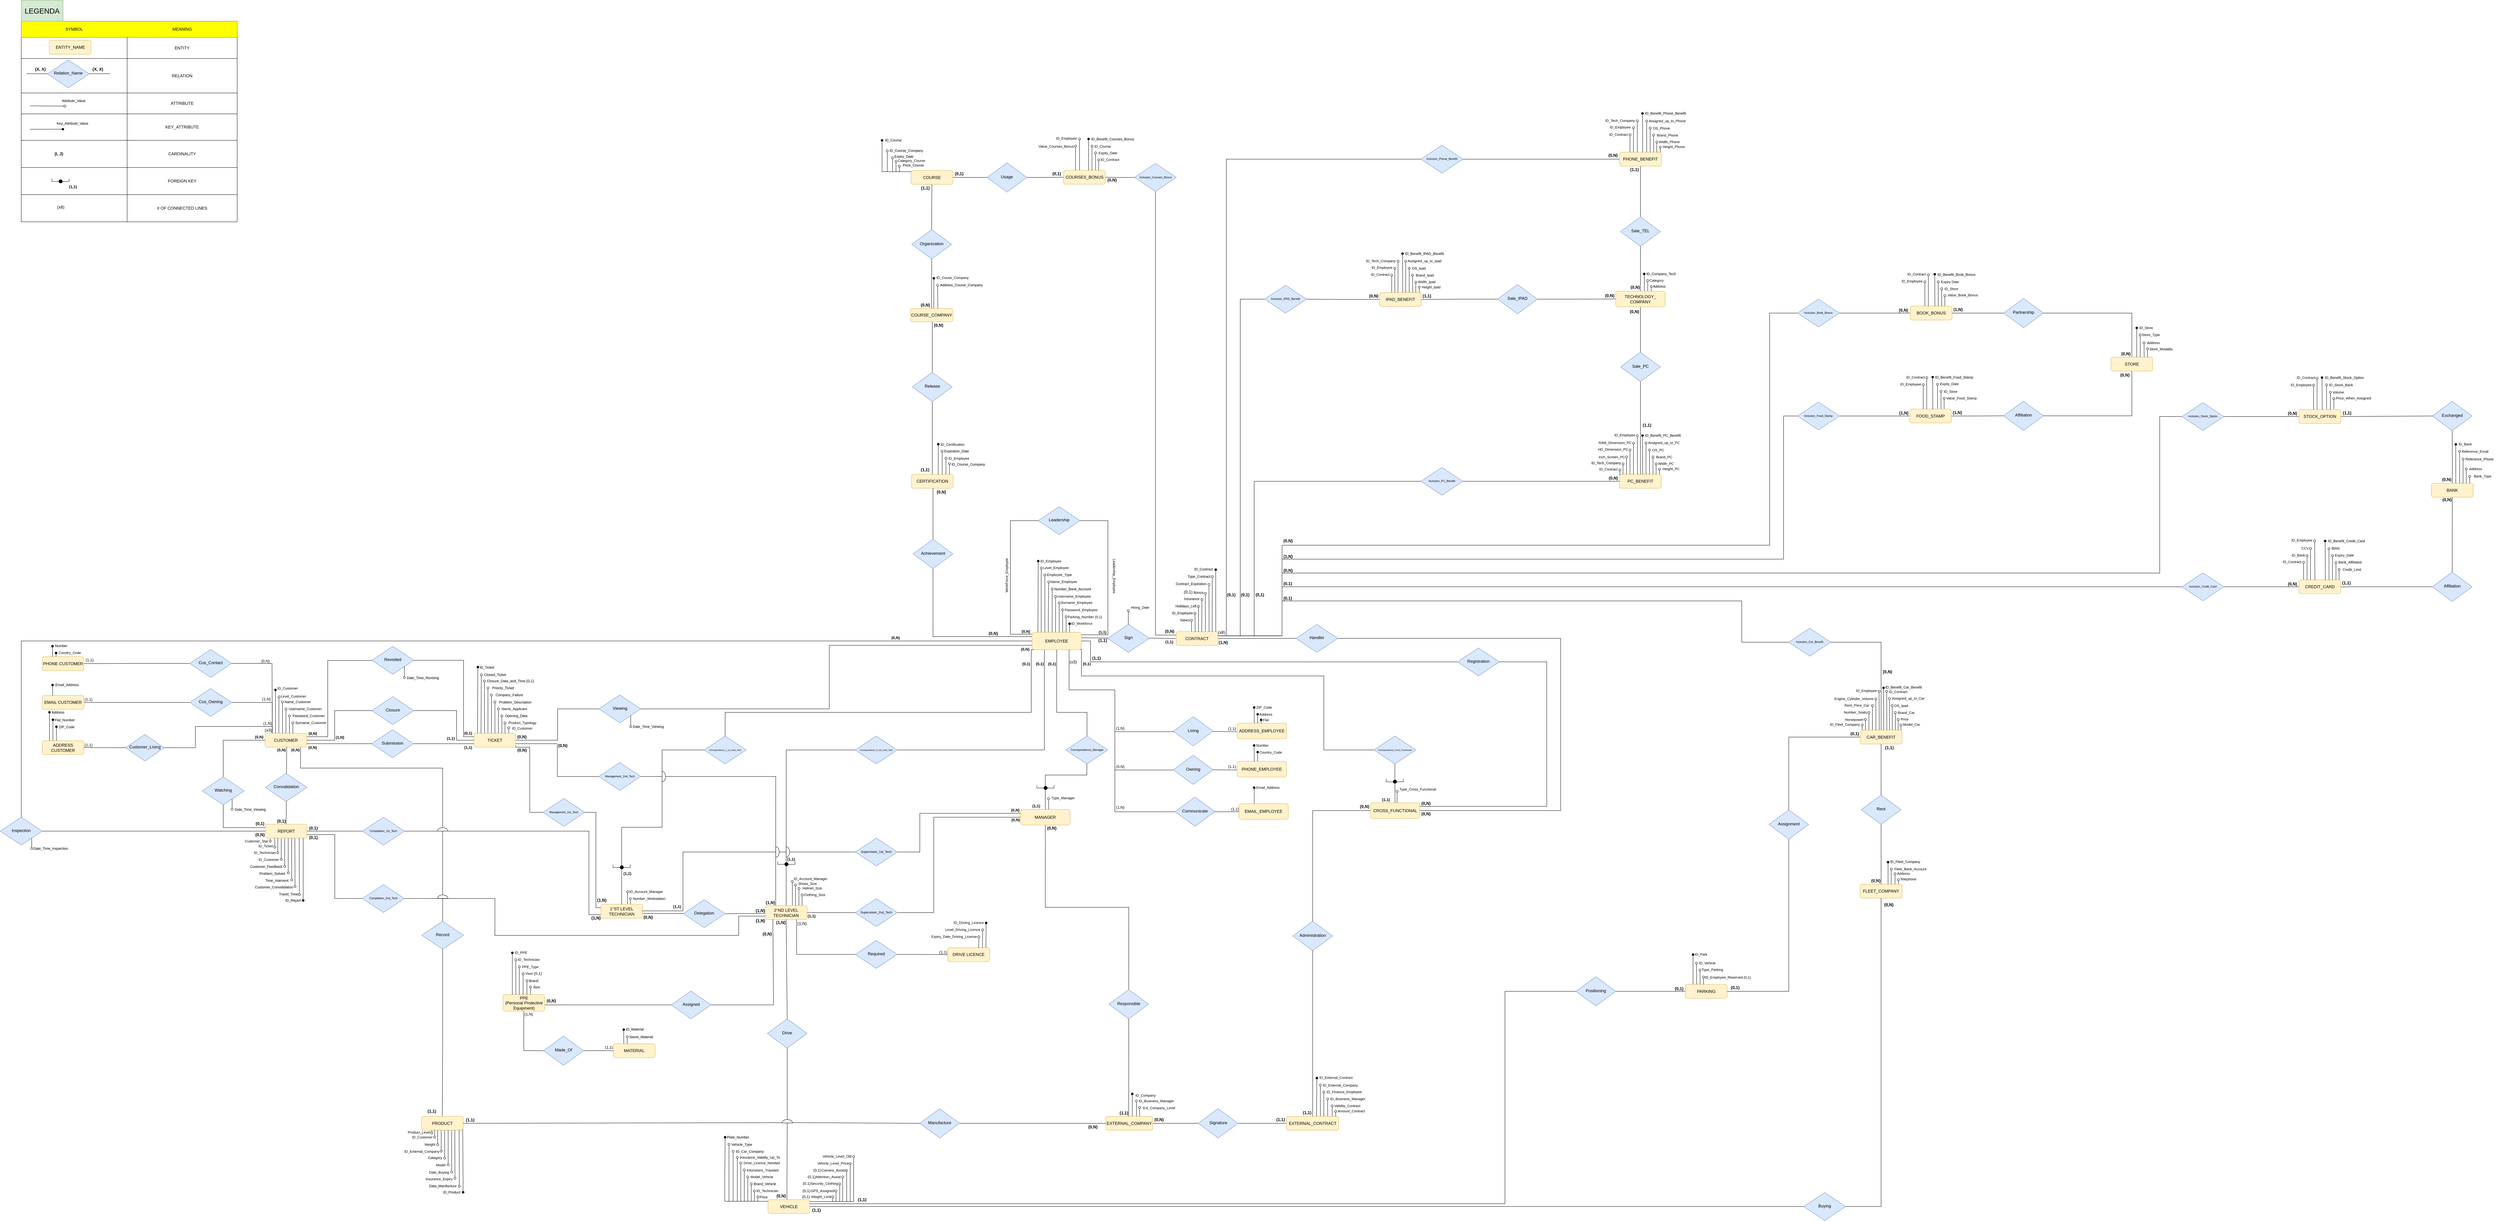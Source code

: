 <mxfile version="17.5.0" type="device"><diagram id="ToWANBfGBo3Z26eCDt-a" name="Page-1"><mxGraphModel dx="5737" dy="4733" grid="1" gridSize="10" guides="1" tooltips="1" connect="1" arrows="1" fold="1" page="1" pageScale="1" pageWidth="827" pageHeight="1169" math="0" shadow="0"><root><mxCell id="0"/><mxCell id="1" parent="0"/><mxCell id="xtaCwoP8pZ4bZtCyeRSC-1" style="edgeStyle=orthogonalEdgeStyle;rounded=0;orthogonalLoop=1;jettySize=auto;html=1;exitX=0.081;exitY=-0.01;exitDx=0;exitDy=0;endArrow=none;endFill=0;exitPerimeter=0;entryX=0;entryY=0.5;entryDx=0;entryDy=0;" edge="1" parent="1" target="xtaCwoP8pZ4bZtCyeRSC-670"><mxGeometry relative="1" as="geometry"><mxPoint x="-259" y="100" as="targetPoint"/><mxPoint x="-259.28" y="164.1" as="sourcePoint"/><Array as="points"><mxPoint x="-259" y="132"/><mxPoint x="-260" y="-480"/></Array></mxGeometry></mxCell><mxCell id="xtaCwoP8pZ4bZtCyeRSC-2" value="CUSTOMER" style="rounded=1;whiteSpace=wrap;html=1;fontSize=12;glass=0;strokeWidth=1;shadow=0;fillColor=#fff2cc;strokeColor=#d6b656;" vertex="1" parent="1"><mxGeometry x="-280" y="164.5" width="120" height="40" as="geometry"/></mxCell><mxCell id="xtaCwoP8pZ4bZtCyeRSC-3" value="&lt;b&gt;(1,1)&lt;/b&gt;" style="edgeStyle=orthogonalEdgeStyle;rounded=0;html=1;jettySize=auto;orthogonalLoop=1;fontSize=11;endArrow=none;endFill=0;endSize=8;strokeWidth=1;shadow=0;labelBackgroundColor=none;align=left;entryX=0;entryY=0.75;entryDx=0;entryDy=0;" edge="1" parent="1" source="xtaCwoP8pZ4bZtCyeRSC-4" target="xtaCwoP8pZ4bZtCyeRSC-9"><mxGeometry x="0.655" y="-10" relative="1" as="geometry"><mxPoint as="offset"/></mxGeometry></mxCell><mxCell id="xtaCwoP8pZ4bZtCyeRSC-4" value="Submission" style="rhombus;whiteSpace=wrap;html=1;shadow=0;fontFamily=Helvetica;fontSize=12;align=center;strokeWidth=1;spacing=6;spacingTop=-4;fillColor=#dae8fc;strokeColor=#6c8ebf;" vertex="1" parent="1"><mxGeometry x="26" y="154.5" width="120" height="80" as="geometry"/></mxCell><mxCell id="xtaCwoP8pZ4bZtCyeRSC-5" style="edgeStyle=orthogonalEdgeStyle;rounded=0;orthogonalLoop=1;jettySize=auto;html=1;exitX=1;exitY=0.75;exitDx=0;exitDy=0;entryX=0;entryY=0.5;entryDx=0;entryDy=0;fontSize=8;endArrow=none;endFill=0;" edge="1" parent="1" source="xtaCwoP8pZ4bZtCyeRSC-6" target="xtaCwoP8pZ4bZtCyeRSC-595"><mxGeometry relative="1" as="geometry"/></mxCell><mxCell id="xtaCwoP8pZ4bZtCyeRSC-6" value="REPORT" style="rounded=1;whiteSpace=wrap;html=1;fontSize=12;glass=0;strokeWidth=1;shadow=0;fillColor=#fff2cc;strokeColor=#d6b656;" vertex="1" parent="1"><mxGeometry x="-279.5" y="425.5" width="120" height="40" as="geometry"/></mxCell><mxCell id="xtaCwoP8pZ4bZtCyeRSC-7" value="" style="edgeStyle=orthogonalEdgeStyle;rounded=0;html=1;jettySize=auto;orthogonalLoop=1;fontSize=11;endArrow=none;endFill=0;endSize=8;strokeWidth=1;shadow=0;labelBackgroundColor=none;entryX=1;entryY=0.5;entryDx=0;entryDy=0;exitX=0;exitY=0.5;exitDx=0;exitDy=0;" edge="1" parent="1" source="xtaCwoP8pZ4bZtCyeRSC-13" target="xtaCwoP8pZ4bZtCyeRSC-6"><mxGeometry x="0.881" y="-11" relative="1" as="geometry"><mxPoint as="offset"/><mxPoint x="-46.5" y="445.5" as="sourcePoint"/><mxPoint x="-151" y="480.5" as="targetPoint"/></mxGeometry></mxCell><mxCell id="xtaCwoP8pZ4bZtCyeRSC-8" style="edgeStyle=orthogonalEdgeStyle;rounded=0;orthogonalLoop=1;jettySize=auto;html=1;entryX=0;entryY=0.5;entryDx=0;entryDy=0;fontSize=8;endArrow=none;endFill=0;exitX=1;exitY=0.75;exitDx=0;exitDy=0;" edge="1" parent="1" source="xtaCwoP8pZ4bZtCyeRSC-9" target="xtaCwoP8pZ4bZtCyeRSC-602"><mxGeometry relative="1" as="geometry"><mxPoint x="440" y="204.5" as="sourcePoint"/><Array as="points"><mxPoint x="440" y="204.5"/><mxPoint x="480" y="204.5"/><mxPoint x="480" y="391.5"/></Array></mxGeometry></mxCell><mxCell id="xtaCwoP8pZ4bZtCyeRSC-9" value="TICKET" style="rounded=1;whiteSpace=wrap;html=1;fontSize=12;glass=0;strokeWidth=1;shadow=0;fillColor=#fff2cc;strokeColor=#d6b656;" vertex="1" parent="1"><mxGeometry x="320" y="164.5" width="120" height="40" as="geometry"/></mxCell><mxCell id="xtaCwoP8pZ4bZtCyeRSC-10" style="edgeStyle=orthogonalEdgeStyle;rounded=0;orthogonalLoop=1;jettySize=auto;html=1;exitX=0;exitY=0.5;exitDx=0;exitDy=0;entryX=1;entryY=0.75;entryDx=0;entryDy=0;fontSize=8;endArrow=none;endFill=0;" edge="1" parent="1" source="xtaCwoP8pZ4bZtCyeRSC-11" target="xtaCwoP8pZ4bZtCyeRSC-9"><mxGeometry relative="1" as="geometry"/></mxCell><mxCell id="xtaCwoP8pZ4bZtCyeRSC-11" value="&lt;font style=&quot;font-size: 8px&quot;&gt;Management_2nd_Tech&lt;/font&gt;" style="rhombus;whiteSpace=wrap;html=1;shadow=0;fontFamily=Helvetica;fontSize=12;align=center;strokeWidth=1;spacing=6;spacingTop=-4;fillColor=#dae8fc;strokeColor=#6c8ebf;" vertex="1" parent="1"><mxGeometry x="678.5" y="248.64" width="120" height="80" as="geometry"/></mxCell><mxCell id="xtaCwoP8pZ4bZtCyeRSC-12" style="edgeStyle=orthogonalEdgeStyle;rounded=0;orthogonalLoop=1;jettySize=auto;html=1;exitX=1;exitY=0.5;exitDx=0;exitDy=0;entryX=0;entryY=0.75;entryDx=0;entryDy=0;fontSize=10;endArrow=none;endFill=0;" edge="1" parent="1" source="xtaCwoP8pZ4bZtCyeRSC-13" target="xtaCwoP8pZ4bZtCyeRSC-34"><mxGeometry relative="1" as="geometry"><Array as="points"><mxPoint x="650" y="445.5"/><mxPoint x="650" y="685.5"/></Array></mxGeometry></mxCell><mxCell id="xtaCwoP8pZ4bZtCyeRSC-13" value="&lt;font style=&quot;font-size: 8px&quot;&gt;Compilation_1st_Tech&lt;/font&gt;" style="rhombus;whiteSpace=wrap;html=1;shadow=0;fontFamily=Helvetica;fontSize=12;align=center;strokeWidth=1;spacing=6;spacingTop=-4;fillColor=#dae8fc;strokeColor=#6c8ebf;" vertex="1" parent="1"><mxGeometry y="405.5" width="120" height="80" as="geometry"/></mxCell><mxCell id="xtaCwoP8pZ4bZtCyeRSC-14" value="&lt;b&gt;(0,N)&lt;/b&gt;" style="edgeStyle=orthogonalEdgeStyle;rounded=0;html=1;jettySize=auto;orthogonalLoop=1;fontSize=11;endArrow=none;endFill=0;endSize=8;strokeWidth=1;shadow=0;labelBackgroundColor=none;align=right;verticalAlign=middle;horizontal=1;entryX=0;entryY=0.5;entryDx=0;entryDy=0;exitX=1;exitY=0.75;exitDx=0;exitDy=0;" edge="1" parent="1" source="xtaCwoP8pZ4bZtCyeRSC-2" target="xtaCwoP8pZ4bZtCyeRSC-4"><mxGeometry x="-0.677" y="-10" relative="1" as="geometry"><mxPoint as="offset"/><mxPoint x="-142" y="194" as="sourcePoint"/><mxPoint x="-72" y="194" as="targetPoint"/></mxGeometry></mxCell><mxCell id="xtaCwoP8pZ4bZtCyeRSC-15" value="" style="endArrow=oval;html=1;align=left;startArrow=none;startFill=0;rounded=0;endFill=1;exitX=0.25;exitY=0;exitDx=0;exitDy=0;" edge="1" parent="1" source="xtaCwoP8pZ4bZtCyeRSC-2"><mxGeometry width="50" height="50" relative="1" as="geometry"><mxPoint x="-240" y="160" as="sourcePoint"/><mxPoint x="-250" y="40" as="targetPoint"/><Array as="points"><mxPoint x="-250" y="150"/></Array></mxGeometry></mxCell><mxCell id="xtaCwoP8pZ4bZtCyeRSC-16" value="" style="endArrow=oval;html=1;align=left;exitX=0;exitY=0;exitDx=0;exitDy=0;startArrow=none;startFill=0;rounded=0;endFill=0;" edge="1" parent="1"><mxGeometry width="50" height="50" relative="1" as="geometry"><mxPoint x="-230" y="164.5" as="sourcePoint"/><mxPoint x="-230" y="74.5" as="targetPoint"/></mxGeometry></mxCell><mxCell id="xtaCwoP8pZ4bZtCyeRSC-17" value="" style="endArrow=oval;html=1;align=left;exitX=0;exitY=0;exitDx=0;exitDy=0;startArrow=none;startFill=0;rounded=0;endFill=0;" edge="1" parent="1"><mxGeometry width="50" height="50" relative="1" as="geometry"><mxPoint x="-220" y="164.5" as="sourcePoint"/><mxPoint x="-220" y="94.5" as="targetPoint"/></mxGeometry></mxCell><mxCell id="xtaCwoP8pZ4bZtCyeRSC-18" value="" style="endArrow=oval;html=1;align=left;exitX=0;exitY=0;exitDx=0;exitDy=0;startArrow=none;startFill=0;rounded=0;endFill=0;" edge="1" parent="1"><mxGeometry width="50" height="50" relative="1" as="geometry"><mxPoint x="-210" y="164.5" as="sourcePoint"/><mxPoint x="-210" y="114.5" as="targetPoint"/></mxGeometry></mxCell><mxCell id="xtaCwoP8pZ4bZtCyeRSC-19" value="" style="endArrow=oval;html=1;align=left;exitX=0;exitY=0;exitDx=0;exitDy=0;startArrow=none;startFill=0;rounded=0;endFill=0;" edge="1" parent="1"><mxGeometry width="50" height="50" relative="1" as="geometry"><mxPoint x="-200" y="164.5" as="sourcePoint"/><mxPoint x="-200" y="134.5" as="targetPoint"/></mxGeometry></mxCell><mxCell id="xtaCwoP8pZ4bZtCyeRSC-20" value="&lt;font style=&quot;font-size: 10px&quot;&gt;ID_Customer&lt;/font&gt;" style="text;html=1;strokeColor=none;fillColor=none;align=center;verticalAlign=middle;whiteSpace=wrap;rounded=0;" vertex="1" parent="1"><mxGeometry x="-235.5" y="24.5" width="40" height="20" as="geometry"/></mxCell><mxCell id="xtaCwoP8pZ4bZtCyeRSC-21" value="&lt;span style=&quot;color: rgb(0 , 0 , 0) ; font-family: &amp;#34;helvetica&amp;#34; ; font-size: 10px ; font-style: normal ; font-weight: 400 ; letter-spacing: normal ; text-align: center ; text-indent: 0px ; text-transform: none ; word-spacing: 0px ; background-color: rgb(248 , 249 , 250) ; display: inline ; float: none&quot;&gt;Surname_&lt;/span&gt;&lt;span style=&quot;font-size: 10px ; text-align: center&quot;&gt;Customer&lt;/span&gt;" style="text;whiteSpace=wrap;html=1;" vertex="1" parent="1"><mxGeometry x="-195" y="119.5" width="70" height="30" as="geometry"/></mxCell><mxCell id="xtaCwoP8pZ4bZtCyeRSC-22" value="&lt;span style=&quot;color: rgb(0 , 0 , 0) ; font-family: &amp;#34;helvetica&amp;#34; ; font-size: 10px ; font-style: normal ; font-weight: 400 ; letter-spacing: normal ; text-align: center ; text-indent: 0px ; text-transform: none ; word-spacing: 0px ; background-color: rgb(248 , 249 , 250) ; display: inline ; float: none&quot;&gt;Username_&lt;/span&gt;&lt;span style=&quot;font-size: 10px ; text-align: center&quot;&gt;Customer&lt;/span&gt;" style="text;whiteSpace=wrap;html=1;" vertex="1" parent="1"><mxGeometry x="-214" y="79.5" width="90" height="30" as="geometry"/></mxCell><mxCell id="xtaCwoP8pZ4bZtCyeRSC-23" value="&lt;span style=&quot;color: rgb(0 , 0 , 0) ; font-family: &amp;#34;helvetica&amp;#34; ; font-size: 10px ; font-style: normal ; font-weight: 400 ; letter-spacing: normal ; text-align: center ; text-indent: 0px ; text-transform: none ; word-spacing: 0px ; background-color: rgb(248 , 249 , 250) ; display: inline ; float: none&quot;&gt;Password_&lt;/span&gt;&lt;span style=&quot;font-size: 10px ; text-align: center&quot;&gt;Customer&lt;/span&gt;" style="text;whiteSpace=wrap;html=1;" vertex="1" parent="1"><mxGeometry x="-203" y="99.5" width="90" height="30" as="geometry"/></mxCell><mxCell id="xtaCwoP8pZ4bZtCyeRSC-24" style="edgeStyle=orthogonalEdgeStyle;rounded=0;orthogonalLoop=1;jettySize=auto;html=1;exitX=1;exitY=0.5;exitDx=0;exitDy=0;entryX=0;entryY=0.5;entryDx=0;entryDy=0;endArrow=none;endFill=0;" edge="1" parent="1" source="xtaCwoP8pZ4bZtCyeRSC-26" target="xtaCwoP8pZ4bZtCyeRSC-46"><mxGeometry relative="1" as="geometry"><Array as="points"><mxPoint x="1640" y="680"/><mxPoint x="1640" y="406"/></Array></mxGeometry></mxCell><mxCell id="xtaCwoP8pZ4bZtCyeRSC-25" style="edgeStyle=orthogonalEdgeStyle;rounded=0;orthogonalLoop=1;jettySize=auto;html=1;exitX=0;exitY=0.5;exitDx=0;exitDy=0;entryX=1;entryY=0.5;entryDx=0;entryDy=0;endArrow=none;endFill=0;" edge="1" parent="1" source="xtaCwoP8pZ4bZtCyeRSC-26" target="xtaCwoP8pZ4bZtCyeRSC-28"><mxGeometry relative="1" as="geometry"><Array as="points"><mxPoint x="1380" y="680"/><mxPoint x="1380" y="680"/></Array></mxGeometry></mxCell><mxCell id="xtaCwoP8pZ4bZtCyeRSC-26" value="&lt;font style=&quot;font-size: 9px&quot;&gt;Supervision_2nd_Tech&lt;/font&gt;" style="rhombus;whiteSpace=wrap;html=1;shadow=0;fontFamily=Helvetica;fontSize=12;align=center;strokeWidth=1;spacing=6;spacingTop=-4;fillColor=#dae8fc;strokeColor=#6c8ebf;" vertex="1" parent="1"><mxGeometry x="1415.08" y="639.5" width="120" height="80" as="geometry"/></mxCell><mxCell id="xtaCwoP8pZ4bZtCyeRSC-27" style="edgeStyle=orthogonalEdgeStyle;rounded=0;orthogonalLoop=1;jettySize=auto;html=1;exitX=0.75;exitY=1;exitDx=0;exitDy=0;entryX=0;entryY=0.5;entryDx=0;entryDy=0;endArrow=none;endFill=0;" edge="1" parent="1" source="xtaCwoP8pZ4bZtCyeRSC-28" target="xtaCwoP8pZ4bZtCyeRSC-764"><mxGeometry relative="1" as="geometry"><mxPoint x="1420.0" y="801.25" as="targetPoint"/></mxGeometry></mxCell><mxCell id="xtaCwoP8pZ4bZtCyeRSC-28" value="2°ND LEVEL TECHNICIAN" style="rounded=1;whiteSpace=wrap;html=1;fontSize=12;glass=0;strokeWidth=1;shadow=0;fillColor=#fff2cc;strokeColor=#d6b656;" vertex="1" parent="1"><mxGeometry x="1156.25" y="659.5" width="120" height="40" as="geometry"/></mxCell><mxCell id="xtaCwoP8pZ4bZtCyeRSC-29" value="&lt;span style=&quot;color: rgb(0 , 0 , 0) ; font-family: &amp;#34;helvetica&amp;#34; ; font-size: 11px ; font-style: normal ; letter-spacing: normal ; text-align: left ; text-indent: 0px ; text-transform: none ; word-spacing: 0px ; background-color: rgb(255 , 255 , 255) ; display: inline ; float: none&quot;&gt;&lt;b&gt;(0,N)&lt;/b&gt;&lt;/span&gt;" style="text;whiteSpace=wrap;html=1;" vertex="1" parent="1"><mxGeometry x="1861.331" y="399.496" width="43" height="28" as="geometry"/></mxCell><mxCell id="xtaCwoP8pZ4bZtCyeRSC-30" value="VEHICLE" style="rounded=1;whiteSpace=wrap;html=1;fontSize=12;glass=0;strokeWidth=1;shadow=0;fillColor=#fff2cc;strokeColor=#d6b656;" vertex="1" parent="1"><mxGeometry x="1164" y="1503.5" width="120" height="40" as="geometry"/></mxCell><mxCell id="xtaCwoP8pZ4bZtCyeRSC-31" value="Drive" style="rhombus;whiteSpace=wrap;html=1;shadow=0;fontFamily=Helvetica;fontSize=12;align=center;strokeWidth=1;spacing=6;spacingTop=-4;fillColor=#dae8fc;strokeColor=#6c8ebf;" vertex="1" parent="1"><mxGeometry x="1162.25" y="984.5" width="114" height="84" as="geometry"/></mxCell><mxCell id="xtaCwoP8pZ4bZtCyeRSC-32" value="" style="endArrow=none;html=1;rounded=0;entryX=0.25;entryY=0;entryDx=0;entryDy=0;exitX=1;exitY=0.5;exitDx=0;exitDy=0;edgeStyle=orthogonalEdgeStyle;" edge="1" parent="1" source="xtaCwoP8pZ4bZtCyeRSC-11" target="xtaCwoP8pZ4bZtCyeRSC-28"><mxGeometry width="50" height="50" relative="1" as="geometry"><mxPoint x="800" y="422.5" as="sourcePoint"/><mxPoint x="910" y="400.0" as="targetPoint"/><Array as="points"><mxPoint x="1186" y="288.5"/></Array></mxGeometry></mxCell><mxCell id="xtaCwoP8pZ4bZtCyeRSC-33" value="&lt;b&gt;(0,N)&lt;/b&gt;" style="text;html=1;strokeColor=none;fillColor=none;align=center;verticalAlign=middle;whiteSpace=wrap;rounded=0;" vertex="1" parent="1"><mxGeometry x="545" y="184.5" width="60" height="30" as="geometry"/></mxCell><mxCell id="xtaCwoP8pZ4bZtCyeRSC-34" value="1°ST LEVEL TECHNICIAN" style="rounded=1;whiteSpace=wrap;html=1;fontSize=12;glass=0;strokeWidth=1;shadow=0;fillColor=#fff2cc;strokeColor=#d6b656;" vertex="1" parent="1"><mxGeometry x="684" y="655.5" width="120" height="40" as="geometry"/></mxCell><mxCell id="xtaCwoP8pZ4bZtCyeRSC-35" value="&lt;b&gt;(0,N)&lt;/b&gt;" style="text;html=1;strokeColor=none;fillColor=none;align=center;verticalAlign=middle;whiteSpace=wrap;rounded=0;" vertex="1" parent="1"><mxGeometry x="1172" y="1477.5" width="60" height="30" as="geometry"/></mxCell><mxCell id="xtaCwoP8pZ4bZtCyeRSC-36" style="edgeStyle=orthogonalEdgeStyle;rounded=0;jumpSize=1;orthogonalLoop=1;jettySize=auto;html=1;exitX=1;exitY=0.25;exitDx=0;exitDy=0;fontSize=8;endArrow=none;endFill=0;startSize=4;endSize=6;entryX=0;entryY=0.5;entryDx=0;entryDy=0;" edge="1" parent="1" target="xtaCwoP8pZ4bZtCyeRSC-521"><mxGeometry relative="1" as="geometry"><mxPoint x="2456" y="-113.5" as="sourcePoint"/><mxPoint x="2721" y="-692" as="targetPoint"/><Array as="points"><mxPoint x="2456" y="-115.5"/><mxPoint x="2520" y="-115.5"/><mxPoint x="2520" y="-1081.5"/></Array></mxGeometry></mxCell><mxCell id="xtaCwoP8pZ4bZtCyeRSC-37" value="CONTRACT" style="rounded=1;whiteSpace=wrap;html=1;fontSize=12;glass=0;strokeWidth=1;shadow=0;fillColor=#fff2cc;strokeColor=#d6b656;" vertex="1" parent="1"><mxGeometry x="2336" y="-127.5" width="120" height="40" as="geometry"/></mxCell><mxCell id="xtaCwoP8pZ4bZtCyeRSC-38" value="Sign" style="rhombus;whiteSpace=wrap;html=1;shadow=0;fontFamily=Helvetica;fontSize=12;align=center;strokeWidth=1;spacing=6;spacingTop=-4;fillColor=#dae8fc;strokeColor=#6c8ebf;" vertex="1" parent="1"><mxGeometry x="2139" y="-148" width="120" height="80" as="geometry"/></mxCell><mxCell id="xtaCwoP8pZ4bZtCyeRSC-39" style="edgeStyle=orthogonalEdgeStyle;rounded=0;orthogonalLoop=1;jettySize=auto;html=1;fontSize=6;endArrow=none;endFill=0;" edge="1" parent="1" target="xtaCwoP8pZ4bZtCyeRSC-610"><mxGeometry relative="1" as="geometry"><mxPoint x="1930" y="-75.5" as="sourcePoint"/><Array as="points"><mxPoint x="1920" y="-75.5"/><mxPoint x="1920" y="104.5"/><mxPoint x="1041" y="104.5"/></Array></mxGeometry></mxCell><mxCell id="xtaCwoP8pZ4bZtCyeRSC-40" style="edgeStyle=orthogonalEdgeStyle;rounded=0;orthogonalLoop=1;jettySize=auto;html=1;exitX=0.25;exitY=1;exitDx=0;exitDy=0;entryX=1;entryY=0.5;entryDx=0;entryDy=0;fontSize=6;endArrow=none;endFill=0;" edge="1" parent="1" source="xtaCwoP8pZ4bZtCyeRSC-43" target="xtaCwoP8pZ4bZtCyeRSC-612"><mxGeometry relative="1" as="geometry"/></mxCell><mxCell id="xtaCwoP8pZ4bZtCyeRSC-41" style="edgeStyle=orthogonalEdgeStyle;rounded=0;orthogonalLoop=1;jettySize=auto;html=1;exitX=0.5;exitY=1;exitDx=0;exitDy=0;entryX=0.5;entryY=0;entryDx=0;entryDy=0;fontSize=6;endArrow=none;endFill=0;" edge="1" parent="1" source="xtaCwoP8pZ4bZtCyeRSC-43" target="xtaCwoP8pZ4bZtCyeRSC-616"><mxGeometry relative="1" as="geometry"><Array as="points"><mxPoint x="1993" y="104.5"/><mxPoint x="2080" y="104.5"/><mxPoint x="2080" y="172.5"/></Array></mxGeometry></mxCell><mxCell id="xtaCwoP8pZ4bZtCyeRSC-42" style="edgeStyle=orthogonalEdgeStyle;rounded=0;orthogonalLoop=1;jettySize=auto;html=1;exitX=0.961;exitY=0.982;exitDx=0;exitDy=0;entryX=0;entryY=0.5;entryDx=0;entryDy=0;endArrow=none;endFill=0;exitPerimeter=0;" edge="1" parent="1" source="xtaCwoP8pZ4bZtCyeRSC-43" target="xtaCwoP8pZ4bZtCyeRSC-618"><mxGeometry relative="1" as="geometry"><Array as="points"><mxPoint x="2064" y="-76"/><mxPoint x="2064"/><mxPoint x="2760"/><mxPoint x="2760" y="213"/></Array></mxGeometry></mxCell><mxCell id="xtaCwoP8pZ4bZtCyeRSC-43" value="EMPLOYEE" style="rounded=1;whiteSpace=wrap;html=1;fontSize=12;glass=0;strokeWidth=1;shadow=0;fillColor=#fff2cc;strokeColor=#d6b656;" vertex="1" parent="1"><mxGeometry x="1922" y="-125.5" width="142" height="50" as="geometry"/></mxCell><mxCell id="xtaCwoP8pZ4bZtCyeRSC-44" value="" style="endArrow=none;html=1;rounded=0;exitX=1.001;exitY=0.314;exitDx=0;exitDy=0;exitPerimeter=0;" edge="1" parent="1" source="xtaCwoP8pZ4bZtCyeRSC-43" target="xtaCwoP8pZ4bZtCyeRSC-38"><mxGeometry width="50" height="50" relative="1" as="geometry"><mxPoint x="2076" y="-205.5" as="sourcePoint"/><mxPoint x="2126" y="-255.5" as="targetPoint"/></mxGeometry></mxCell><mxCell id="xtaCwoP8pZ4bZtCyeRSC-45" value="&lt;b&gt;(1,1)&lt;/b&gt;" style="text;html=1;strokeColor=none;fillColor=none;align=center;verticalAlign=middle;whiteSpace=wrap;rounded=0;" vertex="1" parent="1"><mxGeometry x="2094.58" y="-117.5" width="60" height="30" as="geometry"/></mxCell><mxCell id="xtaCwoP8pZ4bZtCyeRSC-46" value="MANAGER" style="rounded=1;whiteSpace=wrap;html=1;fontSize=12;glass=0;strokeWidth=1;shadow=0;fillColor=#fff2cc;strokeColor=#d6b656;" vertex="1" parent="1"><mxGeometry x="1889.33" y="383.14" width="142" height="45" as="geometry"/></mxCell><mxCell id="xtaCwoP8pZ4bZtCyeRSC-47" value="" style="endArrow=oval;html=1;align=left;exitX=0;exitY=0;exitDx=0;exitDy=0;startArrow=none;startFill=0;rounded=0;endFill=0;" edge="1" parent="1"><mxGeometry width="50" height="50" relative="1" as="geometry"><mxPoint x="1968.92" y="-125.5" as="sourcePoint"/><mxPoint x="1970" y="-270" as="targetPoint"/><Array as="points"><mxPoint x="1968.92" y="-169.5"/></Array></mxGeometry></mxCell><mxCell id="xtaCwoP8pZ4bZtCyeRSC-48" value="" style="endArrow=oval;html=1;align=left;startArrow=none;startFill=0;rounded=0;endFill=0;exitX=0.48;exitY=0.01;exitDx=0;exitDy=0;exitPerimeter=0;" edge="1" parent="1"><mxGeometry width="50" height="50" relative="1" as="geometry"><mxPoint x="2010.16" y="-125" as="sourcePoint"/><mxPoint x="2010" y="-190" as="targetPoint"/></mxGeometry></mxCell><mxCell id="xtaCwoP8pZ4bZtCyeRSC-49" value="" style="endArrow=oval;html=1;align=left;exitX=0;exitY=0;exitDx=0;exitDy=0;startArrow=none;startFill=0;rounded=0;endFill=0;" edge="1" parent="1"><mxGeometry width="50" height="50" relative="1" as="geometry"><mxPoint x="2000.22" y="-125.5" as="sourcePoint"/><mxPoint x="2000" y="-210" as="targetPoint"/></mxGeometry></mxCell><mxCell id="xtaCwoP8pZ4bZtCyeRSC-50" value="" style="endArrow=oval;html=1;align=left;exitX=0;exitY=0;exitDx=0;exitDy=0;startArrow=none;startFill=0;rounded=0;endFill=0;" edge="1" parent="1"><mxGeometry width="50" height="50" relative="1" as="geometry"><mxPoint x="1989.61" y="-125.5" as="sourcePoint"/><mxPoint x="1990" y="-228" as="targetPoint"/></mxGeometry></mxCell><mxCell id="xtaCwoP8pZ4bZtCyeRSC-51" value="&lt;div style=&quot;text-align: center&quot;&gt;&lt;span style=&quot;font-size: 10px&quot;&gt;&lt;font face=&quot;helvetica&quot;&gt;Surname_Employee&lt;/font&gt;&lt;/span&gt;&lt;/div&gt;" style="text;whiteSpace=wrap;html=1;" vertex="1" parent="1"><mxGeometry x="2003.33" y="-225.0" width="70" height="30" as="geometry"/></mxCell><mxCell id="xtaCwoP8pZ4bZtCyeRSC-52" value="&lt;div style=&quot;text-align: center&quot;&gt;&lt;font face=&quot;helvetica&quot;&gt;&lt;span style=&quot;font-size: 10px&quot;&gt;Name_Employee&lt;/span&gt;&lt;/font&gt;&lt;/div&gt;" style="text;whiteSpace=wrap;html=1;" vertex="1" parent="1"><mxGeometry x="1973" y="-285" width="70" height="30" as="geometry"/></mxCell><mxCell id="xtaCwoP8pZ4bZtCyeRSC-53" value="&lt;div style=&quot;text-align: center&quot;&gt;&lt;span style=&quot;font-size: 10px&quot;&gt;&lt;font face=&quot;helvetica&quot;&gt;Username_Employee&lt;/font&gt;&lt;/span&gt;&lt;/div&gt;" style="text;whiteSpace=wrap;html=1;" vertex="1" parent="1"><mxGeometry x="1993.33" y="-243" width="90" height="30" as="geometry"/></mxCell><mxCell id="xtaCwoP8pZ4bZtCyeRSC-54" value="&lt;div style=&quot;text-align: center&quot;&gt;&lt;span style=&quot;font-size: 10px&quot;&gt;&lt;font face=&quot;helvetica&quot;&gt;Password_Employee&lt;/font&gt;&lt;/span&gt;&lt;/div&gt;" style="text;whiteSpace=wrap;html=1;" vertex="1" parent="1"><mxGeometry x="2014" y="-204.0" width="90" height="30" as="geometry"/></mxCell><mxCell id="xtaCwoP8pZ4bZtCyeRSC-55" value="" style="endArrow=none;html=1;rounded=0;exitX=1.001;exitY=0.314;exitDx=0;exitDy=0;exitPerimeter=0;" edge="1" parent="1"><mxGeometry width="50" height="50" relative="1" as="geometry"><mxPoint x="2259.002" y="-108.59" as="sourcePoint"/><mxPoint x="2335.038" y="-107.575" as="targetPoint"/></mxGeometry></mxCell><mxCell id="xtaCwoP8pZ4bZtCyeRSC-56" value="" style="endArrow=none;html=1;rounded=0;exitX=0.5;exitY=1;exitDx=0;exitDy=0;entryX=0.5;entryY=0;entryDx=0;entryDy=0;" edge="1" parent="1" source="xtaCwoP8pZ4bZtCyeRSC-28" target="xtaCwoP8pZ4bZtCyeRSC-31"><mxGeometry width="50" height="50" relative="1" as="geometry"><mxPoint x="1278" y="678.5" as="sourcePoint"/><mxPoint x="1394.17" y="678.75" as="targetPoint"/></mxGeometry></mxCell><mxCell id="xtaCwoP8pZ4bZtCyeRSC-57" value="" style="endArrow=oval;html=1;align=left;exitX=0;exitY=0;exitDx=0;exitDy=0;startArrow=none;startFill=0;rounded=0;endFill=0;" edge="1" parent="1"><mxGeometry width="50" height="50" relative="1" as="geometry"><mxPoint x="769" y="655.5" as="sourcePoint"/><mxPoint x="769" y="639.5" as="targetPoint"/></mxGeometry></mxCell><mxCell id="xtaCwoP8pZ4bZtCyeRSC-58" value="&lt;div style=&quot;text-align: center&quot;&gt;&lt;span style=&quot;font-size: 10px&quot;&gt;&lt;font face=&quot;helvetica&quot;&gt;Number_Workstation&lt;/font&gt;&lt;/span&gt;&lt;/div&gt;" style="text;whiteSpace=wrap;html=1;" vertex="1" parent="1"><mxGeometry x="774" y="624.64" width="110" height="30" as="geometry"/></mxCell><mxCell id="xtaCwoP8pZ4bZtCyeRSC-59" value="Convalidation" style="rhombus;whiteSpace=wrap;html=1;shadow=0;fontFamily=Helvetica;fontSize=12;align=center;strokeWidth=1;spacing=6;spacingTop=-4;fillColor=#dae8fc;strokeColor=#6c8ebf;" vertex="1" parent="1"><mxGeometry x="-279.5" y="280" width="120" height="80" as="geometry"/></mxCell><mxCell id="xtaCwoP8pZ4bZtCyeRSC-60" value="" style="edgeStyle=orthogonalEdgeStyle;rounded=0;html=1;jettySize=auto;orthogonalLoop=1;fontSize=11;endArrow=none;endFill=0;endSize=8;strokeWidth=1;shadow=0;labelBackgroundColor=none;align=right;verticalAlign=middle;horizontal=1;entryX=0.5;entryY=0;entryDx=0;entryDy=0;exitX=0.5;exitY=1;exitDx=0;exitDy=0;" edge="1" parent="1"><mxGeometry x="-0.974" y="-12" relative="1" as="geometry"><mxPoint as="offset"/><mxPoint x="-217" y="204.5" as="sourcePoint"/><mxPoint x="-218.5" y="280" as="targetPoint"/><Array as="points"><mxPoint x="-218" y="204.5"/><mxPoint x="-218" y="242.5"/><mxPoint x="-218" y="242.5"/></Array></mxGeometry></mxCell><mxCell id="xtaCwoP8pZ4bZtCyeRSC-61" value="" style="edgeStyle=orthogonalEdgeStyle;rounded=0;html=1;jettySize=auto;orthogonalLoop=1;fontSize=11;endArrow=none;endFill=0;endSize=8;strokeWidth=1;shadow=0;labelBackgroundColor=none;align=right;verticalAlign=middle;horizontal=1;entryX=0.5;entryY=0;entryDx=0;entryDy=0;exitX=1;exitY=0.5;exitDx=0;exitDy=0;" edge="1" parent="1"><mxGeometry x="0.84" y="-11" relative="1" as="geometry"><mxPoint as="offset"/><mxPoint x="-220" y="360" as="sourcePoint"/><mxPoint x="-219.5" y="425.5" as="targetPoint"/><Array as="points"><mxPoint x="-219" y="360.5"/><mxPoint x="-219" y="392.5"/><mxPoint x="-219" y="392.5"/></Array></mxGeometry></mxCell><mxCell id="xtaCwoP8pZ4bZtCyeRSC-62" style="edgeStyle=orthogonalEdgeStyle;rounded=0;orthogonalLoop=1;jettySize=auto;html=1;exitX=1;exitY=0.5;exitDx=0;exitDy=0;endArrow=none;endFill=0;entryX=0;entryY=0.5;entryDx=0;entryDy=0;" edge="1" parent="1" source="xtaCwoP8pZ4bZtCyeRSC-64" target="xtaCwoP8pZ4bZtCyeRSC-9"><mxGeometry relative="1" as="geometry"><Array as="points"><mxPoint x="270" y="99.5"/><mxPoint x="270" y="184.5"/></Array><mxPoint x="300" y="184.5" as="targetPoint"/></mxGeometry></mxCell><mxCell id="xtaCwoP8pZ4bZtCyeRSC-63" style="edgeStyle=orthogonalEdgeStyle;rounded=0;orthogonalLoop=1;jettySize=auto;html=1;exitX=0;exitY=0.5;exitDx=0;exitDy=0;endArrow=none;endFill=0;" edge="1" parent="1" source="xtaCwoP8pZ4bZtCyeRSC-64"><mxGeometry relative="1" as="geometry"><mxPoint x="-160" y="184.5" as="targetPoint"/><Array as="points"><mxPoint x="-80" y="99.5"/><mxPoint x="-80" y="184.5"/></Array></mxGeometry></mxCell><mxCell id="xtaCwoP8pZ4bZtCyeRSC-64" value="Closure" style="rhombus;whiteSpace=wrap;html=1;shadow=0;fontFamily=Helvetica;fontSize=12;align=center;strokeWidth=1;spacing=6;spacingTop=-4;fillColor=#dae8fc;strokeColor=#6c8ebf;" vertex="1" parent="1"><mxGeometry x="27" y="59.5" width="120" height="80" as="geometry"/></mxCell><mxCell id="xtaCwoP8pZ4bZtCyeRSC-65" value="&lt;span style=&quot;color: rgb(0 , 0 , 0) ; font-family: &amp;#34;helvetica&amp;#34; ; font-size: 11px ; font-style: normal ; letter-spacing: normal ; text-align: left ; text-indent: 0px ; text-transform: none ; word-spacing: 0px ; background-color: rgb(255 , 255 , 255) ; display: inline ; float: none&quot;&gt;&lt;b&gt;(1,1)&lt;/b&gt;&lt;/span&gt;" style="text;whiteSpace=wrap;html=1;" vertex="1" parent="1"><mxGeometry x="240" y="164.5" width="50" height="30" as="geometry"/></mxCell><mxCell id="xtaCwoP8pZ4bZtCyeRSC-66" value="&lt;span style=&quot;font-family: &amp;#34;helvetica&amp;#34; ; font-size: 11px&quot;&gt;&lt;b&gt;(1,N)&lt;/b&gt;&lt;/span&gt;" style="text;whiteSpace=wrap;html=1;" vertex="1" parent="1"><mxGeometry x="-79" y="162" width="50" height="30" as="geometry"/></mxCell><mxCell id="xtaCwoP8pZ4bZtCyeRSC-67" value="&lt;span style=&quot;color: rgb(0 , 0 , 0) ; font-family: &amp;#34;helvetica&amp;#34; ; font-size: 10px ; font-style: normal ; font-weight: 400 ; letter-spacing: normal ; text-align: center ; text-indent: 0px ; text-transform: none ; word-spacing: 0px ; background-color: rgb(248 , 249 , 250) ; display: inline ; float: none&quot;&gt;Name_&lt;/span&gt;&lt;span style=&quot;font-size: 10px ; text-align: center&quot;&gt;Customer&lt;/span&gt;" style="text;whiteSpace=wrap;html=1;" vertex="1" parent="1"><mxGeometry x="-226.5" y="59.5" width="70" height="30" as="geometry"/></mxCell><mxCell id="xtaCwoP8pZ4bZtCyeRSC-68" value="&lt;meta charset=&quot;utf-8&quot;&gt;&lt;span style=&quot;color: rgb(0, 0, 0); font-family: helvetica; font-size: 11px; font-style: normal; font-weight: 400; letter-spacing: normal; text-align: left; text-indent: 0px; text-transform: none; word-spacing: 0px; background-color: rgb(255, 255, 255); display: inline; float: none;&quot;&gt;(1,N)&lt;/span&gt;" style="text;whiteSpace=wrap;html=1;" vertex="1" parent="1"><mxGeometry x="-287.5" y="121.5" width="50" height="30" as="geometry"/></mxCell><mxCell id="xtaCwoP8pZ4bZtCyeRSC-69" value="&lt;span style=&quot;color: rgb(0 , 0 , 0) ; font-family: &amp;#34;helvetica&amp;#34; ; font-size: 11px ; font-style: normal ; letter-spacing: normal ; text-align: left ; text-indent: 0px ; text-transform: none ; word-spacing: 0px ; background-color: rgb(255 , 255 , 255) ; display: inline ; float: none&quot;&gt;&lt;b&gt;(1,1)&lt;/b&gt;&lt;/span&gt;" style="text;whiteSpace=wrap;html=1;" vertex="1" parent="1"><mxGeometry x="2303" y="-112.5" width="50" height="30" as="geometry"/></mxCell><mxCell id="xtaCwoP8pZ4bZtCyeRSC-70" value="" style="endArrow=none;html=1;rounded=0;exitX=0.5;exitY=1;exitDx=0;exitDy=0;entryX=0.5;entryY=1;entryDx=0;entryDy=0;entryPerimeter=0;" edge="1" parent="1" source="xtaCwoP8pZ4bZtCyeRSC-31" target="xtaCwoP8pZ4bZtCyeRSC-319"><mxGeometry width="50" height="50" relative="1" as="geometry"><mxPoint x="1218.71" y="1371.5" as="sourcePoint"/><mxPoint x="1220" y="1264.5" as="targetPoint"/></mxGeometry></mxCell><mxCell id="xtaCwoP8pZ4bZtCyeRSC-71" style="edgeStyle=orthogonalEdgeStyle;rounded=0;orthogonalLoop=1;jettySize=auto;html=1;exitX=0;exitY=0.25;exitDx=0;exitDy=0;entryX=1;entryY=0.5;entryDx=0;entryDy=0;fontSize=9;endArrow=none;endFill=0;" edge="1" parent="1" source="xtaCwoP8pZ4bZtCyeRSC-46" target="xtaCwoP8pZ4bZtCyeRSC-591"><mxGeometry relative="1" as="geometry"><Array as="points"><mxPoint x="1600" y="394.5"/><mxPoint x="1600" y="505.5"/></Array></mxGeometry></mxCell><mxCell id="xtaCwoP8pZ4bZtCyeRSC-72" style="edgeStyle=orthogonalEdgeStyle;rounded=0;orthogonalLoop=1;jettySize=auto;html=1;exitX=1;exitY=0.5;exitDx=0;exitDy=0;entryX=-0.005;entryY=0.695;entryDx=0;entryDy=0;endArrow=none;endFill=0;entryPerimeter=0;" edge="1" parent="1" source="xtaCwoP8pZ4bZtCyeRSC-73"><mxGeometry relative="1" as="geometry"><mxPoint x="1364" y="891.64" as="sourcePoint"/><mxPoint x="1155.65" y="682.3" as="targetPoint"/></mxGeometry></mxCell><mxCell id="xtaCwoP8pZ4bZtCyeRSC-73" value="Delegation" style="rhombus;whiteSpace=wrap;html=1;shadow=0;fontFamily=Helvetica;fontSize=12;align=center;strokeWidth=1;spacing=6;spacingTop=-4;fillColor=#dae8fc;strokeColor=#6c8ebf;" vertex="1" parent="1"><mxGeometry x="921" y="642.5" width="120" height="80" as="geometry"/></mxCell><mxCell id="xtaCwoP8pZ4bZtCyeRSC-74" style="edgeStyle=orthogonalEdgeStyle;rounded=0;orthogonalLoop=1;jettySize=auto;html=1;exitX=1;exitY=0.5;exitDx=0;exitDy=0;entryX=0;entryY=0.75;entryDx=0;entryDy=0;endArrow=none;endFill=0;" edge="1" parent="1"><mxGeometry relative="1" as="geometry"><mxPoint x="804" y="682.21" as="sourcePoint"/><mxPoint x="921" y="682.21" as="targetPoint"/></mxGeometry></mxCell><mxCell id="xtaCwoP8pZ4bZtCyeRSC-75" value="&lt;b&gt;(0,N)&lt;/b&gt;" style="text;html=1;strokeColor=none;fillColor=none;align=center;verticalAlign=middle;whiteSpace=wrap;rounded=0;" vertex="1" parent="1"><mxGeometry x="790.0" y="677.5" width="60" height="30" as="geometry"/></mxCell><mxCell id="xtaCwoP8pZ4bZtCyeRSC-76" value="&lt;b&gt;(1,N)&lt;/b&gt;" style="text;html=1;strokeColor=none;fillColor=none;align=center;verticalAlign=middle;whiteSpace=wrap;rounded=0;" vertex="1" parent="1"><mxGeometry x="1171.0" y="692.5" width="60" height="30" as="geometry"/></mxCell><mxCell id="xtaCwoP8pZ4bZtCyeRSC-77" value="&lt;span style=&quot;font-family: &amp;#34;helvetica&amp;#34; ; font-size: 11px&quot;&gt;(0,N)&lt;/span&gt;" style="text;whiteSpace=wrap;html=1;" vertex="1" parent="1"><mxGeometry x="-157.5" y="150.5" width="50" height="30" as="geometry"/></mxCell><mxCell id="xtaCwoP8pZ4bZtCyeRSC-78" value="&lt;span style=&quot;color: rgb(0 , 0 , 0) ; font-family: &amp;#34;helvetica&amp;#34; ; font-size: 11px ; font-style: normal ; letter-spacing: normal ; text-align: center ; text-indent: 0px ; text-transform: none ; word-spacing: 0px ; background-color: rgb(255 , 255 , 255) ; display: inline ; float: none&quot;&gt;&lt;b&gt;&amp;nbsp; &amp;nbsp; &amp;nbsp; (0,N)&lt;/b&gt;&lt;/span&gt;" style="text;whiteSpace=wrap;html=1;" vertex="1" parent="1"><mxGeometry x="1497.58" y="-124.5" width="70" height="30" as="geometry"/></mxCell><mxCell id="xtaCwoP8pZ4bZtCyeRSC-79" value="" style="endArrow=oval;html=1;align=left;startArrow=none;startFill=0;rounded=0;endFill=1;exitX=0.003;exitY=0.121;exitDx=0;exitDy=0;exitPerimeter=0;" edge="1" parent="1" source="xtaCwoP8pZ4bZtCyeRSC-30"><mxGeometry width="50" height="50" relative="1" as="geometry"><mxPoint x="1161" y="1508.5" as="sourcePoint"/><mxPoint x="1041" y="1324.5" as="targetPoint"/><Array as="points"><mxPoint x="1040" y="1508.5"/><mxPoint x="1040" y="1484.5"/><mxPoint x="1040" y="1434.5"/></Array></mxGeometry></mxCell><mxCell id="xtaCwoP8pZ4bZtCyeRSC-80" value="" style="endArrow=oval;html=1;align=left;startArrow=none;startFill=0;rounded=0;endFill=0;" edge="1" parent="1"><mxGeometry width="50" height="50" relative="1" as="geometry"><mxPoint x="1076" y="1508.5" as="sourcePoint"/><mxPoint x="1076" y="1382.5" as="targetPoint"/></mxGeometry></mxCell><mxCell id="xtaCwoP8pZ4bZtCyeRSC-81" value="" style="endArrow=oval;html=1;align=left;exitX=0;exitY=0;exitDx=0;exitDy=0;startArrow=none;startFill=0;rounded=0;endFill=0;" edge="1" parent="1"><mxGeometry width="50" height="50" relative="1" as="geometry"><mxPoint x="1086" y="1508.5" as="sourcePoint"/><mxPoint x="1086" y="1398.5" as="targetPoint"/></mxGeometry></mxCell><mxCell id="xtaCwoP8pZ4bZtCyeRSC-82" value="" style="endArrow=oval;html=1;align=left;exitX=0;exitY=0;exitDx=0;exitDy=0;startArrow=none;startFill=0;rounded=0;endFill=0;" edge="1" parent="1"><mxGeometry width="50" height="50" relative="1" as="geometry"><mxPoint x="1096" y="1508.5" as="sourcePoint"/><mxPoint x="1096" y="1418.5" as="targetPoint"/></mxGeometry></mxCell><mxCell id="xtaCwoP8pZ4bZtCyeRSC-83" value="" style="endArrow=oval;html=1;align=left;exitX=0;exitY=0;exitDx=0;exitDy=0;startArrow=none;startFill=0;rounded=0;endFill=0;" edge="1" parent="1"><mxGeometry width="50" height="50" relative="1" as="geometry"><mxPoint x="1106" y="1508.5" as="sourcePoint"/><mxPoint x="1106" y="1438.5" as="targetPoint"/></mxGeometry></mxCell><mxCell id="xtaCwoP8pZ4bZtCyeRSC-84" value="&lt;span style=&quot;color: rgb(0 , 0 , 0) ; font-family: &amp;#34;helvetica&amp;#34; ; font-size: 10px ; font-style: normal ; font-weight: 400 ; letter-spacing: normal ; text-align: center ; text-indent: 0px ; text-transform: none ; word-spacing: 0px ; background-color: rgb(248 , 249 , 250) ; display: inline ; float: none&quot;&gt;Plate_Number&lt;/span&gt;" style="text;whiteSpace=wrap;html=1;" vertex="1" parent="1"><mxGeometry x="1043.5" y="1309.5" width="70" height="30" as="geometry"/></mxCell><mxCell id="xtaCwoP8pZ4bZtCyeRSC-85" value="&lt;span style=&quot;font-family: &amp;#34;helvetica&amp;#34; ; font-size: 10px ; text-align: center ; background-color: rgb(248 , 249 , 250)&quot;&gt;Insurance_Validity_Up_To&lt;/span&gt;" style="text;whiteSpace=wrap;html=1;" vertex="1" parent="1"><mxGeometry x="1081" y="1367.5" width="90" height="30" as="geometry"/></mxCell><mxCell id="xtaCwoP8pZ4bZtCyeRSC-86" value="&lt;span style=&quot;font-family: &amp;#34;helvetica&amp;#34; ; font-size: 10px ; text-align: center&quot;&gt;Drive_Licence_Needed&lt;/span&gt;" style="text;whiteSpace=wrap;html=1;" vertex="1" parent="1"><mxGeometry x="1092" y="1383.5" width="90" height="30" as="geometry"/></mxCell><mxCell id="xtaCwoP8pZ4bZtCyeRSC-87" value="&lt;span style=&quot;font-family: &amp;#34;helvetica&amp;#34; ; font-size: 10px ; text-align: center&quot;&gt;Kilometers_Traveled&lt;/span&gt;" style="text;whiteSpace=wrap;html=1;" vertex="1" parent="1"><mxGeometry x="1101" y="1404.5" width="90" height="30" as="geometry"/></mxCell><mxCell id="xtaCwoP8pZ4bZtCyeRSC-88" value="" style="endArrow=oval;html=1;align=left;startArrow=none;startFill=0;rounded=0;endFill=0;" edge="1" parent="1"><mxGeometry width="50" height="50" relative="1" as="geometry"><mxPoint x="1116" y="1508.5" as="sourcePoint"/><mxPoint x="1116" y="1458.5" as="targetPoint"/></mxGeometry></mxCell><mxCell id="xtaCwoP8pZ4bZtCyeRSC-89" value="&lt;div style=&quot;text-align: center&quot;&gt;&lt;span style=&quot;font-family: &amp;#34;helvetica&amp;#34; ; font-size: 10px&quot;&gt;ID_Technician&lt;/span&gt;&lt;br&gt;&lt;/div&gt;" style="text;whiteSpace=wrap;html=1;" vertex="1" parent="1"><mxGeometry x="1129" y="1463.5" width="90" height="30" as="geometry"/></mxCell><mxCell id="xtaCwoP8pZ4bZtCyeRSC-90" value="" style="endArrow=oval;html=1;align=left;startArrow=none;startFill=0;rounded=0;endFill=0;" edge="1" parent="1"><mxGeometry width="50" height="50" relative="1" as="geometry"><mxPoint x="1125" y="1508.5" as="sourcePoint"/><mxPoint x="1125" y="1478.5" as="targetPoint"/></mxGeometry></mxCell><mxCell id="xtaCwoP8pZ4bZtCyeRSC-91" value="&lt;span style=&quot;font-family: &amp;#34;helvetica&amp;#34; ; font-size: 10px ; text-align: center&quot;&gt;Model_Vehicle&lt;/span&gt;" style="text;whiteSpace=wrap;html=1;" vertex="1" parent="1"><mxGeometry x="1111.5" y="1423.5" width="90" height="30" as="geometry"/></mxCell><mxCell id="xtaCwoP8pZ4bZtCyeRSC-92" value="&lt;span style=&quot;color: rgb(0 , 0 , 0) ; font-family: &amp;#34;helvetica&amp;#34; ; font-size: 10px ; font-style: normal ; font-weight: 400 ; letter-spacing: normal ; text-align: center ; text-indent: 0px ; text-transform: none ; word-spacing: 0px ; background-color: rgb(248 , 249 , 250) ; display: inline ; float: none&quot;&gt;Brand_Vehicle&lt;/span&gt;" style="text;whiteSpace=wrap;html=1;" vertex="1" parent="1"><mxGeometry x="1121" y="1444" width="90" height="30" as="geometry"/></mxCell><mxCell id="xtaCwoP8pZ4bZtCyeRSC-93" value="" style="endArrow=oval;html=1;align=left;startArrow=none;startFill=0;rounded=0;endFill=0;" edge="1" parent="1"><mxGeometry width="50" height="50" relative="1" as="geometry"><mxPoint x="1135" y="1508.5" as="sourcePoint"/><mxPoint x="1135" y="1495.5" as="targetPoint"/></mxGeometry></mxCell><mxCell id="xtaCwoP8pZ4bZtCyeRSC-94" value="&lt;div style=&quot;text-align: center&quot;&gt;&lt;span style=&quot;font-family: &amp;#34;helvetica&amp;#34; ; font-size: 10px ; background-color: rgb(248 , 249 , 250)&quot;&gt;Price&lt;/span&gt;&lt;br&gt;&lt;/div&gt;" style="text;whiteSpace=wrap;html=1;" vertex="1" parent="1"><mxGeometry x="1137.67" y="1481.5" width="72.33" height="13" as="geometry"/></mxCell><mxCell id="xtaCwoP8pZ4bZtCyeRSC-95" style="edgeStyle=orthogonalEdgeStyle;rounded=0;orthogonalLoop=1;jettySize=auto;html=1;exitX=0;exitY=0.5;exitDx=0;exitDy=0;endArrow=none;endFill=0;entryX=1;entryY=0.5;entryDx=0;entryDy=0;" edge="1" parent="1" source="xtaCwoP8pZ4bZtCyeRSC-97" target="xtaCwoP8pZ4bZtCyeRSC-43"><mxGeometry relative="1" as="geometry"><Array as="points"><mxPoint x="2090" y="-40.5"/><mxPoint x="2090" y="-100.5"/></Array><mxPoint x="2070" y="-100.5" as="targetPoint"/></mxGeometry></mxCell><mxCell id="xtaCwoP8pZ4bZtCyeRSC-96" style="edgeStyle=orthogonalEdgeStyle;rounded=0;orthogonalLoop=1;jettySize=auto;html=1;exitX=1;exitY=0.5;exitDx=0;exitDy=0;endArrow=none;endFill=0;entryX=1;entryY=0.25;entryDx=0;entryDy=0;" edge="1" parent="1" source="xtaCwoP8pZ4bZtCyeRSC-97" target="xtaCwoP8pZ4bZtCyeRSC-186"><mxGeometry relative="1" as="geometry"><mxPoint x="3283" y="664.89" as="targetPoint"/><Array as="points"><mxPoint x="3400" y="-40.5"/><mxPoint x="3400" y="374.5"/><mxPoint x="3036" y="374.5"/></Array></mxGeometry></mxCell><mxCell id="xtaCwoP8pZ4bZtCyeRSC-97" value="Registration" style="rhombus;whiteSpace=wrap;html=1;shadow=0;fontFamily=Helvetica;fontSize=12;align=center;strokeWidth=1;spacing=6;spacingTop=-4;fillColor=#dae8fc;strokeColor=#6c8ebf;" vertex="1" parent="1"><mxGeometry x="3144" y="-80.5" width="120" height="80" as="geometry"/></mxCell><mxCell id="xtaCwoP8pZ4bZtCyeRSC-98" value="&lt;span style=&quot;color: rgb(0 , 0 , 0) ; font-family: &amp;#34;helvetica&amp;#34; ; font-size: 12px ; font-style: normal ; letter-spacing: normal ; text-align: center ; text-indent: 0px ; text-transform: none ; word-spacing: 0px ; background-color: rgb(255 , 255 , 255) ; display: inline ; float: none&quot;&gt;&lt;b&gt;(1,1)&lt;/b&gt;&lt;/span&gt;" style="text;whiteSpace=wrap;html=1;" vertex="1" parent="1"><mxGeometry x="2093" y="-65.5" width="50" height="30" as="geometry"/></mxCell><mxCell id="xtaCwoP8pZ4bZtCyeRSC-99" style="edgeStyle=orthogonalEdgeStyle;rounded=0;orthogonalLoop=1;jettySize=auto;html=1;exitX=0;exitY=0.5;exitDx=0;exitDy=0;entryX=1;entryY=0.5;entryDx=0;entryDy=0;endArrow=none;endFill=0;" edge="1" parent="1" source="xtaCwoP8pZ4bZtCyeRSC-101" target="xtaCwoP8pZ4bZtCyeRSC-37"><mxGeometry relative="1" as="geometry"/></mxCell><mxCell id="xtaCwoP8pZ4bZtCyeRSC-100" style="edgeStyle=orthogonalEdgeStyle;rounded=0;orthogonalLoop=1;jettySize=auto;html=1;exitX=1;exitY=0.5;exitDx=0;exitDy=0;endArrow=none;endFill=0;entryX=1;entryY=0.5;entryDx=0;entryDy=0;" edge="1" parent="1" source="xtaCwoP8pZ4bZtCyeRSC-101" target="xtaCwoP8pZ4bZtCyeRSC-186"><mxGeometry relative="1" as="geometry"><mxPoint x="3283" y="687.39" as="targetPoint"/><Array as="points"><mxPoint x="3440" y="-107.5"/><mxPoint x="3440" y="386.5"/></Array></mxGeometry></mxCell><mxCell id="xtaCwoP8pZ4bZtCyeRSC-101" value="Handler" style="rhombus;whiteSpace=wrap;html=1;shadow=0;fontFamily=Helvetica;fontSize=12;align=center;strokeWidth=1;spacing=6;spacingTop=-4;fillColor=#dae8fc;strokeColor=#6c8ebf;" vertex="1" parent="1"><mxGeometry x="2680" y="-148" width="120" height="80" as="geometry"/></mxCell><mxCell id="xtaCwoP8pZ4bZtCyeRSC-102" value="&lt;span style=&quot;color: rgb(0 , 0 , 0) ; font-family: &amp;#34;helvetica&amp;#34; ; font-size: 12px ; font-style: normal ; letter-spacing: normal ; text-align: center ; text-indent: 0px ; text-transform: none ; word-spacing: 0px ; background-color: rgb(255 , 255 , 255) ; display: inline ; float: none&quot;&gt;&lt;b&gt;(1,N)&lt;/b&gt;&lt;/span&gt;" style="text;whiteSpace=wrap;html=1;" vertex="1" parent="1"><mxGeometry x="2456" y="-110.5" width="50" height="30" as="geometry"/></mxCell><mxCell id="xtaCwoP8pZ4bZtCyeRSC-103" style="edgeStyle=orthogonalEdgeStyle;rounded=0;orthogonalLoop=1;jettySize=auto;html=1;exitX=0.5;exitY=1;exitDx=0;exitDy=0;endArrow=none;endFill=0;entryX=0;entryY=0.25;entryDx=0;entryDy=0;" edge="1" parent="1" source="xtaCwoP8pZ4bZtCyeRSC-105" target="xtaCwoP8pZ4bZtCyeRSC-37"><mxGeometry relative="1" as="geometry"><mxPoint x="2320" y="-125.5" as="targetPoint"/><Array as="points"><mxPoint x="2276" y="-1391.5"/><mxPoint x="2276" y="-117.5"/></Array><mxPoint x="2355.5" y="-1391.5" as="sourcePoint"/></mxGeometry></mxCell><mxCell id="xtaCwoP8pZ4bZtCyeRSC-104" style="edgeStyle=orthogonalEdgeStyle;rounded=0;jumpSize=1;orthogonalLoop=1;jettySize=auto;html=1;exitX=0;exitY=0.5;exitDx=0;exitDy=0;entryX=1;entryY=0.5;entryDx=0;entryDy=0;fontSize=8;endArrow=none;endFill=0;startSize=4;endSize=6;" edge="1" parent="1" source="xtaCwoP8pZ4bZtCyeRSC-105" target="xtaCwoP8pZ4bZtCyeRSC-107"><mxGeometry relative="1" as="geometry"/></mxCell><mxCell id="xtaCwoP8pZ4bZtCyeRSC-105" value="&lt;font style=&quot;font-size: 8px&quot;&gt;Inclusion_Courses_Bonus&lt;/font&gt;" style="rhombus;whiteSpace=wrap;html=1;shadow=0;fontFamily=Helvetica;fontSize=12;align=center;strokeWidth=1;spacing=6;spacingTop=-4;fillColor=#dae8fc;strokeColor=#6c8ebf;" vertex="1" parent="1"><mxGeometry x="2216.5" y="-1471.5" width="120" height="80" as="geometry"/></mxCell><mxCell id="xtaCwoP8pZ4bZtCyeRSC-106" value="&lt;span style=&quot;color: rgb(0 , 0 , 0) ; font-family: &amp;#34;helvetica&amp;#34; ; font-size: 12px ; font-style: normal ; letter-spacing: normal ; text-align: center ; text-indent: 0px ; text-transform: none ; word-spacing: 0px ; background-color: rgb(255 , 255 , 255) ; display: inline ; float: none&quot;&gt;&lt;b&gt;(0,N)&lt;/b&gt;&lt;/span&gt;" style="text;whiteSpace=wrap;html=1;" vertex="1" parent="1"><mxGeometry x="2301.5" y="-142.5" width="50" height="30" as="geometry"/></mxCell><mxCell id="xtaCwoP8pZ4bZtCyeRSC-107" value="COURSES_BONUS" style="rounded=1;whiteSpace=wrap;html=1;fontSize=12;glass=0;strokeWidth=1;shadow=0;fillColor=#fff2cc;strokeColor=#d6b656;" vertex="1" parent="1"><mxGeometry x="2012.58" y="-1452" width="120" height="40" as="geometry"/></mxCell><mxCell id="xtaCwoP8pZ4bZtCyeRSC-108" style="edgeStyle=orthogonalEdgeStyle;rounded=0;orthogonalLoop=1;jettySize=auto;html=1;exitX=0;exitY=0.5;exitDx=0;exitDy=0;endArrow=none;endFill=0;entryX=1;entryY=0.5;entryDx=0;entryDy=0;" edge="1" parent="1" source="xtaCwoP8pZ4bZtCyeRSC-109" target="xtaCwoP8pZ4bZtCyeRSC-521"><mxGeometry relative="1" as="geometry"><mxPoint x="3014.143" y="-2023.75" as="targetPoint"/></mxGeometry></mxCell><mxCell id="xtaCwoP8pZ4bZtCyeRSC-109" value="IPAD_BENEFIT" style="rounded=1;whiteSpace=wrap;html=1;fontSize=12;glass=0;strokeWidth=1;shadow=0;fillColor=#fff2cc;strokeColor=#d6b656;" vertex="1" parent="1"><mxGeometry x="2920" y="-1101.25" width="120" height="40" as="geometry"/></mxCell><mxCell id="xtaCwoP8pZ4bZtCyeRSC-110" value="PC_BENEFIT" style="rounded=1;whiteSpace=wrap;html=1;fontSize=12;glass=0;strokeWidth=1;shadow=0;fillColor=#fff2cc;strokeColor=#d6b656;" vertex="1" parent="1"><mxGeometry x="3609" y="-579" width="120" height="40" as="geometry"/></mxCell><mxCell id="xtaCwoP8pZ4bZtCyeRSC-111" style="edgeStyle=orthogonalEdgeStyle;rounded=0;orthogonalLoop=1;jettySize=auto;html=1;exitX=0;exitY=0.5;exitDx=0;exitDy=0;endArrow=none;endFill=0;entryX=1;entryY=0.5;entryDx=0;entryDy=0;" edge="1" parent="1" source="xtaCwoP8pZ4bZtCyeRSC-112" target="xtaCwoP8pZ4bZtCyeRSC-526"><mxGeometry relative="1" as="geometry"><mxPoint x="3874.143" y="-1638.5" as="targetPoint"/></mxGeometry></mxCell><mxCell id="xtaCwoP8pZ4bZtCyeRSC-112" value="PHONE_BENEFIT" style="rounded=1;whiteSpace=wrap;html=1;fontSize=12;glass=0;strokeWidth=1;shadow=0;fillColor=#fff2cc;strokeColor=#d6b656;" vertex="1" parent="1"><mxGeometry x="3609" y="-1504" width="120" height="40" as="geometry"/></mxCell><mxCell id="xtaCwoP8pZ4bZtCyeRSC-113" style="edgeStyle=orthogonalEdgeStyle;rounded=0;orthogonalLoop=1;jettySize=auto;html=1;exitX=0.5;exitY=0;exitDx=0;exitDy=0;endArrow=none;endFill=0;entryX=1;entryY=0.5;entryDx=0;entryDy=0;" edge="1" parent="1" source="xtaCwoP8pZ4bZtCyeRSC-115" target="xtaCwoP8pZ4bZtCyeRSC-528"><mxGeometry relative="1" as="geometry"><mxPoint x="4367.143" y="21" as="targetPoint"/></mxGeometry></mxCell><mxCell id="xtaCwoP8pZ4bZtCyeRSC-114" style="edgeStyle=orthogonalEdgeStyle;rounded=0;orthogonalLoop=1;jettySize=auto;html=1;exitX=0;exitY=0.5;exitDx=0;exitDy=0;entryX=0.5;entryY=0;entryDx=0;entryDy=0;endArrow=none;endFill=0;" edge="1" parent="1" source="xtaCwoP8pZ4bZtCyeRSC-115" target="xtaCwoP8pZ4bZtCyeRSC-569"><mxGeometry relative="1" as="geometry"/></mxCell><mxCell id="xtaCwoP8pZ4bZtCyeRSC-115" value="CAR_BENEFIT" style="rounded=1;whiteSpace=wrap;html=1;fontSize=12;glass=0;strokeWidth=1;shadow=0;fillColor=#fff2cc;strokeColor=#d6b656;" vertex="1" parent="1"><mxGeometry x="4300" y="155.5" width="120" height="40" as="geometry"/></mxCell><mxCell id="xtaCwoP8pZ4bZtCyeRSC-116" style="edgeStyle=orthogonalEdgeStyle;rounded=0;orthogonalLoop=1;jettySize=auto;html=1;exitX=0;exitY=0.5;exitDx=0;exitDy=0;endArrow=none;endFill=0;entryX=1;entryY=0.5;entryDx=0;entryDy=0;" edge="1" parent="1" source="xtaCwoP8pZ4bZtCyeRSC-117" target="xtaCwoP8pZ4bZtCyeRSC-530"><mxGeometry relative="1" as="geometry"><mxPoint x="4920.143" y="-1638.5" as="targetPoint"/></mxGeometry></mxCell><mxCell id="xtaCwoP8pZ4bZtCyeRSC-117" value="BOOK_BONUS" style="rounded=1;whiteSpace=wrap;html=1;fontSize=12;glass=0;strokeWidth=1;shadow=0;fillColor=#fff2cc;strokeColor=#d6b656;" vertex="1" parent="1"><mxGeometry x="4444" y="-1062" width="120" height="40" as="geometry"/></mxCell><mxCell id="xtaCwoP8pZ4bZtCyeRSC-118" style="edgeStyle=orthogonalEdgeStyle;rounded=0;orthogonalLoop=1;jettySize=auto;html=1;exitX=0;exitY=0.5;exitDx=0;exitDy=0;endArrow=none;endFill=0;entryX=1;entryY=0.5;entryDx=0;entryDy=0;" edge="1" parent="1" source="xtaCwoP8pZ4bZtCyeRSC-120" target="xtaCwoP8pZ4bZtCyeRSC-532"><mxGeometry relative="1" as="geometry"><mxPoint x="5339.93" y="-1638.5" as="targetPoint"/><Array as="points"/></mxGeometry></mxCell><mxCell id="xtaCwoP8pZ4bZtCyeRSC-119" style="edgeStyle=orthogonalEdgeStyle;rounded=0;jumpSize=1;orthogonalLoop=1;jettySize=auto;html=1;exitX=1;exitY=0.5;exitDx=0;exitDy=0;entryX=0;entryY=0.5;entryDx=0;entryDy=0;fontSize=8;endArrow=none;endFill=0;startSize=4;endSize=6;" edge="1" parent="1" source="xtaCwoP8pZ4bZtCyeRSC-120" target="xtaCwoP8pZ4bZtCyeRSC-269"><mxGeometry relative="1" as="geometry"/></mxCell><mxCell id="xtaCwoP8pZ4bZtCyeRSC-120" value="FOOD_STAMP" style="rounded=1;whiteSpace=wrap;html=1;fontSize=12;glass=0;strokeWidth=1;shadow=0;fillColor=#fff2cc;strokeColor=#d6b656;" vertex="1" parent="1"><mxGeometry x="4442" y="-766.5" width="120" height="40" as="geometry"/></mxCell><mxCell id="xtaCwoP8pZ4bZtCyeRSC-121" value="STOCK_OPTION" style="rounded=1;whiteSpace=wrap;html=1;fontSize=12;glass=0;strokeWidth=1;shadow=0;fillColor=#fff2cc;strokeColor=#d6b656;" vertex="1" parent="1"><mxGeometry x="5560" y="-765" width="120" height="40" as="geometry"/></mxCell><mxCell id="xtaCwoP8pZ4bZtCyeRSC-122" value="" style="endArrow=oval;html=1;align=left;exitX=0;exitY=0;exitDx=0;exitDy=0;startArrow=none;startFill=0;rounded=0;endFill=0;" edge="1" parent="1"><mxGeometry width="50" height="50" relative="1" as="geometry"><mxPoint x="2995" y="-1100.75" as="sourcePoint"/><mxPoint x="2995" y="-1190.75" as="targetPoint"/></mxGeometry></mxCell><mxCell id="xtaCwoP8pZ4bZtCyeRSC-123" value="" style="endArrow=oval;html=1;align=left;exitX=0;exitY=0;exitDx=0;exitDy=0;startArrow=none;startFill=0;rounded=0;endFill=0;" edge="1" parent="1"><mxGeometry width="50" height="50" relative="1" as="geometry"><mxPoint x="3005" y="-1100.75" as="sourcePoint"/><mxPoint x="3005" y="-1170.75" as="targetPoint"/></mxGeometry></mxCell><mxCell id="xtaCwoP8pZ4bZtCyeRSC-124" value="" style="endArrow=oval;html=1;align=left;startArrow=none;startFill=0;rounded=0;endFill=0;" edge="1" parent="1"><mxGeometry width="50" height="50" relative="1" as="geometry"><mxPoint x="3015" y="-1100.75" as="sourcePoint"/><mxPoint x="3015" y="-1150.75" as="targetPoint"/></mxGeometry></mxCell><mxCell id="xtaCwoP8pZ4bZtCyeRSC-125" value="&lt;div style=&quot;text-align: center&quot;&gt;&lt;font face=&quot;helvetica&quot;&gt;&lt;span style=&quot;font-size: 10px&quot;&gt;Width_Ipad&lt;/span&gt;&lt;/font&gt;&lt;/div&gt;" style="text;whiteSpace=wrap;html=1;" vertex="1" parent="1"><mxGeometry x="3028" y="-1145.75" width="90" height="30" as="geometry"/></mxCell><mxCell id="xtaCwoP8pZ4bZtCyeRSC-126" value="" style="endArrow=oval;html=1;align=left;startArrow=none;startFill=0;rounded=0;endFill=0;" edge="1" parent="1"><mxGeometry width="50" height="50" relative="1" as="geometry"><mxPoint x="3024" y="-1100.75" as="sourcePoint"/><mxPoint x="3024" y="-1130.75" as="targetPoint"/></mxGeometry></mxCell><mxCell id="xtaCwoP8pZ4bZtCyeRSC-127" value="" style="endArrow=oval;html=1;align=left;exitX=0;exitY=0;exitDx=0;exitDy=0;startArrow=none;startFill=0;rounded=0;endFill=0;" edge="1" parent="1"><mxGeometry width="50" height="50" relative="1" as="geometry"><mxPoint x="4524" y="-1062" as="sourcePoint"/><mxPoint x="4524" y="-1132" as="targetPoint"/></mxGeometry></mxCell><mxCell id="xtaCwoP8pZ4bZtCyeRSC-128" value="" style="endArrow=oval;html=1;align=left;startArrow=none;startFill=0;rounded=0;endFill=0;" edge="1" parent="1"><mxGeometry width="50" height="50" relative="1" as="geometry"><mxPoint x="4534" y="-1062" as="sourcePoint"/><mxPoint x="4534" y="-1112" as="targetPoint"/></mxGeometry></mxCell><mxCell id="xtaCwoP8pZ4bZtCyeRSC-129" value="&lt;div style=&quot;text-align: center&quot;&gt;&lt;font face=&quot;helvetica&quot;&gt;&lt;span style=&quot;font-size: 10px&quot;&gt;Value_Book_Bonus&lt;/span&gt;&lt;/font&gt;&lt;/div&gt;" style="text;whiteSpace=wrap;html=1;" vertex="1" parent="1"><mxGeometry x="4549" y="-1108" width="90" height="30" as="geometry"/></mxCell><mxCell id="xtaCwoP8pZ4bZtCyeRSC-130" value="" style="endArrow=oval;html=1;align=left;startArrow=none;startFill=0;rounded=0;endFill=0;" edge="1" parent="1"><mxGeometry width="50" height="50" relative="1" as="geometry"><mxPoint x="4543" y="-1062" as="sourcePoint"/><mxPoint x="4543" y="-1092" as="targetPoint"/></mxGeometry></mxCell><mxCell id="xtaCwoP8pZ4bZtCyeRSC-131" value="" style="endArrow=oval;html=1;align=left;startArrow=none;startFill=0;rounded=0;endFill=0;" edge="1" parent="1"><mxGeometry width="50" height="50" relative="1" as="geometry"><mxPoint x="2104.58" y="-1452" as="sourcePoint"/><mxPoint x="2104.58" y="-1502" as="targetPoint"/></mxGeometry></mxCell><mxCell id="xtaCwoP8pZ4bZtCyeRSC-132" value="&lt;div style=&quot;text-align: center&quot;&gt;&lt;span style=&quot;font-family: &amp;#34;helvetica&amp;#34; ; font-size: 10px&quot;&gt;Value_Courses_Bonus&lt;/span&gt;&lt;br&gt;&lt;/div&gt;" style="text;whiteSpace=wrap;html=1;" vertex="1" parent="1"><mxGeometry x="1938.58" y="-1535.5" width="90" height="30" as="geometry"/></mxCell><mxCell id="xtaCwoP8pZ4bZtCyeRSC-133" value="" style="endArrow=oval;html=1;align=left;startArrow=none;startFill=0;rounded=0;endFill=0;" edge="1" parent="1"><mxGeometry width="50" height="50" relative="1" as="geometry"><mxPoint x="2113.58" y="-1452" as="sourcePoint"/><mxPoint x="2113.58" y="-1482" as="targetPoint"/></mxGeometry></mxCell><mxCell id="xtaCwoP8pZ4bZtCyeRSC-134" value="" style="endArrow=oval;html=1;align=left;startArrow=none;startFill=0;rounded=0;endFill=0;" edge="1" parent="1"><mxGeometry width="50" height="50" relative="1" as="geometry"><mxPoint x="5650" y="-764.5" as="sourcePoint"/><mxPoint x="5650" y="-814.5" as="targetPoint"/></mxGeometry></mxCell><mxCell id="xtaCwoP8pZ4bZtCyeRSC-135" value="&lt;div style=&quot;text-align: center&quot;&gt;&lt;span style=&quot;font-family: &amp;#34;helvetica&amp;#34; ; font-size: 10px&quot;&gt;Brand_Ipad&lt;/span&gt;&lt;br&gt;&lt;/div&gt;" style="text;whiteSpace=wrap;html=1;" vertex="1" parent="1"><mxGeometry x="3022" y="-1164.75" width="90" height="30" as="geometry"/></mxCell><mxCell id="xtaCwoP8pZ4bZtCyeRSC-136" value="&lt;div style=&quot;text-align: center&quot;&gt;&lt;span style=&quot;font-family: &amp;#34;helvetica&amp;#34; ; font-size: 10px&quot;&gt;OS_Ipad&lt;/span&gt;&lt;br&gt;&lt;/div&gt;" style="text;whiteSpace=wrap;html=1;" vertex="1" parent="1"><mxGeometry x="3011" y="-1184.75" width="90" height="30" as="geometry"/></mxCell><mxCell id="xtaCwoP8pZ4bZtCyeRSC-137" value="&lt;div style=&quot;text-align: center&quot;&gt;&lt;span style=&quot;font-family: &amp;#34;helvetica&amp;#34; ; font-size: 10px&quot;&gt;Assigned_up_to_Ipad&lt;/span&gt;&lt;br&gt;&lt;/div&gt;" style="text;whiteSpace=wrap;html=1;" vertex="1" parent="1"><mxGeometry x="2999" y="-1205.75" width="90" height="30" as="geometry"/></mxCell><mxCell id="xtaCwoP8pZ4bZtCyeRSC-138" value="" style="endArrow=oval;html=1;align=left;startArrow=none;startFill=0;rounded=0;endFill=0;" edge="1" parent="1"><mxGeometry width="50" height="50" relative="1" as="geometry"><mxPoint x="3034" y="-1101.75" as="sourcePoint"/><mxPoint x="3034" y="-1116.75" as="targetPoint"/></mxGeometry></mxCell><mxCell id="xtaCwoP8pZ4bZtCyeRSC-139" value="&lt;div style=&quot;text-align: center&quot;&gt;&lt;span style=&quot;font-family: &amp;#34;helvetica&amp;#34; ; font-size: 10px&quot;&gt;Height_Ipad&lt;/span&gt;&lt;br&gt;&lt;/div&gt;" style="text;whiteSpace=wrap;html=1;" vertex="1" parent="1"><mxGeometry x="3039" y="-1131.25" width="90" height="30" as="geometry"/></mxCell><mxCell id="xtaCwoP8pZ4bZtCyeRSC-140" value="" style="endArrow=oval;html=1;align=left;exitX=0;exitY=0;exitDx=0;exitDy=0;startArrow=none;startFill=0;rounded=0;endFill=0;" edge="1" parent="1"><mxGeometry width="50" height="50" relative="1" as="geometry"><mxPoint x="3685" y="-579" as="sourcePoint"/><mxPoint x="3685" y="-669" as="targetPoint"/></mxGeometry></mxCell><mxCell id="xtaCwoP8pZ4bZtCyeRSC-141" value="" style="endArrow=oval;html=1;align=left;exitX=0;exitY=0;exitDx=0;exitDy=0;startArrow=none;startFill=0;rounded=0;endFill=0;" edge="1" parent="1"><mxGeometry width="50" height="50" relative="1" as="geometry"><mxPoint x="3695" y="-579" as="sourcePoint"/><mxPoint x="3695" y="-649" as="targetPoint"/></mxGeometry></mxCell><mxCell id="xtaCwoP8pZ4bZtCyeRSC-142" value="" style="endArrow=oval;html=1;align=left;startArrow=none;startFill=0;rounded=0;endFill=0;" edge="1" parent="1"><mxGeometry width="50" height="50" relative="1" as="geometry"><mxPoint x="3705" y="-579" as="sourcePoint"/><mxPoint x="3705" y="-629" as="targetPoint"/></mxGeometry></mxCell><mxCell id="xtaCwoP8pZ4bZtCyeRSC-143" value="&lt;div style=&quot;text-align: center&quot;&gt;&lt;font face=&quot;helvetica&quot;&gt;&lt;span style=&quot;font-size: 10px&quot;&gt;Width_PC&lt;/span&gt;&lt;/font&gt;&lt;/div&gt;" style="text;whiteSpace=wrap;html=1;" vertex="1" parent="1"><mxGeometry x="3718" y="-624" width="90" height="30" as="geometry"/></mxCell><mxCell id="xtaCwoP8pZ4bZtCyeRSC-144" value="" style="endArrow=oval;html=1;align=left;startArrow=none;startFill=0;rounded=0;endFill=0;" edge="1" parent="1"><mxGeometry width="50" height="50" relative="1" as="geometry"><mxPoint x="3714" y="-579" as="sourcePoint"/><mxPoint x="3714" y="-609" as="targetPoint"/></mxGeometry></mxCell><mxCell id="xtaCwoP8pZ4bZtCyeRSC-145" value="&lt;div style=&quot;text-align: center&quot;&gt;&lt;span style=&quot;font-family: &amp;#34;helvetica&amp;#34; ; font-size: 10px&quot;&gt;Brand_PC&lt;/span&gt;&lt;br&gt;&lt;/div&gt;" style="text;whiteSpace=wrap;html=1;" vertex="1" parent="1"><mxGeometry x="3712" y="-643" width="90" height="30" as="geometry"/></mxCell><mxCell id="xtaCwoP8pZ4bZtCyeRSC-146" value="&lt;div style=&quot;text-align: center&quot;&gt;&lt;span style=&quot;font-family: &amp;#34;helvetica&amp;#34; ; font-size: 10px&quot;&gt;OS_PC&lt;/span&gt;&lt;br&gt;&lt;/div&gt;" style="text;whiteSpace=wrap;html=1;" vertex="1" parent="1"><mxGeometry x="3701" y="-663" width="90" height="30" as="geometry"/></mxCell><mxCell id="xtaCwoP8pZ4bZtCyeRSC-147" value="&lt;div style=&quot;text-align: center&quot;&gt;&lt;span style=&quot;font-family: &amp;#34;helvetica&amp;#34; ; font-size: 10px&quot;&gt;Assigned_up_to_PC&lt;/span&gt;&lt;br&gt;&lt;/div&gt;" style="text;whiteSpace=wrap;html=1;" vertex="1" parent="1"><mxGeometry x="3689" y="-684" width="90" height="30" as="geometry"/></mxCell><mxCell id="xtaCwoP8pZ4bZtCyeRSC-148" value="" style="endArrow=oval;html=1;align=left;startArrow=none;startFill=0;rounded=0;endFill=0;" edge="1" parent="1"><mxGeometry width="50" height="50" relative="1" as="geometry"><mxPoint x="3724" y="-579" as="sourcePoint"/><mxPoint x="3724" y="-594" as="targetPoint"/></mxGeometry></mxCell><mxCell id="xtaCwoP8pZ4bZtCyeRSC-149" value="&lt;div style=&quot;text-align: center&quot;&gt;&lt;span style=&quot;font-family: &amp;#34;helvetica&amp;#34; ; font-size: 10px&quot;&gt;Height_PC&lt;/span&gt;&lt;br&gt;&lt;/div&gt;" style="text;whiteSpace=wrap;html=1;" vertex="1" parent="1"><mxGeometry x="3731" y="-609" width="90" height="30" as="geometry"/></mxCell><mxCell id="xtaCwoP8pZ4bZtCyeRSC-150" value="" style="endArrow=oval;html=1;align=left;exitX=0;exitY=0;exitDx=0;exitDy=0;startArrow=none;startFill=0;rounded=0;endFill=0;" edge="1" parent="1"><mxGeometry width="50" height="50" relative="1" as="geometry"><mxPoint x="3687" y="-1503.5" as="sourcePoint"/><mxPoint x="3687" y="-1593.5" as="targetPoint"/></mxGeometry></mxCell><mxCell id="xtaCwoP8pZ4bZtCyeRSC-151" value="" style="endArrow=oval;html=1;align=left;exitX=0;exitY=0;exitDx=0;exitDy=0;startArrow=none;startFill=0;rounded=0;endFill=0;" edge="1" parent="1"><mxGeometry width="50" height="50" relative="1" as="geometry"><mxPoint x="3697" y="-1503.5" as="sourcePoint"/><mxPoint x="3697" y="-1573.5" as="targetPoint"/></mxGeometry></mxCell><mxCell id="xtaCwoP8pZ4bZtCyeRSC-152" value="" style="endArrow=oval;html=1;align=left;startArrow=none;startFill=0;rounded=0;endFill=0;" edge="1" parent="1"><mxGeometry width="50" height="50" relative="1" as="geometry"><mxPoint x="3707" y="-1503.5" as="sourcePoint"/><mxPoint x="3707" y="-1553.5" as="targetPoint"/></mxGeometry></mxCell><mxCell id="xtaCwoP8pZ4bZtCyeRSC-153" value="&lt;div style=&quot;text-align: center&quot;&gt;&lt;font face=&quot;helvetica&quot;&gt;&lt;span style=&quot;font-size: 10px&quot;&gt;Width_Phone&lt;/span&gt;&lt;/font&gt;&lt;/div&gt;" style="text;whiteSpace=wrap;html=1;" vertex="1" parent="1"><mxGeometry x="3720" y="-1548.5" width="90" height="30" as="geometry"/></mxCell><mxCell id="xtaCwoP8pZ4bZtCyeRSC-154" value="" style="endArrow=oval;html=1;align=left;startArrow=none;startFill=0;rounded=0;endFill=0;" edge="1" parent="1"><mxGeometry width="50" height="50" relative="1" as="geometry"><mxPoint x="3716" y="-1503.5" as="sourcePoint"/><mxPoint x="3716" y="-1533.5" as="targetPoint"/></mxGeometry></mxCell><mxCell id="xtaCwoP8pZ4bZtCyeRSC-155" value="&lt;div style=&quot;text-align: center&quot;&gt;&lt;span style=&quot;font-family: &amp;#34;helvetica&amp;#34; ; font-size: 10px&quot;&gt;Brand_Phone&lt;/span&gt;&lt;br&gt;&lt;/div&gt;" style="text;whiteSpace=wrap;html=1;" vertex="1" parent="1"><mxGeometry x="3714" y="-1567.5" width="90" height="30" as="geometry"/></mxCell><mxCell id="xtaCwoP8pZ4bZtCyeRSC-156" value="&lt;div style=&quot;text-align: center&quot;&gt;&lt;span style=&quot;font-family: &amp;#34;helvetica&amp;#34; ; font-size: 10px&quot;&gt;OS_Phone&lt;/span&gt;&lt;br&gt;&lt;/div&gt;" style="text;whiteSpace=wrap;html=1;" vertex="1" parent="1"><mxGeometry x="3703" y="-1587.5" width="90" height="30" as="geometry"/></mxCell><mxCell id="xtaCwoP8pZ4bZtCyeRSC-157" value="&lt;div style=&quot;text-align: center&quot;&gt;&lt;span style=&quot;font-family: &amp;#34;helvetica&amp;#34; ; font-size: 10px&quot;&gt;Assigned_up_to_Phone&lt;/span&gt;&lt;br&gt;&lt;/div&gt;" style="text;whiteSpace=wrap;html=1;" vertex="1" parent="1"><mxGeometry x="3691" y="-1608.5" width="90" height="30" as="geometry"/></mxCell><mxCell id="xtaCwoP8pZ4bZtCyeRSC-158" value="" style="endArrow=oval;html=1;align=left;startArrow=none;startFill=0;rounded=0;endFill=0;" edge="1" parent="1"><mxGeometry width="50" height="50" relative="1" as="geometry"><mxPoint x="3726" y="-1503.5" as="sourcePoint"/><mxPoint x="3726" y="-1518.5" as="targetPoint"/></mxGeometry></mxCell><mxCell id="xtaCwoP8pZ4bZtCyeRSC-159" value="&lt;div style=&quot;text-align: center&quot;&gt;&lt;span style=&quot;font-family: &amp;#34;helvetica&amp;#34; ; font-size: 10px&quot;&gt;Height_Phone&lt;/span&gt;&lt;br&gt;&lt;/div&gt;" style="text;whiteSpace=wrap;html=1;" vertex="1" parent="1"><mxGeometry x="3731" y="-1533.75" width="90" height="30" as="geometry"/></mxCell><mxCell id="xtaCwoP8pZ4bZtCyeRSC-160" value="" style="endArrow=oval;html=1;align=left;exitX=0;exitY=0;exitDx=0;exitDy=0;startArrow=none;startFill=0;rounded=0;endFill=0;" edge="1" parent="1"><mxGeometry width="50" height="50" relative="1" as="geometry"><mxPoint x="4384" y="155" as="sourcePoint"/><mxPoint x="4384" y="65" as="targetPoint"/></mxGeometry></mxCell><mxCell id="xtaCwoP8pZ4bZtCyeRSC-161" value="" style="endArrow=oval;html=1;align=left;exitX=0;exitY=0;exitDx=0;exitDy=0;startArrow=none;startFill=0;rounded=0;endFill=0;" edge="1" parent="1"><mxGeometry width="50" height="50" relative="1" as="geometry"><mxPoint x="4392" y="155" as="sourcePoint"/><mxPoint x="4392" y="85" as="targetPoint"/></mxGeometry></mxCell><mxCell id="xtaCwoP8pZ4bZtCyeRSC-162" value="" style="endArrow=oval;html=1;align=left;startArrow=none;startFill=0;rounded=0;endFill=0;" edge="1" parent="1"><mxGeometry width="50" height="50" relative="1" as="geometry"><mxPoint x="4401" y="155" as="sourcePoint"/><mxPoint x="4401" y="105" as="targetPoint"/></mxGeometry></mxCell><mxCell id="xtaCwoP8pZ4bZtCyeRSC-163" value="&lt;div style=&quot;text-align: center&quot;&gt;&lt;font face=&quot;helvetica&quot;&gt;&lt;span style=&quot;font-size: 10px&quot;&gt;Price&lt;/span&gt;&lt;/font&gt;&lt;/div&gt;" style="text;whiteSpace=wrap;html=1;" vertex="1" parent="1"><mxGeometry x="4414" y="110" width="90" height="30" as="geometry"/></mxCell><mxCell id="xtaCwoP8pZ4bZtCyeRSC-164" value="" style="endArrow=oval;html=1;align=left;startArrow=none;startFill=0;rounded=0;endFill=0;" edge="1" parent="1"><mxGeometry width="50" height="50" relative="1" as="geometry"><mxPoint x="4409" y="155" as="sourcePoint"/><mxPoint x="4409" y="125" as="targetPoint"/></mxGeometry></mxCell><mxCell id="xtaCwoP8pZ4bZtCyeRSC-165" value="&lt;div style=&quot;text-align: center&quot;&gt;&lt;span style=&quot;font-family: &amp;#34;helvetica&amp;#34; ; font-size: 10px&quot;&gt;Brand_Car&lt;/span&gt;&lt;br&gt;&lt;/div&gt;" style="text;whiteSpace=wrap;html=1;" vertex="1" parent="1"><mxGeometry x="4406" y="91" width="90" height="30" as="geometry"/></mxCell><mxCell id="xtaCwoP8pZ4bZtCyeRSC-166" value="&lt;div style=&quot;text-align: center&quot;&gt;&lt;span style=&quot;font-family: &amp;#34;helvetica&amp;#34; ; font-size: 10px&quot;&gt;OS_Ipad&lt;/span&gt;&lt;br&gt;&lt;/div&gt;" style="text;whiteSpace=wrap;html=1;" vertex="1" parent="1"><mxGeometry x="4396" y="71" width="90" height="30" as="geometry"/></mxCell><mxCell id="xtaCwoP8pZ4bZtCyeRSC-167" value="&lt;div style=&quot;text-align: center&quot;&gt;&lt;span style=&quot;font-family: &amp;#34;helvetica&amp;#34; ; font-size: 10px&quot;&gt;Assigned_up_to_Car&lt;/span&gt;&lt;br&gt;&lt;/div&gt;" style="text;whiteSpace=wrap;html=1;" vertex="1" parent="1"><mxGeometry x="4389" y="50" width="90" height="30" as="geometry"/></mxCell><mxCell id="xtaCwoP8pZ4bZtCyeRSC-168" value="" style="endArrow=oval;html=1;align=left;startArrow=none;startFill=0;rounded=0;endFill=0;" edge="1" parent="1"><mxGeometry width="50" height="50" relative="1" as="geometry"><mxPoint x="4417" y="156" as="sourcePoint"/><mxPoint x="4417" y="141" as="targetPoint"/></mxGeometry></mxCell><mxCell id="xtaCwoP8pZ4bZtCyeRSC-169" value="&lt;div style=&quot;text-align: center&quot;&gt;&lt;font face=&quot;helvetica&quot;&gt;&lt;span style=&quot;font-size: 10px&quot;&gt;Model_Car&lt;/span&gt;&lt;/font&gt;&lt;/div&gt;" style="text;whiteSpace=wrap;html=1;" vertex="1" parent="1"><mxGeometry x="4421" y="124.5" width="90" height="30" as="geometry"/></mxCell><mxCell id="xtaCwoP8pZ4bZtCyeRSC-170" value="" style="endArrow=oval;html=1;align=left;exitX=0;exitY=0;exitDx=0;exitDy=0;startArrow=none;startFill=0;rounded=0;endFill=0;" edge="1" parent="1"><mxGeometry width="50" height="50" relative="1" as="geometry"><mxPoint x="3649" y="-578.5" as="sourcePoint"/><mxPoint x="3649" y="-668.5" as="targetPoint"/></mxGeometry></mxCell><mxCell id="xtaCwoP8pZ4bZtCyeRSC-171" value="" style="endArrow=oval;html=1;align=left;exitX=0;exitY=0;exitDx=0;exitDy=0;startArrow=none;startFill=0;rounded=0;endFill=0;" edge="1" parent="1"><mxGeometry width="50" height="50" relative="1" as="geometry"><mxPoint x="3639" y="-579" as="sourcePoint"/><mxPoint x="3639" y="-649" as="targetPoint"/></mxGeometry></mxCell><mxCell id="xtaCwoP8pZ4bZtCyeRSC-172" value="" style="endArrow=oval;html=1;align=left;startArrow=none;startFill=0;rounded=0;endFill=0;" edge="1" parent="1"><mxGeometry width="50" height="50" relative="1" as="geometry"><mxPoint x="3629" y="-579" as="sourcePoint"/><mxPoint x="3629" y="-629" as="targetPoint"/></mxGeometry></mxCell><mxCell id="xtaCwoP8pZ4bZtCyeRSC-173" value="&lt;div style=&quot;text-align: center&quot;&gt;&lt;span style=&quot;font-family: &amp;#34;helvetica&amp;#34; ; font-size: 10px&quot;&gt;Inch_Screen_PC&lt;/span&gt;&lt;br&gt;&lt;/div&gt;" style="text;whiteSpace=wrap;html=1;" vertex="1" parent="1"><mxGeometry x="3547" y="-643.5" width="90" height="30" as="geometry"/></mxCell><mxCell id="xtaCwoP8pZ4bZtCyeRSC-174" value="&lt;span style=&quot;color: rgb(0 , 0 , 0) ; font-family: &amp;#34;helvetica&amp;#34; ; font-size: 10px ; font-style: normal ; font-weight: 400 ; letter-spacing: normal ; text-align: center ; text-indent: 0px ; text-transform: none ; word-spacing: 0px ; background-color: rgb(255 , 255 , 255) ; display: inline ; float: none&quot;&gt;HD_Dimension_PC&lt;/span&gt;" style="text;whiteSpace=wrap;html=1;" vertex="1" parent="1"><mxGeometry x="3545" y="-665.5" width="80" height="30" as="geometry"/></mxCell><mxCell id="xtaCwoP8pZ4bZtCyeRSC-175" value="&lt;span style=&quot;color: rgb(0 , 0 , 0) ; font-family: &amp;#34;helvetica&amp;#34; ; font-size: 10px ; font-style: normal ; font-weight: 400 ; letter-spacing: normal ; text-align: center ; text-indent: 0px ; text-transform: none ; word-spacing: 0px ; background-color: rgb(255 , 255 , 255) ; display: inline ; float: none&quot;&gt;RAM_Dimension_PC&lt;/span&gt;" style="text;whiteSpace=wrap;html=1;" vertex="1" parent="1"><mxGeometry x="3547" y="-684.5" width="80" height="30" as="geometry"/></mxCell><mxCell id="xtaCwoP8pZ4bZtCyeRSC-176" value="" style="endArrow=oval;html=1;align=left;exitX=0;exitY=0;exitDx=0;exitDy=0;startArrow=none;startFill=0;rounded=0;endFill=0;" edge="1" parent="1"><mxGeometry width="50" height="50" relative="1" as="geometry"><mxPoint x="4345" y="156" as="sourcePoint"/><mxPoint x="4345" y="66" as="targetPoint"/></mxGeometry></mxCell><mxCell id="xtaCwoP8pZ4bZtCyeRSC-177" value="" style="endArrow=oval;html=1;align=left;exitX=0;exitY=0;exitDx=0;exitDy=0;startArrow=none;startFill=0;rounded=0;endFill=0;" edge="1" parent="1"><mxGeometry width="50" height="50" relative="1" as="geometry"><mxPoint x="4335" y="155" as="sourcePoint"/><mxPoint x="4335" y="85" as="targetPoint"/></mxGeometry></mxCell><mxCell id="xtaCwoP8pZ4bZtCyeRSC-178" value="" style="endArrow=oval;html=1;align=left;startArrow=none;startFill=0;rounded=0;endFill=0;" edge="1" parent="1"><mxGeometry width="50" height="50" relative="1" as="geometry"><mxPoint x="4325" y="155" as="sourcePoint"/><mxPoint x="4325" y="105" as="targetPoint"/></mxGeometry></mxCell><mxCell id="xtaCwoP8pZ4bZtCyeRSC-179" value="&lt;div style=&quot;text-align: center&quot;&gt;&lt;span style=&quot;font-family: &amp;#34;helvetica&amp;#34; ; font-size: 10px&quot;&gt;Rent_Price_Car&lt;/span&gt;&lt;br&gt;&lt;/div&gt;" style="text;whiteSpace=wrap;html=1;" vertex="1" parent="1"><mxGeometry x="4253" y="70" width="90" height="30" as="geometry"/></mxCell><mxCell id="xtaCwoP8pZ4bZtCyeRSC-180" value="&lt;div style=&quot;text-align: center&quot;&gt;&lt;br&gt;&lt;/div&gt;" style="text;whiteSpace=wrap;html=1;" vertex="1" parent="1"><mxGeometry x="4225" y="76.5" width="90" height="30" as="geometry"/></mxCell><mxCell id="xtaCwoP8pZ4bZtCyeRSC-181" value="&lt;div style=&quot;text-align: center&quot;&gt;&lt;span style=&quot;font-family: &amp;#34;helvetica&amp;#34; ; font-size: 10px&quot;&gt;Number_Seats&lt;/span&gt;&lt;br&gt;&lt;/div&gt;" style="text;whiteSpace=wrap;html=1;" vertex="1" parent="1"><mxGeometry x="4251" y="90" width="90" height="30" as="geometry"/></mxCell><mxCell id="xtaCwoP8pZ4bZtCyeRSC-182" value="&lt;div style=&quot;text-align: center&quot;&gt;&lt;span style=&quot;font-family: &amp;#34;helvetica&amp;#34; ; font-size: 10px&quot;&gt;Engine_Cylinder_Volume&lt;/span&gt;&lt;br&gt;&lt;/div&gt;" style="text;whiteSpace=wrap;html=1;" vertex="1" parent="1"><mxGeometry x="4224" y="50.5" width="90" height="30" as="geometry"/></mxCell><mxCell id="xtaCwoP8pZ4bZtCyeRSC-183" value="" style="endArrow=oval;html=1;align=left;startArrow=none;startFill=0;rounded=0;endFill=0;" edge="1" parent="1"><mxGeometry width="50" height="50" relative="1" as="geometry"><mxPoint x="4315" y="155" as="sourcePoint"/><mxPoint x="4315" y="125" as="targetPoint"/></mxGeometry></mxCell><mxCell id="xtaCwoP8pZ4bZtCyeRSC-184" value="&lt;div style=&quot;text-align: center&quot;&gt;&lt;span style=&quot;font-family: &amp;#34;helvetica&amp;#34; ; font-size: 10px&quot;&gt;Horsepower&lt;/span&gt;&lt;br&gt;&lt;/div&gt;" style="text;whiteSpace=wrap;html=1;" vertex="1" parent="1"><mxGeometry x="4254" y="110.5" width="90" height="30" as="geometry"/></mxCell><mxCell id="xtaCwoP8pZ4bZtCyeRSC-185" value="" style="endArrow=oval;html=1;align=left;startArrow=none;startFill=0;rounded=0;endFill=0;exitX=0.569;exitY=0;exitDx=0;exitDy=0;exitPerimeter=0;entryX=0.051;entryY=1.035;entryDx=0;entryDy=0;entryPerimeter=0;" edge="1" parent="1" source="xtaCwoP8pZ4bZtCyeRSC-46"><mxGeometry width="50" height="50" relative="1" as="geometry"><mxPoint x="1965.398" y="382.78" as="sourcePoint"/><mxPoint x="1969.65" y="352.34" as="targetPoint"/></mxGeometry></mxCell><mxCell id="xtaCwoP8pZ4bZtCyeRSC-186" value="CROSS_FUNCTIONAL" style="rounded=1;whiteSpace=wrap;html=1;fontSize=12;glass=0;strokeWidth=1;shadow=0;fillColor=#fff2cc;strokeColor=#d6b656;" vertex="1" parent="1"><mxGeometry x="2893.5" y="364" width="142" height="45" as="geometry"/></mxCell><mxCell id="xtaCwoP8pZ4bZtCyeRSC-187" style="edgeStyle=orthogonalEdgeStyle;rounded=0;orthogonalLoop=1;jettySize=auto;html=1;exitX=0;exitY=0.5;exitDx=0;exitDy=0;entryX=0.5;entryY=0;entryDx=0;entryDy=0;endArrow=none;endFill=0;" edge="1" parent="1" source="xtaCwoP8pZ4bZtCyeRSC-186" target="xtaCwoP8pZ4bZtCyeRSC-288"><mxGeometry relative="1" as="geometry"><mxPoint x="2727.5" y="699.36" as="sourcePoint"/></mxGeometry></mxCell><mxCell id="xtaCwoP8pZ4bZtCyeRSC-188" value="&lt;span style=&quot;color: rgb(0 , 0 , 0) ; font-family: &amp;#34;helvetica&amp;#34; ; font-size: 12px ; font-style: normal ; letter-spacing: normal ; text-align: center ; text-indent: 0px ; text-transform: none ; word-spacing: 0px ; background-color: rgb(255 , 255 , 255) ; display: inline ; float: none&quot;&gt;&lt;b&gt;(0,N)&lt;/b&gt;&lt;/span&gt;" style="text;whiteSpace=wrap;html=1;" vertex="1" parent="1"><mxGeometry x="3038" y="381.64" width="50" height="30" as="geometry"/></mxCell><mxCell id="xtaCwoP8pZ4bZtCyeRSC-189" value="&lt;span style=&quot;color: rgb(0 , 0 , 0) ; font-family: &amp;#34;helvetica&amp;#34; ; font-size: 11px ; font-style: normal ; letter-spacing: normal ; text-align: left ; text-indent: 0px ; text-transform: none ; word-spacing: 0px ; background-color: rgb(255 , 255 , 255) ; display: inline ; float: none&quot;&gt;(1,1)&lt;/span&gt;" style="text;whiteSpace=wrap;html=1;fontStyle=1" vertex="1" parent="1"><mxGeometry x="1276.251" y="674.636" width="43" height="28" as="geometry"/></mxCell><mxCell id="xtaCwoP8pZ4bZtCyeRSC-190" value="&lt;span style=&quot;color: rgb(0 , 0 , 0) ; font-family: &amp;#34;helvetica&amp;#34; ; font-size: 12px ; font-style: normal ; letter-spacing: normal ; text-align: center ; text-indent: 0px ; text-transform: none ; word-spacing: 0px ; background-color: rgb(255 , 255 , 255) ; display: inline ; float: none&quot;&gt;&lt;b&gt;(0,N)&lt;/b&gt;&lt;/span&gt;" style="text;whiteSpace=wrap;html=1;" vertex="1" parent="1"><mxGeometry x="3038" y="351.64" width="50" height="30" as="geometry"/></mxCell><mxCell id="xtaCwoP8pZ4bZtCyeRSC-191" style="edgeStyle=orthogonalEdgeStyle;rounded=0;jumpSize=1;orthogonalLoop=1;jettySize=auto;html=1;exitX=0;exitY=0.5;exitDx=0;exitDy=0;entryX=1;entryY=0.5;entryDx=0;entryDy=0;fontSize=8;endArrow=none;endFill=0;startSize=4;endSize=6;" edge="1" parent="1" source="xtaCwoP8pZ4bZtCyeRSC-192" target="xtaCwoP8pZ4bZtCyeRSC-536"><mxGeometry relative="1" as="geometry"/></mxCell><mxCell id="xtaCwoP8pZ4bZtCyeRSC-192" value="CREDIT_CARD" style="rounded=1;whiteSpace=wrap;html=1;fontSize=12;glass=0;strokeWidth=1;shadow=0;fillColor=#fff2cc;strokeColor=#d6b656;" vertex="1" parent="1"><mxGeometry x="5560" y="-276" width="120" height="40" as="geometry"/></mxCell><mxCell id="xtaCwoP8pZ4bZtCyeRSC-193" value="" style="endArrow=oval;html=1;align=left;exitX=0;exitY=0;exitDx=0;exitDy=0;startArrow=none;startFill=0;rounded=0;endFill=0;" edge="1" parent="1"><mxGeometry width="50" height="50" relative="1" as="geometry"><mxPoint x="5646" y="-275.5" as="sourcePoint"/><mxPoint x="5646" y="-365.5" as="targetPoint"/></mxGeometry></mxCell><mxCell id="xtaCwoP8pZ4bZtCyeRSC-194" value="" style="endArrow=oval;html=1;align=left;exitX=0;exitY=0;exitDx=0;exitDy=0;startArrow=none;startFill=0;rounded=0;endFill=0;" edge="1" parent="1"><mxGeometry width="50" height="50" relative="1" as="geometry"><mxPoint x="5656" y="-275.5" as="sourcePoint"/><mxPoint x="5656" y="-345.5" as="targetPoint"/></mxGeometry></mxCell><mxCell id="xtaCwoP8pZ4bZtCyeRSC-195" value="" style="endArrow=oval;html=1;align=left;startArrow=none;startFill=0;rounded=0;endFill=0;" edge="1" parent="1"><mxGeometry width="50" height="50" relative="1" as="geometry"><mxPoint x="5666" y="-275.5" as="sourcePoint"/><mxPoint x="5666" y="-325.5" as="targetPoint"/></mxGeometry></mxCell><mxCell id="xtaCwoP8pZ4bZtCyeRSC-196" value="&lt;div style=&quot;text-align: center&quot;&gt;&lt;font face=&quot;helvetica&quot;&gt;&lt;span style=&quot;font-size: 10px&quot;&gt;Credit_Limit&lt;/span&gt;&lt;/font&gt;&lt;/div&gt;" style="text;whiteSpace=wrap;html=1;" vertex="1" parent="1"><mxGeometry x="5683" y="-320.5" width="90" height="30" as="geometry"/></mxCell><mxCell id="xtaCwoP8pZ4bZtCyeRSC-197" value="" style="endArrow=oval;html=1;align=left;startArrow=none;startFill=0;rounded=0;endFill=0;" edge="1" parent="1"><mxGeometry width="50" height="50" relative="1" as="geometry"><mxPoint x="5675" y="-275.5" as="sourcePoint"/><mxPoint x="5675" y="-305.5" as="targetPoint"/></mxGeometry></mxCell><mxCell id="xtaCwoP8pZ4bZtCyeRSC-198" style="edgeStyle=orthogonalEdgeStyle;rounded=0;orthogonalLoop=1;jettySize=auto;html=1;exitX=0;exitY=0.5;exitDx=0;exitDy=0;endArrow=none;endFill=0;entryX=1;entryY=0.5;entryDx=0;entryDy=0;" edge="1" parent="1" source="xtaCwoP8pZ4bZtCyeRSC-121" target="xtaCwoP8pZ4bZtCyeRSC-534"><mxGeometry relative="1" as="geometry"><mxPoint x="5759.41" y="-1638.5" as="targetPoint"/><mxPoint x="5759.48" y="-1504" as="sourcePoint"/><Array as="points"><mxPoint x="5400" y="-745.5"/><mxPoint x="5380" y="-745.5"/></Array></mxGeometry></mxCell><mxCell id="xtaCwoP8pZ4bZtCyeRSC-199" style="edgeStyle=orthogonalEdgeStyle;rounded=0;jumpSize=1;orthogonalLoop=1;jettySize=auto;html=1;exitX=1;exitY=0.5;exitDx=0;exitDy=0;entryX=0;entryY=0.5;entryDx=0;entryDy=0;fontSize=8;endArrow=none;endFill=0;startSize=4;endSize=6;" edge="1" parent="1" source="xtaCwoP8pZ4bZtCyeRSC-200" target="xtaCwoP8pZ4bZtCyeRSC-209"><mxGeometry relative="1" as="geometry"><mxPoint x="1790.33" y="-1431.5" as="targetPoint"/></mxGeometry></mxCell><mxCell id="xtaCwoP8pZ4bZtCyeRSC-200" value="COURSE" style="rounded=1;whiteSpace=wrap;html=1;fontSize=12;glass=0;strokeWidth=1;shadow=0;fillColor=#fff2cc;strokeColor=#d6b656;" vertex="1" parent="1"><mxGeometry x="1574.83" y="-1451.5" width="120" height="40" as="geometry"/></mxCell><mxCell id="xtaCwoP8pZ4bZtCyeRSC-201" value="&lt;div style=&quot;text-align: center&quot;&gt;&lt;br&gt;&lt;/div&gt;" style="text;whiteSpace=wrap;html=1;" vertex="1" parent="1"><mxGeometry x="2790.25" y="-1217.25" width="90" height="30" as="geometry"/></mxCell><mxCell id="xtaCwoP8pZ4bZtCyeRSC-202" value="" style="endArrow=oval;html=1;align=left;startArrow=none;startFill=0;rounded=0;endFill=0;" edge="1" parent="1"><mxGeometry width="50" height="50" relative="1" as="geometry"><mxPoint x="1521.58" y="-1448" as="sourcePoint"/><mxPoint x="1521.58" y="-1488" as="targetPoint"/></mxGeometry></mxCell><mxCell id="xtaCwoP8pZ4bZtCyeRSC-203" value="" style="endArrow=oval;html=1;align=left;startArrow=none;startFill=0;rounded=0;endFill=1;exitX=0;exitY=0.089;exitDx=0;exitDy=0;exitPerimeter=0;" edge="1" parent="1" source="xtaCwoP8pZ4bZtCyeRSC-200"><mxGeometry width="50" height="50" relative="1" as="geometry"><mxPoint x="1576.83" y="-1446.5" as="sourcePoint"/><mxPoint x="1491.58" y="-1538" as="targetPoint"/><Array as="points"><mxPoint x="1491.58" y="-1448"/><mxPoint x="1491.58" y="-1478"/></Array></mxGeometry></mxCell><mxCell id="xtaCwoP8pZ4bZtCyeRSC-204" value="&lt;span style=&quot;color: rgb(0 , 0 , 0) ; font-family: &amp;#34;helvetica&amp;#34; ; font-size: 10px ; font-style: normal ; font-weight: 400 ; letter-spacing: normal ; text-align: center ; text-indent: 0px ; text-transform: none ; word-spacing: 0px ; background-color: rgb(248 , 249 , 250) ; display: inline ; float: none&quot;&gt;ID_Course&lt;/span&gt;" style="text;whiteSpace=wrap;html=1;" vertex="1" parent="1"><mxGeometry x="1497.58" y="-1553" width="70" height="30" as="geometry"/></mxCell><mxCell id="xtaCwoP8pZ4bZtCyeRSC-205" value="&lt;div style=&quot;text-align: center&quot;&gt;&lt;span style=&quot;font-family: &amp;#34;helvetica&amp;#34; ; font-size: 10px&quot;&gt;Category_Course&lt;/span&gt;&lt;br&gt;&lt;/div&gt;" style="text;whiteSpace=wrap;html=1;" vertex="1" parent="1"><mxGeometry x="1535.08" y="-1494" width="90" height="30" as="geometry"/></mxCell><mxCell id="xtaCwoP8pZ4bZtCyeRSC-206" value="" style="endArrow=oval;html=1;align=left;startArrow=none;startFill=0;rounded=0;endFill=0;" edge="1" parent="1"><mxGeometry width="50" height="50" relative="1" as="geometry"><mxPoint x="1531.58" y="-1448" as="sourcePoint"/><mxPoint x="1531.58" y="-1478" as="targetPoint"/></mxGeometry></mxCell><mxCell id="xtaCwoP8pZ4bZtCyeRSC-207" value="" style="endArrow=oval;html=1;align=left;startArrow=none;startFill=0;rounded=0;endFill=0;entryX=0.069;entryY=1.001;entryDx=0;entryDy=0;entryPerimeter=0;" edge="1" parent="1" target="xtaCwoP8pZ4bZtCyeRSC-205"><mxGeometry width="50" height="50" relative="1" as="geometry"><mxPoint x="1541.58" y="-1448" as="sourcePoint"/><mxPoint x="1541.58" y="-1458" as="targetPoint"/></mxGeometry></mxCell><mxCell id="xtaCwoP8pZ4bZtCyeRSC-208" value="&lt;div style=&quot;text-align: center&quot;&gt;&lt;span style=&quot;font-family: &amp;#34;helvetica&amp;#34; ; font-size: 10px ; background-color: rgb(248 , 249 , 250)&quot;&gt;Price_Course&lt;/span&gt;&lt;br&gt;&lt;/div&gt;" style="text;whiteSpace=wrap;html=1;" vertex="1" parent="1"><mxGeometry x="1548.58" y="-1481" width="99" height="30" as="geometry"/></mxCell><mxCell id="xtaCwoP8pZ4bZtCyeRSC-209" value="Usage" style="rhombus;whiteSpace=wrap;html=1;shadow=0;fontFamily=Helvetica;fontSize=12;align=center;strokeWidth=1;spacing=6;spacingTop=-4;fillColor=#dae8fc;strokeColor=#6c8ebf;" vertex="1" parent="1"><mxGeometry x="1793.33" y="-1473.5" width="114" height="84" as="geometry"/></mxCell><mxCell id="xtaCwoP8pZ4bZtCyeRSC-210" value="&lt;b&gt;(0,N)&lt;/b&gt;" style="text;html=1;strokeColor=none;fillColor=none;align=center;verticalAlign=middle;whiteSpace=wrap;rounded=0;" vertex="1" parent="1"><mxGeometry x="2122" y="-1439" width="60" height="30" as="geometry"/></mxCell><mxCell id="xtaCwoP8pZ4bZtCyeRSC-211" value="&lt;b&gt;(0,1)&lt;/b&gt;" style="text;html=1;strokeColor=none;fillColor=none;align=center;verticalAlign=middle;whiteSpace=wrap;rounded=0;" vertex="1" parent="1"><mxGeometry x="1683" y="-1457" width="60" height="30" as="geometry"/></mxCell><mxCell id="xtaCwoP8pZ4bZtCyeRSC-212" value="&lt;div style=&quot;text-align: center&quot;&gt;&lt;span style=&quot;font-family: &amp;#34;helvetica&amp;#34; ; font-size: 10px ; background-color: rgb(248 , 249 , 250)&quot;&gt;Expiry_Date&lt;/span&gt;&lt;br&gt;&lt;/div&gt;" style="text;whiteSpace=wrap;html=1;" vertex="1" parent="1"><mxGeometry x="1524.83" y="-1506" width="99" height="30" as="geometry"/></mxCell><mxCell id="xtaCwoP8pZ4bZtCyeRSC-213" value="FLEET_COMPANY" style="rounded=1;whiteSpace=wrap;html=1;fontSize=12;glass=0;strokeWidth=1;shadow=0;fillColor=#fff2cc;strokeColor=#d6b656;" vertex="1" parent="1"><mxGeometry x="4300" y="598" width="120" height="40" as="geometry"/></mxCell><mxCell id="xtaCwoP8pZ4bZtCyeRSC-214" value="" style="endArrow=oval;html=1;align=left;startArrow=none;startFill=0;rounded=0;endFill=1;" edge="1" parent="1"><mxGeometry width="50" height="50" relative="1" as="geometry"><mxPoint x="4380" y="598" as="sourcePoint"/><mxPoint x="4380" y="534.5" as="targetPoint"/><Array as="points"><mxPoint x="4380" y="597.5"/></Array></mxGeometry></mxCell><mxCell id="xtaCwoP8pZ4bZtCyeRSC-215" value="&lt;span style=&quot;color: rgb(0 , 0 , 0) ; font-family: &amp;#34;helvetica&amp;#34; ; font-size: 10px ; font-style: normal ; font-weight: 400 ; letter-spacing: normal ; text-align: center ; text-indent: 0px ; text-transform: none ; word-spacing: 0px ; background-color: rgb(248 , 249 , 250) ; display: inline ; float: none&quot;&gt;ID_Fleet_Company&lt;/span&gt;" style="text;whiteSpace=wrap;html=1;" vertex="1" parent="1"><mxGeometry x="4384" y="518.5" width="70" height="30" as="geometry"/></mxCell><mxCell id="xtaCwoP8pZ4bZtCyeRSC-216" value="&lt;div style=&quot;text-align: center&quot;&gt;&lt;span style=&quot;font-family: &amp;#34;helvetica&amp;#34; ; font-size: 10px&quot;&gt;Address&lt;/span&gt;&lt;br&gt;&lt;/div&gt;" style="text;whiteSpace=wrap;html=1;" vertex="1" parent="1"><mxGeometry x="4404" y="553" width="90" height="30" as="geometry"/></mxCell><mxCell id="xtaCwoP8pZ4bZtCyeRSC-217" value="" style="endArrow=oval;html=1;align=left;startArrow=none;startFill=0;rounded=0;endFill=0;" edge="1" parent="1"><mxGeometry width="50" height="50" relative="1" as="geometry"><mxPoint x="4400" y="598" as="sourcePoint"/><mxPoint x="4400" y="568" as="targetPoint"/></mxGeometry></mxCell><mxCell id="xtaCwoP8pZ4bZtCyeRSC-218" value="" style="endArrow=oval;html=1;align=left;startArrow=none;startFill=0;rounded=0;endFill=0;" edge="1" parent="1"><mxGeometry width="50" height="50" relative="1" as="geometry"><mxPoint x="4410" y="598" as="sourcePoint"/><mxPoint x="4410" y="585" as="targetPoint"/></mxGeometry></mxCell><mxCell id="xtaCwoP8pZ4bZtCyeRSC-219" value="&lt;div style=&quot;text-align: center&quot;&gt;&lt;font face=&quot;helvetica&quot;&gt;&lt;span style=&quot;font-size: 10px&quot;&gt;Telephone&lt;/span&gt;&lt;/font&gt;&lt;/div&gt;" style="text;whiteSpace=wrap;html=1;" vertex="1" parent="1"><mxGeometry x="4413" y="569" width="99" height="30" as="geometry"/></mxCell><mxCell id="xtaCwoP8pZ4bZtCyeRSC-220" style="edgeStyle=orthogonalEdgeStyle;rounded=0;orthogonalLoop=1;jettySize=auto;html=1;exitX=0.5;exitY=1;exitDx=0;exitDy=0;endArrow=none;endFill=0;entryX=0.5;entryY=0;entryDx=0;entryDy=0;" edge="1" parent="1" source="xtaCwoP8pZ4bZtCyeRSC-221" target="xtaCwoP8pZ4bZtCyeRSC-213"><mxGeometry relative="1" as="geometry"><mxPoint x="4363" y="598.5" as="targetPoint"/><Array as="points"><mxPoint x="4360" y="591"/><mxPoint x="4360" y="591"/></Array></mxGeometry></mxCell><mxCell id="xtaCwoP8pZ4bZtCyeRSC-221" value="Rent" style="rhombus;whiteSpace=wrap;html=1;shadow=0;fontFamily=Helvetica;fontSize=12;align=center;strokeWidth=1;spacing=6;spacingTop=-4;fillColor=#dae8fc;strokeColor=#6c8ebf;" vertex="1" parent="1"><mxGeometry x="4303" y="342" width="114" height="84" as="geometry"/></mxCell><mxCell id="xtaCwoP8pZ4bZtCyeRSC-222" value="&lt;b&gt;(1,1)&lt;/b&gt;" style="text;html=1;strokeColor=none;fillColor=none;align=center;verticalAlign=middle;whiteSpace=wrap;rounded=0;" vertex="1" parent="1"><mxGeometry x="4354.25" y="191" width="60" height="30" as="geometry"/></mxCell><mxCell id="xtaCwoP8pZ4bZtCyeRSC-223" value="" style="endArrow=none;html=1;rounded=0;exitX=0.5;exitY=1;exitDx=0;exitDy=0;entryX=0.5;entryY=0;entryDx=0;entryDy=0;" edge="1" parent="1" target="xtaCwoP8pZ4bZtCyeRSC-221"><mxGeometry width="50" height="50" relative="1" as="geometry"><mxPoint x="4360" y="195.5" as="sourcePoint"/><mxPoint x="4593.17" y="191.25" as="targetPoint"/></mxGeometry></mxCell><mxCell id="xtaCwoP8pZ4bZtCyeRSC-224" value="&lt;b&gt;(0,N)&lt;/b&gt;" style="text;html=1;strokeColor=none;fillColor=none;align=center;verticalAlign=middle;whiteSpace=wrap;rounded=0;" vertex="1" parent="1"><mxGeometry x="4315" y="572.5" width="60" height="30" as="geometry"/></mxCell><mxCell id="xtaCwoP8pZ4bZtCyeRSC-225" value="" style="endArrow=oval;html=1;align=left;startArrow=none;startFill=0;rounded=0;endFill=1;exitX=0.508;exitY=-0.035;exitDx=0;exitDy=0;exitPerimeter=0;" edge="1" parent="1"><mxGeometry width="50" height="50" relative="1" as="geometry"><mxPoint x="3680.136" y="-1105.575" as="sourcePoint"/><mxPoint x="3680" y="-1154.5" as="targetPoint"/><Array as="points"/></mxGeometry></mxCell><mxCell id="xtaCwoP8pZ4bZtCyeRSC-226" value="&lt;span style=&quot;color: rgb(0 , 0 , 0) ; font-family: &amp;#34;helvetica&amp;#34; ; font-size: 10px ; font-style: normal ; font-weight: 400 ; letter-spacing: normal ; text-align: center ; text-indent: 0px ; text-transform: none ; word-spacing: 0px ; background-color: rgb(248 , 249 , 250) ; display: inline ; float: none&quot;&gt;ID_Company_Tech&lt;/span&gt;" style="text;whiteSpace=wrap;html=1;" vertex="1" parent="1"><mxGeometry x="3684" y="-1169.25" width="70" height="30" as="geometry"/></mxCell><mxCell id="xtaCwoP8pZ4bZtCyeRSC-227" value="&lt;div style=&quot;text-align: center&quot;&gt;&lt;span style=&quot;font-family: &amp;#34;helvetica&amp;#34; ; font-size: 10px&quot;&gt;Category&lt;/span&gt;&lt;br&gt;&lt;/div&gt;" style="text;whiteSpace=wrap;html=1;" vertex="1" parent="1"><mxGeometry x="3693" y="-1150.5" width="90" height="30" as="geometry"/></mxCell><mxCell id="xtaCwoP8pZ4bZtCyeRSC-228" value="" style="endArrow=oval;html=1;align=left;startArrow=none;startFill=0;rounded=0;endFill=0;" edge="1" parent="1"><mxGeometry width="50" height="50" relative="1" as="geometry"><mxPoint x="3690" y="-1105.5" as="sourcePoint"/><mxPoint x="3690" y="-1135.5" as="targetPoint"/></mxGeometry></mxCell><mxCell id="xtaCwoP8pZ4bZtCyeRSC-229" value="" style="endArrow=oval;html=1;align=left;startArrow=none;startFill=0;rounded=0;endFill=0;" edge="1" parent="1"><mxGeometry width="50" height="50" relative="1" as="geometry"><mxPoint x="3700" y="-1105.5" as="sourcePoint"/><mxPoint x="3700" y="-1118.5" as="targetPoint"/></mxGeometry></mxCell><mxCell id="xtaCwoP8pZ4bZtCyeRSC-230" value="&lt;div style=&quot;text-align: center&quot;&gt;&lt;span style=&quot;font-family: &amp;#34;helvetica&amp;#34; ; font-size: 10px ; background-color: rgb(248 , 249 , 250)&quot;&gt;Address&lt;/span&gt;&lt;br&gt;&lt;/div&gt;" style="text;whiteSpace=wrap;html=1;" vertex="1" parent="1"><mxGeometry x="3703" y="-1133.5" width="99" height="30" as="geometry"/></mxCell><mxCell id="xtaCwoP8pZ4bZtCyeRSC-231" style="edgeStyle=orthogonalEdgeStyle;rounded=0;orthogonalLoop=1;jettySize=auto;html=1;exitX=0.5;exitY=0;exitDx=0;exitDy=0;endArrow=none;endFill=0;entryX=0.5;entryY=1;entryDx=0;entryDy=0;" edge="1" parent="1" source="xtaCwoP8pZ4bZtCyeRSC-233" target="xtaCwoP8pZ4bZtCyeRSC-237"><mxGeometry relative="1" as="geometry"><mxPoint x="3452" y="-1061.5" as="targetPoint"/><Array as="points"/></mxGeometry></mxCell><mxCell id="xtaCwoP8pZ4bZtCyeRSC-232" style="edgeStyle=orthogonalEdgeStyle;rounded=0;jumpSize=1;orthogonalLoop=1;jettySize=auto;html=1;exitX=0.5;exitY=1;exitDx=0;exitDy=0;entryX=0.5;entryY=0;entryDx=0;entryDy=0;fontSize=8;endArrow=none;endFill=0;startSize=4;endSize=6;" edge="1" parent="1" source="xtaCwoP8pZ4bZtCyeRSC-233" target="xtaCwoP8pZ4bZtCyeRSC-110"><mxGeometry relative="1" as="geometry"/></mxCell><mxCell id="xtaCwoP8pZ4bZtCyeRSC-233" value="Sale_PC" style="rhombus;whiteSpace=wrap;html=1;shadow=0;fontFamily=Helvetica;fontSize=12;align=center;strokeWidth=1;spacing=6;spacingTop=-4;fillColor=#dae8fc;strokeColor=#6c8ebf;" vertex="1" parent="1"><mxGeometry x="3612" y="-929.5" width="114" height="84" as="geometry"/></mxCell><mxCell id="xtaCwoP8pZ4bZtCyeRSC-234" value="&lt;b&gt;(1,1)&lt;/b&gt;" style="text;html=1;strokeColor=none;fillColor=none;align=center;verticalAlign=middle;whiteSpace=wrap;rounded=0;" vertex="1" parent="1"><mxGeometry x="3658" y="-735" width="60" height="30" as="geometry"/></mxCell><mxCell id="xtaCwoP8pZ4bZtCyeRSC-235" value="&lt;b&gt;(0,N)&lt;/b&gt;" style="text;html=1;strokeColor=none;fillColor=none;align=center;verticalAlign=middle;whiteSpace=wrap;rounded=0;" vertex="1" parent="1"><mxGeometry x="3622" y="-1061.5" width="60" height="30" as="geometry"/></mxCell><mxCell id="xtaCwoP8pZ4bZtCyeRSC-236" style="edgeStyle=orthogonalEdgeStyle;rounded=0;orthogonalLoop=1;jettySize=auto;html=1;exitX=0.5;exitY=0;exitDx=0;exitDy=0;entryX=0.5;entryY=1;entryDx=0;entryDy=0;endArrow=none;endFill=0;" edge="1" parent="1" source="xtaCwoP8pZ4bZtCyeRSC-237" target="xtaCwoP8pZ4bZtCyeRSC-242"><mxGeometry relative="1" as="geometry"/></mxCell><mxCell id="xtaCwoP8pZ4bZtCyeRSC-237" value="TECHNOLOGY_ COMPANY" style="rounded=1;whiteSpace=wrap;html=1;fontSize=12;glass=0;strokeWidth=1;shadow=0;fillColor=#fff2cc;strokeColor=#d6b656;" vertex="1" parent="1"><mxGeometry x="3598" y="-1105" width="142" height="45" as="geometry"/></mxCell><mxCell id="xtaCwoP8pZ4bZtCyeRSC-238" style="edgeStyle=orthogonalEdgeStyle;rounded=0;orthogonalLoop=1;jettySize=auto;html=1;exitX=0;exitY=0.5;exitDx=0;exitDy=0;entryX=1;entryY=0.5;entryDx=0;entryDy=0;endArrow=none;endFill=0;" edge="1" parent="1" source="xtaCwoP8pZ4bZtCyeRSC-240" target="xtaCwoP8pZ4bZtCyeRSC-109"><mxGeometry relative="1" as="geometry"><mxPoint x="3010" y="-1460" as="targetPoint"/><mxPoint x="3137" y="-696.0" as="sourcePoint"/><Array as="points"/></mxGeometry></mxCell><mxCell id="xtaCwoP8pZ4bZtCyeRSC-239" style="edgeStyle=orthogonalEdgeStyle;rounded=0;jumpSize=1;orthogonalLoop=1;jettySize=auto;html=1;exitX=1;exitY=0.5;exitDx=0;exitDy=0;fontSize=8;endArrow=none;endFill=0;startSize=4;endSize=6;entryX=0;entryY=0.5;entryDx=0;entryDy=0;" edge="1" parent="1" source="xtaCwoP8pZ4bZtCyeRSC-240" target="xtaCwoP8pZ4bZtCyeRSC-237"><mxGeometry relative="1" as="geometry"><mxPoint x="3490" y="-1078.5" as="targetPoint"/></mxGeometry></mxCell><mxCell id="xtaCwoP8pZ4bZtCyeRSC-240" value="Sale_IPAD" style="rhombus;whiteSpace=wrap;html=1;shadow=0;fontFamily=Helvetica;fontSize=12;align=center;strokeWidth=1;spacing=6;spacingTop=-4;fillColor=#dae8fc;strokeColor=#6c8ebf;" vertex="1" parent="1"><mxGeometry x="3259" y="-1124" width="114" height="84" as="geometry"/></mxCell><mxCell id="xtaCwoP8pZ4bZtCyeRSC-241" style="edgeStyle=orthogonalEdgeStyle;rounded=0;orthogonalLoop=1;jettySize=auto;html=1;exitX=0.5;exitY=0;exitDx=0;exitDy=0;endArrow=none;endFill=0;entryX=0.5;entryY=1;entryDx=0;entryDy=0;" edge="1" parent="1" source="xtaCwoP8pZ4bZtCyeRSC-242" target="xtaCwoP8pZ4bZtCyeRSC-112"><mxGeometry relative="1" as="geometry"><mxPoint x="3690" y="-1455.5" as="targetPoint"/></mxGeometry></mxCell><mxCell id="xtaCwoP8pZ4bZtCyeRSC-242" value="Sale_TEL" style="rhombus;whiteSpace=wrap;html=1;shadow=0;fontFamily=Helvetica;fontSize=12;align=center;strokeWidth=1;spacing=6;spacingTop=-4;fillColor=#dae8fc;strokeColor=#6c8ebf;" vertex="1" parent="1"><mxGeometry x="3612" y="-1318" width="114" height="84" as="geometry"/></mxCell><mxCell id="xtaCwoP8pZ4bZtCyeRSC-243" value="&lt;b&gt;(1,1)&lt;/b&gt;" style="text;html=1;strokeColor=none;fillColor=none;align=center;verticalAlign=middle;whiteSpace=wrap;rounded=0;" vertex="1" parent="1"><mxGeometry x="3622" y="-1469.5" width="60" height="30" as="geometry"/></mxCell><mxCell id="xtaCwoP8pZ4bZtCyeRSC-244" value="&lt;b&gt;(1,1)&lt;/b&gt;" style="text;html=1;strokeColor=none;fillColor=none;align=center;verticalAlign=middle;whiteSpace=wrap;rounded=0;" vertex="1" parent="1"><mxGeometry x="3026" y="-1105.75" width="60" height="30" as="geometry"/></mxCell><mxCell id="xtaCwoP8pZ4bZtCyeRSC-245" value="&lt;b&gt;(0,N)&lt;/b&gt;" style="text;html=1;strokeColor=none;fillColor=none;align=center;verticalAlign=middle;whiteSpace=wrap;rounded=0;" vertex="1" parent="1"><mxGeometry x="3624" y="-1131.25" width="60" height="30" as="geometry"/></mxCell><mxCell id="xtaCwoP8pZ4bZtCyeRSC-246" value="&lt;b&gt;(0,N)&lt;/b&gt;" style="text;html=1;strokeColor=none;fillColor=none;align=center;verticalAlign=middle;whiteSpace=wrap;rounded=0;" vertex="1" parent="1"><mxGeometry x="3551" y="-1107" width="60" height="30" as="geometry"/></mxCell><mxCell id="xtaCwoP8pZ4bZtCyeRSC-247" style="edgeStyle=orthogonalEdgeStyle;rounded=0;orthogonalLoop=1;jettySize=auto;html=1;exitX=0;exitY=0.5;exitDx=0;exitDy=0;entryX=1;entryY=0.5;entryDx=0;entryDy=0;endArrow=none;endFill=0;" edge="1" parent="1" source="xtaCwoP8pZ4bZtCyeRSC-249" target="xtaCwoP8pZ4bZtCyeRSC-30"><mxGeometry relative="1" as="geometry"><mxPoint x="1283" y="1069.0" as="targetPoint"/></mxGeometry></mxCell><mxCell id="xtaCwoP8pZ4bZtCyeRSC-248" style="edgeStyle=orthogonalEdgeStyle;rounded=0;orthogonalLoop=1;jettySize=auto;html=1;exitX=1;exitY=0.5;exitDx=0;exitDy=0;entryX=0.5;entryY=1;entryDx=0;entryDy=0;endArrow=none;endFill=0;" edge="1" parent="1" source="xtaCwoP8pZ4bZtCyeRSC-249" target="xtaCwoP8pZ4bZtCyeRSC-213"><mxGeometry relative="1" as="geometry"><Array as="points"><mxPoint x="4360" y="1523.5"/></Array><mxPoint x="3488" y="-201.5" as="targetPoint"/></mxGeometry></mxCell><mxCell id="xtaCwoP8pZ4bZtCyeRSC-249" value="Buying" style="rhombus;whiteSpace=wrap;html=1;shadow=0;fontFamily=Helvetica;fontSize=12;align=center;strokeWidth=1;spacing=6;spacingTop=-4;fillColor=#dae8fc;strokeColor=#6c8ebf;" vertex="1" parent="1"><mxGeometry x="4138" y="1483.5" width="120" height="80" as="geometry"/></mxCell><mxCell id="xtaCwoP8pZ4bZtCyeRSC-250" value="CERTIFICATION" style="rounded=1;whiteSpace=wrap;html=1;fontSize=12;glass=0;strokeWidth=1;shadow=0;fillColor=#fff2cc;strokeColor=#d6b656;" vertex="1" parent="1"><mxGeometry x="1575.83" y="-579" width="120" height="40" as="geometry"/></mxCell><mxCell id="xtaCwoP8pZ4bZtCyeRSC-251" style="edgeStyle=orthogonalEdgeStyle;rounded=0;orthogonalLoop=1;jettySize=auto;html=1;exitX=0.5;exitY=1;exitDx=0;exitDy=0;endArrow=none;endFill=0;entryX=0;entryY=0.25;entryDx=0;entryDy=0;" edge="1" parent="1" source="xtaCwoP8pZ4bZtCyeRSC-252" target="xtaCwoP8pZ4bZtCyeRSC-43"><mxGeometry relative="1" as="geometry"><mxPoint x="1704.83" y="-136.5" as="targetPoint"/><Array as="points"><mxPoint x="1638" y="-112.5"/></Array></mxGeometry></mxCell><mxCell id="xtaCwoP8pZ4bZtCyeRSC-252" value="Achievement" style="rhombus;whiteSpace=wrap;html=1;shadow=0;fontFamily=Helvetica;fontSize=12;align=center;strokeWidth=1;spacing=6;spacingTop=-4;fillColor=#dae8fc;strokeColor=#6c8ebf;" vertex="1" parent="1"><mxGeometry x="1580.83" y="-392.5" width="114" height="84" as="geometry"/></mxCell><mxCell id="xtaCwoP8pZ4bZtCyeRSC-253" value="&lt;b&gt;(0,N)&lt;/b&gt;" style="text;html=1;strokeColor=none;fillColor=none;align=center;verticalAlign=middle;whiteSpace=wrap;rounded=0;" vertex="1" parent="1"><mxGeometry x="1632.08" y="-543.5" width="60" height="30" as="geometry"/></mxCell><mxCell id="xtaCwoP8pZ4bZtCyeRSC-254" value="" style="endArrow=none;html=1;rounded=0;exitX=0.5;exitY=1;exitDx=0;exitDy=0;entryX=0.5;entryY=0;entryDx=0;entryDy=0;" edge="1" parent="1" target="xtaCwoP8pZ4bZtCyeRSC-252"><mxGeometry width="50" height="50" relative="1" as="geometry"><mxPoint x="1637.83" y="-539" as="sourcePoint"/><mxPoint x="1871" y="-543.25" as="targetPoint"/></mxGeometry></mxCell><mxCell id="xtaCwoP8pZ4bZtCyeRSC-255" value="&lt;b&gt;(0,N)&lt;/b&gt;" style="text;html=1;strokeColor=none;fillColor=none;align=center;verticalAlign=middle;whiteSpace=wrap;rounded=0;" vertex="1" parent="1"><mxGeometry x="1781.33" y="-137" width="60" height="30" as="geometry"/></mxCell><mxCell id="xtaCwoP8pZ4bZtCyeRSC-256" value="" style="endArrow=oval;html=1;align=left;exitX=0;exitY=0;exitDx=0;exitDy=0;startArrow=none;startFill=0;rounded=0;endFill=1;" edge="1" parent="1"><mxGeometry width="50" height="50" relative="1" as="geometry"><mxPoint x="1652.83" y="-579" as="sourcePoint"/><mxPoint x="1653" y="-665.5" as="targetPoint"/></mxGeometry></mxCell><mxCell id="xtaCwoP8pZ4bZtCyeRSC-257" value="&lt;span style=&quot;font-size: 10px&quot;&gt;ID_Certificaiton&lt;/span&gt;" style="text;html=1;strokeColor=none;fillColor=none;align=center;verticalAlign=middle;whiteSpace=wrap;rounded=0;" vertex="1" parent="1"><mxGeometry x="1674.33" y="-675.5" width="40" height="20" as="geometry"/></mxCell><mxCell id="xtaCwoP8pZ4bZtCyeRSC-258" value="" style="endArrow=oval;html=1;align=left;exitX=0;exitY=0;exitDx=0;exitDy=0;startArrow=none;startFill=0;rounded=0;endFill=0;" edge="1" parent="1"><mxGeometry width="50" height="50" relative="1" as="geometry"><mxPoint x="1664.33" y="-579" as="sourcePoint"/><mxPoint x="1664" y="-645.5" as="targetPoint"/></mxGeometry></mxCell><mxCell id="xtaCwoP8pZ4bZtCyeRSC-259" value="&lt;span style=&quot;color: rgb(0 , 0 , 0) ; font-family: &amp;#34;helvetica&amp;#34; ; font-size: 10px ; font-style: normal ; font-weight: 400 ; letter-spacing: normal ; text-align: center ; text-indent: 0px ; text-transform: none ; word-spacing: 0px ; background-color: rgb(248 , 249 , 250) ; display: inline ; float: none&quot;&gt;Expiration_Date&lt;/span&gt;" style="text;whiteSpace=wrap;html=1;" vertex="1" parent="1"><mxGeometry x="1668.33" y="-660.5" width="110" height="30" as="geometry"/></mxCell><mxCell id="xtaCwoP8pZ4bZtCyeRSC-260" value="&lt;div style=&quot;text-align: center&quot;&gt;&lt;br&gt;&lt;/div&gt;" style="text;whiteSpace=wrap;html=1;" vertex="1" parent="1"><mxGeometry x="2663" y="-1573.5" width="130" height="30" as="geometry"/></mxCell><mxCell id="xtaCwoP8pZ4bZtCyeRSC-261" value="&lt;div style=&quot;text-align: center&quot;&gt;&lt;font face=&quot;helvetica&quot;&gt;&lt;span style=&quot;font-size: 10px&quot;&gt;Expity_Date&lt;/span&gt;&lt;/font&gt;&lt;/div&gt;" style="text;whiteSpace=wrap;html=1;" vertex="1" parent="1"><mxGeometry x="2110.58" y="-1516.5" width="90" height="30" as="geometry"/></mxCell><mxCell id="xtaCwoP8pZ4bZtCyeRSC-262" value="" style="endArrow=oval;html=1;align=left;exitX=0;exitY=0;exitDx=0;exitDy=0;startArrow=none;startFill=0;rounded=0;endFill=0;" edge="1" parent="1"><mxGeometry width="50" height="50" relative="1" as="geometry"><mxPoint x="4522" y="-767.5" as="sourcePoint"/><mxPoint x="4522" y="-837.5" as="targetPoint"/></mxGeometry></mxCell><mxCell id="xtaCwoP8pZ4bZtCyeRSC-263" value="&lt;div style=&quot;text-align: center&quot;&gt;&lt;br&gt;&lt;/div&gt;" style="text;whiteSpace=wrap;html=1;" vertex="1" parent="1"><mxGeometry x="4529" y="-856.5" width="130" height="30" as="geometry"/></mxCell><mxCell id="xtaCwoP8pZ4bZtCyeRSC-264" value="" style="endArrow=oval;html=1;align=left;startArrow=none;startFill=0;rounded=0;endFill=0;" edge="1" parent="1"><mxGeometry width="50" height="50" relative="1" as="geometry"><mxPoint x="4532" y="-767.5" as="sourcePoint"/><mxPoint x="4532" y="-817.5" as="targetPoint"/></mxGeometry></mxCell><mxCell id="xtaCwoP8pZ4bZtCyeRSC-265" value="&lt;div style=&quot;text-align: center&quot;&gt;&lt;font face=&quot;helvetica&quot;&gt;&lt;span style=&quot;font-size: 10px&quot;&gt;Value_Food_Stamp&lt;/span&gt;&lt;/font&gt;&lt;/div&gt;" style="text;whiteSpace=wrap;html=1;" vertex="1" parent="1"><mxGeometry x="4545" y="-812.5" width="90" height="30" as="geometry"/></mxCell><mxCell id="xtaCwoP8pZ4bZtCyeRSC-266" value="" style="endArrow=oval;html=1;align=left;startArrow=none;startFill=0;rounded=0;endFill=0;" edge="1" parent="1"><mxGeometry width="50" height="50" relative="1" as="geometry"><mxPoint x="4541" y="-767.5" as="sourcePoint"/><mxPoint x="4541" y="-797.5" as="targetPoint"/></mxGeometry></mxCell><mxCell id="xtaCwoP8pZ4bZtCyeRSC-267" value="&lt;div style=&quot;text-align: center&quot;&gt;&lt;font face=&quot;helvetica&quot;&gt;&lt;span style=&quot;font-size: 10px&quot;&gt;ID_Store&lt;/span&gt;&lt;/font&gt;&lt;/div&gt;" style="text;whiteSpace=wrap;html=1;" vertex="1" parent="1"><mxGeometry x="4538" y="-831" width="90" height="30" as="geometry"/></mxCell><mxCell id="xtaCwoP8pZ4bZtCyeRSC-268" value="&lt;div style=&quot;text-align: center&quot;&gt;&lt;font face=&quot;helvetica&quot;&gt;&lt;span style=&quot;font-size: 10px&quot;&gt;Expity_Date&lt;/span&gt;&lt;/font&gt;&lt;/div&gt;" style="text;whiteSpace=wrap;html=1;" vertex="1" parent="1"><mxGeometry x="4527" y="-853.5" width="90" height="30" as="geometry"/></mxCell><mxCell id="xtaCwoP8pZ4bZtCyeRSC-269" value="Affiliation" style="rhombus;whiteSpace=wrap;html=1;shadow=0;fontFamily=Helvetica;fontSize=12;align=center;strokeWidth=1;spacing=6;spacingTop=-4;fillColor=#dae8fc;strokeColor=#6c8ebf;" vertex="1" parent="1"><mxGeometry x="4712" y="-789" width="114" height="84" as="geometry"/></mxCell><mxCell id="xtaCwoP8pZ4bZtCyeRSC-270" style="edgeStyle=orthogonalEdgeStyle;rounded=0;orthogonalLoop=1;jettySize=auto;html=1;exitX=0.5;exitY=0;exitDx=0;exitDy=0;entryX=0.5;entryY=1;entryDx=0;entryDy=0;endArrow=none;endFill=0;" edge="1" parent="1" source="xtaCwoP8pZ4bZtCyeRSC-272"><mxGeometry relative="1" as="geometry"><mxPoint x="1635.83" y="-1019" as="targetPoint"/></mxGeometry></mxCell><mxCell id="xtaCwoP8pZ4bZtCyeRSC-271" style="edgeStyle=orthogonalEdgeStyle;rounded=0;orthogonalLoop=1;jettySize=auto;html=1;exitX=0.5;exitY=1;exitDx=0;exitDy=0;entryX=0.5;entryY=0;entryDx=0;entryDy=0;endArrow=none;endFill=0;" edge="1" parent="1" source="xtaCwoP8pZ4bZtCyeRSC-272" target="xtaCwoP8pZ4bZtCyeRSC-250"><mxGeometry relative="1" as="geometry"/></mxCell><mxCell id="xtaCwoP8pZ4bZtCyeRSC-272" value="Release" style="rhombus;whiteSpace=wrap;html=1;shadow=0;fontFamily=Helvetica;fontSize=12;align=center;strokeWidth=1;spacing=6;spacingTop=-4;fillColor=#dae8fc;strokeColor=#6c8ebf;" vertex="1" parent="1"><mxGeometry x="1578.83" y="-872" width="114" height="84" as="geometry"/></mxCell><mxCell id="xtaCwoP8pZ4bZtCyeRSC-273" value="&lt;span style=&quot;font-size: 10px&quot;&gt;ID_Couse_Company&lt;/span&gt;" style="text;html=1;strokeColor=none;fillColor=none;align=center;verticalAlign=middle;whiteSpace=wrap;rounded=0;" vertex="1" parent="1"><mxGeometry x="1674" y="-1154" width="40" height="20" as="geometry"/></mxCell><mxCell id="xtaCwoP8pZ4bZtCyeRSC-274" style="edgeStyle=orthogonalEdgeStyle;rounded=0;jumpSize=1;orthogonalLoop=1;jettySize=auto;html=1;exitX=0.5;exitY=1;exitDx=0;exitDy=0;entryX=0.5;entryY=0;entryDx=0;entryDy=0;fontSize=8;endArrow=none;endFill=0;startSize=4;endSize=6;" edge="1" parent="1" source="xtaCwoP8pZ4bZtCyeRSC-276" target="xtaCwoP8pZ4bZtCyeRSC-277"><mxGeometry relative="1" as="geometry"/></mxCell><mxCell id="xtaCwoP8pZ4bZtCyeRSC-275" style="edgeStyle=orthogonalEdgeStyle;rounded=0;jumpSize=1;orthogonalLoop=1;jettySize=auto;html=1;exitX=0.5;exitY=0;exitDx=0;exitDy=0;entryX=0.5;entryY=1;entryDx=0;entryDy=0;fontSize=8;endArrow=none;endFill=0;startSize=4;endSize=6;" edge="1" parent="1" source="xtaCwoP8pZ4bZtCyeRSC-276" target="xtaCwoP8pZ4bZtCyeRSC-200"><mxGeometry relative="1" as="geometry"/></mxCell><mxCell id="xtaCwoP8pZ4bZtCyeRSC-276" value="Organization" style="rhombus;whiteSpace=wrap;html=1;shadow=0;fontFamily=Helvetica;fontSize=12;align=center;strokeWidth=1;spacing=6;spacingTop=-4;fillColor=#dae8fc;strokeColor=#6c8ebf;" vertex="1" parent="1"><mxGeometry x="1577.08" y="-1281.5" width="114" height="84" as="geometry"/></mxCell><mxCell id="xtaCwoP8pZ4bZtCyeRSC-277" value="COURSE_COMPANY" style="rounded=1;whiteSpace=wrap;html=1;fontSize=12;glass=0;strokeWidth=1;shadow=0;fillColor=#fff2cc;strokeColor=#d6b656;" vertex="1" parent="1"><mxGeometry x="1573" y="-1055.5" width="121.83" height="38.5" as="geometry"/></mxCell><mxCell id="xtaCwoP8pZ4bZtCyeRSC-278" value="EXTERNAL_COMPANY" style="rounded=1;whiteSpace=wrap;html=1;fontSize=12;glass=0;strokeWidth=1;shadow=0;fillColor=#fff2cc;strokeColor=#d6b656;" vertex="1" parent="1"><mxGeometry x="2134" y="1264.5" width="134.83" height="40" as="geometry"/></mxCell><mxCell id="xtaCwoP8pZ4bZtCyeRSC-279" style="edgeStyle=orthogonalEdgeStyle;rounded=0;orthogonalLoop=1;jettySize=auto;html=1;exitX=0.5;exitY=0;exitDx=0;exitDy=0;entryX=0.5;entryY=1;entryDx=0;entryDy=0;endArrow=none;endFill=0;" edge="1" parent="1" source="xtaCwoP8pZ4bZtCyeRSC-281" target="xtaCwoP8pZ4bZtCyeRSC-46"><mxGeometry relative="1" as="geometry"><mxPoint x="2201.33" y="698.64" as="targetPoint"/></mxGeometry></mxCell><mxCell id="xtaCwoP8pZ4bZtCyeRSC-280" style="edgeStyle=orthogonalEdgeStyle;rounded=0;orthogonalLoop=1;jettySize=auto;html=1;exitX=0.5;exitY=1;exitDx=0;exitDy=0;entryX=0.9;entryY=0.805;entryDx=0;entryDy=0;entryPerimeter=0;fontSize=10;endArrow=none;endFill=0;" edge="1" parent="1" source="xtaCwoP8pZ4bZtCyeRSC-281" target="xtaCwoP8pZ4bZtCyeRSC-287"><mxGeometry relative="1" as="geometry"/></mxCell><mxCell id="xtaCwoP8pZ4bZtCyeRSC-281" value="Responsible" style="rhombus;whiteSpace=wrap;html=1;shadow=0;fontFamily=Helvetica;fontSize=12;align=center;strokeWidth=1;spacing=6;spacingTop=-4;fillColor=#dae8fc;strokeColor=#6c8ebf;" vertex="1" parent="1"><mxGeometry x="2142.83" y="900.5" width="114" height="84" as="geometry"/></mxCell><mxCell id="xtaCwoP8pZ4bZtCyeRSC-282" value="&lt;b&gt;(1,1)&lt;/b&gt;" style="text;html=1;strokeColor=none;fillColor=none;align=center;verticalAlign=middle;whiteSpace=wrap;rounded=0;" vertex="1" parent="1"><mxGeometry x="1584.83" y="-607" width="60" height="30" as="geometry"/></mxCell><mxCell id="xtaCwoP8pZ4bZtCyeRSC-283" value="&lt;b&gt;(0,N)&lt;/b&gt;" style="text;html=1;strokeColor=none;fillColor=none;align=center;verticalAlign=middle;whiteSpace=wrap;rounded=0;" vertex="1" parent="1"><mxGeometry x="1624.33" y="-1022" width="60" height="30" as="geometry"/></mxCell><mxCell id="xtaCwoP8pZ4bZtCyeRSC-284" value="&lt;b&gt;(0,N)&lt;/b&gt;" style="text;html=1;strokeColor=none;fillColor=none;align=center;verticalAlign=middle;whiteSpace=wrap;rounded=0;" vertex="1" parent="1"><mxGeometry x="1585.83" y="-1080.5" width="60" height="30" as="geometry"/></mxCell><mxCell id="xtaCwoP8pZ4bZtCyeRSC-285" value="&lt;b&gt;(1,1)&lt;/b&gt;" style="text;html=1;strokeColor=none;fillColor=none;align=center;verticalAlign=middle;whiteSpace=wrap;rounded=0;" vertex="1" parent="1"><mxGeometry x="1585.83" y="-1416.5" width="60" height="30" as="geometry"/></mxCell><mxCell id="xtaCwoP8pZ4bZtCyeRSC-286" value="&lt;b&gt;(0,N)&lt;/b&gt;" style="text;html=1;strokeColor=none;fillColor=none;align=center;verticalAlign=middle;whiteSpace=wrap;rounded=0;" vertex="1" parent="1"><mxGeometry x="1948.58" y="421.5" width="60" height="30" as="geometry"/></mxCell><mxCell id="xtaCwoP8pZ4bZtCyeRSC-287" value="&lt;b&gt;(1,1)&lt;/b&gt;" style="text;html=1;strokeColor=none;fillColor=none;align=center;verticalAlign=middle;whiteSpace=wrap;rounded=0;" vertex="1" parent="1"><mxGeometry x="2169.08" y="1240.36" width="34" height="30" as="geometry"/></mxCell><mxCell id="xtaCwoP8pZ4bZtCyeRSC-288" value="Administration" style="rhombus;whiteSpace=wrap;html=1;shadow=0;fontFamily=Helvetica;fontSize=12;align=center;strokeWidth=1;spacing=6;spacingTop=-4;fillColor=#dae8fc;strokeColor=#6c8ebf;" vertex="1" parent="1"><mxGeometry x="2671" y="704.5" width="114" height="84" as="geometry"/></mxCell><mxCell id="xtaCwoP8pZ4bZtCyeRSC-289" style="edgeStyle=orthogonalEdgeStyle;rounded=0;orthogonalLoop=1;jettySize=auto;html=1;exitX=1;exitY=0.5;exitDx=0;exitDy=0;entryX=0;entryY=0.5;entryDx=0;entryDy=0;endArrow=none;endFill=0;" edge="1" parent="1" source="xtaCwoP8pZ4bZtCyeRSC-291" target="xtaCwoP8pZ4bZtCyeRSC-293"><mxGeometry relative="1" as="geometry"/></mxCell><mxCell id="xtaCwoP8pZ4bZtCyeRSC-290" style="edgeStyle=orthogonalEdgeStyle;rounded=0;orthogonalLoop=1;jettySize=auto;html=1;exitX=0;exitY=0.5;exitDx=0;exitDy=0;entryX=1;entryY=0.5;entryDx=0;entryDy=0;endArrow=none;endFill=0;" edge="1" parent="1" source="xtaCwoP8pZ4bZtCyeRSC-291" target="xtaCwoP8pZ4bZtCyeRSC-278"><mxGeometry relative="1" as="geometry"/></mxCell><mxCell id="xtaCwoP8pZ4bZtCyeRSC-291" value="Signature" style="rhombus;whiteSpace=wrap;html=1;shadow=0;fontFamily=Helvetica;fontSize=12;align=center;strokeWidth=1;spacing=6;spacingTop=-4;fillColor=#dae8fc;strokeColor=#6c8ebf;" vertex="1" parent="1"><mxGeometry x="2399.5" y="1242.5" width="114" height="84" as="geometry"/></mxCell><mxCell id="xtaCwoP8pZ4bZtCyeRSC-292" style="edgeStyle=orthogonalEdgeStyle;rounded=0;orthogonalLoop=1;jettySize=auto;html=1;exitX=0.5;exitY=0;exitDx=0;exitDy=0;entryX=0.5;entryY=1;entryDx=0;entryDy=0;endArrow=none;endFill=0;" edge="1" parent="1" source="xtaCwoP8pZ4bZtCyeRSC-293" target="xtaCwoP8pZ4bZtCyeRSC-288"><mxGeometry relative="1" as="geometry"/></mxCell><mxCell id="xtaCwoP8pZ4bZtCyeRSC-293" value="EXTERNAL_CONTRACT" style="rounded=1;whiteSpace=wrap;html=1;fontSize=12;glass=0;strokeWidth=1;shadow=0;fillColor=#fff2cc;strokeColor=#d6b656;" vertex="1" parent="1"><mxGeometry x="2653.04" y="1264.5" width="149.92" height="40" as="geometry"/></mxCell><mxCell id="xtaCwoP8pZ4bZtCyeRSC-294" value="&lt;b&gt;(1,1)&lt;/b&gt;" style="text;html=1;strokeColor=none;fillColor=none;align=center;verticalAlign=middle;whiteSpace=wrap;rounded=0;" vertex="1" parent="1"><mxGeometry x="2682" y="1238.5" width="60" height="30" as="geometry"/></mxCell><mxCell id="xtaCwoP8pZ4bZtCyeRSC-295" value="&lt;b&gt;(0,N)&lt;/b&gt;" style="text;html=1;strokeColor=none;fillColor=none;align=center;verticalAlign=middle;whiteSpace=wrap;rounded=0;" vertex="1" parent="1"><mxGeometry x="2846.75" y="360" width="60" height="30" as="geometry"/></mxCell><mxCell id="xtaCwoP8pZ4bZtCyeRSC-296" value="&lt;b&gt;(0,N)&lt;/b&gt;" style="text;html=1;strokeColor=none;fillColor=none;align=center;verticalAlign=middle;whiteSpace=wrap;rounded=0;" vertex="1" parent="1"><mxGeometry x="2256.83" y="1258.5" width="60" height="30" as="geometry"/></mxCell><mxCell id="xtaCwoP8pZ4bZtCyeRSC-297" value="&lt;b&gt;(1,1)&lt;/b&gt;" style="text;html=1;strokeColor=none;fillColor=none;align=center;verticalAlign=middle;whiteSpace=wrap;rounded=0;" vertex="1" parent="1"><mxGeometry x="2606.04" y="1258.5" width="60" height="30" as="geometry"/></mxCell><mxCell id="xtaCwoP8pZ4bZtCyeRSC-298" value="&lt;b&gt;(1,N)&lt;/b&gt;" style="text;html=1;strokeColor=none;fillColor=none;align=center;verticalAlign=middle;whiteSpace=wrap;rounded=0;" vertex="1" parent="1"><mxGeometry x="1112.0" y="658.64" width="60" height="30" as="geometry"/></mxCell><mxCell id="xtaCwoP8pZ4bZtCyeRSC-299" value="" style="endArrow=none;html=1;rounded=0;entryX=0.181;entryY=0.987;entryDx=0;entryDy=0;entryPerimeter=0;" edge="1" parent="1" target="xtaCwoP8pZ4bZtCyeRSC-28"><mxGeometry width="50" height="50" relative="1" as="geometry"><mxPoint x="1180" y="944.5" as="sourcePoint"/><mxPoint x="1270" y="884.5" as="targetPoint"/></mxGeometry></mxCell><mxCell id="xtaCwoP8pZ4bZtCyeRSC-300" value="" style="endArrow=none;html=1;rounded=0;" edge="1" parent="1"><mxGeometry width="50" height="50" relative="1" as="geometry"><mxPoint x="1000" y="944.5" as="sourcePoint"/><mxPoint x="1180" y="944.5" as="targetPoint"/></mxGeometry></mxCell><mxCell id="xtaCwoP8pZ4bZtCyeRSC-301" value="Assigned" style="rhombus;whiteSpace=wrap;html=1;shadow=0;fontFamily=Helvetica;fontSize=12;align=center;strokeWidth=1;spacing=6;spacingTop=-4;fillColor=#dae8fc;strokeColor=#6c8ebf;" vertex="1" parent="1"><mxGeometry x="886.65" y="904.5" width="113.35" height="80" as="geometry"/></mxCell><mxCell id="xtaCwoP8pZ4bZtCyeRSC-302" value="" style="endArrow=none;html=1;rounded=0;entryX=0;entryY=0.5;entryDx=0;entryDy=0;" edge="1" parent="1" target="xtaCwoP8pZ4bZtCyeRSC-301"><mxGeometry width="50" height="50" relative="1" as="geometry"><mxPoint x="520" y="944.5" as="sourcePoint"/><mxPoint x="900" y="924.5" as="targetPoint"/></mxGeometry></mxCell><mxCell id="xtaCwoP8pZ4bZtCyeRSC-303" style="edgeStyle=orthogonalEdgeStyle;rounded=0;orthogonalLoop=1;jettySize=auto;html=1;exitX=0.5;exitY=1;exitDx=0;exitDy=0;entryX=0;entryY=0.5;entryDx=0;entryDy=0;endArrow=none;endFill=0;" edge="1" parent="1" source="xtaCwoP8pZ4bZtCyeRSC-304" target="xtaCwoP8pZ4bZtCyeRSC-682"><mxGeometry relative="1" as="geometry"/></mxCell><mxCell id="xtaCwoP8pZ4bZtCyeRSC-304" value="" style="rounded=1;whiteSpace=wrap;html=1;fontSize=12;glass=0;strokeWidth=1;shadow=0;fillColor=#fff2cc;strokeColor=#d6b656;" vertex="1" parent="1"><mxGeometry x="403" y="914.5" width="120" height="48" as="geometry"/></mxCell><mxCell id="xtaCwoP8pZ4bZtCyeRSC-305" value="" style="endArrow=oval;html=1;align=left;exitX=0.724;exitY=0.01;exitDx=0;exitDy=0;startArrow=none;startFill=0;rounded=0;endFill=0;exitPerimeter=0;" edge="1" parent="1" source="xtaCwoP8pZ4bZtCyeRSC-28"><mxGeometry width="50" height="50" relative="1" as="geometry"><mxPoint x="1236.73" y="654.64" as="sourcePoint"/><mxPoint x="1243" y="600" as="targetPoint"/><Array as="points"><mxPoint x="1243" y="650"/><mxPoint x="1243" y="610"/></Array></mxGeometry></mxCell><mxCell id="xtaCwoP8pZ4bZtCyeRSC-306" value="&lt;div style=&quot;text-align: center&quot;&gt;&lt;span style=&quot;font-size: 10px&quot;&gt;&lt;font face=&quot;helvetica&quot;&gt;Shoes_Size&lt;/font&gt;&lt;/span&gt;&lt;/div&gt;" style="text;whiteSpace=wrap;html=1;" vertex="1" parent="1"><mxGeometry x="1248.5" y="581.64" width="90" height="30" as="geometry"/></mxCell><mxCell id="xtaCwoP8pZ4bZtCyeRSC-307" value="PPE&lt;br&gt;(Personal Protective Equipment)" style="text;html=1;strokeColor=none;fillColor=none;align=center;verticalAlign=middle;whiteSpace=wrap;rounded=0;" vertex="1" parent="1"><mxGeometry x="380" y="927.5" width="167" height="22" as="geometry"/></mxCell><mxCell id="xtaCwoP8pZ4bZtCyeRSC-308" value="" style="endArrow=oval;html=1;align=left;exitX=0;exitY=0;exitDx=0;exitDy=0;startArrow=none;startFill=0;rounded=0;endFill=0;" edge="1" parent="1"><mxGeometry width="50" height="50" relative="1" as="geometry"><mxPoint x="1261.92" y="658.64" as="sourcePoint"/><mxPoint x="1261.92" y="628.64" as="targetPoint"/><Array as="points"><mxPoint x="1261.92" y="642.64"/></Array></mxGeometry></mxCell><mxCell id="xtaCwoP8pZ4bZtCyeRSC-309" value="&lt;div style=&quot;text-align: center&quot;&gt;&lt;span style=&quot;font-size: 10px&quot;&gt;&lt;font face=&quot;helvetica&quot;&gt;Clothing_Size&lt;/font&gt;&lt;/span&gt;&lt;/div&gt;" style="text;whiteSpace=wrap;html=1;" vertex="1" parent="1"><mxGeometry x="1265" y="613.5" width="90" height="30" as="geometry"/></mxCell><mxCell id="xtaCwoP8pZ4bZtCyeRSC-310" value="" style="endArrow=oval;html=1;align=left;startArrow=none;startFill=0;rounded=0;endFill=0;exitX=0.34;exitY=0.011;exitDx=0;exitDy=0;exitPerimeter=0;" edge="1" parent="1"><mxGeometry width="50" height="50" relative="1" as="geometry"><mxPoint x="1252.75" y="658.64" as="sourcePoint"/><mxPoint x="1252.97" y="610" as="targetPoint"/><Array as="points"/></mxGeometry></mxCell><mxCell id="xtaCwoP8pZ4bZtCyeRSC-311" value="&lt;div style=&quot;text-align: center&quot;&gt;&lt;span style=&quot;font-size: 10px&quot;&gt;&lt;font face=&quot;helvetica&quot;&gt;Helmet_Size&lt;/font&gt;&lt;/span&gt;&lt;/div&gt;" style="text;whiteSpace=wrap;html=1;" vertex="1" parent="1"><mxGeometry x="1261" y="594.64" width="90" height="30" as="geometry"/></mxCell><mxCell id="xtaCwoP8pZ4bZtCyeRSC-312" value="" style="endArrow=none;html=1;rounded=0;entryX=0.85;entryY=1.024;entryDx=0;entryDy=0;entryPerimeter=0;edgeStyle=orthogonalEdgeStyle;exitX=0.5;exitY=1;exitDx=0;exitDy=0;exitPerimeter=0;" edge="1" parent="1" source="xtaCwoP8pZ4bZtCyeRSC-313" target="xtaCwoP8pZ4bZtCyeRSC-2"><mxGeometry width="50" height="50" relative="1" as="geometry"><mxPoint x="220" y="434.5" as="sourcePoint"/><mxPoint x="-150" y="154.5" as="targetPoint"/><Array as="points"><mxPoint x="230" y="264.5"/><mxPoint x="-178" y="264.5"/></Array></mxGeometry></mxCell><mxCell id="xtaCwoP8pZ4bZtCyeRSC-313" value="" style="verticalLabelPosition=bottom;verticalAlign=top;html=1;shape=mxgraph.basic.half_circle;direction=west;" vertex="1" parent="1"><mxGeometry x="215" y="435.5" width="30" height="10" as="geometry"/></mxCell><mxCell id="xtaCwoP8pZ4bZtCyeRSC-314" value="" style="endArrow=none;html=1;rounded=0;entryX=0.5;entryY=0;entryDx=0;entryDy=0;entryPerimeter=0;" edge="1" parent="1" target="xtaCwoP8pZ4bZtCyeRSC-313"><mxGeometry width="50" height="50" relative="1" as="geometry"><mxPoint x="230" y="704.5" as="sourcePoint"/><mxPoint x="420" y="634.5" as="targetPoint"/></mxGeometry></mxCell><mxCell id="xtaCwoP8pZ4bZtCyeRSC-315" value="Record" style="rhombus;whiteSpace=wrap;html=1;shadow=0;fontFamily=Helvetica;fontSize=12;align=center;strokeWidth=1;spacing=6;spacingTop=-4;fillColor=#dae8fc;strokeColor=#6c8ebf;" vertex="1" parent="1"><mxGeometry x="170" y="704.5" width="120" height="80" as="geometry"/></mxCell><mxCell id="xtaCwoP8pZ4bZtCyeRSC-316" value="" style="endArrow=none;html=1;rounded=0;entryX=0.5;entryY=1;entryDx=0;entryDy=0;exitX=0.5;exitY=0;exitDx=0;exitDy=0;" edge="1" parent="1" source="xtaCwoP8pZ4bZtCyeRSC-317" target="xtaCwoP8pZ4bZtCyeRSC-315"><mxGeometry width="50" height="50" relative="1" as="geometry"><mxPoint x="230" y="904.5" as="sourcePoint"/><mxPoint x="390" y="824.5" as="targetPoint"/><Array as="points"><mxPoint x="230" y="1034.5"/></Array></mxGeometry></mxCell><mxCell id="xtaCwoP8pZ4bZtCyeRSC-317" value="PRODUCT" style="rounded=1;whiteSpace=wrap;html=1;fontSize=12;glass=0;strokeWidth=1;shadow=0;fillColor=#fff2cc;strokeColor=#d6b656;" vertex="1" parent="1"><mxGeometry x="169" y="1264.5" width="120" height="40" as="geometry"/></mxCell><mxCell id="xtaCwoP8pZ4bZtCyeRSC-318" value="" style="endArrow=none;html=1;rounded=0;exitX=1;exitY=0.5;exitDx=0;exitDy=0;entryX=1.012;entryY=0.084;entryDx=0;entryDy=0;entryPerimeter=0;" edge="1" parent="1" source="xtaCwoP8pZ4bZtCyeRSC-317" target="xtaCwoP8pZ4bZtCyeRSC-319"><mxGeometry width="50" height="50" relative="1" as="geometry"><mxPoint x="420" y="1234.5" as="sourcePoint"/><mxPoint x="1200" y="1284.5" as="targetPoint"/></mxGeometry></mxCell><mxCell id="xtaCwoP8pZ4bZtCyeRSC-319" value="" style="verticalLabelPosition=bottom;verticalAlign=top;html=1;shape=mxgraph.basic.half_circle;direction=west;" vertex="1" parent="1"><mxGeometry x="1204.25" y="1273.5" width="30" height="10" as="geometry"/></mxCell><mxCell id="xtaCwoP8pZ4bZtCyeRSC-320" value="" style="endArrow=none;html=1;rounded=0;entryX=0.5;entryY=0;entryDx=0;entryDy=0;entryPerimeter=0;exitX=0.453;exitY=-0.007;exitDx=0;exitDy=0;exitPerimeter=0;" edge="1" parent="1" source="xtaCwoP8pZ4bZtCyeRSC-30" target="xtaCwoP8pZ4bZtCyeRSC-319"><mxGeometry width="50" height="50" relative="1" as="geometry"><mxPoint x="1240" y="1374.5" as="sourcePoint"/><mxPoint x="1220" y="1294.5" as="targetPoint"/></mxGeometry></mxCell><mxCell id="xtaCwoP8pZ4bZtCyeRSC-321" value="" style="endArrow=none;html=1;rounded=0;exitX=0.031;exitY=0.1;exitDx=0;exitDy=0;exitPerimeter=0;entryX=0;entryY=0.5;entryDx=0;entryDy=0;" edge="1" parent="1" source="xtaCwoP8pZ4bZtCyeRSC-319" target="xtaCwoP8pZ4bZtCyeRSC-323"><mxGeometry width="50" height="50" relative="1" as="geometry"><mxPoint x="1520" y="1254.5" as="sourcePoint"/><mxPoint x="1850" y="1289.5" as="targetPoint"/></mxGeometry></mxCell><mxCell id="xtaCwoP8pZ4bZtCyeRSC-322" style="edgeStyle=orthogonalEdgeStyle;rounded=0;orthogonalLoop=1;jettySize=auto;html=1;exitX=1;exitY=0.5;exitDx=0;exitDy=0;entryX=0;entryY=0.5;entryDx=0;entryDy=0;endArrow=none;endFill=0;" edge="1" parent="1" source="xtaCwoP8pZ4bZtCyeRSC-323" target="xtaCwoP8pZ4bZtCyeRSC-278"><mxGeometry relative="1" as="geometry"/></mxCell><mxCell id="xtaCwoP8pZ4bZtCyeRSC-323" value="Manufacture" style="rhombus;whiteSpace=wrap;html=1;shadow=0;fontFamily=Helvetica;fontSize=12;align=center;strokeWidth=1;spacing=6;spacingTop=-4;fillColor=#dae8fc;strokeColor=#6c8ebf;" vertex="1" parent="1"><mxGeometry x="1600" y="1242.5" width="114" height="84" as="geometry"/></mxCell><mxCell id="xtaCwoP8pZ4bZtCyeRSC-324" value="&lt;b&gt;(0,N)&lt;/b&gt;" style="text;html=1;strokeColor=none;fillColor=none;align=center;verticalAlign=middle;whiteSpace=wrap;rounded=0;" vertex="1" parent="1"><mxGeometry x="2067.33" y="1279.5" width="60" height="30" as="geometry"/></mxCell><mxCell id="xtaCwoP8pZ4bZtCyeRSC-325" value="&lt;b&gt;(1,1)&lt;/b&gt;" style="text;html=1;strokeColor=none;fillColor=none;align=center;verticalAlign=middle;whiteSpace=wrap;rounded=0;" vertex="1" parent="1"><mxGeometry x="279" y="1259.5" width="60" height="30" as="geometry"/></mxCell><mxCell id="xtaCwoP8pZ4bZtCyeRSC-326" value="&lt;span style=&quot;font-family: &amp;#34;helvetica&amp;#34; ; font-size: 11px&quot;&gt;&lt;b&gt;(0,N)&lt;/b&gt;&lt;/span&gt;" style="text;whiteSpace=wrap;html=1;" vertex="1" parent="1"><mxGeometry x="-207.5" y="197.5" width="50" height="30" as="geometry"/></mxCell><mxCell id="xtaCwoP8pZ4bZtCyeRSC-327" value="&lt;b&gt;(1,1)&lt;/b&gt;" style="text;html=1;strokeColor=none;fillColor=none;align=center;verticalAlign=middle;whiteSpace=wrap;rounded=0;" vertex="1" parent="1"><mxGeometry x="169" y="1234.5" width="60" height="30" as="geometry"/></mxCell><mxCell id="xtaCwoP8pZ4bZtCyeRSC-328" value="&lt;div style=&quot;text-align: center&quot;&gt;&lt;font face=&quot;helvetica&quot;&gt;&lt;span style=&quot;font-size: 10px&quot;&gt;ID_Customer&lt;/span&gt;&lt;/font&gt;&lt;/div&gt;" style="text;whiteSpace=wrap;html=1;" vertex="1" parent="1"><mxGeometry x="140" y="1310" width="100" height="9.5" as="geometry"/></mxCell><mxCell id="xtaCwoP8pZ4bZtCyeRSC-329" value="&lt;div style=&quot;text-align: center&quot;&gt;&lt;span style=&quot;font-size: 10px&quot;&gt;&lt;font face=&quot;helvetica&quot;&gt;ID_Company&lt;/font&gt;&lt;/span&gt;&lt;/div&gt;" style="text;whiteSpace=wrap;html=1;" vertex="1" parent="1"><mxGeometry x="2216.5" y="1189.5" width="90" height="30" as="geometry"/></mxCell><mxCell id="xtaCwoP8pZ4bZtCyeRSC-330" value="&lt;div style=&quot;text-align: center&quot;&gt;&lt;font face=&quot;helvetica&quot;&gt;&lt;span style=&quot;font-size: 10px&quot;&gt;ID_Store&lt;/span&gt;&lt;/font&gt;&lt;/div&gt;" style="text;whiteSpace=wrap;html=1;" vertex="1" parent="1"><mxGeometry x="4540" y="-1126.5" width="90" height="30" as="geometry"/></mxCell><mxCell id="xtaCwoP8pZ4bZtCyeRSC-331" value="&lt;div style=&quot;text-align: center&quot;&gt;&lt;font face=&quot;helvetica&quot;&gt;&lt;span style=&quot;font-size: 10px&quot;&gt;Expiry Date&lt;/span&gt;&lt;/font&gt;&lt;/div&gt;" style="text;whiteSpace=wrap;html=1;" vertex="1" parent="1"><mxGeometry x="4530" y="-1146.5" width="90" height="30" as="geometry"/></mxCell><mxCell id="xtaCwoP8pZ4bZtCyeRSC-332" value="&lt;div style=&quot;text-align: center&quot;&gt;&lt;font face=&quot;helvetica&quot;&gt;&lt;span style=&quot;font-size: 10px&quot;&gt;Volume&lt;/span&gt;&lt;/font&gt;&lt;/div&gt;" style="text;whiteSpace=wrap;html=1;" vertex="1" parent="1"><mxGeometry x="5654" y="-829.5" width="90" height="30" as="geometry"/></mxCell><mxCell id="xtaCwoP8pZ4bZtCyeRSC-333" value="&lt;div style=&quot;text-align: center&quot;&gt;&lt;font face=&quot;helvetica&quot;&gt;&lt;span style=&quot;font-size: 10px&quot;&gt;Bank_Affiliated&lt;/span&gt;&lt;/font&gt;&lt;/div&gt;" style="text;whiteSpace=wrap;html=1;" vertex="1" parent="1"><mxGeometry x="5671" y="-341.5" width="90" height="30" as="geometry"/></mxCell><mxCell id="xtaCwoP8pZ4bZtCyeRSC-334" value="&lt;div style=&quot;text-align: center&quot;&gt;&lt;font face=&quot;helvetica&quot;&gt;&lt;span style=&quot;font-size: 10px&quot;&gt;Expiry_Date&lt;/span&gt;&lt;/font&gt;&lt;/div&gt;" style="text;whiteSpace=wrap;html=1;" vertex="1" parent="1"><mxGeometry x="5661" y="-361.5" width="90" height="30" as="geometry"/></mxCell><mxCell id="xtaCwoP8pZ4bZtCyeRSC-335" value="&lt;div style=&quot;text-align: center&quot;&gt;&lt;font face=&quot;helvetica&quot;&gt;&lt;span style=&quot;font-size: 10px&quot;&gt;IBAN&lt;/span&gt;&lt;/font&gt;&lt;/div&gt;" style="text;whiteSpace=wrap;html=1;" vertex="1" parent="1"><mxGeometry x="5651" y="-381" width="90" height="30" as="geometry"/></mxCell><mxCell id="xtaCwoP8pZ4bZtCyeRSC-336" value="&lt;div style=&quot;text-align: center&quot;&gt;&lt;font face=&quot;helvetica&quot;&gt;&lt;span style=&quot;font-size: 10px&quot;&gt;CCV&lt;/span&gt;&lt;/font&gt;&lt;/div&gt;" style="text;whiteSpace=wrap;html=1;" vertex="1" parent="1"><mxGeometry x="5565" y="-381.5" width="90" height="30" as="geometry"/></mxCell><mxCell id="xtaCwoP8pZ4bZtCyeRSC-337" value="" style="endArrow=oval;html=1;align=left;exitX=0;exitY=0;exitDx=0;exitDy=0;startArrow=none;startFill=0;rounded=0;endFill=0;" edge="1" parent="1"><mxGeometry width="50" height="50" relative="1" as="geometry"><mxPoint x="5593" y="-276" as="sourcePoint"/><mxPoint x="5593" y="-366" as="targetPoint"/></mxGeometry></mxCell><mxCell id="xtaCwoP8pZ4bZtCyeRSC-338" value="" style="endArrow=oval;html=1;align=left;exitX=0;exitY=1;exitDx=0;exitDy=0;startArrow=none;startFill=0;rounded=0;endFill=0;" edge="1" parent="1"><mxGeometry width="50" height="50" relative="1" as="geometry"><mxPoint x="2198.62" y="-147.5" as="sourcePoint"/><mxPoint x="2198.62" y="-187.5" as="targetPoint"/></mxGeometry></mxCell><mxCell id="xtaCwoP8pZ4bZtCyeRSC-339" value="&lt;div style=&quot;text-align: center&quot;&gt;&lt;font face=&quot;helvetica&quot;&gt;&lt;span style=&quot;font-size: 10px&quot;&gt;Hiring_Date&lt;/span&gt;&lt;/font&gt;&lt;/div&gt;" style="text;whiteSpace=wrap;html=1;" vertex="1" parent="1"><mxGeometry x="2204" y="-211" width="99" height="30" as="geometry"/></mxCell><mxCell id="xtaCwoP8pZ4bZtCyeRSC-340" value="&lt;span style=&quot;color: rgb(0 , 0 , 0) ; font-family: &amp;#34;helvetica&amp;#34; ; font-size: 10px ; font-style: normal ; font-weight: 400 ; letter-spacing: normal ; text-align: center ; text-indent: 0px ; text-transform: none ; word-spacing: 0px ; background-color: rgb(248 , 249 , 250) ; display: inline ; float: none&quot;&gt;ID_Product&lt;/span&gt;" style="text;whiteSpace=wrap;html=1;" vertex="1" parent="1"><mxGeometry x="229" y="1467.5" width="75.75" height="30" as="geometry"/></mxCell><mxCell id="xtaCwoP8pZ4bZtCyeRSC-341" value="&lt;div style=&quot;text-align: center&quot;&gt;&lt;font face=&quot;helvetica&quot;&gt;&lt;span style=&quot;font-size: 10px&quot;&gt;ID_External_Company&lt;/span&gt;&lt;/font&gt;&lt;/div&gt;" style="text;whiteSpace=wrap;html=1;" vertex="1" parent="1"><mxGeometry x="118" y="1350.5" width="78.25" height="30" as="geometry"/></mxCell><mxCell id="xtaCwoP8pZ4bZtCyeRSC-342" value="&lt;span style=&quot;color: rgb(0 , 0 , 0) ; font-family: &amp;#34;helvetica&amp;#34; ; font-size: 10px ; font-style: normal ; font-weight: 400 ; letter-spacing: normal ; text-align: center ; text-indent: 0px ; text-transform: none ; word-spacing: 0px ; background-color: rgb(248 , 249 , 250) ; display: inline ; float: none&quot;&gt;Category&lt;/span&gt;" style="text;whiteSpace=wrap;html=1;" vertex="1" parent="1"><mxGeometry x="186" y="1368.5" width="68.75" height="30" as="geometry"/></mxCell><mxCell id="xtaCwoP8pZ4bZtCyeRSC-343" value="&lt;div style=&quot;text-align: center&quot;&gt;&lt;span style=&quot;font-size: 10px&quot;&gt;&lt;font face=&quot;helvetica&quot;&gt;Insurance_Expiry&lt;/font&gt;&lt;/span&gt;&lt;/div&gt;" style="text;whiteSpace=wrap;html=1;" vertex="1" parent="1"><mxGeometry x="179" y="1429.5" width="80" height="30" as="geometry"/></mxCell><mxCell id="xtaCwoP8pZ4bZtCyeRSC-344" value="&lt;div style=&quot;text-align: center&quot;&gt;&lt;span style=&quot;font-size: 10px&quot;&gt;&lt;font face=&quot;helvetica&quot;&gt;Model&lt;/font&gt;&lt;/span&gt;&lt;/div&gt;" style="text;whiteSpace=wrap;html=1;" vertex="1" parent="1"><mxGeometry x="209" y="1389.5" width="44.75" height="30" as="geometry"/></mxCell><mxCell id="xtaCwoP8pZ4bZtCyeRSC-345" value="&lt;span style=&quot;font-family: &amp;#34;helvetica&amp;#34; ; font-size: 10px ; text-align: center&quot;&gt;Date_Buying&lt;/span&gt;" style="text;whiteSpace=wrap;html=1;" vertex="1" parent="1"><mxGeometry x="189" y="1410.5" width="95.75" height="30" as="geometry"/></mxCell><mxCell id="xtaCwoP8pZ4bZtCyeRSC-346" value="" style="endArrow=oval;html=1;align=left;startArrow=none;startFill=0;rounded=0;endFill=0;" edge="1" parent="1"><mxGeometry width="50" height="50" relative="1" as="geometry"><mxPoint x="264.83" y="1303.5" as="sourcePoint"/><mxPoint x="265.33" y="1442.5" as="targetPoint"/></mxGeometry></mxCell><mxCell id="xtaCwoP8pZ4bZtCyeRSC-347" value="" style="endArrow=oval;html=1;align=left;exitX=0;exitY=1;exitDx=0;exitDy=0;startArrow=none;startFill=0;rounded=0;endFill=0;" edge="1" parent="1"><mxGeometry width="50" height="50" relative="1" as="geometry"><mxPoint x="225.75" y="1304.5" as="sourcePoint"/><mxPoint x="225.75" y="1364.5" as="targetPoint"/></mxGeometry></mxCell><mxCell id="xtaCwoP8pZ4bZtCyeRSC-348" value="" style="endArrow=oval;html=1;align=left;exitX=0;exitY=1;exitDx=0;exitDy=0;startArrow=none;startFill=0;rounded=0;endFill=0;" edge="1" parent="1"><mxGeometry width="50" height="50" relative="1" as="geometry"><mxPoint x="235.75" y="1304.5" as="sourcePoint"/><mxPoint x="235.75" y="1384.5" as="targetPoint"/></mxGeometry></mxCell><mxCell id="xtaCwoP8pZ4bZtCyeRSC-349" value="" style="endArrow=oval;html=1;align=left;startArrow=none;startFill=0;rounded=0;endFill=0;" edge="1" parent="1"><mxGeometry width="50" height="50" relative="1" as="geometry"><mxPoint x="255.75" y="1304.5" as="sourcePoint"/><mxPoint x="255.75" y="1424.5" as="targetPoint"/></mxGeometry></mxCell><mxCell id="xtaCwoP8pZ4bZtCyeRSC-350" value="" style="endArrow=oval;html=1;align=left;startArrow=none;startFill=0;rounded=0;endFill=0;" edge="1" parent="1"><mxGeometry width="50" height="50" relative="1" as="geometry"><mxPoint x="245.75" y="1303.5" as="sourcePoint"/><mxPoint x="245.75" y="1403.5" as="targetPoint"/></mxGeometry></mxCell><mxCell id="xtaCwoP8pZ4bZtCyeRSC-351" value="" style="endArrow=oval;html=1;align=left;startArrow=none;startFill=0;rounded=0;endFill=1;exitX=0.988;exitY=0.92;exitDx=0;exitDy=0;exitPerimeter=0;" edge="1" parent="1" source="xtaCwoP8pZ4bZtCyeRSC-317"><mxGeometry width="50" height="50" relative="1" as="geometry"><mxPoint x="288.75" y="1303.5" as="sourcePoint"/><mxPoint x="288.75" y="1482.5" as="targetPoint"/></mxGeometry></mxCell><mxCell id="xtaCwoP8pZ4bZtCyeRSC-352" value="" style="endArrow=oval;html=1;align=left;exitX=0;exitY=1;exitDx=0;exitDy=0;startArrow=none;startFill=0;rounded=0;endFill=0;" edge="1" parent="1"><mxGeometry width="50" height="50" relative="1" as="geometry"><mxPoint x="215.75" y="1303.5" as="sourcePoint"/><mxPoint x="215.75" y="1345.5" as="targetPoint"/></mxGeometry></mxCell><mxCell id="xtaCwoP8pZ4bZtCyeRSC-353" value="&lt;div style=&quot;text-align: center&quot;&gt;&lt;font face=&quot;helvetica&quot;&gt;&lt;span style=&quot;font-size: 10px&quot;&gt;Weight&lt;/span&gt;&lt;/font&gt;&lt;/div&gt;" style="text;whiteSpace=wrap;html=1;" vertex="1" parent="1"><mxGeometry x="175.5" y="1330.5" width="99" height="30" as="geometry"/></mxCell><mxCell id="xtaCwoP8pZ4bZtCyeRSC-354" value="&lt;span style=&quot;color: rgb(0 , 0 , 0) ; font-family: &amp;#34;helvetica&amp;#34; ; font-size: 10px ; font-style: normal ; font-weight: 400 ; letter-spacing: normal ; text-align: center ; text-indent: 0px ; text-transform: none ; word-spacing: 0px ; background-color: rgb(248 , 249 , 250) ; display: inline ; float: none&quot;&gt;Data_Manifacture&lt;/span&gt;" style="text;whiteSpace=wrap;html=1;" vertex="1" parent="1"><mxGeometry x="189" y="1449.5" width="82.75" height="22" as="geometry"/></mxCell><mxCell id="xtaCwoP8pZ4bZtCyeRSC-355" value="" style="endArrow=oval;html=1;align=left;startArrow=none;startFill=0;rounded=0;endFill=0;" edge="1" parent="1"><mxGeometry width="50" height="50" relative="1" as="geometry"><mxPoint x="277.25" y="1303.5" as="sourcePoint"/><mxPoint x="277.75" y="1465.5" as="targetPoint"/></mxGeometry></mxCell><mxCell id="xtaCwoP8pZ4bZtCyeRSC-356" value="" style="endArrow=oval;html=1;align=left;exitX=0;exitY=1;exitDx=0;exitDy=0;startArrow=none;startFill=0;rounded=0;endFill=0;" edge="1" parent="1"><mxGeometry width="50" height="50" relative="1" as="geometry"><mxPoint x="206.89" y="1303.5" as="sourcePoint"/><mxPoint x="207" y="1324.5" as="targetPoint"/></mxGeometry></mxCell><mxCell id="xtaCwoP8pZ4bZtCyeRSC-357" value="" style="endArrow=oval;html=1;align=left;startArrow=none;startFill=0;rounded=0;endFill=0;" edge="1" parent="1"><mxGeometry width="50" height="50" relative="1" as="geometry"><mxPoint x="1064" y="1508.5" as="sourcePoint"/><mxPoint x="1064" y="1364.5" as="targetPoint"/></mxGeometry></mxCell><mxCell id="xtaCwoP8pZ4bZtCyeRSC-358" value="&lt;span style=&quot;font-family: &amp;#34;helvetica&amp;#34; ; font-size: 10px ; text-align: center ; background-color: rgb(248 , 249 , 250)&quot;&gt;ID_Car_Company&lt;/span&gt;" style="text;whiteSpace=wrap;html=1;" vertex="1" parent="1"><mxGeometry x="1070.25" y="1350.5" width="90" height="30" as="geometry"/></mxCell><mxCell id="xtaCwoP8pZ4bZtCyeRSC-359" value="Exchanged" style="rhombus;whiteSpace=wrap;html=1;shadow=0;fontFamily=Helvetica;fontSize=12;align=center;strokeWidth=1;spacing=6;spacingTop=-4;fillColor=#dae8fc;strokeColor=#6c8ebf;" vertex="1" parent="1"><mxGeometry x="5942.75" y="-788.5" width="114" height="84" as="geometry"/></mxCell><mxCell id="xtaCwoP8pZ4bZtCyeRSC-360" value="" style="endArrow=none;html=1;rounded=0;exitX=1;exitY=0.5;exitDx=0;exitDy=0;entryX=0;entryY=0.5;entryDx=0;entryDy=0;" edge="1" parent="1" source="xtaCwoP8pZ4bZtCyeRSC-121" target="xtaCwoP8pZ4bZtCyeRSC-359"><mxGeometry width="50" height="50" relative="1" as="geometry"><mxPoint x="5509" y="-726" as="sourcePoint"/><mxPoint x="5742.17" y="-730.25" as="targetPoint"/></mxGeometry></mxCell><mxCell id="xtaCwoP8pZ4bZtCyeRSC-361" value="" style="endArrow=oval;html=1;align=left;startArrow=none;startFill=0;rounded=0;endFill=0;" edge="1" parent="1"><mxGeometry width="50" height="50" relative="1" as="geometry"><mxPoint x="5660" y="-766.5" as="sourcePoint"/><mxPoint x="5660" y="-796.5" as="targetPoint"/></mxGeometry></mxCell><mxCell id="xtaCwoP8pZ4bZtCyeRSC-362" value="&lt;div style=&quot;text-align: center&quot;&gt;&lt;font face=&quot;helvetica&quot;&gt;&lt;span style=&quot;font-size: 10px&quot;&gt;Price_When_Assigned&lt;/span&gt;&lt;/font&gt;&lt;/div&gt;" style="text;whiteSpace=wrap;html=1;" vertex="1" parent="1"><mxGeometry x="5664" y="-812" width="90" height="30" as="geometry"/></mxCell><mxCell id="xtaCwoP8pZ4bZtCyeRSC-363" style="edgeStyle=orthogonalEdgeStyle;rounded=0;jumpSize=1;orthogonalLoop=1;jettySize=auto;html=1;exitX=0;exitY=0.5;exitDx=0;exitDy=0;entryX=1;entryY=0.5;entryDx=0;entryDy=0;fontSize=8;endArrow=none;endFill=0;startSize=4;endSize=6;" edge="1" parent="1" source="xtaCwoP8pZ4bZtCyeRSC-365" target="xtaCwoP8pZ4bZtCyeRSC-117"><mxGeometry relative="1" as="geometry"/></mxCell><mxCell id="xtaCwoP8pZ4bZtCyeRSC-364" style="edgeStyle=orthogonalEdgeStyle;rounded=0;jumpSize=1;orthogonalLoop=1;jettySize=auto;html=1;exitX=1;exitY=0.5;exitDx=0;exitDy=0;entryX=0.5;entryY=0;entryDx=0;entryDy=0;fontSize=8;endArrow=none;endFill=0;startSize=4;endSize=6;" edge="1" parent="1" source="xtaCwoP8pZ4bZtCyeRSC-365" target="xtaCwoP8pZ4bZtCyeRSC-372"><mxGeometry relative="1" as="geometry"/></mxCell><mxCell id="xtaCwoP8pZ4bZtCyeRSC-365" value="Partnership" style="rhombus;whiteSpace=wrap;html=1;shadow=0;fontFamily=Helvetica;fontSize=12;align=center;strokeWidth=1;spacing=6;spacingTop=-4;fillColor=#dae8fc;strokeColor=#6c8ebf;" vertex="1" parent="1"><mxGeometry x="4712" y="-1084" width="114" height="84" as="geometry"/></mxCell><mxCell id="xtaCwoP8pZ4bZtCyeRSC-366" value="&lt;b&gt;(1,N)&lt;/b&gt;" style="text;html=1;strokeColor=none;fillColor=none;align=center;verticalAlign=middle;whiteSpace=wrap;rounded=0;" vertex="1" parent="1"><mxGeometry x="4551" y="-1067" width="60" height="30" as="geometry"/></mxCell><mxCell id="xtaCwoP8pZ4bZtCyeRSC-367" style="edgeStyle=orthogonalEdgeStyle;rounded=0;jumpSize=1;orthogonalLoop=1;jettySize=auto;html=1;exitX=0;exitY=0.5;exitDx=0;exitDy=0;entryX=1;entryY=0.5;entryDx=0;entryDy=0;fontSize=8;endArrow=none;endFill=0;startSize=4;endSize=6;" edge="1" parent="1" source="xtaCwoP8pZ4bZtCyeRSC-368" target="xtaCwoP8pZ4bZtCyeRSC-192"><mxGeometry relative="1" as="geometry"/></mxCell><mxCell id="xtaCwoP8pZ4bZtCyeRSC-368" value="Affiliation" style="rhombus;whiteSpace=wrap;html=1;shadow=0;fontFamily=Helvetica;fontSize=12;align=center;strokeWidth=1;spacing=6;spacingTop=-4;fillColor=#dae8fc;strokeColor=#6c8ebf;" vertex="1" parent="1"><mxGeometry x="5942.75" y="-298" width="114" height="84" as="geometry"/></mxCell><mxCell id="xtaCwoP8pZ4bZtCyeRSC-369" value="&lt;b&gt;(1,1)&lt;/b&gt;" style="text;html=1;strokeColor=none;fillColor=none;align=center;verticalAlign=middle;whiteSpace=wrap;rounded=0;" vertex="1" parent="1"><mxGeometry x="5666" y="-282" width="60" height="30" as="geometry"/></mxCell><mxCell id="xtaCwoP8pZ4bZtCyeRSC-370" value="" style="endArrow=none;html=1;rounded=0;exitX=0.5;exitY=1;exitDx=0;exitDy=0;entryX=0.5;entryY=0;entryDx=0;entryDy=0;" edge="1" parent="1" source="xtaCwoP8pZ4bZtCyeRSC-374" target="xtaCwoP8pZ4bZtCyeRSC-368"><mxGeometry width="50" height="50" relative="1" as="geometry"><mxPoint x="5830" y="-209.5" as="sourcePoint"/><mxPoint x="6063.17" y="-213.75" as="targetPoint"/></mxGeometry></mxCell><mxCell id="xtaCwoP8pZ4bZtCyeRSC-371" style="edgeStyle=orthogonalEdgeStyle;rounded=0;orthogonalLoop=1;jettySize=auto;html=1;exitX=0.5;exitY=1;exitDx=0;exitDy=0;entryX=1;entryY=0.5;entryDx=0;entryDy=0;endArrow=none;endFill=0;" edge="1" parent="1" source="xtaCwoP8pZ4bZtCyeRSC-372" target="xtaCwoP8pZ4bZtCyeRSC-269"><mxGeometry relative="1" as="geometry"/></mxCell><mxCell id="xtaCwoP8pZ4bZtCyeRSC-372" value="STORE" style="rounded=1;whiteSpace=wrap;html=1;fontSize=12;glass=0;strokeWidth=1;shadow=0;fillColor=#fff2cc;strokeColor=#d6b656;" vertex="1" parent="1"><mxGeometry x="5020" y="-915.5" width="120" height="40" as="geometry"/></mxCell><mxCell id="xtaCwoP8pZ4bZtCyeRSC-373" style="edgeStyle=orthogonalEdgeStyle;rounded=0;orthogonalLoop=1;jettySize=auto;html=1;exitX=0.5;exitY=0;exitDx=0;exitDy=0;entryX=0.5;entryY=1;entryDx=0;entryDy=0;endArrow=none;endFill=0;" edge="1" parent="1" source="xtaCwoP8pZ4bZtCyeRSC-374" target="xtaCwoP8pZ4bZtCyeRSC-359"><mxGeometry relative="1" as="geometry"/></mxCell><mxCell id="xtaCwoP8pZ4bZtCyeRSC-374" value="BANK" style="rounded=1;whiteSpace=wrap;html=1;fontSize=12;glass=0;strokeWidth=1;shadow=0;fillColor=#fff2cc;strokeColor=#d6b656;" vertex="1" parent="1"><mxGeometry x="5940" y="-553.5" width="120" height="40" as="geometry"/></mxCell><mxCell id="xtaCwoP8pZ4bZtCyeRSC-375" value="" style="endArrow=oval;html=1;align=left;startArrow=none;startFill=0;rounded=0;endFill=1;" edge="1" parent="1"><mxGeometry width="50" height="50" relative="1" as="geometry"><mxPoint x="5094" y="-915.5" as="sourcePoint"/><mxPoint x="5094" y="-999.5" as="targetPoint"/></mxGeometry></mxCell><mxCell id="xtaCwoP8pZ4bZtCyeRSC-376" value="&lt;font style=&quot;font-size: 10px&quot;&gt;ID_Store&lt;/font&gt;" style="text;html=1;strokeColor=none;fillColor=none;align=center;verticalAlign=middle;whiteSpace=wrap;rounded=0;" vertex="1" parent="1"><mxGeometry x="5101" y="-1010.5" width="40" height="20" as="geometry"/></mxCell><mxCell id="xtaCwoP8pZ4bZtCyeRSC-377" value="" style="endArrow=oval;html=1;align=left;startArrow=none;startFill=0;rounded=0;endFill=0;exitX=0.194;exitY=-0.006;exitDx=0;exitDy=0;exitPerimeter=0;" edge="1" parent="1"><mxGeometry width="50" height="50" relative="1" as="geometry"><mxPoint x="5115.28" y="-915.74" as="sourcePoint"/><mxPoint x="5115" y="-956.5" as="targetPoint"/></mxGeometry></mxCell><mxCell id="xtaCwoP8pZ4bZtCyeRSC-378" value="&lt;font style=&quot;font-size: 10px&quot;&gt;Address&lt;/font&gt;" style="text;html=1;strokeColor=none;fillColor=none;align=center;verticalAlign=middle;whiteSpace=wrap;rounded=0;" vertex="1" parent="1"><mxGeometry x="5122" y="-967.5" width="40" height="20" as="geometry"/></mxCell><mxCell id="xtaCwoP8pZ4bZtCyeRSC-379" value="" style="endArrow=oval;html=1;align=left;exitX=0;exitY=0;exitDx=0;exitDy=0;startArrow=none;startFill=0;rounded=0;endFill=1;" edge="1" parent="1"><mxGeometry width="50" height="50" relative="1" as="geometry"><mxPoint x="6010.0" y="-553.5" as="sourcePoint"/><mxPoint x="6010" y="-665" as="targetPoint"/></mxGeometry></mxCell><mxCell id="xtaCwoP8pZ4bZtCyeRSC-380" value="&lt;span style=&quot;font-size: 10px&quot;&gt;ID_Bank&lt;/span&gt;" style="text;html=1;strokeColor=none;fillColor=none;align=center;verticalAlign=middle;whiteSpace=wrap;rounded=0;" vertex="1" parent="1"><mxGeometry x="6016.75" y="-676" width="40" height="20" as="geometry"/></mxCell><mxCell id="xtaCwoP8pZ4bZtCyeRSC-381" value="" style="endArrow=oval;html=1;align=left;startArrow=none;startFill=0;rounded=0;endFill=0;exitX=0.194;exitY=-0.006;exitDx=0;exitDy=0;exitPerimeter=0;" edge="1" parent="1"><mxGeometry width="50" height="50" relative="1" as="geometry"><mxPoint x="6040.28" y="-553.74" as="sourcePoint"/><mxPoint x="6040" y="-594.5" as="targetPoint"/></mxGeometry></mxCell><mxCell id="xtaCwoP8pZ4bZtCyeRSC-382" value="&lt;font style=&quot;font-size: 10px&quot;&gt;Address&lt;/font&gt;" style="text;html=1;strokeColor=none;fillColor=none;align=center;verticalAlign=middle;whiteSpace=wrap;rounded=0;" vertex="1" parent="1"><mxGeometry x="6047" y="-605.5" width="40" height="20" as="geometry"/></mxCell><mxCell id="xtaCwoP8pZ4bZtCyeRSC-383" value="&lt;b&gt;(0,N)&lt;/b&gt;" style="text;html=1;strokeColor=none;fillColor=none;align=center;verticalAlign=middle;whiteSpace=wrap;rounded=0;" vertex="1" parent="1"><mxGeometry x="1132.0" y="725.64" width="60" height="30" as="geometry"/></mxCell><mxCell id="xtaCwoP8pZ4bZtCyeRSC-384" value="&lt;b&gt;(0,N)&lt;/b&gt;" style="text;html=1;strokeColor=none;fillColor=none;align=center;verticalAlign=middle;whiteSpace=wrap;rounded=0;" vertex="1" parent="1"><mxGeometry x="512.0" y="917.5" width="60" height="30" as="geometry"/></mxCell><mxCell id="xtaCwoP8pZ4bZtCyeRSC-385" value="" style="endArrow=oval;html=1;align=left;startArrow=none;startFill=0;rounded=0;endFill=0;" edge="1" parent="1"><mxGeometry width="50" height="50" relative="1" as="geometry"><mxPoint x="6050" y="-553" as="sourcePoint"/><mxPoint x="6050" y="-573" as="targetPoint"/></mxGeometry></mxCell><mxCell id="xtaCwoP8pZ4bZtCyeRSC-386" value="&lt;font style=&quot;font-size: 10px&quot;&gt;Bank_Type&lt;/font&gt;" style="text;html=1;strokeColor=none;fillColor=none;align=center;verticalAlign=middle;whiteSpace=wrap;rounded=0;" vertex="1" parent="1"><mxGeometry x="6067" y="-584.5" width="40" height="20" as="geometry"/></mxCell><mxCell id="xtaCwoP8pZ4bZtCyeRSC-387" value="" style="endArrow=oval;html=1;align=left;startArrow=none;startFill=0;rounded=0;endFill=0;exitX=0.194;exitY=-0.006;exitDx=0;exitDy=0;exitPerimeter=0;" edge="1" parent="1"><mxGeometry width="50" height="50" relative="1" as="geometry"><mxPoint x="6021.28" y="-553.5" as="sourcePoint"/><mxPoint x="6021" y="-645" as="targetPoint"/></mxGeometry></mxCell><mxCell id="xtaCwoP8pZ4bZtCyeRSC-388" value="" style="endArrow=oval;html=1;align=left;startArrow=none;startFill=0;rounded=0;endFill=0;" edge="1" parent="1"><mxGeometry width="50" height="50" relative="1" as="geometry"><mxPoint x="6031" y="-553" as="sourcePoint"/><mxPoint x="6031" y="-623" as="targetPoint"/></mxGeometry></mxCell><mxCell id="xtaCwoP8pZ4bZtCyeRSC-389" value="&lt;span style=&quot;font-family: &amp;#34;helvetica&amp;#34; ; font-size: 10px ; text-align: center&quot;&gt;Reference_Email&lt;/span&gt;" style="text;whiteSpace=wrap;html=1;" vertex="1" parent="1"><mxGeometry x="6025" y="-659" width="60" height="30" as="geometry"/></mxCell><mxCell id="xtaCwoP8pZ4bZtCyeRSC-390" value="&lt;span style=&quot;color: rgb(0 , 0 , 0) ; font-family: &amp;#34;helvetica&amp;#34; ; font-size: 10px ; font-style: normal ; font-weight: 400 ; letter-spacing: normal ; text-align: center ; text-indent: 0px ; text-transform: none ; word-spacing: 0px ; background-color: rgb(248 , 249 , 250) ; display: inline ; float: none&quot;&gt;Reference_Phone&lt;/span&gt;" style="text;whiteSpace=wrap;html=1;" vertex="1" parent="1"><mxGeometry x="6035.75" y="-637.5" width="100" height="30" as="geometry"/></mxCell><mxCell id="xtaCwoP8pZ4bZtCyeRSC-391" value="" style="endArrow=oval;html=1;align=left;startArrow=none;startFill=0;rounded=0;endFill=0;" edge="1" parent="1"><mxGeometry width="50" height="50" relative="1" as="geometry"><mxPoint x="5125" y="-915.5" as="sourcePoint"/><mxPoint x="5125" y="-939.5" as="targetPoint"/></mxGeometry></mxCell><mxCell id="xtaCwoP8pZ4bZtCyeRSC-392" value="&lt;span style=&quot;font-size: 10px&quot;&gt;Store_Modality&lt;/span&gt;" style="text;html=1;strokeColor=none;fillColor=none;align=center;verticalAlign=middle;whiteSpace=wrap;rounded=0;" vertex="1" parent="1"><mxGeometry x="5144" y="-949.5" width="40" height="20" as="geometry"/></mxCell><mxCell id="xtaCwoP8pZ4bZtCyeRSC-393" value="&lt;b&gt;(0,N)&lt;/b&gt;" style="text;html=1;strokeColor=none;fillColor=none;align=center;verticalAlign=middle;whiteSpace=wrap;rounded=0;" vertex="1" parent="1"><mxGeometry x="5033" y="-940.5" width="60" height="30" as="geometry"/></mxCell><mxCell id="xtaCwoP8pZ4bZtCyeRSC-394" value="&lt;b&gt;(0,N)&lt;/b&gt;" style="text;html=1;strokeColor=none;fillColor=none;align=center;verticalAlign=middle;whiteSpace=wrap;rounded=0;" vertex="1" parent="1"><mxGeometry x="5030" y="-879" width="60" height="30" as="geometry"/></mxCell><mxCell id="xtaCwoP8pZ4bZtCyeRSC-395" value="&lt;b&gt;(0,N)&lt;/b&gt;" style="text;html=1;strokeColor=none;fillColor=none;align=center;verticalAlign=middle;whiteSpace=wrap;rounded=0;" vertex="1" parent="1"><mxGeometry x="5953.75" y="-579" width="60" height="30" as="geometry"/></mxCell><mxCell id="xtaCwoP8pZ4bZtCyeRSC-396" value="&lt;b&gt;(0,N)&lt;/b&gt;" style="text;html=1;strokeColor=none;fillColor=none;align=center;verticalAlign=middle;whiteSpace=wrap;rounded=0;" vertex="1" parent="1"><mxGeometry x="5954.75" y="-521" width="60" height="30" as="geometry"/></mxCell><mxCell id="xtaCwoP8pZ4bZtCyeRSC-397" value="" style="endArrow=oval;html=1;align=left;startArrow=none;startFill=0;rounded=0;endFill=0;exitX=0.754;exitY=-0.008;exitDx=0;exitDy=0;exitPerimeter=0;entryX=0.06;entryY=1.031;entryDx=0;entryDy=0;entryPerimeter=0;" edge="1" parent="1" target="xtaCwoP8pZ4bZtCyeRSC-329"><mxGeometry width="50" height="50" relative="1" as="geometry"><mxPoint x="2222.068" y="1264.5" as="sourcePoint"/><mxPoint x="2222.0" y="1231.36" as="targetPoint"/></mxGeometry></mxCell><mxCell id="xtaCwoP8pZ4bZtCyeRSC-398" value="&lt;span style=&quot;font-size: 10px&quot;&gt;ID_Business_Manager&lt;/span&gt;" style="text;html=1;strokeColor=none;fillColor=none;align=center;verticalAlign=middle;whiteSpace=wrap;rounded=0;" vertex="1" parent="1"><mxGeometry x="2259" y="1209.5" width="40" height="20" as="geometry"/></mxCell><mxCell id="xtaCwoP8pZ4bZtCyeRSC-399" value="" style="endArrow=oval;html=1;align=left;exitX=0;exitY=0;exitDx=0;exitDy=0;startArrow=none;startFill=0;rounded=0;endFill=1;" edge="1" parent="1"><mxGeometry width="50" height="50" relative="1" as="geometry"><mxPoint x="2739" y="1264.5" as="sourcePoint"/><mxPoint x="2740" y="1154.5" as="targetPoint"/></mxGeometry></mxCell><mxCell id="xtaCwoP8pZ4bZtCyeRSC-400" value="" style="endArrow=oval;html=1;align=left;exitX=0;exitY=0;exitDx=0;exitDy=0;startArrow=none;startFill=0;rounded=0;endFill=0;" edge="1" parent="1"><mxGeometry width="50" height="50" relative="1" as="geometry"><mxPoint x="2750" y="1264.5" as="sourcePoint"/><mxPoint x="2750" y="1174.5" as="targetPoint"/></mxGeometry></mxCell><mxCell id="xtaCwoP8pZ4bZtCyeRSC-401" value="" style="endArrow=oval;html=1;align=left;exitX=0;exitY=0;exitDx=0;exitDy=0;startArrow=none;startFill=0;rounded=0;endFill=0;" edge="1" parent="1"><mxGeometry width="50" height="50" relative="1" as="geometry"><mxPoint x="2760" y="1264.5" as="sourcePoint"/><mxPoint x="2760" y="1194.5" as="targetPoint"/></mxGeometry></mxCell><mxCell id="xtaCwoP8pZ4bZtCyeRSC-402" value="" style="endArrow=oval;html=1;align=left;exitX=0;exitY=0;exitDx=0;exitDy=0;startArrow=none;startFill=0;rounded=0;endFill=0;" edge="1" parent="1"><mxGeometry width="50" height="50" relative="1" as="geometry"><mxPoint x="2771" y="1264.5" as="sourcePoint"/><mxPoint x="2771" y="1214.5" as="targetPoint"/></mxGeometry></mxCell><mxCell id="xtaCwoP8pZ4bZtCyeRSC-403" value="" style="endArrow=oval;html=1;align=left;exitX=0;exitY=0;exitDx=0;exitDy=0;startArrow=none;startFill=0;rounded=0;endFill=0;" edge="1" parent="1"><mxGeometry width="50" height="50" relative="1" as="geometry"><mxPoint x="2784" y="1264.5" as="sourcePoint"/><mxPoint x="2784" y="1234.5" as="targetPoint"/></mxGeometry></mxCell><mxCell id="xtaCwoP8pZ4bZtCyeRSC-404" value="&lt;div style=&quot;text-align: center&quot;&gt;&lt;span style=&quot;font-size: 10px&quot;&gt;&lt;font face=&quot;helvetica&quot;&gt;ID_External_Company&lt;/font&gt;&lt;/span&gt;&lt;/div&gt;" style="text;whiteSpace=wrap;html=1;" vertex="1" parent="1"><mxGeometry x="2755" y="1160.5" width="70" height="30" as="geometry"/></mxCell><mxCell id="xtaCwoP8pZ4bZtCyeRSC-405" value="&lt;div style=&quot;text-align: center&quot;&gt;&lt;span style=&quot;font-size: 10px&quot;&gt;&lt;font face=&quot;helvetica&quot;&gt;ID_Finance_Employee&lt;/font&gt;&lt;/span&gt;&lt;/div&gt;" style="text;whiteSpace=wrap;html=1;" vertex="1" parent="1"><mxGeometry x="2766" y="1179.5" width="90" height="30" as="geometry"/></mxCell><mxCell id="xtaCwoP8pZ4bZtCyeRSC-406" value="&lt;div style=&quot;text-align: center&quot;&gt;&lt;span style=&quot;font-size: 10px&quot;&gt;&lt;font face=&quot;helvetica&quot;&gt;ID_Business_Manager&lt;/font&gt;&lt;/span&gt;&lt;/div&gt;" style="text;whiteSpace=wrap;html=1;" vertex="1" parent="1"><mxGeometry x="2776" y="1199.5" width="90" height="30" as="geometry"/></mxCell><mxCell id="xtaCwoP8pZ4bZtCyeRSC-407" value="&lt;div style=&quot;text-align: center&quot;&gt;&lt;span style=&quot;font-size: 10px&quot;&gt;&lt;font face=&quot;helvetica&quot;&gt;ID_External_Contract&lt;/font&gt;&lt;/span&gt;&lt;/div&gt;" style="text;whiteSpace=wrap;html=1;" vertex="1" parent="1"><mxGeometry x="2745" y="1138.5" width="70" height="30" as="geometry"/></mxCell><mxCell id="xtaCwoP8pZ4bZtCyeRSC-408" value="&lt;div style=&quot;text-align: center&quot;&gt;&lt;span style=&quot;font-size: 10px&quot;&gt;&lt;font face=&quot;helvetica&quot;&gt;Validity_Contract&lt;/font&gt;&lt;/span&gt;&lt;/div&gt;" style="text;whiteSpace=wrap;html=1;" vertex="1" parent="1"><mxGeometry x="2788" y="1219.5" width="90" height="30" as="geometry"/></mxCell><mxCell id="xtaCwoP8pZ4bZtCyeRSC-409" value="" style="endArrow=oval;html=1;align=left;startArrow=none;startFill=0;rounded=0;endFill=0;exitX=0.828;exitY=0.001;exitDx=0;exitDy=0;exitPerimeter=0;" edge="1" parent="1" source="xtaCwoP8pZ4bZtCyeRSC-250"><mxGeometry width="50" height="50" relative="1" as="geometry"><mxPoint x="1673" y="-575.5" as="sourcePoint"/><mxPoint x="1675" y="-625.5" as="targetPoint"/></mxGeometry></mxCell><mxCell id="xtaCwoP8pZ4bZtCyeRSC-410" value="" style="endArrow=oval;html=1;align=left;startArrow=none;startFill=0;rounded=0;endFill=0;" edge="1" parent="1"><mxGeometry width="50" height="50" relative="1" as="geometry"><mxPoint x="1685" y="-579.5" as="sourcePoint"/><mxPoint x="1685" y="-609.5" as="targetPoint"/></mxGeometry></mxCell><mxCell id="xtaCwoP8pZ4bZtCyeRSC-411" value="&lt;span style=&quot;font-family: &amp;#34;helvetica&amp;#34; ; font-size: 10px ; text-align: center&quot;&gt;ID_Employee&lt;/span&gt;" style="text;whiteSpace=wrap;html=1;" vertex="1" parent="1"><mxGeometry x="1680.33" y="-639.5" width="110" height="30" as="geometry"/></mxCell><mxCell id="xtaCwoP8pZ4bZtCyeRSC-412" value="&lt;span style=&quot;color: rgb(0 , 0 , 0) ; font-family: &amp;#34;helvetica&amp;#34; ; font-size: 10px ; font-style: normal ; font-weight: 400 ; letter-spacing: normal ; text-align: center ; text-indent: 0px ; text-transform: none ; word-spacing: 0px ; background-color: rgb(248 , 249 , 250) ; display: inline ; float: none&quot;&gt;ID_Course_Company&lt;/span&gt;" style="text;whiteSpace=wrap;html=1;" vertex="1" parent="1"><mxGeometry x="1688.83" y="-622.5" width="90" height="30" as="geometry"/></mxCell><mxCell id="xtaCwoP8pZ4bZtCyeRSC-413" value="" style="endArrow=oval;html=1;align=left;startArrow=none;startFill=0;rounded=0;endFill=0;" edge="1" parent="1"><mxGeometry width="50" height="50" relative="1" as="geometry"><mxPoint x="1506.58" y="-1448.5" as="sourcePoint"/><mxPoint x="1506.58" y="-1508" as="targetPoint"/></mxGeometry></mxCell><mxCell id="xtaCwoP8pZ4bZtCyeRSC-414" value="&lt;div style=&quot;text-align: center&quot;&gt;&lt;span style=&quot;font-family: &amp;#34;helvetica&amp;#34; ; font-size: 10px ; background-color: rgb(248 , 249 , 250)&quot;&gt;ID_Course_Company&lt;/span&gt;&lt;br&gt;&lt;/div&gt;" style="text;whiteSpace=wrap;html=1;" vertex="1" parent="1"><mxGeometry x="1511.08" y="-1523" width="99" height="30" as="geometry"/></mxCell><mxCell id="xtaCwoP8pZ4bZtCyeRSC-415" value="" style="endArrow=oval;html=1;align=left;exitX=0;exitY=0;exitDx=0;exitDy=0;startArrow=none;startFill=0;rounded=0;endFill=0;" edge="1" parent="1"><mxGeometry width="50" height="50" relative="1" as="geometry"><mxPoint x="3660" y="-1504" as="sourcePoint"/><mxPoint x="3660" y="-1594" as="targetPoint"/></mxGeometry></mxCell><mxCell id="xtaCwoP8pZ4bZtCyeRSC-416" value="&lt;div style=&quot;text-align: center&quot;&gt;&lt;span style=&quot;font-family: &amp;#34;helvetica&amp;#34; ; font-size: 10px&quot;&gt;ID_Tech_Company&lt;/span&gt;&lt;br&gt;&lt;/div&gt;" style="text;whiteSpace=wrap;html=1;" vertex="1" parent="1"><mxGeometry x="3566" y="-1609.5" width="90" height="30" as="geometry"/></mxCell><mxCell id="xtaCwoP8pZ4bZtCyeRSC-417" value="" style="endArrow=oval;html=1;align=left;startArrow=none;startFill=0;rounded=0;endFill=0;" edge="1" parent="1"><mxGeometry width="50" height="50" relative="1" as="geometry"><mxPoint x="3619" y="-579" as="sourcePoint"/><mxPoint x="3619" y="-609" as="targetPoint"/></mxGeometry></mxCell><mxCell id="xtaCwoP8pZ4bZtCyeRSC-418" value="&lt;meta charset=&quot;utf-8&quot;&gt;&lt;span style=&quot;color: rgb(0, 0, 0); font-family: helvetica; font-size: 10px; font-style: normal; font-weight: 400; letter-spacing: normal; text-align: center; text-indent: 0px; text-transform: none; word-spacing: 0px; background-color: rgb(248, 249, 250); display: inline; float: none;&quot;&gt;ID_Tech_Company&lt;/span&gt;" style="text;whiteSpace=wrap;html=1;" vertex="1" parent="1"><mxGeometry x="3526" y="-626" width="110" height="30" as="geometry"/></mxCell><mxCell id="xtaCwoP8pZ4bZtCyeRSC-419" value="" style="endArrow=oval;html=1;align=left;exitX=0;exitY=0;exitDx=0;exitDy=0;startArrow=none;startFill=0;rounded=0;endFill=0;" edge="1" parent="1"><mxGeometry width="50" height="50" relative="1" as="geometry"><mxPoint x="2973" y="-1100.75" as="sourcePoint"/><mxPoint x="2973" y="-1190.75" as="targetPoint"/></mxGeometry></mxCell><mxCell id="xtaCwoP8pZ4bZtCyeRSC-420" value="&lt;div style=&quot;text-align: center&quot;&gt;&lt;span style=&quot;font-family: &amp;#34;helvetica&amp;#34; ; font-size: 10px&quot;&gt;ID_Tech_Company&lt;/span&gt;&lt;br&gt;&lt;/div&gt;" style="text;whiteSpace=wrap;html=1;" vertex="1" parent="1"><mxGeometry x="2879" y="-1206.25" width="90" height="30" as="geometry"/></mxCell><mxCell id="xtaCwoP8pZ4bZtCyeRSC-421" value="" style="endArrow=oval;html=1;align=left;startArrow=none;startFill=0;rounded=0;endFill=0;" edge="1" parent="1"><mxGeometry width="50" height="50" relative="1" as="geometry"><mxPoint x="4305.71" y="155.5" as="sourcePoint"/><mxPoint x="4305.71" y="140.5" as="targetPoint"/></mxGeometry></mxCell><mxCell id="xtaCwoP8pZ4bZtCyeRSC-422" value="&lt;div style=&quot;text-align: center&quot;&gt;&lt;font face=&quot;helvetica&quot;&gt;&lt;span style=&quot;font-size: 10px&quot;&gt;ID_Fleet_Company&lt;/span&gt;&lt;/font&gt;&lt;/div&gt;" style="text;whiteSpace=wrap;html=1;" vertex="1" parent="1"><mxGeometry x="4211" y="124.5" width="85" height="29.5" as="geometry"/></mxCell><mxCell id="xtaCwoP8pZ4bZtCyeRSC-423" value="" style="endArrow=oval;html=1;align=left;exitX=0;exitY=0;exitDx=0;exitDy=0;startArrow=none;startFill=0;rounded=0;endFill=0;" edge="1" parent="1"><mxGeometry width="50" height="50" relative="1" as="geometry"><mxPoint x="5583" y="-275.5" as="sourcePoint"/><mxPoint x="5583" y="-345.5" as="targetPoint"/></mxGeometry></mxCell><mxCell id="xtaCwoP8pZ4bZtCyeRSC-424" value="" style="endArrow=oval;html=1;align=left;exitX=0;exitY=0;exitDx=0;exitDy=0;startArrow=none;startFill=0;rounded=0;endFill=0;" edge="1" parent="1"><mxGeometry width="50" height="50" relative="1" as="geometry"><mxPoint x="5639" y="-766" as="sourcePoint"/><mxPoint x="5639" y="-836" as="targetPoint"/></mxGeometry></mxCell><mxCell id="xtaCwoP8pZ4bZtCyeRSC-425" value="&lt;div style=&quot;text-align: center&quot;&gt;&lt;font face=&quot;helvetica&quot;&gt;&lt;span style=&quot;font-size: 10px&quot;&gt;ID_Stock_Bank&lt;/span&gt;&lt;/font&gt;&lt;/div&gt;" style="text;whiteSpace=wrap;html=1;" vertex="1" parent="1"><mxGeometry x="5644" y="-850.5" width="90" height="30" as="geometry"/></mxCell><mxCell id="xtaCwoP8pZ4bZtCyeRSC-426" value="&lt;div style=&quot;text-align: center&quot;&gt;&lt;font face=&quot;helvetica&quot;&gt;&lt;span style=&quot;font-size: 10px&quot;&gt;ID_Bank&lt;/span&gt;&lt;/font&gt;&lt;/div&gt;" style="text;whiteSpace=wrap;html=1;" vertex="1" parent="1"><mxGeometry x="5537" y="-361.5" width="60" height="30" as="geometry"/></mxCell><mxCell id="xtaCwoP8pZ4bZtCyeRSC-427" value="&lt;span style=&quot;color: rgb(0 , 0 , 0) ; font-family: &amp;#34;helvetica&amp;#34; ; font-size: 12px ; font-style: normal ; letter-spacing: normal ; text-align: center ; text-indent: 0px ; text-transform: none ; word-spacing: 0px ; background-color: rgb(248 , 249 , 250)&quot;&gt;&lt;b&gt;(1,1)&lt;/b&gt;&lt;/span&gt;" style="text;whiteSpace=wrap;html=1;" vertex="1" parent="1"><mxGeometry x="1288.5" y="1519.5" width="50" height="30" as="geometry"/></mxCell><mxCell id="xtaCwoP8pZ4bZtCyeRSC-428" value="&lt;span style=&quot;color: rgb(0 , 0 , 0) ; font-family: &amp;#34;helvetica&amp;#34; ; font-size: 12px ; font-style: normal ; letter-spacing: normal ; text-align: center ; text-indent: 0px ; text-transform: none ; word-spacing: 0px ; background-color: rgb(248 , 249 , 250) ; display: inline ; float: none&quot;&gt;&lt;b&gt;(0,N)&lt;/b&gt;&lt;/span&gt;" style="text;whiteSpace=wrap;html=1;" vertex="1" parent="1"><mxGeometry x="4367" y="642.5" width="50" height="30" as="geometry"/></mxCell><mxCell id="xtaCwoP8pZ4bZtCyeRSC-429" value="&lt;span style=&quot;font-family: &amp;#34;helvetica&amp;#34; ; font-size: 11px&quot;&gt;&lt;b&gt;(0,N)&lt;/b&gt;&lt;/span&gt;" style="text;whiteSpace=wrap;html=1;" vertex="1" parent="1"><mxGeometry x="-247.5" y="197.5" width="50" height="30" as="geometry"/></mxCell><mxCell id="xtaCwoP8pZ4bZtCyeRSC-430" value="&lt;meta charset=&quot;utf-8&quot;&gt;&lt;span style=&quot;color: rgb(0, 0, 0); font-family: helvetica; font-size: 11px; font-style: normal; font-weight: 400; letter-spacing: normal; text-align: left; text-indent: 0px; text-transform: none; word-spacing: 0px; background-color: rgb(255, 255, 255); display: inline; float: none;&quot;&gt;(1,N)&lt;/span&gt;" style="text;whiteSpace=wrap;html=1;" vertex="1" parent="1"><mxGeometry x="463" y="956.5" width="50" height="30" as="geometry"/></mxCell><mxCell id="xtaCwoP8pZ4bZtCyeRSC-431" value="" style="endArrow=oval;html=1;align=left;startArrow=none;startFill=0;rounded=0;endFill=1;" edge="1" parent="1"><mxGeometry width="50" height="50" relative="1" as="geometry"><mxPoint x="2030" y="-125" as="sourcePoint"/><mxPoint x="2030" y="-150" as="targetPoint"/><Array as="points"/></mxGeometry></mxCell><mxCell id="xtaCwoP8pZ4bZtCyeRSC-432" value="&lt;span style=&quot;color: rgb(0 , 0 , 0) ; font-family: &amp;#34;helvetica&amp;#34; ; font-size: 10px ; font-style: normal ; font-weight: 400 ; letter-spacing: normal ; text-align: center ; text-indent: 0px ; text-transform: none ; word-spacing: 0px ; background-color: rgb(248 , 249 , 250) ; display: inline ; float: none&quot;&gt;Number_Bank_Account&lt;/span&gt;" style="text;whiteSpace=wrap;html=1;" vertex="1" parent="1"><mxGeometry x="1983.58" y="-264" width="110" height="30" as="geometry"/></mxCell><mxCell id="xtaCwoP8pZ4bZtCyeRSC-433" value="" style="endArrow=oval;html=1;align=left;exitX=0;exitY=0;exitDx=0;exitDy=0;startArrow=none;startFill=0;rounded=0;endFill=0;" edge="1" parent="1"><mxGeometry width="50" height="50" relative="1" as="geometry"><mxPoint x="2094.26" y="-1451.5" as="sourcePoint"/><mxPoint x="2094.26" y="-1521.5" as="targetPoint"/></mxGeometry></mxCell><mxCell id="xtaCwoP8pZ4bZtCyeRSC-434" value="&lt;div style=&quot;text-align: center&quot;&gt;&lt;span style=&quot;font-family: &amp;#34;helvetica&amp;#34; ; font-size: 10px&quot;&gt;ID_Course&lt;/span&gt;&lt;br&gt;&lt;/div&gt;" style="text;whiteSpace=wrap;html=1;" vertex="1" parent="1"><mxGeometry x="2098.58" y="-1535.5" width="90" height="30" as="geometry"/></mxCell><mxCell id="xtaCwoP8pZ4bZtCyeRSC-435" value="" style="endArrow=oval;html=1;align=left;startArrow=none;startFill=0;rounded=0;endFill=0;" edge="1" parent="1"><mxGeometry width="50" height="50" relative="1" as="geometry"><mxPoint x="5104" y="-915.5" as="sourcePoint"/><mxPoint x="5104" y="-979.5" as="targetPoint"/></mxGeometry></mxCell><mxCell id="xtaCwoP8pZ4bZtCyeRSC-436" value="&lt;font style=&quot;font-size: 10px&quot;&gt;Store_Type&lt;/font&gt;" style="text;html=1;strokeColor=none;fillColor=none;align=center;verticalAlign=middle;whiteSpace=wrap;rounded=0;" vertex="1" parent="1"><mxGeometry x="5115" y="-990" width="40" height="20" as="geometry"/></mxCell><mxCell id="xtaCwoP8pZ4bZtCyeRSC-437" value="" style="endArrow=oval;html=1;align=left;startArrow=none;startFill=0;rounded=0;endFill=0;" edge="1" parent="1"><mxGeometry width="50" height="50" relative="1" as="geometry"><mxPoint x="1052" y="1508.5" as="sourcePoint"/><mxPoint x="1052" y="1344.5" as="targetPoint"/></mxGeometry></mxCell><mxCell id="xtaCwoP8pZ4bZtCyeRSC-438" value="&lt;span style=&quot;color: rgb(0 , 0 , 0) ; font-family: &amp;#34;helvetica&amp;#34; ; font-size: 10px ; font-style: normal ; font-weight: 400 ; letter-spacing: normal ; text-align: center ; text-indent: 0px ; text-transform: none ; word-spacing: 0px ; background-color: rgb(248 , 249 , 250) ; display: inline ; float: none&quot;&gt;Vehicle_Type&lt;/span&gt;" style="text;whiteSpace=wrap;html=1;" vertex="1" parent="1"><mxGeometry x="1057" y="1330.5" width="70" height="30" as="geometry"/></mxCell><mxCell id="xtaCwoP8pZ4bZtCyeRSC-439" style="edgeStyle=orthogonalEdgeStyle;rounded=0;orthogonalLoop=1;jettySize=auto;html=1;exitX=1;exitY=0.5;exitDx=0;exitDy=0;entryX=0;entryY=0.5;entryDx=0;entryDy=0;endArrow=none;endFill=0;" edge="1" parent="1" source="xtaCwoP8pZ4bZtCyeRSC-440" target="xtaCwoP8pZ4bZtCyeRSC-6"><mxGeometry relative="1" as="geometry"><mxPoint x="-269.5" y="455.5" as="targetPoint"/></mxGeometry></mxCell><mxCell id="xtaCwoP8pZ4bZtCyeRSC-440" value="Inspection" style="rhombus;whiteSpace=wrap;html=1;shadow=0;fontFamily=Helvetica;fontSize=12;align=center;strokeWidth=1;spacing=6;spacingTop=-4;fillColor=#dae8fc;strokeColor=#6c8ebf;" vertex="1" parent="1"><mxGeometry x="-1040" y="405.5" width="120" height="80" as="geometry"/></mxCell><mxCell id="xtaCwoP8pZ4bZtCyeRSC-441" value="" style="edgeStyle=orthogonalEdgeStyle;rounded=0;html=1;jettySize=auto;orthogonalLoop=1;fontSize=11;endArrow=none;endFill=0;endSize=8;strokeWidth=1;shadow=0;labelBackgroundColor=none;align=center;entryX=0.5;entryY=0;entryDx=0;entryDy=0;exitX=0;exitY=0.5;exitDx=0;exitDy=0;" edge="1" parent="1" source="xtaCwoP8pZ4bZtCyeRSC-43" target="xtaCwoP8pZ4bZtCyeRSC-440"><mxGeometry x="-0.976" y="-10" relative="1" as="geometry"><mxPoint as="offset"/><mxPoint x="1931.716" y="-85.55" as="sourcePoint"/><mxPoint x="-590" y="74.5" as="targetPoint"/><Array as="points"><mxPoint x="-980" y="-100"/></Array></mxGeometry></mxCell><mxCell id="xtaCwoP8pZ4bZtCyeRSC-442" value="&lt;span style=&quot;color: rgb(0 , 0 , 0) ; font-family: &amp;#34;helvetica&amp;#34; ; font-size: 10px ; font-style: normal ; font-weight: 400 ; letter-spacing: normal ; text-align: center ; text-indent: 0px ; text-transform: none ; word-spacing: 0px ; background-color: rgb(248 , 249 , 250) ; display: inline ; float: none&quot;&gt;Date_Time_Inspection&lt;/span&gt;" style="text;whiteSpace=wrap;html=1;" vertex="1" parent="1"><mxGeometry x="-947" y="481.07" width="90" height="30" as="geometry"/></mxCell><mxCell id="xtaCwoP8pZ4bZtCyeRSC-443" value="" style="endArrow=oval;html=1;align=left;exitX=0;exitY=1;exitDx=0;exitDy=0;startArrow=none;startFill=0;rounded=0;endFill=0;" edge="1" parent="1"><mxGeometry width="50" height="50" relative="1" as="geometry"><mxPoint x="-950" y="465.5" as="sourcePoint"/><mxPoint x="-950" y="495.07" as="targetPoint"/></mxGeometry></mxCell><mxCell id="xtaCwoP8pZ4bZtCyeRSC-444" value="&lt;b&gt;(0,N)&lt;/b&gt;" style="text;html=1;align=center;verticalAlign=middle;resizable=0;points=[];autosize=1;strokeColor=none;fillColor=none;" vertex="1" parent="1"><mxGeometry x="-315.5" y="445.5" width="40" height="20" as="geometry"/></mxCell><mxCell id="xtaCwoP8pZ4bZtCyeRSC-445" value="&lt;span style=&quot;font-family: &amp;#34;helvetica&amp;#34; ; font-size: 11px&quot;&gt;&lt;b&gt;(0,N)&lt;/b&gt;&lt;/span&gt;" style="text;whiteSpace=wrap;html=1;" vertex="1" parent="1"><mxGeometry x="-311.5" y="161" width="50" height="30" as="geometry"/></mxCell><mxCell id="xtaCwoP8pZ4bZtCyeRSC-446" style="edgeStyle=orthogonalEdgeStyle;rounded=0;orthogonalLoop=1;jettySize=auto;html=1;exitX=0.5;exitY=0;exitDx=0;exitDy=0;entryX=0;entryY=0.5;entryDx=0;entryDy=0;endArrow=none;endFill=0;" edge="1" parent="1" source="xtaCwoP8pZ4bZtCyeRSC-448" target="xtaCwoP8pZ4bZtCyeRSC-2"><mxGeometry relative="1" as="geometry"><mxPoint x="-270" y="194.5" as="targetPoint"/></mxGeometry></mxCell><mxCell id="xtaCwoP8pZ4bZtCyeRSC-447" style="edgeStyle=orthogonalEdgeStyle;rounded=0;orthogonalLoop=1;jettySize=auto;html=1;exitX=0.5;exitY=1;exitDx=0;exitDy=0;entryX=0;entryY=0.25;entryDx=0;entryDy=0;endArrow=none;endFill=0;" edge="1" parent="1" source="xtaCwoP8pZ4bZtCyeRSC-448" target="xtaCwoP8pZ4bZtCyeRSC-6"><mxGeometry relative="1" as="geometry"><mxPoint x="-269.5" y="445.5" as="targetPoint"/></mxGeometry></mxCell><mxCell id="xtaCwoP8pZ4bZtCyeRSC-448" value="Watching" style="rhombus;whiteSpace=wrap;html=1;shadow=0;fontFamily=Helvetica;fontSize=12;align=center;strokeWidth=1;spacing=6;spacingTop=-4;fillColor=#dae8fc;strokeColor=#6c8ebf;" vertex="1" parent="1"><mxGeometry x="-460" y="290" width="120" height="80" as="geometry"/></mxCell><mxCell id="xtaCwoP8pZ4bZtCyeRSC-449" value="" style="endArrow=oval;html=1;align=left;exitX=0;exitY=1;exitDx=0;exitDy=0;startArrow=none;startFill=0;rounded=0;endFill=0;" edge="1" parent="1"><mxGeometry width="50" height="50" relative="1" as="geometry"><mxPoint x="-374.5" y="353" as="sourcePoint"/><mxPoint x="-374.5" y="382.57" as="targetPoint"/></mxGeometry></mxCell><mxCell id="xtaCwoP8pZ4bZtCyeRSC-450" value="&lt;b&gt;(0,1)&lt;/b&gt;" style="text;html=1;align=center;verticalAlign=middle;resizable=0;points=[];autosize=1;strokeColor=none;fillColor=none;" vertex="1" parent="1"><mxGeometry x="-315.5" y="414" width="40" height="20" as="geometry"/></mxCell><mxCell id="xtaCwoP8pZ4bZtCyeRSC-451" value="&lt;span style=&quot;color: rgb(0 , 0 , 0) ; font-family: &amp;#34;helvetica&amp;#34; ; font-size: 10px ; font-style: normal ; font-weight: 400 ; letter-spacing: normal ; text-align: center ; text-indent: 0px ; text-transform: none ; word-spacing: 0px ; background-color: rgb(248 , 249 , 250) ; display: inline ; float: none&quot;&gt;Date_Time_Viewing&lt;/span&gt;" style="text;whiteSpace=wrap;html=1;" vertex="1" parent="1"><mxGeometry x="-369.5" y="368.5" width="90" height="30" as="geometry"/></mxCell><mxCell id="xtaCwoP8pZ4bZtCyeRSC-452" style="edgeStyle=orthogonalEdgeStyle;rounded=0;orthogonalLoop=1;jettySize=auto;html=1;exitX=1;exitY=0.25;exitDx=0;exitDy=0;endArrow=none;endFill=0;entryX=0;entryY=0.5;entryDx=0;entryDy=0;" edge="1" parent="1" target="xtaCwoP8pZ4bZtCyeRSC-461"><mxGeometry relative="1" as="geometry"><mxPoint x="120" y="-41.5" as="targetPoint"/><Array as="points"><mxPoint x="-100" y="174.5"/><mxPoint x="-100" y="-44.5"/><mxPoint x="27" y="-44.5"/></Array><mxPoint x="-160" y="174.5" as="sourcePoint"/></mxGeometry></mxCell><mxCell id="xtaCwoP8pZ4bZtCyeRSC-453" value="&lt;b style=&quot;font-family: &amp;#34;helvetica&amp;#34; ; font-size: 11px ; text-align: center&quot;&gt;&amp;nbsp; &amp;nbsp; &amp;nbsp; (0,N)&lt;/b&gt;" style="text;whiteSpace=wrap;html=1;" vertex="1" parent="1"><mxGeometry x="1870" y="-91.5" width="70" height="30" as="geometry"/></mxCell><mxCell id="xtaCwoP8pZ4bZtCyeRSC-454" value="&lt;span style=&quot;font-family: &amp;#34;helvetica&amp;#34; ; font-size: 11px&quot;&gt;&lt;b&gt;(0,N)&lt;/b&gt;&lt;/span&gt;" style="text;whiteSpace=wrap;html=1;" vertex="1" parent="1"><mxGeometry x="-157.5" y="150.5" width="50" height="30" as="geometry"/></mxCell><mxCell id="xtaCwoP8pZ4bZtCyeRSC-455" style="edgeStyle=orthogonalEdgeStyle;rounded=0;orthogonalLoop=1;jettySize=auto;html=1;exitX=0;exitY=0.5;exitDx=0;exitDy=0;endArrow=none;endFill=0;entryX=1;entryY=0.5;entryDx=0;entryDy=0;" edge="1" parent="1" source="xtaCwoP8pZ4bZtCyeRSC-456" target="xtaCwoP8pZ4bZtCyeRSC-9"><mxGeometry relative="1" as="geometry"><mxPoint x="450" y="174.5" as="targetPoint"/><Array as="points"><mxPoint x="560" y="94.5"/><mxPoint x="560" y="184.5"/></Array></mxGeometry></mxCell><mxCell id="xtaCwoP8pZ4bZtCyeRSC-456" value="Viewing" style="rhombus;whiteSpace=wrap;html=1;shadow=0;fontFamily=Helvetica;fontSize=12;align=center;strokeWidth=1;spacing=6;spacingTop=-4;fillColor=#dae8fc;strokeColor=#6c8ebf;" vertex="1" parent="1"><mxGeometry x="678.5" y="54.5" width="120" height="80" as="geometry"/></mxCell><mxCell id="xtaCwoP8pZ4bZtCyeRSC-457" style="edgeStyle=orthogonalEdgeStyle;rounded=0;orthogonalLoop=1;jettySize=auto;html=1;exitX=1;exitY=0.5;exitDx=0;exitDy=0;entryX=0;entryY=0.75;entryDx=0;entryDy=0;endArrow=none;endFill=0;" edge="1" parent="1" source="xtaCwoP8pZ4bZtCyeRSC-456"><mxGeometry relative="1" as="geometry"><Array as="points"><mxPoint x="1340" y="94.5"/><mxPoint x="1340" y="-87.5"/></Array><mxPoint x="1022" y="-35.5" as="sourcePoint"/><mxPoint x="1922" y="-88" as="targetPoint"/></mxGeometry></mxCell><mxCell id="xtaCwoP8pZ4bZtCyeRSC-458" value="&lt;span style=&quot;color: rgb(0 , 0 , 0) ; font-family: &amp;#34;helvetica&amp;#34; ; font-size: 10px ; font-style: normal ; font-weight: 400 ; letter-spacing: normal ; text-align: center ; text-indent: 0px ; text-transform: none ; word-spacing: 0px ; background-color: rgb(248 , 249 , 250) ; display: inline ; float: none&quot;&gt;Date_Time_Viewing&lt;/span&gt;" style="text;whiteSpace=wrap;html=1;" vertex="1" parent="1"><mxGeometry x="774" y="130.5" width="90" height="30" as="geometry"/></mxCell><mxCell id="xtaCwoP8pZ4bZtCyeRSC-459" value="&lt;b&gt;(0,N)&lt;/b&gt;" style="text;html=1;align=center;verticalAlign=middle;resizable=0;points=[];autosize=1;strokeColor=none;fillColor=none;" vertex="1" parent="1"><mxGeometry x="437" y="164.5" width="40" height="20" as="geometry"/></mxCell><mxCell id="xtaCwoP8pZ4bZtCyeRSC-460" style="edgeStyle=orthogonalEdgeStyle;rounded=0;orthogonalLoop=1;jettySize=auto;html=1;exitX=1;exitY=0.5;exitDx=0;exitDy=0;entryX=0;entryY=0.25;entryDx=0;entryDy=0;endArrow=none;endFill=0;" edge="1" parent="1" source="xtaCwoP8pZ4bZtCyeRSC-461"><mxGeometry relative="1" as="geometry"><mxPoint x="320" y="174.5" as="targetPoint"/><Array as="points"><mxPoint x="290" y="-44.5"/><mxPoint x="290" y="174.5"/></Array></mxGeometry></mxCell><mxCell id="xtaCwoP8pZ4bZtCyeRSC-461" value="Revisited" style="rhombus;whiteSpace=wrap;html=1;shadow=0;fontFamily=Helvetica;fontSize=12;align=center;strokeWidth=1;spacing=6;spacingTop=-4;fillColor=#dae8fc;strokeColor=#6c8ebf;" vertex="1" parent="1"><mxGeometry x="27" y="-85" width="120" height="80" as="geometry"/></mxCell><mxCell id="xtaCwoP8pZ4bZtCyeRSC-462" value="" style="endArrow=oval;html=1;align=left;exitX=0;exitY=1;exitDx=0;exitDy=0;startArrow=none;startFill=0;rounded=0;endFill=0;" edge="1" parent="1"><mxGeometry width="50" height="50" relative="1" as="geometry"><mxPoint x="120" y="-27.5" as="sourcePoint"/><mxPoint x="120" y="4.5" as="targetPoint"/></mxGeometry></mxCell><mxCell id="xtaCwoP8pZ4bZtCyeRSC-463" value="&lt;span style=&quot;color: rgb(0 , 0 , 0) ; font-family: &amp;#34;helvetica&amp;#34; ; font-size: 10px ; font-style: normal ; font-weight: 400 ; letter-spacing: normal ; text-align: center ; text-indent: 0px ; text-transform: none ; word-spacing: 0px ; background-color: rgb(248 , 249 , 250) ; display: inline ; float: none&quot;&gt;Date_Time_Revising&lt;/span&gt;" style="text;whiteSpace=wrap;html=1;" vertex="1" parent="1"><mxGeometry x="125" y="-9.5" width="90" height="30" as="geometry"/></mxCell><mxCell id="xtaCwoP8pZ4bZtCyeRSC-464" value="&lt;span style=&quot;font-family: &amp;#34;helvetica&amp;#34; ; font-size: 11px&quot;&gt;&lt;b&gt;(0,1)&lt;/b&gt;&lt;/span&gt;" style="text;whiteSpace=wrap;html=1;" vertex="1" parent="1"><mxGeometry x="290" y="149.5" width="50" height="30" as="geometry"/></mxCell><mxCell id="xtaCwoP8pZ4bZtCyeRSC-465" value="" style="endArrow=oval;html=1;align=left;exitX=0;exitY=1;exitDx=0;exitDy=0;startArrow=none;startFill=0;rounded=0;endFill=0;" edge="1" parent="1"><mxGeometry width="50" height="50" relative="1" as="geometry"><mxPoint x="770" y="113.5" as="sourcePoint"/><mxPoint x="770" y="145.5" as="targetPoint"/></mxGeometry></mxCell><mxCell id="xtaCwoP8pZ4bZtCyeRSC-466" value="" style="endArrow=oval;html=1;align=left;exitX=0;exitY=0;exitDx=0;exitDy=0;startArrow=none;startFill=0;rounded=0;endFill=1;" edge="1" parent="1"><mxGeometry width="50" height="50" relative="1" as="geometry"><mxPoint x="2084.58" y="-1452" as="sourcePoint"/><mxPoint x="2084.58" y="-1542" as="targetPoint"/></mxGeometry></mxCell><mxCell id="xtaCwoP8pZ4bZtCyeRSC-467" value="" style="endArrow=oval;html=1;align=left;exitX=0;exitY=0;exitDx=0;exitDy=0;startArrow=none;startFill=0;rounded=0;endFill=1;" edge="1" parent="1"><mxGeometry width="50" height="50" relative="1" as="geometry"><mxPoint x="2986.5" y="-1101.25" as="sourcePoint"/><mxPoint x="2986" y="-1212.75" as="targetPoint"/></mxGeometry></mxCell><mxCell id="xtaCwoP8pZ4bZtCyeRSC-468" value="" style="endArrow=oval;html=1;align=left;exitX=0;exitY=0;exitDx=0;exitDy=0;startArrow=none;startFill=0;rounded=0;endFill=1;" edge="1" parent="1"><mxGeometry width="50" height="50" relative="1" as="geometry"><mxPoint x="3675.5" y="-578.75" as="sourcePoint"/><mxPoint x="3675" y="-690.25" as="targetPoint"/></mxGeometry></mxCell><mxCell id="xtaCwoP8pZ4bZtCyeRSC-469" value="&lt;span style=&quot;color: rgb(0 , 0 , 0) ; font-family: &amp;#34;helvetica&amp;#34; ; font-size: 10px ; font-style: normal ; font-weight: 400 ; letter-spacing: normal ; text-align: center ; text-indent: 0px ; text-transform: none ; word-spacing: 0px ; background-color: rgb(248 , 249 , 250) ; display: inline ; float: none&quot;&gt;ID_Benefit_PC_Benefit&lt;/span&gt;" style="text;whiteSpace=wrap;html=1;" vertex="1" parent="1"><mxGeometry x="3680" y="-705" width="70" height="30" as="geometry"/></mxCell><mxCell id="xtaCwoP8pZ4bZtCyeRSC-470" value="&lt;span style=&quot;color: rgb(0 , 0 , 0) ; font-family: &amp;#34;helvetica&amp;#34; ; font-size: 10px ; font-style: normal ; font-weight: 400 ; letter-spacing: normal ; text-align: center ; text-indent: 0px ; text-transform: none ; word-spacing: 0px ; background-color: rgb(248 , 249 , 250) ; display: inline ; float: none&quot;&gt;ID_Benefit_IPAD_Benefit&lt;/span&gt;" style="text;whiteSpace=wrap;html=1;" vertex="1" parent="1"><mxGeometry x="2991" y="-1227.25" width="70" height="30" as="geometry"/></mxCell><mxCell id="xtaCwoP8pZ4bZtCyeRSC-471" value="&lt;span style=&quot;color: rgb(0 , 0 , 0) ; font-family: &amp;#34;helvetica&amp;#34; ; font-size: 10px ; font-style: normal ; font-weight: 400 ; letter-spacing: normal ; text-align: center ; text-indent: 0px ; text-transform: none ; word-spacing: 0px ; background-color: rgb(248 , 249 , 250) ; display: inline ; float: none&quot;&gt;ID_Benefit_Courses_Bonus&lt;/span&gt;" style="text;whiteSpace=wrap;html=1;" vertex="1" parent="1"><mxGeometry x="2089.58" y="-1556.5" width="70" height="30" as="geometry"/></mxCell><mxCell id="xtaCwoP8pZ4bZtCyeRSC-472" value="" style="endArrow=oval;html=1;align=left;exitX=0;exitY=0;exitDx=0;exitDy=0;startArrow=none;startFill=0;rounded=0;endFill=1;" edge="1" parent="1"><mxGeometry width="50" height="50" relative="1" as="geometry"><mxPoint x="3675.5" y="-1503.75" as="sourcePoint"/><mxPoint x="3675" y="-1615.25" as="targetPoint"/></mxGeometry></mxCell><mxCell id="xtaCwoP8pZ4bZtCyeRSC-473" value="&lt;span style=&quot;color: rgb(0 , 0 , 0) ; font-family: &amp;#34;helvetica&amp;#34; ; font-size: 10px ; font-style: normal ; font-weight: 400 ; letter-spacing: normal ; text-align: center ; text-indent: 0px ; text-transform: none ; word-spacing: 0px ; background-color: rgb(248 , 249 , 250) ; display: inline ; float: none&quot;&gt;ID_Benefit_Phone_Benefit&lt;/span&gt;" style="text;whiteSpace=wrap;html=1;" vertex="1" parent="1"><mxGeometry x="3680" y="-1630" width="70" height="30" as="geometry"/></mxCell><mxCell id="xtaCwoP8pZ4bZtCyeRSC-474" value="" style="endArrow=oval;html=1;align=left;exitX=0;exitY=0;exitDx=0;exitDy=0;startArrow=none;startFill=0;rounded=0;endFill=0;" edge="1" parent="1"><mxGeometry width="50" height="50" relative="1" as="geometry"><mxPoint x="4376.5" y="155.75" as="sourcePoint"/><mxPoint x="4376" y="44.25" as="targetPoint"/></mxGeometry></mxCell><mxCell id="xtaCwoP8pZ4bZtCyeRSC-475" value="&lt;span style=&quot;color: rgb(0 , 0 , 0) ; font-family: &amp;#34;helvetica&amp;#34; ; font-size: 10px ; font-style: normal ; font-weight: 400 ; letter-spacing: normal ; text-align: center ; text-indent: 0px ; text-transform: none ; word-spacing: 0px ; background-color: rgb(248 , 249 , 250) ; display: inline ; float: none&quot;&gt;ID_Benefit_Car_Benefit&lt;/span&gt;" style="text;whiteSpace=wrap;html=1;" vertex="1" parent="1"><mxGeometry x="4370" y="17.75" width="70" height="30" as="geometry"/></mxCell><mxCell id="xtaCwoP8pZ4bZtCyeRSC-476" value="" style="endArrow=oval;html=1;align=left;exitX=0;exitY=0;exitDx=0;exitDy=0;startArrow=none;startFill=0;rounded=0;endFill=1;" edge="1" parent="1"><mxGeometry width="50" height="50" relative="1" as="geometry"><mxPoint x="4514.5" y="-1061.75" as="sourcePoint"/><mxPoint x="4514" y="-1153.5" as="targetPoint"/></mxGeometry></mxCell><mxCell id="xtaCwoP8pZ4bZtCyeRSC-477" value="&lt;span style=&quot;color: rgb(0 , 0 , 0) ; font-family: &amp;#34;helvetica&amp;#34; ; font-size: 10px ; font-style: normal ; font-weight: 400 ; letter-spacing: normal ; text-align: center ; text-indent: 0px ; text-transform: none ; word-spacing: 0px ; background-color: rgb(248 , 249 , 250) ; display: inline ; float: none&quot;&gt;ID_Benefit_Book_Bonus&lt;/span&gt;" style="text;whiteSpace=wrap;html=1;" vertex="1" parent="1"><mxGeometry x="4520" y="-1167.5" width="70" height="30" as="geometry"/></mxCell><mxCell id="xtaCwoP8pZ4bZtCyeRSC-478" value="" style="endArrow=oval;html=1;align=left;exitX=0;exitY=0;exitDx=0;exitDy=0;startArrow=none;startFill=0;rounded=0;endFill=1;" edge="1" parent="1"><mxGeometry width="50" height="50" relative="1" as="geometry"><mxPoint x="4508.5" y="-766.25" as="sourcePoint"/><mxPoint x="4508" y="-858" as="targetPoint"/></mxGeometry></mxCell><mxCell id="xtaCwoP8pZ4bZtCyeRSC-479" value="&lt;span style=&quot;color: rgb(0 , 0 , 0) ; font-family: &amp;#34;helvetica&amp;#34; ; font-size: 10px ; font-style: normal ; font-weight: 400 ; letter-spacing: normal ; text-align: center ; text-indent: 0px ; text-transform: none ; word-spacing: 0px ; background-color: rgb(248 , 249 , 250) ; display: inline ; float: none&quot;&gt;ID_Benefit_Food_Stamp&lt;/span&gt;" style="text;whiteSpace=wrap;html=1;" vertex="1" parent="1"><mxGeometry x="4513" y="-872" width="70" height="30" as="geometry"/></mxCell><mxCell id="xtaCwoP8pZ4bZtCyeRSC-480" value="" style="endArrow=oval;html=1;align=left;exitX=0;exitY=0;exitDx=0;exitDy=0;startArrow=none;startFill=0;rounded=0;endFill=1;" edge="1" parent="1"><mxGeometry width="50" height="50" relative="1" as="geometry"><mxPoint x="5626.5" y="-765" as="sourcePoint"/><mxPoint x="5626" y="-856.75" as="targetPoint"/></mxGeometry></mxCell><mxCell id="xtaCwoP8pZ4bZtCyeRSC-481" value="&lt;span style=&quot;color: rgb(0 , 0 , 0) ; font-family: &amp;#34;helvetica&amp;#34; ; font-size: 10px ; font-style: normal ; font-weight: 400 ; letter-spacing: normal ; text-align: center ; text-indent: 0px ; text-transform: none ; word-spacing: 0px ; background-color: rgb(248 , 249 , 250) ; display: inline ; float: none&quot;&gt;ID_Benefit_Stock_Option&lt;/span&gt;" style="text;whiteSpace=wrap;html=1;" vertex="1" parent="1"><mxGeometry x="5632" y="-870.75" width="70" height="30" as="geometry"/></mxCell><mxCell id="xtaCwoP8pZ4bZtCyeRSC-482" value="" style="endArrow=oval;html=1;align=left;exitX=0;exitY=0;exitDx=0;exitDy=0;startArrow=none;startFill=0;rounded=0;endFill=1;" edge="1" parent="1"><mxGeometry width="50" height="50" relative="1" as="geometry"><mxPoint x="5635.5" y="-275.25" as="sourcePoint"/><mxPoint x="5635" y="-387.5" as="targetPoint"/></mxGeometry></mxCell><mxCell id="xtaCwoP8pZ4bZtCyeRSC-483" value="&lt;span style=&quot;color: rgb(0 , 0 , 0) ; font-family: &amp;#34;helvetica&amp;#34; ; font-size: 10px ; font-style: normal ; font-weight: 400 ; letter-spacing: normal ; text-align: center ; text-indent: 0px ; text-transform: none ; word-spacing: 0px ; background-color: rgb(248 , 249 , 250) ; display: inline ; float: none&quot;&gt;ID_Benefit_Credit_Card&lt;/span&gt;" style="text;whiteSpace=wrap;html=1;" vertex="1" parent="1"><mxGeometry x="5641" y="-402" width="70" height="30" as="geometry"/></mxCell><mxCell id="xtaCwoP8pZ4bZtCyeRSC-484" value="" style="endArrow=oval;html=1;align=left;exitX=0;exitY=0;exitDx=0;exitDy=0;startArrow=none;startFill=0;rounded=0;endFill=0;" edge="1" parent="1"><mxGeometry width="50" height="50" relative="1" as="geometry"><mxPoint x="2047.08" y="-1451.5" as="sourcePoint"/><mxPoint x="2047.08" y="-1521.5" as="targetPoint"/></mxGeometry></mxCell><mxCell id="xtaCwoP8pZ4bZtCyeRSC-485" value="" style="endArrow=oval;html=1;align=left;exitX=0;exitY=0;exitDx=0;exitDy=0;startArrow=none;startFill=0;rounded=0;endFill=0;" edge="1" parent="1"><mxGeometry width="50" height="50" relative="1" as="geometry"><mxPoint x="2058.59" y="-1452" as="sourcePoint"/><mxPoint x="2058.59" y="-1542" as="targetPoint"/></mxGeometry></mxCell><mxCell id="xtaCwoP8pZ4bZtCyeRSC-486" value="&lt;font style=&quot;font-size: 10px&quot;&gt;ID_Employee&lt;/font&gt;" style="text;html=1;strokeColor=none;fillColor=none;align=center;verticalAlign=middle;whiteSpace=wrap;rounded=0;" vertex="1" parent="1"><mxGeometry x="2001.08" y="-1553.75" width="40" height="20" as="geometry"/></mxCell><mxCell id="xtaCwoP8pZ4bZtCyeRSC-487" value="&lt;font style=&quot;font-size: 10px&quot;&gt;ID_Contract&lt;/font&gt;" style="text;html=1;strokeColor=none;fillColor=none;align=center;verticalAlign=middle;whiteSpace=wrap;rounded=0;" vertex="1" parent="1"><mxGeometry x="2126.08" y="-1493" width="40" height="20" as="geometry"/></mxCell><mxCell id="xtaCwoP8pZ4bZtCyeRSC-488" value="" style="endArrow=oval;html=1;align=left;exitX=0;exitY=0;exitDx=0;exitDy=0;startArrow=none;startFill=0;rounded=0;endFill=0;" edge="1" parent="1"><mxGeometry width="50" height="50" relative="1" as="geometry"><mxPoint x="2963.75" y="-1100.75" as="sourcePoint"/><mxPoint x="2963.75" y="-1170.75" as="targetPoint"/></mxGeometry></mxCell><mxCell id="xtaCwoP8pZ4bZtCyeRSC-489" value="" style="endArrow=oval;html=1;align=left;startArrow=none;startFill=0;rounded=0;endFill=0;" edge="1" parent="1"><mxGeometry width="50" height="50" relative="1" as="geometry"><mxPoint x="2954.75" y="-1100.75" as="sourcePoint"/><mxPoint x="2954.75" y="-1150.75" as="targetPoint"/></mxGeometry></mxCell><mxCell id="xtaCwoP8pZ4bZtCyeRSC-490" value="&lt;font style=&quot;font-size: 10px&quot;&gt;ID_Employee&lt;/font&gt;" style="text;html=1;strokeColor=none;fillColor=none;align=center;verticalAlign=middle;whiteSpace=wrap;rounded=0;" vertex="1" parent="1"><mxGeometry x="2906.75" y="-1182.75" width="40" height="20" as="geometry"/></mxCell><mxCell id="xtaCwoP8pZ4bZtCyeRSC-491" value="&lt;font style=&quot;font-size: 10px&quot;&gt;ID_Contract&lt;/font&gt;" style="text;html=1;strokeColor=none;fillColor=none;align=center;verticalAlign=middle;whiteSpace=wrap;rounded=0;" vertex="1" parent="1"><mxGeometry x="2902" y="-1163.25" width="40" height="20" as="geometry"/></mxCell><mxCell id="xtaCwoP8pZ4bZtCyeRSC-492" value="" style="endArrow=oval;html=1;align=left;exitX=0;exitY=0;exitDx=0;exitDy=0;startArrow=none;startFill=0;rounded=0;endFill=0;" edge="1" parent="1"><mxGeometry width="50" height="50" relative="1" as="geometry"><mxPoint x="3660.5" y="-578.5" as="sourcePoint"/><mxPoint x="3660" y="-690" as="targetPoint"/></mxGeometry></mxCell><mxCell id="xtaCwoP8pZ4bZtCyeRSC-493" value="" style="endArrow=oval;html=1;align=left;startArrow=none;startFill=0;rounded=0;endFill=0;" edge="1" parent="1"><mxGeometry width="50" height="50" relative="1" as="geometry"><mxPoint x="3610" y="-576.5" as="sourcePoint"/><mxPoint x="3610" y="-591.5" as="targetPoint"/></mxGeometry></mxCell><mxCell id="xtaCwoP8pZ4bZtCyeRSC-494" value="&lt;font style=&quot;font-size: 10px&quot;&gt;ID_Employee&lt;/font&gt;" style="text;html=1;strokeColor=none;fillColor=none;align=center;verticalAlign=middle;whiteSpace=wrap;rounded=0;" vertex="1" parent="1"><mxGeometry x="3604" y="-702.5" width="40" height="20" as="geometry"/></mxCell><mxCell id="xtaCwoP8pZ4bZtCyeRSC-495" value="&lt;font style=&quot;font-size: 10px&quot;&gt;ID_Contract&lt;/font&gt;" style="text;html=1;strokeColor=none;fillColor=none;align=center;verticalAlign=middle;whiteSpace=wrap;rounded=0;" vertex="1" parent="1"><mxGeometry x="3557" y="-604" width="40" height="20" as="geometry"/></mxCell><mxCell id="xtaCwoP8pZ4bZtCyeRSC-496" value="" style="endArrow=oval;html=1;align=left;exitX=0;exitY=0;exitDx=0;exitDy=0;startArrow=none;startFill=0;rounded=0;endFill=0;" edge="1" parent="1"><mxGeometry width="50" height="50" relative="1" as="geometry"><mxPoint x="3649" y="-1504" as="sourcePoint"/><mxPoint x="3649" y="-1574" as="targetPoint"/></mxGeometry></mxCell><mxCell id="xtaCwoP8pZ4bZtCyeRSC-497" value="" style="endArrow=oval;html=1;align=left;startArrow=none;startFill=0;rounded=0;endFill=0;" edge="1" parent="1"><mxGeometry width="50" height="50" relative="1" as="geometry"><mxPoint x="3639" y="-1504" as="sourcePoint"/><mxPoint x="3639" y="-1554" as="targetPoint"/></mxGeometry></mxCell><mxCell id="xtaCwoP8pZ4bZtCyeRSC-498" value="&lt;font style=&quot;font-size: 10px&quot;&gt;ID_Employee&lt;/font&gt;" style="text;html=1;strokeColor=none;fillColor=none;align=center;verticalAlign=middle;whiteSpace=wrap;rounded=0;" vertex="1" parent="1"><mxGeometry x="3591" y="-1586.5" width="40" height="20" as="geometry"/></mxCell><mxCell id="xtaCwoP8pZ4bZtCyeRSC-499" value="&lt;font style=&quot;font-size: 10px&quot;&gt;ID_Contract&lt;/font&gt;" style="text;html=1;strokeColor=none;fillColor=none;align=center;verticalAlign=middle;whiteSpace=wrap;rounded=0;" vertex="1" parent="1"><mxGeometry x="3586" y="-1565.5" width="40" height="20" as="geometry"/></mxCell><mxCell id="xtaCwoP8pZ4bZtCyeRSC-500" value="" style="endArrow=oval;html=1;align=left;exitX=0;exitY=0;exitDx=0;exitDy=0;startArrow=none;startFill=0;rounded=0;endFill=0;" edge="1" parent="1"><mxGeometry width="50" height="50" relative="1" as="geometry"><mxPoint x="4354.75" y="155.5" as="sourcePoint"/><mxPoint x="4354.25" y="44" as="targetPoint"/></mxGeometry></mxCell><mxCell id="xtaCwoP8pZ4bZtCyeRSC-501" value="&lt;font style=&quot;font-size: 10px&quot;&gt;ID_Employee&lt;/font&gt;" style="text;html=1;strokeColor=none;fillColor=none;align=center;verticalAlign=middle;whiteSpace=wrap;rounded=0;" vertex="1" parent="1"><mxGeometry x="4298" y="32" width="40" height="20" as="geometry"/></mxCell><mxCell id="xtaCwoP8pZ4bZtCyeRSC-502" value="" style="endArrow=oval;html=1;align=left;startArrow=none;startFill=0;rounded=0;endFill=0;" edge="1" parent="1"><mxGeometry width="50" height="50" relative="1" as="geometry"><mxPoint x="4641" y="-1455.5" as="sourcePoint"/><mxPoint x="4641" y="-1455.5" as="targetPoint"/></mxGeometry></mxCell><mxCell id="xtaCwoP8pZ4bZtCyeRSC-503" value="" style="endArrow=oval;html=1;align=left;exitX=0;exitY=0;exitDx=0;exitDy=0;startArrow=none;startFill=0;rounded=0;endFill=1;" edge="1" parent="1"><mxGeometry width="50" height="50" relative="1" as="geometry"><mxPoint x="4367.5" y="155" as="sourcePoint"/><mxPoint x="4367" y="34" as="targetPoint"/></mxGeometry></mxCell><mxCell id="xtaCwoP8pZ4bZtCyeRSC-504" value="&lt;font style=&quot;font-size: 10px&quot;&gt;ID_Contract&lt;/font&gt;" style="text;html=1;strokeColor=none;fillColor=none;align=center;verticalAlign=middle;whiteSpace=wrap;rounded=0;" vertex="1" parent="1"><mxGeometry x="4389" y="34.5" width="40" height="20" as="geometry"/></mxCell><mxCell id="xtaCwoP8pZ4bZtCyeRSC-505" value="" style="endArrow=oval;html=1;align=left;exitX=0;exitY=0;exitDx=0;exitDy=0;startArrow=none;startFill=0;rounded=0;endFill=0;" edge="1" parent="1"><mxGeometry width="50" height="50" relative="1" as="geometry"><mxPoint x="4495.69" y="-1062" as="sourcePoint"/><mxPoint x="4495.69" y="-1152" as="targetPoint"/></mxGeometry></mxCell><mxCell id="xtaCwoP8pZ4bZtCyeRSC-506" value="" style="endArrow=oval;html=1;align=left;exitX=0;exitY=0;exitDx=0;exitDy=0;startArrow=none;startFill=0;rounded=0;endFill=0;" edge="1" parent="1"><mxGeometry width="50" height="50" relative="1" as="geometry"><mxPoint x="4485.69" y="-1062.0" as="sourcePoint"/><mxPoint x="4485.69" y="-1132.0" as="targetPoint"/></mxGeometry></mxCell><mxCell id="xtaCwoP8pZ4bZtCyeRSC-507" value="&lt;font style=&quot;font-size: 10px&quot;&gt;ID_Employee&lt;/font&gt;" style="text;html=1;strokeColor=none;fillColor=none;align=center;verticalAlign=middle;whiteSpace=wrap;rounded=0;" vertex="1" parent="1"><mxGeometry x="4429" y="-1143.75" width="40" height="20" as="geometry"/></mxCell><mxCell id="xtaCwoP8pZ4bZtCyeRSC-508" value="&lt;font style=&quot;font-size: 10px&quot;&gt;ID_Contract&lt;/font&gt;" style="text;html=1;strokeColor=none;fillColor=none;align=center;verticalAlign=middle;whiteSpace=wrap;rounded=0;" vertex="1" parent="1"><mxGeometry x="4442" y="-1164" width="40" height="20" as="geometry"/></mxCell><mxCell id="xtaCwoP8pZ4bZtCyeRSC-509" value="" style="endArrow=oval;html=1;align=left;exitX=0;exitY=0;exitDx=0;exitDy=0;startArrow=none;startFill=0;rounded=0;endFill=0;" edge="1" parent="1"><mxGeometry width="50" height="50" relative="1" as="geometry"><mxPoint x="4491" y="-766.5" as="sourcePoint"/><mxPoint x="4491" y="-856.5" as="targetPoint"/></mxGeometry></mxCell><mxCell id="xtaCwoP8pZ4bZtCyeRSC-510" value="" style="endArrow=oval;html=1;align=left;exitX=0;exitY=0;exitDx=0;exitDy=0;startArrow=none;startFill=0;rounded=0;endFill=0;" edge="1" parent="1"><mxGeometry width="50" height="50" relative="1" as="geometry"><mxPoint x="4481" y="-766.5" as="sourcePoint"/><mxPoint x="4481" y="-836.5" as="targetPoint"/></mxGeometry></mxCell><mxCell id="xtaCwoP8pZ4bZtCyeRSC-511" value="&lt;font style=&quot;font-size: 10px&quot;&gt;ID_Employee&lt;/font&gt;" style="text;html=1;strokeColor=none;fillColor=none;align=center;verticalAlign=middle;whiteSpace=wrap;rounded=0;" vertex="1" parent="1"><mxGeometry x="4425" y="-848" width="40" height="20" as="geometry"/></mxCell><mxCell id="xtaCwoP8pZ4bZtCyeRSC-512" value="&lt;font style=&quot;font-size: 10px&quot;&gt;ID_Contract&lt;/font&gt;" style="text;html=1;strokeColor=none;fillColor=none;align=center;verticalAlign=middle;whiteSpace=wrap;rounded=0;" vertex="1" parent="1"><mxGeometry x="4439" y="-868.5" width="40" height="20" as="geometry"/></mxCell><mxCell id="xtaCwoP8pZ4bZtCyeRSC-513" value="" style="endArrow=oval;html=1;align=left;exitX=0;exitY=0;exitDx=0;exitDy=0;startArrow=none;startFill=0;rounded=0;endFill=0;" edge="1" parent="1"><mxGeometry width="50" height="50" relative="1" as="geometry"><mxPoint x="5611.69" y="-765" as="sourcePoint"/><mxPoint x="5611.69" y="-855" as="targetPoint"/></mxGeometry></mxCell><mxCell id="xtaCwoP8pZ4bZtCyeRSC-514" value="" style="endArrow=oval;html=1;align=left;exitX=0;exitY=0;exitDx=0;exitDy=0;startArrow=none;startFill=0;rounded=0;endFill=0;" edge="1" parent="1"><mxGeometry width="50" height="50" relative="1" as="geometry"><mxPoint x="5601.69" y="-765.0" as="sourcePoint"/><mxPoint x="5601.69" y="-835.0" as="targetPoint"/></mxGeometry></mxCell><mxCell id="xtaCwoP8pZ4bZtCyeRSC-515" value="&lt;font style=&quot;font-size: 10px&quot;&gt;ID_Employee&lt;/font&gt;" style="text;html=1;strokeColor=none;fillColor=none;align=center;verticalAlign=middle;whiteSpace=wrap;rounded=0;" vertex="1" parent="1"><mxGeometry x="5545.69" y="-846.5" width="40" height="20" as="geometry"/></mxCell><mxCell id="xtaCwoP8pZ4bZtCyeRSC-516" value="&lt;font style=&quot;font-size: 10px&quot;&gt;ID_Contract&lt;/font&gt;" style="text;html=1;strokeColor=none;fillColor=none;align=center;verticalAlign=middle;whiteSpace=wrap;rounded=0;" vertex="1" parent="1"><mxGeometry x="5559.69" y="-867" width="40" height="20" as="geometry"/></mxCell><mxCell id="xtaCwoP8pZ4bZtCyeRSC-517" value="" style="endArrow=oval;html=1;align=left;exitX=0;exitY=0;exitDx=0;exitDy=0;startArrow=none;startFill=0;rounded=0;endFill=0;" edge="1" parent="1"><mxGeometry width="50" height="50" relative="1" as="geometry"><mxPoint x="5605.5" y="-276.0" as="sourcePoint"/><mxPoint x="5605" y="-388.25" as="targetPoint"/></mxGeometry></mxCell><mxCell id="xtaCwoP8pZ4bZtCyeRSC-518" value="" style="endArrow=oval;html=1;align=left;startArrow=none;startFill=0;rounded=0;endFill=0;" edge="1" parent="1"><mxGeometry width="50" height="50" relative="1" as="geometry"><mxPoint x="5573" y="-276.5" as="sourcePoint"/><mxPoint x="5573" y="-326.5" as="targetPoint"/></mxGeometry></mxCell><mxCell id="xtaCwoP8pZ4bZtCyeRSC-519" value="&lt;font style=&quot;font-size: 10px&quot;&gt;ID_Employee&lt;/font&gt;" style="text;html=1;strokeColor=none;fillColor=none;align=center;verticalAlign=middle;whiteSpace=wrap;rounded=0;" vertex="1" parent="1"><mxGeometry x="5548" y="-395.5" width="40" height="10" as="geometry"/></mxCell><mxCell id="xtaCwoP8pZ4bZtCyeRSC-520" value="&lt;font style=&quot;font-size: 10px&quot;&gt;ID_Contract&lt;/font&gt;" style="text;html=1;strokeColor=none;fillColor=none;align=center;verticalAlign=middle;whiteSpace=wrap;rounded=0;" vertex="1" parent="1"><mxGeometry x="5520" y="-338.5" width="40" height="20" as="geometry"/></mxCell><mxCell id="xtaCwoP8pZ4bZtCyeRSC-521" value="&lt;font style=&quot;font-size: 8px&quot;&gt;Inclusion_IPAD_Benefit&lt;/font&gt;" style="rhombus;whiteSpace=wrap;html=1;shadow=0;fontFamily=Helvetica;fontSize=12;align=center;strokeWidth=1;spacing=6;spacingTop=-4;fillColor=#dae8fc;strokeColor=#6c8ebf;" vertex="1" parent="1"><mxGeometry x="2590" y="-1122" width="120" height="80" as="geometry"/></mxCell><mxCell id="xtaCwoP8pZ4bZtCyeRSC-522" style="edgeStyle=orthogonalEdgeStyle;rounded=0;jumpSize=1;orthogonalLoop=1;jettySize=auto;html=1;fontSize=8;endArrow=none;endFill=0;startSize=4;endSize=6;exitX=0;exitY=0.5;exitDx=0;exitDy=0;" edge="1" parent="1" source="xtaCwoP8pZ4bZtCyeRSC-524"><mxGeometry relative="1" as="geometry"><mxPoint x="2456" y="-115.5" as="targetPoint"/><mxPoint x="3120" y="-565.5" as="sourcePoint"/><Array as="points"><mxPoint x="2560" y="-558.5"/><mxPoint x="2560" y="-115.5"/></Array></mxGeometry></mxCell><mxCell id="xtaCwoP8pZ4bZtCyeRSC-523" style="edgeStyle=orthogonalEdgeStyle;rounded=0;jumpSize=1;orthogonalLoop=1;jettySize=auto;html=1;exitX=1;exitY=0.5;exitDx=0;exitDy=0;entryX=0;entryY=0.5;entryDx=0;entryDy=0;fontSize=8;endArrow=none;endFill=0;startSize=4;endSize=6;" edge="1" parent="1" source="xtaCwoP8pZ4bZtCyeRSC-524" target="xtaCwoP8pZ4bZtCyeRSC-110"><mxGeometry relative="1" as="geometry"/></mxCell><mxCell id="xtaCwoP8pZ4bZtCyeRSC-524" value="&lt;font style=&quot;font-size: 8px&quot;&gt;Inclusion_PC_Benefit&lt;/font&gt;" style="rhombus;whiteSpace=wrap;html=1;shadow=0;fontFamily=Helvetica;fontSize=12;align=center;strokeWidth=1;spacing=6;spacingTop=-4;fillColor=#dae8fc;strokeColor=#6c8ebf;" vertex="1" parent="1"><mxGeometry x="3039" y="-599" width="120" height="80" as="geometry"/></mxCell><mxCell id="xtaCwoP8pZ4bZtCyeRSC-525" style="edgeStyle=orthogonalEdgeStyle;rounded=0;jumpSize=1;orthogonalLoop=1;jettySize=auto;html=1;exitX=0;exitY=0.5;exitDx=0;exitDy=0;fontSize=8;endArrow=none;endFill=0;startSize=4;endSize=6;" edge="1" parent="1" source="xtaCwoP8pZ4bZtCyeRSC-526"><mxGeometry relative="1" as="geometry"><mxPoint x="2456" y="-115.5" as="targetPoint"/><Array as="points"><mxPoint x="2480" y="-1484.5"/><mxPoint x="2480" y="-115.5"/><mxPoint x="2456" y="-115.5"/></Array></mxGeometry></mxCell><mxCell id="xtaCwoP8pZ4bZtCyeRSC-526" value="&lt;font style=&quot;font-size: 8px&quot;&gt;Inclusion_Phone_Benefit&lt;/font&gt;" style="rhombus;whiteSpace=wrap;html=1;shadow=0;fontFamily=Helvetica;fontSize=12;align=center;strokeWidth=1;spacing=6;spacingTop=-4;fillColor=#dae8fc;strokeColor=#6c8ebf;" vertex="1" parent="1"><mxGeometry x="3039" y="-1524" width="120" height="80" as="geometry"/></mxCell><mxCell id="xtaCwoP8pZ4bZtCyeRSC-527" style="edgeStyle=orthogonalEdgeStyle;rounded=0;jumpSize=1;orthogonalLoop=1;jettySize=auto;html=1;exitX=0;exitY=0.5;exitDx=0;exitDy=0;fontSize=8;endArrow=none;endFill=0;startSize=4;endSize=6;" edge="1" parent="1" source="xtaCwoP8pZ4bZtCyeRSC-528"><mxGeometry relative="1" as="geometry"><mxPoint x="2460" y="-115.5" as="targetPoint"/><Array as="points"><mxPoint x="3960" y="-96.5"/><mxPoint x="3960" y="-215.5"/><mxPoint x="2640" y="-215.5"/><mxPoint x="2640" y="-115.5"/></Array></mxGeometry></mxCell><mxCell id="xtaCwoP8pZ4bZtCyeRSC-528" value="&lt;font style=&quot;font-size: 8px&quot;&gt;Inclusion_Car_Benefit&lt;/font&gt;" style="rhombus;whiteSpace=wrap;html=1;shadow=0;fontFamily=Helvetica;fontSize=12;align=center;strokeWidth=1;spacing=6;spacingTop=-4;fillColor=#dae8fc;strokeColor=#6c8ebf;" vertex="1" parent="1"><mxGeometry x="4095" y="-137" width="120" height="80" as="geometry"/></mxCell><mxCell id="xtaCwoP8pZ4bZtCyeRSC-529" style="edgeStyle=orthogonalEdgeStyle;rounded=0;jumpSize=1;orthogonalLoop=1;jettySize=auto;html=1;exitX=0;exitY=0.5;exitDx=0;exitDy=0;fontSize=8;endArrow=none;endFill=0;startSize=4;endSize=6;" edge="1" parent="1" source="xtaCwoP8pZ4bZtCyeRSC-530"><mxGeometry relative="1" as="geometry"><mxPoint x="2456" y="-115.5" as="targetPoint"/><Array as="points"><mxPoint x="4040" y="-1041.5"/><mxPoint x="4040" y="-375.5"/><mxPoint x="2640" y="-375.5"/><mxPoint x="2640" y="-115.5"/></Array></mxGeometry></mxCell><mxCell id="xtaCwoP8pZ4bZtCyeRSC-530" value="&lt;font style=&quot;font-size: 8px&quot;&gt;Inclusion_Book_Bonus&lt;/font&gt;" style="rhombus;whiteSpace=wrap;html=1;shadow=0;fontFamily=Helvetica;fontSize=12;align=center;strokeWidth=1;spacing=6;spacingTop=-4;fillColor=#dae8fc;strokeColor=#6c8ebf;" vertex="1" parent="1"><mxGeometry x="4120" y="-1082" width="120" height="80" as="geometry"/></mxCell><mxCell id="xtaCwoP8pZ4bZtCyeRSC-531" style="edgeStyle=orthogonalEdgeStyle;rounded=0;jumpSize=1;orthogonalLoop=1;jettySize=auto;html=1;exitX=0;exitY=0.5;exitDx=0;exitDy=0;fontSize=8;endArrow=none;endFill=0;startSize=4;endSize=6;" edge="1" parent="1" source="xtaCwoP8pZ4bZtCyeRSC-532"><mxGeometry relative="1" as="geometry"><mxPoint x="2456" y="-115.5" as="targetPoint"/><Array as="points"><mxPoint x="4080" y="-746.5"/><mxPoint x="4080" y="-335.5"/><mxPoint x="2640" y="-335.5"/><mxPoint x="2640" y="-115.5"/></Array></mxGeometry></mxCell><mxCell id="xtaCwoP8pZ4bZtCyeRSC-532" value="&lt;font style=&quot;font-size: 8px&quot;&gt;Inclusion_Food_Stamp&lt;/font&gt;" style="rhombus;whiteSpace=wrap;html=1;shadow=0;fontFamily=Helvetica;fontSize=12;align=center;strokeWidth=1;spacing=6;spacingTop=-4;fillColor=#dae8fc;strokeColor=#6c8ebf;" vertex="1" parent="1"><mxGeometry x="4120" y="-786.5" width="120" height="80" as="geometry"/></mxCell><mxCell id="xtaCwoP8pZ4bZtCyeRSC-533" style="edgeStyle=orthogonalEdgeStyle;rounded=0;jumpSize=1;orthogonalLoop=1;jettySize=auto;html=1;exitX=0;exitY=0.5;exitDx=0;exitDy=0;fontSize=8;endArrow=none;endFill=0;startSize=4;endSize=6;" edge="1" parent="1" source="xtaCwoP8pZ4bZtCyeRSC-534"><mxGeometry relative="1" as="geometry"><mxPoint x="2456" y="-115.5" as="targetPoint"/><Array as="points"><mxPoint x="5160" y="-744.5"/><mxPoint x="5160" y="-295.5"/><mxPoint x="2640" y="-295.5"/><mxPoint x="2640" y="-115.5"/></Array></mxGeometry></mxCell><mxCell id="xtaCwoP8pZ4bZtCyeRSC-534" value="&lt;font style=&quot;font-size: 8px&quot;&gt;Inclusion_Stock_Option&lt;/font&gt;" style="rhombus;whiteSpace=wrap;html=1;shadow=0;fontFamily=Helvetica;fontSize=12;align=center;strokeWidth=1;spacing=6;spacingTop=-4;fillColor=#dae8fc;strokeColor=#6c8ebf;" vertex="1" parent="1"><mxGeometry x="5224" y="-785" width="120" height="80" as="geometry"/></mxCell><mxCell id="xtaCwoP8pZ4bZtCyeRSC-535" style="edgeStyle=orthogonalEdgeStyle;rounded=0;orthogonalLoop=1;jettySize=auto;html=1;exitX=0;exitY=0.5;exitDx=0;exitDy=0;entryX=1.002;entryY=0.31;entryDx=0;entryDy=0;entryPerimeter=0;endArrow=none;endFill=0;" edge="1" parent="1" source="xtaCwoP8pZ4bZtCyeRSC-536" target="xtaCwoP8pZ4bZtCyeRSC-37"><mxGeometry relative="1" as="geometry"><mxPoint x="2583.5" y="-145.5" as="targetPoint"/><Array as="points"><mxPoint x="2640" y="-255.5"/><mxPoint x="2640" y="-115.5"/></Array></mxGeometry></mxCell><mxCell id="xtaCwoP8pZ4bZtCyeRSC-536" value="&lt;font style=&quot;font-size: 8px&quot;&gt;Inclusion_Credit_Card&lt;/font&gt;" style="rhombus;whiteSpace=wrap;html=1;shadow=0;fontFamily=Helvetica;fontSize=12;align=center;strokeWidth=1;spacing=6;spacingTop=-4;fillColor=#dae8fc;strokeColor=#6c8ebf;" vertex="1" parent="1"><mxGeometry x="5224" y="-296" width="120" height="80" as="geometry"/></mxCell><mxCell id="xtaCwoP8pZ4bZtCyeRSC-537" value="&lt;span style=&quot;color: rgb(0 , 0 , 0) ; font-family: &amp;#34;helvetica&amp;#34; ; font-size: 12px ; font-style: normal ; letter-spacing: normal ; text-align: center ; text-indent: 0px ; text-transform: none ; word-spacing: 0px ; background-color: rgb(255 , 255 , 255) ; display: inline ; float: none&quot;&gt;(0,N)&lt;/span&gt;" style="text;whiteSpace=wrap;html=1;fontStyle=1" vertex="1" parent="1"><mxGeometry x="2887.75" y="-1104.75" width="50" height="30" as="geometry"/></mxCell><mxCell id="xtaCwoP8pZ4bZtCyeRSC-538" value="&lt;span style=&quot;color: rgb(0 , 0 , 0) ; font-family: &amp;#34;helvetica&amp;#34; ; font-size: 12px ; font-style: normal ; letter-spacing: normal ; text-align: center ; text-indent: 0px ; text-transform: none ; word-spacing: 0px ; background-color: rgb(255 , 255 , 255) ; display: inline ; float: none&quot;&gt;(0,N)&lt;/span&gt;" style="text;whiteSpace=wrap;html=1;fontStyle=1" vertex="1" parent="1"><mxGeometry x="3576" y="-582.5" width="50" height="30" as="geometry"/></mxCell><mxCell id="xtaCwoP8pZ4bZtCyeRSC-539" value="&lt;span style=&quot;color: rgb(0 , 0 , 0) ; font-family: &amp;#34;helvetica&amp;#34; ; font-size: 12px ; font-style: normal ; letter-spacing: normal ; text-align: center ; text-indent: 0px ; text-transform: none ; word-spacing: 0px ; background-color: rgb(255 , 255 , 255) ; display: inline ; float: none&quot;&gt;(0,N)&lt;/span&gt;" style="text;whiteSpace=wrap;html=1;fontStyle=1" vertex="1" parent="1"><mxGeometry x="3575" y="-1509" width="50" height="30" as="geometry"/></mxCell><mxCell id="xtaCwoP8pZ4bZtCyeRSC-540" value="&lt;span style=&quot;color: rgb(0 , 0 , 0) ; font-family: &amp;#34;helvetica&amp;#34; ; font-size: 12px ; font-style: normal ; letter-spacing: normal ; text-align: center ; text-indent: 0px ; text-transform: none ; word-spacing: 0px ; background-color: rgb(255 , 255 , 255) ; display: inline ; float: none&quot;&gt;(0,N)&lt;/span&gt;" style="text;whiteSpace=wrap;html=1;fontStyle=1" vertex="1" parent="1"><mxGeometry x="4363.25" y="-26" width="50" height="30" as="geometry"/></mxCell><mxCell id="xtaCwoP8pZ4bZtCyeRSC-541" value="&lt;span style=&quot;color: rgb(0 , 0 , 0) ; font-family: &amp;#34;helvetica&amp;#34; ; font-size: 12px ; font-style: normal ; letter-spacing: normal ; text-align: center ; text-indent: 0px ; text-transform: none ; word-spacing: 0px ; background-color: rgb(255 , 255 , 255) ; display: inline ; float: none&quot;&gt;(0,N)&lt;/span&gt;" style="text;whiteSpace=wrap;html=1;fontStyle=1" vertex="1" parent="1"><mxGeometry x="4409" y="-1064" width="50" height="30" as="geometry"/></mxCell><mxCell id="xtaCwoP8pZ4bZtCyeRSC-542" value="&lt;span style=&quot;color: rgb(0 , 0 , 0) ; font-family: &amp;#34;helvetica&amp;#34; ; font-size: 12px ; font-style: normal ; letter-spacing: normal ; text-align: center ; text-indent: 0px ; text-transform: none ; word-spacing: 0px ; background-color: rgb(255 , 255 , 255) ; display: inline ; float: none&quot;&gt;(0,N)&lt;/span&gt;" style="text;whiteSpace=wrap;html=1;fontStyle=1" vertex="1" parent="1"><mxGeometry x="5526" y="-768.5" width="50" height="30" as="geometry"/></mxCell><mxCell id="xtaCwoP8pZ4bZtCyeRSC-543" value="&lt;span style=&quot;color: rgb(0 , 0 , 0) ; font-family: &amp;#34;helvetica&amp;#34; ; font-size: 12px ; font-style: normal ; letter-spacing: normal ; text-align: center ; text-indent: 0px ; text-transform: none ; word-spacing: 0px ; background-color: rgb(255 , 255 , 255) ; display: inline ; float: none&quot;&gt;(0,N)&lt;/span&gt;" style="text;whiteSpace=wrap;html=1;fontStyle=1" vertex="1" parent="1"><mxGeometry x="5526" y="-278.5" width="50" height="30" as="geometry"/></mxCell><mxCell id="xtaCwoP8pZ4bZtCyeRSC-544" value="&lt;span style=&quot;color: rgb(0 , 0 , 0) ; font-family: &amp;#34;helvetica&amp;#34; ; font-size: 12px ; font-style: normal ; letter-spacing: normal ; text-align: center ; text-indent: 0px ; text-transform: none ; word-spacing: 0px ; background-color: rgb(255 , 255 , 255) ; display: inline ; float: none&quot;&gt;&lt;b&gt;(0,1)&lt;/b&gt;&lt;/span&gt;" style="text;whiteSpace=wrap;html=1;" vertex="1" parent="1"><mxGeometry x="2562.04" y="-247.5" width="50" height="30" as="geometry"/></mxCell><mxCell id="xtaCwoP8pZ4bZtCyeRSC-545" value="&lt;span style=&quot;color: rgb(0 , 0 , 0) ; font-family: &amp;#34;helvetica&amp;#34; ; font-size: 12px ; font-style: normal ; letter-spacing: normal ; text-align: center ; text-indent: 0px ; text-transform: none ; word-spacing: 0px ; background-color: rgb(255 , 255 , 255) ; display: inline ; float: none&quot;&gt;&lt;b&gt;(0,1)&lt;/b&gt;&lt;/span&gt;" style="text;whiteSpace=wrap;html=1;" vertex="1" parent="1"><mxGeometry x="2520" y="-247.5" width="50" height="30" as="geometry"/></mxCell><mxCell id="xtaCwoP8pZ4bZtCyeRSC-546" value="&lt;span style=&quot;color: rgb(0 , 0 , 0) ; font-family: &amp;#34;helvetica&amp;#34; ; font-size: 12px ; font-style: normal ; letter-spacing: normal ; text-align: center ; text-indent: 0px ; text-transform: none ; word-spacing: 0px ; background-color: rgb(255 , 255 , 255) ; display: inline ; float: none&quot;&gt;&lt;b&gt;(0,1)&lt;/b&gt;&lt;/span&gt;" style="text;whiteSpace=wrap;html=1;" vertex="1" parent="1"><mxGeometry x="2480" y="-247.5" width="50" height="30" as="geometry"/></mxCell><mxCell id="xtaCwoP8pZ4bZtCyeRSC-547" value="&lt;span style=&quot;color: rgb(0 , 0 , 0) ; font-family: &amp;#34;helvetica&amp;#34; ; font-size: 12px ; font-style: normal ; letter-spacing: normal ; text-align: center ; text-indent: 0px ; text-transform: none ; word-spacing: 0px ; background-color: rgb(255 , 255 , 255) ; display: inline ; float: none&quot;&gt;&lt;b&gt;(0,1)&lt;/b&gt;&lt;/span&gt;" style="text;whiteSpace=wrap;html=1;" vertex="1" parent="1"><mxGeometry x="2642" y="-237.5" width="50" height="30" as="geometry"/></mxCell><mxCell id="xtaCwoP8pZ4bZtCyeRSC-548" value="&lt;span style=&quot;color: rgb(0 , 0 , 0) ; font-family: &amp;#34;helvetica&amp;#34; ; font-size: 12px ; font-style: normal ; letter-spacing: normal ; text-align: center ; text-indent: 0px ; text-transform: none ; word-spacing: 0px ; background-color: rgb(255 , 255 , 255) ; display: inline ; float: none&quot;&gt;&lt;b&gt;(0,N)&lt;/b&gt;&lt;/span&gt;" style="text;whiteSpace=wrap;html=1;" vertex="1" parent="1"><mxGeometry x="2642" y="-402" width="50" height="30" as="geometry"/></mxCell><mxCell id="xtaCwoP8pZ4bZtCyeRSC-549" value="&lt;span style=&quot;color: rgb(0 , 0 , 0) ; font-family: &amp;#34;helvetica&amp;#34; ; font-size: 12px ; font-style: normal ; letter-spacing: normal ; text-align: center ; text-indent: 0px ; text-transform: none ; word-spacing: 0px ; background-color: rgb(255 , 255 , 255) ; display: inline ; float: none&quot;&gt;&lt;b&gt;(1,N)&lt;/b&gt;&lt;/span&gt;" style="text;whiteSpace=wrap;html=1;" vertex="1" parent="1"><mxGeometry x="2642" y="-357.5" width="50" height="30" as="geometry"/></mxCell><mxCell id="xtaCwoP8pZ4bZtCyeRSC-550" style="edgeStyle=orthogonalEdgeStyle;rounded=0;jumpSize=1;orthogonalLoop=1;jettySize=auto;html=1;exitX=1;exitY=0.5;exitDx=0;exitDy=0;entryX=0;entryY=0.5;entryDx=0;entryDy=0;fontSize=8;endArrow=none;endFill=0;startSize=4;endSize=6;" edge="1" parent="1" source="xtaCwoP8pZ4bZtCyeRSC-209" target="xtaCwoP8pZ4bZtCyeRSC-107"><mxGeometry relative="1" as="geometry"><mxPoint x="1907.33" y="-1431.92" as="sourcePoint"/><mxPoint x="2005.83" y="-1431.92" as="targetPoint"/></mxGeometry></mxCell><mxCell id="xtaCwoP8pZ4bZtCyeRSC-551" value="&lt;b&gt;(0,1)&lt;/b&gt;" style="text;html=1;strokeColor=none;fillColor=none;align=center;verticalAlign=middle;whiteSpace=wrap;rounded=0;" vertex="1" parent="1"><mxGeometry x="1963" y="-1457" width="60" height="30" as="geometry"/></mxCell><mxCell id="xtaCwoP8pZ4bZtCyeRSC-552" value="" style="endArrow=oval;html=1;align=left;exitX=0;exitY=0;exitDx=0;exitDy=0;startArrow=none;startFill=0;rounded=0;endFill=1;" edge="1" parent="1"><mxGeometry width="50" height="50" relative="1" as="geometry"><mxPoint x="1640" y="-1055.5" as="sourcePoint"/><mxPoint x="1640.17" y="-1142" as="targetPoint"/></mxGeometry></mxCell><mxCell id="xtaCwoP8pZ4bZtCyeRSC-553" value="" style="endArrow=oval;html=1;align=left;exitX=0;exitY=0;exitDx=0;exitDy=0;startArrow=none;startFill=0;rounded=0;endFill=0;" edge="1" parent="1"><mxGeometry width="50" height="50" relative="1" as="geometry"><mxPoint x="1651.5" y="-1055.5" as="sourcePoint"/><mxPoint x="1651.17" y="-1122" as="targetPoint"/></mxGeometry></mxCell><mxCell id="xtaCwoP8pZ4bZtCyeRSC-554" value="&lt;span style=&quot;color: rgb(0 , 0 , 0) ; font-family: &amp;#34;helvetica&amp;#34; ; font-size: 10px ; font-style: normal ; font-weight: 400 ; letter-spacing: normal ; text-align: center ; text-indent: 0px ; text-transform: none ; word-spacing: 0px ; background-color: rgb(248 , 249 , 250) ; display: inline ; float: none&quot;&gt;Address_Course_Company&lt;/span&gt;" style="text;whiteSpace=wrap;html=1;" vertex="1" parent="1"><mxGeometry x="1655.5" y="-1137" width="110" height="30" as="geometry"/></mxCell><mxCell id="xtaCwoP8pZ4bZtCyeRSC-555" value="" style="endArrow=oval;html=1;align=left;startArrow=none;startFill=0;rounded=0;endFill=0;" edge="1" parent="1"><mxGeometry width="50" height="50" relative="1" as="geometry"><mxPoint x="4389" y="598" as="sourcePoint"/><mxPoint x="4389" y="554.5" as="targetPoint"/></mxGeometry></mxCell><mxCell id="xtaCwoP8pZ4bZtCyeRSC-556" value="&lt;div style=&quot;text-align: center&quot;&gt;&lt;span style=&quot;font-family: &amp;#34;helvetica&amp;#34; ; font-size: 10px&quot;&gt;Fleet_Bank_Account&lt;/span&gt;&lt;br&gt;&lt;/div&gt;" style="text;whiteSpace=wrap;html=1;" vertex="1" parent="1"><mxGeometry x="4396" y="539.5" width="90" height="30" as="geometry"/></mxCell><mxCell id="xtaCwoP8pZ4bZtCyeRSC-557" value="&lt;b&gt;(1,N)&lt;/b&gt;" style="text;html=1;strokeColor=none;fillColor=none;align=center;verticalAlign=middle;whiteSpace=wrap;rounded=0;" vertex="1" parent="1"><mxGeometry x="4549" y="-771.5" width="60" height="30" as="geometry"/></mxCell><mxCell id="xtaCwoP8pZ4bZtCyeRSC-558" value="&lt;span style=&quot;color: rgb(0 , 0 , 0) ; font-family: &amp;#34;helvetica&amp;#34; ; font-size: 12px ; font-style: normal ; letter-spacing: normal ; text-align: center ; text-indent: 0px ; text-transform: none ; word-spacing: 0px ; background-color: rgb(255 , 255 , 255) ; display: inline ; float: none&quot;&gt;(1,N)&lt;/span&gt;" style="text;whiteSpace=wrap;html=1;fontStyle=1" vertex="1" parent="1"><mxGeometry x="4410" y="-769.5" width="50" height="30" as="geometry"/></mxCell><mxCell id="xtaCwoP8pZ4bZtCyeRSC-559" value="&lt;span style=&quot;color: rgb(0 , 0 , 0) ; font-family: &amp;#34;helvetica&amp;#34; ; font-size: 12px ; font-style: normal ; letter-spacing: normal ; text-align: center ; text-indent: 0px ; text-transform: none ; word-spacing: 0px ; background-color: rgb(255 , 255 , 255) ; display: inline ; float: none&quot;&gt;&lt;b&gt;(0,N)&lt;/b&gt;&lt;/span&gt;" style="text;whiteSpace=wrap;html=1;" vertex="1" parent="1"><mxGeometry x="2642" y="-317.5" width="50" height="30" as="geometry"/></mxCell><mxCell id="xtaCwoP8pZ4bZtCyeRSC-560" value="&lt;b&gt;(1,1)&lt;/b&gt;" style="text;html=1;strokeColor=none;fillColor=none;align=center;verticalAlign=middle;whiteSpace=wrap;rounded=0;" vertex="1" parent="1"><mxGeometry x="5668" y="-770.5" width="60" height="30" as="geometry"/></mxCell><mxCell id="xtaCwoP8pZ4bZtCyeRSC-561" value="&lt;span style=&quot;color: rgb(0 , 0 , 0) ; font-family: &amp;#34;helvetica&amp;#34; ; font-size: 12px ; font-style: normal ; letter-spacing: normal ; text-align: center ; text-indent: 0px ; text-transform: none ; word-spacing: 0px ; background-color: rgb(255 , 255 , 255) ; display: inline ; float: none&quot;&gt;&lt;b&gt;(0,1)&lt;/b&gt;&lt;/span&gt;" style="text;whiteSpace=wrap;html=1;" vertex="1" parent="1"><mxGeometry x="2642" y="-279.5" width="50" height="30" as="geometry"/></mxCell><mxCell id="xtaCwoP8pZ4bZtCyeRSC-562" value="(x8)" style="text;html=1;align=center;verticalAlign=middle;resizable=0;points=[];autosize=1;strokeColor=none;fillColor=none;" vertex="1" parent="1"><mxGeometry x="2446" y="-135.5" width="40" height="20" as="geometry"/></mxCell><mxCell id="xtaCwoP8pZ4bZtCyeRSC-563" style="edgeStyle=orthogonalEdgeStyle;rounded=0;orthogonalLoop=1;jettySize=auto;html=1;exitX=1;exitY=0.25;exitDx=0;exitDy=0;entryX=0;entryY=0.5;entryDx=0;entryDy=0;endArrow=none;endFill=0;" edge="1" parent="1" target="xtaCwoP8pZ4bZtCyeRSC-564"><mxGeometry relative="1" as="geometry"><mxPoint x="1284" y="1515.5" as="sourcePoint"/><mxPoint x="3397" y="1184.36" as="targetPoint"/><Array as="points"><mxPoint x="3280" y="1515.5"/><mxPoint x="3280" y="905.5"/></Array></mxGeometry></mxCell><mxCell id="xtaCwoP8pZ4bZtCyeRSC-564" value="Positioning" style="rhombus;whiteSpace=wrap;html=1;shadow=0;fontFamily=Helvetica;fontSize=12;align=center;strokeWidth=1;spacing=6;spacingTop=-4;fillColor=#dae8fc;strokeColor=#6c8ebf;" vertex="1" parent="1"><mxGeometry x="3484" y="863.5" width="114" height="84" as="geometry"/></mxCell><mxCell id="xtaCwoP8pZ4bZtCyeRSC-565" value="&lt;span style=&quot;color: rgb(0 , 0 , 0) ; font-family: &amp;#34;helvetica&amp;#34; ; font-size: 12px ; font-style: normal ; letter-spacing: normal ; text-align: center ; text-indent: 0px ; text-transform: none ; word-spacing: 0px ; background-color: rgb(248 , 249 , 250)&quot;&gt;&lt;b&gt;(1,1)&lt;/b&gt;&lt;/span&gt;" style="text;whiteSpace=wrap;html=1;" vertex="1" parent="1"><mxGeometry x="1420" y="1489.5" width="50" height="30" as="geometry"/></mxCell><mxCell id="xtaCwoP8pZ4bZtCyeRSC-566" style="edgeStyle=orthogonalEdgeStyle;rounded=0;orthogonalLoop=1;jettySize=auto;html=1;exitX=0;exitY=0.5;exitDx=0;exitDy=0;entryX=1;entryY=0.5;entryDx=0;entryDy=0;endArrow=none;endFill=0;" edge="1" parent="1" source="xtaCwoP8pZ4bZtCyeRSC-567" target="xtaCwoP8pZ4bZtCyeRSC-564"><mxGeometry relative="1" as="geometry"/></mxCell><mxCell id="xtaCwoP8pZ4bZtCyeRSC-567" value="PARKING" style="rounded=1;whiteSpace=wrap;html=1;fontSize=12;glass=0;strokeWidth=1;shadow=0;fillColor=#fff2cc;strokeColor=#d6b656;" vertex="1" parent="1"><mxGeometry x="3798" y="885.5" width="120" height="40" as="geometry"/></mxCell><mxCell id="xtaCwoP8pZ4bZtCyeRSC-568" style="edgeStyle=orthogonalEdgeStyle;rounded=0;orthogonalLoop=1;jettySize=auto;html=1;exitX=1;exitY=0.5;exitDx=0;exitDy=0;entryX=0.5;entryY=1;entryDx=0;entryDy=0;endArrow=none;endFill=0;" edge="1" parent="1" source="xtaCwoP8pZ4bZtCyeRSC-567" target="xtaCwoP8pZ4bZtCyeRSC-569"><mxGeometry relative="1" as="geometry"/></mxCell><mxCell id="xtaCwoP8pZ4bZtCyeRSC-569" value="Assignment" style="rhombus;whiteSpace=wrap;html=1;shadow=0;fontFamily=Helvetica;fontSize=12;align=center;strokeWidth=1;spacing=6;spacingTop=-4;fillColor=#dae8fc;strokeColor=#6c8ebf;" vertex="1" parent="1"><mxGeometry x="4038" y="384.5" width="114" height="84" as="geometry"/></mxCell><mxCell id="xtaCwoP8pZ4bZtCyeRSC-570" value="&lt;span style=&quot;color: rgb(0 , 0 , 0) ; font-family: &amp;#34;helvetica&amp;#34; ; font-size: 12px ; font-style: normal ; letter-spacing: normal ; text-align: center ; text-indent: 0px ; text-transform: none ; word-spacing: 0px ; background-color: rgb(255 , 255 , 255) ; display: inline ; float: none&quot;&gt;&lt;b&gt;(0,1)&lt;/b&gt;&lt;/span&gt;" style="text;whiteSpace=wrap;html=1;" vertex="1" parent="1"><mxGeometry x="3927" y="880.5" width="50" height="30" as="geometry"/></mxCell><mxCell id="xtaCwoP8pZ4bZtCyeRSC-571" value="&lt;span style=&quot;color: rgb(0 , 0 , 0) ; font-family: &amp;#34;helvetica&amp;#34; ; font-size: 12px ; font-style: normal ; letter-spacing: normal ; text-align: center ; text-indent: 0px ; text-transform: none ; word-spacing: 0px ; background-color: rgb(255 , 255 , 255) ; display: inline ; float: none&quot;&gt;&lt;b&gt;(0,1)&lt;/b&gt;&lt;/span&gt;" style="text;whiteSpace=wrap;html=1;" vertex="1" parent="1"><mxGeometry x="4270" y="151.5" width="50" height="30" as="geometry"/></mxCell><mxCell id="xtaCwoP8pZ4bZtCyeRSC-572" value="&lt;span style=&quot;color: rgb(0 , 0 , 0) ; font-family: &amp;#34;helvetica&amp;#34; ; font-size: 12px ; font-style: normal ; letter-spacing: normal ; text-align: center ; text-indent: 0px ; text-transform: none ; word-spacing: 0px ; background-color: rgb(255 , 255 , 255) ; display: inline ; float: none&quot;&gt;&lt;b&gt;(0,1)&lt;/b&gt;&lt;/span&gt;" style="text;whiteSpace=wrap;html=1;" vertex="1" parent="1"><mxGeometry x="3766" y="883.5" width="50" height="30" as="geometry"/></mxCell><mxCell id="xtaCwoP8pZ4bZtCyeRSC-573" value="" style="endArrow=oval;html=1;align=left;exitX=0;exitY=0;exitDx=0;exitDy=0;startArrow=none;startFill=0;rounded=0;endFill=1;" edge="1" parent="1"><mxGeometry width="50" height="50" relative="1" as="geometry"><mxPoint x="1939" y="-125.5" as="sourcePoint"/><mxPoint x="1940" y="-330" as="targetPoint"/></mxGeometry></mxCell><mxCell id="xtaCwoP8pZ4bZtCyeRSC-574" value="&lt;font style=&quot;font-size: 10px&quot;&gt;ID_Employee&lt;/font&gt;" style="text;html=1;strokeColor=none;fillColor=none;align=center;verticalAlign=middle;whiteSpace=wrap;rounded=0;" vertex="1" parent="1"><mxGeometry x="1956.12" y="-340.5" width="40" height="20" as="geometry"/></mxCell><mxCell id="xtaCwoP8pZ4bZtCyeRSC-575" value="" style="endArrow=oval;html=1;align=left;exitX=0;exitY=0;exitDx=0;exitDy=0;startArrow=none;startFill=0;rounded=0;endFill=0;" edge="1" parent="1"><mxGeometry width="50" height="50" relative="1" as="geometry"><mxPoint x="1979.89" y="-125.5" as="sourcePoint"/><mxPoint x="1980" y="-250" as="targetPoint"/></mxGeometry></mxCell><mxCell id="xtaCwoP8pZ4bZtCyeRSC-576" value="&lt;font style=&quot;font-size: 10px&quot;&gt;ID_Workforce&lt;/font&gt;" style="text;html=1;strokeColor=none;fillColor=none;align=center;verticalAlign=middle;whiteSpace=wrap;rounded=0;" vertex="1" parent="1"><mxGeometry x="2045.33" y="-161.5" width="40" height="20" as="geometry"/></mxCell><mxCell id="xtaCwoP8pZ4bZtCyeRSC-577" value="" style="endArrow=oval;html=1;align=left;exitX=0;exitY=0;exitDx=0;exitDy=0;startArrow=none;startFill=0;rounded=0;endFill=0;" edge="1" parent="1"><mxGeometry width="50" height="50" relative="1" as="geometry"><mxPoint x="1959" y="-125.5" as="sourcePoint"/><mxPoint x="1959" y="-290" as="targetPoint"/></mxGeometry></mxCell><mxCell id="xtaCwoP8pZ4bZtCyeRSC-578" value="&lt;span style=&quot;font-size: 10px&quot;&gt;Employee_Type&lt;/span&gt;" style="text;html=1;strokeColor=none;fillColor=none;align=center;verticalAlign=middle;whiteSpace=wrap;rounded=0;" vertex="1" parent="1"><mxGeometry x="1981.08" y="-301.86" width="40" height="20.86" as="geometry"/></mxCell><mxCell id="xtaCwoP8pZ4bZtCyeRSC-579" style="edgeStyle=orthogonalEdgeStyle;rounded=0;orthogonalLoop=1;jettySize=auto;html=1;exitX=0;exitY=0.5;exitDx=0;exitDy=0;entryX=-0.003;entryY=0.111;entryDx=0;entryDy=0;entryPerimeter=0;endArrow=none;endFill=0;" edge="1" parent="1" source="xtaCwoP8pZ4bZtCyeRSC-581" target="xtaCwoP8pZ4bZtCyeRSC-43"><mxGeometry relative="1" as="geometry"><Array as="points"><mxPoint x="1860" y="-445.5"/><mxPoint x="1860" y="-119.5"/></Array></mxGeometry></mxCell><mxCell id="xtaCwoP8pZ4bZtCyeRSC-580" style="edgeStyle=orthogonalEdgeStyle;rounded=0;orthogonalLoop=1;jettySize=auto;html=1;exitX=1;exitY=0.5;exitDx=0;exitDy=0;entryX=1.003;entryY=0.146;entryDx=0;entryDy=0;entryPerimeter=0;endArrow=none;endFill=0;" edge="1" parent="1" source="xtaCwoP8pZ4bZtCyeRSC-581" target="xtaCwoP8pZ4bZtCyeRSC-43"><mxGeometry relative="1" as="geometry"><Array as="points"><mxPoint x="2140" y="-445.5"/><mxPoint x="2140" y="-118.5"/></Array></mxGeometry></mxCell><mxCell id="xtaCwoP8pZ4bZtCyeRSC-581" value="Leadership" style="rhombus;whiteSpace=wrap;html=1;shadow=0;fontFamily=Helvetica;fontSize=12;align=center;strokeWidth=1;spacing=6;spacingTop=-4;fillColor=#dae8fc;strokeColor=#6c8ebf;" vertex="1" parent="1"><mxGeometry x="1940" y="-486" width="120" height="80" as="geometry"/></mxCell><mxCell id="xtaCwoP8pZ4bZtCyeRSC-582" value="&lt;span style=&quot;color: rgb(0 , 0 , 0) ; font-family: &amp;#34;helvetica&amp;#34; ; font-size: 11px ; font-style: normal ; letter-spacing: normal ; text-align: center ; text-indent: 0px ; text-transform: none ; word-spacing: 0px&quot;&gt;&lt;b&gt;&amp;nbsp; &amp;nbsp; &amp;nbsp; (0,N)&lt;/b&gt;&lt;/span&gt;" style="text;whiteSpace=wrap;html=1;" vertex="1" parent="1"><mxGeometry x="1872" y="-142.5" width="70" height="30" as="geometry"/></mxCell><mxCell id="xtaCwoP8pZ4bZtCyeRSC-583" value="&lt;span style=&quot;color: rgb(0 , 0 , 0) ; font-family: &amp;#34;helvetica&amp;#34; ; font-size: 11px ; font-style: normal ; letter-spacing: normal ; text-align: center ; text-indent: 0px ; text-transform: none ; word-spacing: 0px&quot;&gt;&lt;b&gt;&amp;nbsp; &amp;nbsp; &amp;nbsp; (1,1)&lt;/b&gt;&lt;/span&gt;" style="text;whiteSpace=wrap;html=1;" vertex="1" parent="1"><mxGeometry x="2093" y="-140.5" width="70" height="30" as="geometry"/></mxCell><mxCell id="xtaCwoP8pZ4bZtCyeRSC-584" value="&lt;div style=&quot;text-align: center&quot;&gt;&lt;font face=&quot;helvetica&quot;&gt;&lt;span style=&quot;font-size: 10px&quot;&gt;WorkForce_Employee&lt;/span&gt;&lt;/font&gt;&lt;/div&gt;" style="text;whiteSpace=wrap;html=1;rotation=-90;" vertex="1" parent="1"><mxGeometry x="1800" y="-303" width="100" height="30" as="geometry"/></mxCell><mxCell id="xtaCwoP8pZ4bZtCyeRSC-585" value="&lt;div style=&quot;text-align: center&quot;&gt;&lt;font face=&quot;helvetica&quot;&gt;&lt;span style=&quot;font-size: 10px&quot;&gt;Leadership_Employee&lt;/span&gt;&lt;/font&gt;&lt;/div&gt;" style="text;whiteSpace=wrap;html=1;rotation=90;" vertex="1" parent="1"><mxGeometry x="2107.33" y="-303" width="100" height="30" as="geometry"/></mxCell><mxCell id="xtaCwoP8pZ4bZtCyeRSC-586" value="&lt;div style=&quot;text-align: center&quot;&gt;&lt;font face=&quot;helvetica&quot;&gt;&lt;span style=&quot;font-size: 10px&quot;&gt;ID_Account_Manager&lt;/span&gt;&lt;/font&gt;&lt;/div&gt;" style="text;whiteSpace=wrap;html=1;" vertex="1" parent="1"><mxGeometry x="1236.25" y="568" width="90" height="30" as="geometry"/></mxCell><mxCell id="xtaCwoP8pZ4bZtCyeRSC-587" value="" style="endArrow=oval;html=1;align=left;exitX=0.649;exitY=-0.029;exitDx=0;exitDy=0;startArrow=none;startFill=0;rounded=0;endFill=0;exitPerimeter=0;" edge="1" parent="1" source="xtaCwoP8pZ4bZtCyeRSC-28"><mxGeometry width="50" height="50" relative="1" as="geometry"><mxPoint x="1232" y="659.64" as="sourcePoint"/><mxPoint x="1234" y="590" as="targetPoint"/></mxGeometry></mxCell><mxCell id="xtaCwoP8pZ4bZtCyeRSC-588" value="" style="endArrow=oval;html=1;align=left;exitX=0;exitY=0;exitDx=0;exitDy=0;startArrow=none;startFill=0;rounded=0;endFill=0;" edge="1" parent="1"><mxGeometry width="50" height="50" relative="1" as="geometry"><mxPoint x="760.64" y="654.64" as="sourcePoint"/><mxPoint x="761" y="619.5" as="targetPoint"/><Array as="points"><mxPoint x="760.64" y="638.64"/></Array></mxGeometry></mxCell><mxCell id="xtaCwoP8pZ4bZtCyeRSC-589" value="&lt;div style=&quot;text-align: center&quot;&gt;&lt;font face=&quot;helvetica&quot;&gt;&lt;span style=&quot;font-size: 10px&quot;&gt;ID_Account_Manager&lt;/span&gt;&lt;/font&gt;&lt;/div&gt;" style="text;whiteSpace=wrap;html=1;" vertex="1" parent="1"><mxGeometry x="764.15" y="604.5" width="90" height="30" as="geometry"/></mxCell><mxCell id="xtaCwoP8pZ4bZtCyeRSC-590" style="edgeStyle=orthogonalEdgeStyle;rounded=0;orthogonalLoop=1;jettySize=auto;html=1;exitX=0;exitY=0.5;exitDx=0;exitDy=0;entryX=1;entryY=0.5;entryDx=0;entryDy=0;endArrow=none;endFill=0;" edge="1" parent="1" source="xtaCwoP8pZ4bZtCyeRSC-591" target="xtaCwoP8pZ4bZtCyeRSC-34"><mxGeometry relative="1" as="geometry"><Array as="points"><mxPoint x="920" y="505.5"/><mxPoint x="920" y="674.5"/><mxPoint x="804" y="674.5"/></Array></mxGeometry></mxCell><mxCell id="xtaCwoP8pZ4bZtCyeRSC-591" value="&lt;font style=&quot;font-size: 9px&quot;&gt;Supervision_1st_Tech&lt;/font&gt;" style="rhombus;whiteSpace=wrap;html=1;shadow=0;fontFamily=Helvetica;fontSize=12;align=center;strokeWidth=1;spacing=6;spacingTop=-4;fillColor=#dae8fc;strokeColor=#6c8ebf;" vertex="1" parent="1"><mxGeometry x="1415.08" y="465.5" width="120" height="80" as="geometry"/></mxCell><mxCell id="xtaCwoP8pZ4bZtCyeRSC-592" value="&lt;span style=&quot;color: rgb(0 , 0 , 0) ; font-family: &amp;#34;helvetica&amp;#34; ; font-size: 11px ; font-style: normal ; letter-spacing: normal ; text-align: left ; text-indent: 0px ; text-transform: none ; word-spacing: 0px ; background-color: rgb(255 , 255 , 255) ; display: inline ; float: none&quot;&gt;&lt;b&gt;(0,N)&lt;/b&gt;&lt;/span&gt;" style="text;whiteSpace=wrap;html=1;" vertex="1" parent="1"><mxGeometry x="1860.331" y="371.496" width="43" height="28" as="geometry"/></mxCell><mxCell id="xtaCwoP8pZ4bZtCyeRSC-593" value="&lt;span style=&quot;color: rgb(0 , 0 , 0) ; font-family: &amp;#34;helvetica&amp;#34; ; font-size: 11px ; font-style: normal ; letter-spacing: normal ; text-align: left ; text-indent: 0px ; text-transform: none ; word-spacing: 0px ; background-color: rgb(255 , 255 , 255) ; display: inline ; float: none&quot;&gt;(1,1)&lt;/span&gt;" style="text;whiteSpace=wrap;html=1;fontStyle=1" vertex="1" parent="1"><mxGeometry x="890.001" y="648.496" width="43" height="28" as="geometry"/></mxCell><mxCell id="xtaCwoP8pZ4bZtCyeRSC-594" style="edgeStyle=orthogonalEdgeStyle;rounded=0;orthogonalLoop=1;jettySize=auto;html=1;exitX=1;exitY=0.5;exitDx=0;exitDy=0;fontSize=8;endArrow=none;endFill=0;entryX=0;entryY=0.75;entryDx=0;entryDy=0;" edge="1" parent="1" source="xtaCwoP8pZ4bZtCyeRSC-595" target="xtaCwoP8pZ4bZtCyeRSC-28"><mxGeometry relative="1" as="geometry"><mxPoint x="646.667" y="744.5" as="targetPoint"/><Array as="points"><mxPoint x="380" y="639"/><mxPoint x="380" y="745"/><mxPoint x="1080" y="745"/><mxPoint x="1080" y="690"/></Array></mxGeometry></mxCell><mxCell id="xtaCwoP8pZ4bZtCyeRSC-595" value="&lt;font style=&quot;font-size: 8px&quot;&gt;Compilation_2nd_Tech&lt;/font&gt;" style="rhombus;whiteSpace=wrap;html=1;shadow=0;fontFamily=Helvetica;fontSize=12;align=center;strokeWidth=1;spacing=6;spacingTop=-4;fillColor=#dae8fc;strokeColor=#6c8ebf;" vertex="1" parent="1"><mxGeometry y="599" width="120" height="80" as="geometry"/></mxCell><mxCell id="xtaCwoP8pZ4bZtCyeRSC-596" value="" style="verticalLabelPosition=bottom;verticalAlign=top;html=1;shape=mxgraph.basic.half_circle;direction=west;" vertex="1" parent="1"><mxGeometry x="215" y="628.64" width="30" height="10" as="geometry"/></mxCell><mxCell id="xtaCwoP8pZ4bZtCyeRSC-597" value="&lt;b&gt;(0,1)&lt;/b&gt;" style="text;html=1;strokeColor=none;fillColor=none;align=center;verticalAlign=middle;whiteSpace=wrap;rounded=0;" vertex="1" parent="1"><mxGeometry x="-171.0" y="448.5" width="60" height="30" as="geometry"/></mxCell><mxCell id="xtaCwoP8pZ4bZtCyeRSC-598" value="&lt;b&gt;(0,1)&lt;/b&gt;" style="text;html=1;strokeColor=none;fillColor=none;align=center;verticalAlign=middle;whiteSpace=wrap;rounded=0;" vertex="1" parent="1"><mxGeometry x="-171.0" y="422.14" width="60" height="30" as="geometry"/></mxCell><mxCell id="xtaCwoP8pZ4bZtCyeRSC-599" value="&lt;span style=&quot;color: rgb(0 , 0 , 0) ; font-family: &amp;#34;helvetica&amp;#34; ; font-size: 12px ; font-style: normal ; letter-spacing: normal ; text-align: center ; text-indent: 0px ; text-transform: none ; word-spacing: 0px ; background-color: rgb(248 , 249 , 250)&quot;&gt;&lt;b&gt;(1,N)&lt;/b&gt;&lt;/span&gt;" style="text;whiteSpace=wrap;html=1;fontSize=8;" vertex="1" parent="1"><mxGeometry x="1127" y="688.64" width="50" height="30" as="geometry"/></mxCell><mxCell id="xtaCwoP8pZ4bZtCyeRSC-600" value="&lt;span style=&quot;color: rgb(0 , 0 , 0) ; font-family: &amp;#34;helvetica&amp;#34; ; font-size: 12px ; font-style: normal ; letter-spacing: normal ; text-align: center ; text-indent: 0px ; text-transform: none ; word-spacing: 0px ; background-color: rgb(248 , 249 , 250)&quot;&gt;&lt;b&gt;(1,N)&lt;/b&gt;&lt;/span&gt;" style="text;whiteSpace=wrap;html=1;fontSize=8;" vertex="1" parent="1"><mxGeometry x="655" y="681" width="50" height="30" as="geometry"/></mxCell><mxCell id="xtaCwoP8pZ4bZtCyeRSC-601" style="edgeStyle=orthogonalEdgeStyle;rounded=0;orthogonalLoop=1;jettySize=auto;html=1;exitX=1;exitY=0.5;exitDx=0;exitDy=0;entryX=0;entryY=0.25;entryDx=0;entryDy=0;fontSize=8;endArrow=none;endFill=0;" edge="1" parent="1" source="xtaCwoP8pZ4bZtCyeRSC-602" target="xtaCwoP8pZ4bZtCyeRSC-34"><mxGeometry relative="1" as="geometry"><Array as="points"><mxPoint x="670" y="392"/><mxPoint x="670" y="666"/></Array></mxGeometry></mxCell><mxCell id="xtaCwoP8pZ4bZtCyeRSC-602" value="&lt;font style=&quot;font-size: 8px&quot;&gt;Management_1st_Tech&lt;/font&gt;" style="rhombus;whiteSpace=wrap;html=1;shadow=0;fontFamily=Helvetica;fontSize=12;align=center;strokeWidth=1;spacing=6;spacingTop=-4;fillColor=#dae8fc;strokeColor=#6c8ebf;" vertex="1" parent="1"><mxGeometry x="518" y="351.64" width="120" height="80" as="geometry"/></mxCell><mxCell id="xtaCwoP8pZ4bZtCyeRSC-603" value="" style="verticalLabelPosition=bottom;verticalAlign=top;html=1;shape=mxgraph.basic.half_circle;direction=west;rotation=90;" vertex="1" parent="1"><mxGeometry x="1176.25" y="500.5" width="30" height="10" as="geometry"/></mxCell><mxCell id="xtaCwoP8pZ4bZtCyeRSC-604" value="&lt;b&gt;(0,N)&lt;/b&gt;" style="text;html=1;strokeColor=none;fillColor=none;align=center;verticalAlign=middle;whiteSpace=wrap;rounded=0;" vertex="1" parent="1"><mxGeometry x="428" y="197.5" width="60" height="30" as="geometry"/></mxCell><mxCell id="xtaCwoP8pZ4bZtCyeRSC-605" value="&lt;b&gt;(1,N)&lt;/b&gt;" style="text;html=1;strokeColor=none;fillColor=none;align=center;verticalAlign=middle;whiteSpace=wrap;rounded=0;" vertex="1" parent="1"><mxGeometry x="657.19" y="628.64" width="60" height="30" as="geometry"/></mxCell><mxCell id="xtaCwoP8pZ4bZtCyeRSC-606" value="&lt;b&gt;(1,N)&lt;/b&gt;" style="text;html=1;strokeColor=none;fillColor=none;align=center;verticalAlign=middle;whiteSpace=wrap;rounded=0;" vertex="1" parent="1"><mxGeometry x="1140.5" y="635.5" width="60" height="30" as="geometry"/></mxCell><mxCell id="xtaCwoP8pZ4bZtCyeRSC-607" value="" style="endArrow=oval;html=1;align=left;startArrow=none;startFill=0;rounded=0;endFill=1;" edge="1" parent="1"><mxGeometry width="50" height="50" relative="1" as="geometry"><mxPoint x="2210" y="1264.5" as="sourcePoint"/><mxPoint x="2210" y="1200" as="targetPoint"/></mxGeometry></mxCell><mxCell id="xtaCwoP8pZ4bZtCyeRSC-608" value="" style="endArrow=oval;html=1;align=left;startArrow=none;startFill=0;rounded=0;endFill=0;exitX=0.754;exitY=-0.008;exitDx=0;exitDy=0;exitPerimeter=0;" edge="1" parent="1"><mxGeometry width="50" height="50" relative="1" as="geometry"><mxPoint x="2970.398" y="364.0" as="sourcePoint"/><mxPoint x="2970.33" y="330.86" as="targetPoint"/></mxGeometry></mxCell><mxCell id="xtaCwoP8pZ4bZtCyeRSC-609" style="edgeStyle=orthogonalEdgeStyle;rounded=0;orthogonalLoop=1;jettySize=auto;html=1;exitX=0;exitY=0.5;exitDx=0;exitDy=0;entryX=0.5;entryY=0;entryDx=0;entryDy=0;fontSize=6;endArrow=none;endFill=0;" edge="1" parent="1" source="xtaCwoP8pZ4bZtCyeRSC-610" target="xtaCwoP8pZ4bZtCyeRSC-34"><mxGeometry relative="1" as="geometry"><Array as="points"><mxPoint x="860" y="212.5"/><mxPoint x="860" y="434.5"/><mxPoint x="744" y="434.5"/></Array></mxGeometry></mxCell><mxCell id="xtaCwoP8pZ4bZtCyeRSC-610" value="&lt;font style=&quot;font-size: 6px&quot;&gt;Correspondence_1_st_Level_Tech&lt;/font&gt;" style="rhombus;whiteSpace=wrap;html=1;shadow=0;fontFamily=Helvetica;fontSize=12;align=center;strokeWidth=1;spacing=6;spacingTop=-4;fillColor=#dae8fc;strokeColor=#6c8ebf;" vertex="1" parent="1"><mxGeometry x="981" y="172.5" width="120" height="80" as="geometry"/></mxCell><mxCell id="xtaCwoP8pZ4bZtCyeRSC-611" style="edgeStyle=orthogonalEdgeStyle;rounded=0;orthogonalLoop=1;jettySize=auto;html=1;exitX=0;exitY=0.5;exitDx=0;exitDy=0;entryX=0.5;entryY=0;entryDx=0;entryDy=0;fontSize=6;endArrow=none;endFill=0;" edge="1" parent="1" source="xtaCwoP8pZ4bZtCyeRSC-612" target="xtaCwoP8pZ4bZtCyeRSC-28"><mxGeometry relative="1" as="geometry"/></mxCell><mxCell id="xtaCwoP8pZ4bZtCyeRSC-612" value="&lt;font style=&quot;font-size: 6px&quot;&gt;Correspondence_2_nd_Level_Tech&lt;/font&gt;" style="rhombus;whiteSpace=wrap;html=1;shadow=0;fontFamily=Helvetica;fontSize=12;align=center;strokeWidth=1;spacing=6;spacingTop=-4;fillColor=#dae8fc;strokeColor=#6c8ebf;" vertex="1" parent="1"><mxGeometry x="1415.08" y="172.5" width="120" height="80" as="geometry"/></mxCell><mxCell id="xtaCwoP8pZ4bZtCyeRSC-613" value="" style="verticalLabelPosition=bottom;verticalAlign=top;html=1;shape=mxgraph.basic.half_circle;direction=west;rotation=90;" vertex="1" parent="1"><mxGeometry x="1206.25" y="500.5" width="30" height="10" as="geometry"/></mxCell><mxCell id="xtaCwoP8pZ4bZtCyeRSC-614" value="" style="verticalLabelPosition=bottom;verticalAlign=top;html=1;shape=mxgraph.basic.half_circle;direction=west;rotation=90;" vertex="1" parent="1"><mxGeometry x="850" y="284" width="30" height="10" as="geometry"/></mxCell><mxCell id="xtaCwoP8pZ4bZtCyeRSC-615" style="edgeStyle=orthogonalEdgeStyle;rounded=0;orthogonalLoop=1;jettySize=auto;html=1;exitX=0.5;exitY=1;exitDx=0;exitDy=0;entryX=0.5;entryY=0;entryDx=0;entryDy=0;fontSize=6;endArrow=none;endFill=0;" edge="1" parent="1" source="xtaCwoP8pZ4bZtCyeRSC-616" target="xtaCwoP8pZ4bZtCyeRSC-46"><mxGeometry relative="1" as="geometry"><Array as="points"><mxPoint x="2080" y="284.5"/><mxPoint x="1960" y="284.5"/></Array></mxGeometry></mxCell><mxCell id="xtaCwoP8pZ4bZtCyeRSC-616" value="&lt;font style=&quot;font-size: 8px&quot;&gt;Correspondence_Manager&lt;/font&gt;" style="rhombus;whiteSpace=wrap;html=1;shadow=0;fontFamily=Helvetica;fontSize=12;align=center;strokeWidth=1;spacing=6;spacingTop=-4;fillColor=#dae8fc;strokeColor=#6c8ebf;" vertex="1" parent="1"><mxGeometry x="2019.58" y="172.5" width="120" height="80" as="geometry"/></mxCell><mxCell id="xtaCwoP8pZ4bZtCyeRSC-617" style="edgeStyle=orthogonalEdgeStyle;rounded=0;orthogonalLoop=1;jettySize=auto;html=1;exitX=0.5;exitY=1;exitDx=0;exitDy=0;entryX=0.5;entryY=0;entryDx=0;entryDy=0;fontSize=6;endArrow=none;endFill=0;" edge="1" parent="1" source="xtaCwoP8pZ4bZtCyeRSC-618" target="xtaCwoP8pZ4bZtCyeRSC-186"><mxGeometry relative="1" as="geometry"/></mxCell><mxCell id="xtaCwoP8pZ4bZtCyeRSC-618" value="&lt;font style=&quot;font-size: 6px&quot;&gt;Correspondence_Cross_Functionals&lt;/font&gt;" style="rhombus;whiteSpace=wrap;html=1;shadow=0;fontFamily=Helvetica;fontSize=12;align=center;strokeWidth=1;spacing=6;spacingTop=-4;fillColor=#dae8fc;strokeColor=#6c8ebf;" vertex="1" parent="1"><mxGeometry x="2904" y="172.5" width="120" height="80" as="geometry"/></mxCell><mxCell id="xtaCwoP8pZ4bZtCyeRSC-619" value="&lt;font style=&quot;font-size: 11px&quot;&gt;&lt;b&gt;(0,1)&lt;/b&gt;&lt;/font&gt;" style="text;html=1;align=center;verticalAlign=middle;resizable=0;points=[];autosize=1;strokeColor=none;fillColor=none;fontSize=6;" vertex="1" parent="1"><mxGeometry x="1885" y="-40.5" width="40" height="10" as="geometry"/></mxCell><mxCell id="xtaCwoP8pZ4bZtCyeRSC-620" value="&lt;font style=&quot;font-size: 11px&quot;&gt;&lt;b&gt;(0,1)&lt;/b&gt;&lt;/font&gt;" style="text;html=1;align=center;verticalAlign=middle;resizable=0;points=[];autosize=1;strokeColor=none;fillColor=none;fontSize=6;" vertex="1" parent="1"><mxGeometry x="1924" y="-40.5" width="40" height="10" as="geometry"/></mxCell><mxCell id="xtaCwoP8pZ4bZtCyeRSC-621" value="&lt;font style=&quot;font-size: 11px&quot;&gt;&lt;b&gt;(0,1)&lt;/b&gt;&lt;/font&gt;" style="text;html=1;align=center;verticalAlign=middle;resizable=0;points=[];autosize=1;strokeColor=none;fillColor=none;fontSize=6;" vertex="1" parent="1"><mxGeometry x="1959.08" y="-40.5" width="40" height="10" as="geometry"/></mxCell><mxCell id="xtaCwoP8pZ4bZtCyeRSC-622" value="&lt;b&gt;(1,1)&lt;/b&gt;" style="text;whiteSpace=wrap;html=1;fontSize=11;" vertex="1" parent="1"><mxGeometry x="746.5" y="553.5" width="50" height="30" as="geometry"/></mxCell><mxCell id="xtaCwoP8pZ4bZtCyeRSC-623" value="&lt;b&gt;(1,1)&lt;/b&gt;" style="text;whiteSpace=wrap;html=1;fontSize=11;" vertex="1" parent="1"><mxGeometry x="1217" y="512.5" width="50" height="30" as="geometry"/></mxCell><mxCell id="xtaCwoP8pZ4bZtCyeRSC-624" value="&lt;b&gt;(1,1)&lt;/b&gt;" style="text;whiteSpace=wrap;html=1;fontSize=11;" vertex="1" parent="1"><mxGeometry x="2925" y="342" width="50" height="30" as="geometry"/></mxCell><mxCell id="xtaCwoP8pZ4bZtCyeRSC-625" value="" style="ellipse;whiteSpace=wrap;html=1;aspect=fixed;strokeWidth=1;gradientColor=none;fillColor=#000000;" vertex="1" parent="1"><mxGeometry x="739.306" y="544.496" width="10" height="10" as="geometry"/></mxCell><mxCell id="xtaCwoP8pZ4bZtCyeRSC-626" value="" style="shape=partialRectangle;whiteSpace=wrap;html=1;bottom=1;right=1;left=1;top=0;fillColor=none;routingCenterX=-0.5;strokeWidth=1;rotation=0;" vertex="1" parent="1"><mxGeometry x="719.19" y="542.5" width="49.62" height="7.38" as="geometry"/></mxCell><mxCell id="xtaCwoP8pZ4bZtCyeRSC-627" value="" style="ellipse;whiteSpace=wrap;html=1;aspect=fixed;strokeWidth=1;gradientColor=none;fillColor=#000000;" vertex="1" parent="1"><mxGeometry x="1212.116" y="535.496" width="10" height="10" as="geometry"/></mxCell><mxCell id="xtaCwoP8pZ4bZtCyeRSC-628" value="" style="shape=partialRectangle;whiteSpace=wrap;html=1;bottom=1;right=1;left=1;top=0;fillColor=none;routingCenterX=-0.5;strokeWidth=1;rotation=0;" vertex="1" parent="1"><mxGeometry x="1192" y="533.5" width="49.62" height="7.38" as="geometry"/></mxCell><mxCell id="xtaCwoP8pZ4bZtCyeRSC-629" value="" style="ellipse;whiteSpace=wrap;html=1;aspect=fixed;strokeWidth=1;gradientColor=none;fillColor=#000000;" vertex="1" parent="1"><mxGeometry x="1956.116" y="316.496" width="10" height="10" as="geometry"/></mxCell><mxCell id="xtaCwoP8pZ4bZtCyeRSC-630" value="" style="shape=partialRectangle;whiteSpace=wrap;html=1;bottom=1;right=1;left=1;top=0;fillColor=none;routingCenterX=-0.5;strokeWidth=1;rotation=0;" vertex="1" parent="1"><mxGeometry x="1936" y="314.5" width="49.62" height="7.38" as="geometry"/></mxCell><mxCell id="xtaCwoP8pZ4bZtCyeRSC-631" value="" style="ellipse;whiteSpace=wrap;html=1;aspect=fixed;strokeWidth=1;gradientColor=none;fillColor=#000000;" vertex="1" parent="1"><mxGeometry x="2959.116" y="298.496" width="10" height="10" as="geometry"/></mxCell><mxCell id="xtaCwoP8pZ4bZtCyeRSC-632" value="" style="shape=partialRectangle;whiteSpace=wrap;html=1;bottom=1;right=1;left=1;top=0;fillColor=none;routingCenterX=-0.5;strokeWidth=1;rotation=0;" vertex="1" parent="1"><mxGeometry x="2939" y="296.5" width="49.62" height="7.38" as="geometry"/></mxCell><mxCell id="xtaCwoP8pZ4bZtCyeRSC-633" value="" style="endArrow=none;html=1;rounded=0;exitX=0.75;exitY=1;exitDx=0;exitDy=0;edgeStyle=orthogonalEdgeStyle;" edge="1" parent="1" source="xtaCwoP8pZ4bZtCyeRSC-43"><mxGeometry width="50" height="50" relative="1" as="geometry"><mxPoint x="2390" y="-70" as="sourcePoint"/><mxPoint x="2344.034" y="159" as="targetPoint"/><Array as="points"><mxPoint x="2029" y="40"/><mxPoint x="2160" y="40"/><mxPoint x="2160" y="160"/><mxPoint x="2344" y="160"/></Array></mxGeometry></mxCell><mxCell id="xtaCwoP8pZ4bZtCyeRSC-634" value="" style="endArrow=none;html=1;rounded=0;edgeStyle=orthogonalEdgeStyle;entryX=0;entryY=0.5;entryDx=0;entryDy=0;" edge="1" parent="1"><mxGeometry width="50" height="50" relative="1" as="geometry"><mxPoint x="2160" y="140" as="sourcePoint"/><mxPoint x="2343.21" y="271.255" as="targetPoint"/><Array as="points"><mxPoint x="2160" y="270"/><mxPoint x="2340" y="270"/><mxPoint x="2340" y="271"/></Array></mxGeometry></mxCell><mxCell id="xtaCwoP8pZ4bZtCyeRSC-635" value="&lt;span style=&quot;font-size: 11px ; font-weight: 400&quot;&gt;(1,N)&lt;/span&gt;" style="text;html=1;align=center;verticalAlign=middle;resizable=0;points=[];autosize=1;strokeColor=none;fillColor=none;fontSize=6;fontStyle=1" vertex="1" parent="1"><mxGeometry x="2154.58" y="145" width="40" height="10" as="geometry"/></mxCell><mxCell id="xtaCwoP8pZ4bZtCyeRSC-636" value="" style="endArrow=none;html=1;rounded=0;exitX=1;exitY=0.5;exitDx=0;exitDy=0;" edge="1" parent="1"><mxGeometry width="50" height="50" relative="1" as="geometry"><mxPoint x="2436.5" y="159.375" as="sourcePoint"/><mxPoint x="2510" y="160" as="targetPoint"/></mxGeometry></mxCell><mxCell id="xtaCwoP8pZ4bZtCyeRSC-637" value="&lt;span style=&quot;font-size: 11px ; font-weight: 400&quot;&gt;(1,1)&lt;/span&gt;" style="text;html=1;align=center;verticalAlign=middle;resizable=0;points=[];autosize=1;strokeColor=none;fillColor=none;fontSize=6;fontStyle=1" vertex="1" parent="1"><mxGeometry x="2476.04" y="145.5" width="40" height="10" as="geometry"/></mxCell><mxCell id="xtaCwoP8pZ4bZtCyeRSC-638" value="" style="endArrow=none;html=1;rounded=0;exitX=1;exitY=0.5;exitDx=0;exitDy=0;entryX=0;entryY=0.552;entryDx=0;entryDy=0;entryPerimeter=0;" edge="1" parent="1" source="xtaCwoP8pZ4bZtCyeRSC-685" target="xtaCwoP8pZ4bZtCyeRSC-686"><mxGeometry width="50" height="50" relative="1" as="geometry"><mxPoint x="2434.629" y="271.255" as="sourcePoint"/><mxPoint x="2510" y="270" as="targetPoint"/><Array as="points"/></mxGeometry></mxCell><mxCell id="xtaCwoP8pZ4bZtCyeRSC-639" value="&lt;span style=&quot;font-size: 11px ; font-weight: 400&quot;&gt;(0,N)&lt;/span&gt;" style="text;html=1;align=center;verticalAlign=middle;resizable=0;points=[];autosize=1;strokeColor=none;fillColor=none;fontSize=6;fontStyle=1" vertex="1" parent="1"><mxGeometry x="2154.58" y="254.63" width="40" height="10" as="geometry"/></mxCell><mxCell id="xtaCwoP8pZ4bZtCyeRSC-640" value="&lt;span style=&quot;font-size: 11px ; font-weight: 400&quot;&gt;(1,1)&lt;/span&gt;" style="text;html=1;align=center;verticalAlign=middle;resizable=0;points=[];autosize=1;strokeColor=none;fillColor=none;fontSize=6;fontStyle=1" vertex="1" parent="1"><mxGeometry x="2485" y="376.64" width="40" height="10" as="geometry"/></mxCell><mxCell id="xtaCwoP8pZ4bZtCyeRSC-641" value="" style="endArrow=none;html=1;rounded=0;edgeStyle=orthogonalEdgeStyle;entryX=0;entryY=0.5;entryDx=0;entryDy=0;" edge="1" parent="1" target="xtaCwoP8pZ4bZtCyeRSC-683"><mxGeometry width="50" height="50" relative="1" as="geometry"><mxPoint x="2160" y="210" as="sourcePoint"/><mxPoint x="2350" y="360" as="targetPoint"/><Array as="points"><mxPoint x="2160" y="390"/><mxPoint x="2333" y="390"/></Array></mxGeometry></mxCell><mxCell id="xtaCwoP8pZ4bZtCyeRSC-642" value="&lt;span style=&quot;font-size: 11px ; font-weight: 400&quot;&gt;(1,N)&lt;/span&gt;" style="text;html=1;align=center;verticalAlign=middle;resizable=0;points=[];autosize=1;strokeColor=none;fillColor=none;fontSize=6;fontStyle=1" vertex="1" parent="1"><mxGeometry x="2154.58" y="372" width="40" height="10" as="geometry"/></mxCell><mxCell id="xtaCwoP8pZ4bZtCyeRSC-643" value="" style="endArrow=none;html=1;rounded=0;exitX=0.974;exitY=0.504;exitDx=0;exitDy=0;exitPerimeter=0;" edge="1" parent="1" source="xtaCwoP8pZ4bZtCyeRSC-683" target="xtaCwoP8pZ4bZtCyeRSC-684"><mxGeometry width="50" height="50" relative="1" as="geometry"><mxPoint x="2439.919" y="393.115" as="sourcePoint"/><mxPoint x="2520" y="387.5" as="targetPoint"/><Array as="points"><mxPoint x="2500" y="390"/></Array></mxGeometry></mxCell><mxCell id="xtaCwoP8pZ4bZtCyeRSC-644" value="&lt;span style=&quot;font-size: 11px ; font-weight: 400&quot;&gt;(1,1)&lt;/span&gt;" style="text;html=1;align=center;verticalAlign=middle;resizable=0;points=[];autosize=1;strokeColor=none;fillColor=none;fontSize=6;fontStyle=1" vertex="1" parent="1"><mxGeometry x="2476.04" y="254.63" width="40" height="10" as="geometry"/></mxCell><mxCell id="xtaCwoP8pZ4bZtCyeRSC-645" style="edgeStyle=orthogonalEdgeStyle;rounded=0;orthogonalLoop=1;jettySize=auto;html=1;exitX=0.25;exitY=0;exitDx=0;exitDy=0;endArrow=oval;endFill=1;" edge="1" parent="1" source="xtaCwoP8pZ4bZtCyeRSC-646"><mxGeometry relative="1" as="geometry"><mxPoint x="749.871" y="1015.5" as="targetPoint"/></mxGeometry></mxCell><mxCell id="xtaCwoP8pZ4bZtCyeRSC-646" value="MATERIAL" style="rounded=1;whiteSpace=wrap;html=1;fontSize=12;glass=0;strokeWidth=1;shadow=0;fillColor=#fff2cc;strokeColor=#d6b656;" vertex="1" parent="1"><mxGeometry x="720" y="1056" width="120" height="40" as="geometry"/></mxCell><mxCell id="xtaCwoP8pZ4bZtCyeRSC-647" value="&lt;span style=&quot;color: rgb(0 , 0 , 0) ; font-family: &amp;#34;helvetica&amp;#34; ; font-size: 11px ; font-style: normal ; font-weight: 400 ; letter-spacing: normal ; text-align: left ; text-indent: 0px ; text-transform: none ; word-spacing: 0px ; background-color: rgb(255 , 255 , 255) ; display: inline ; float: none&quot;&gt;(1,1)&lt;/span&gt;" style="text;whiteSpace=wrap;html=1;" vertex="1" parent="1"><mxGeometry x="694" y="1051.75" width="50" height="30" as="geometry"/></mxCell><mxCell id="xtaCwoP8pZ4bZtCyeRSC-648" style="edgeStyle=orthogonalEdgeStyle;rounded=0;orthogonalLoop=1;jettySize=auto;html=1;exitX=1;exitY=0.5;exitDx=0;exitDy=0;entryX=0;entryY=0.5;entryDx=0;entryDy=0;endArrow=none;endFill=0;" edge="1" parent="1" source="xtaCwoP8pZ4bZtCyeRSC-764" target="xtaCwoP8pZ4bZtCyeRSC-649"><mxGeometry relative="1" as="geometry"><mxPoint x="1530.0" y="801.25" as="sourcePoint"/></mxGeometry></mxCell><mxCell id="xtaCwoP8pZ4bZtCyeRSC-649" value="DRIVE LICENCE" style="rounded=1;whiteSpace=wrap;html=1;fontSize=12;glass=0;strokeWidth=1;shadow=0;fillColor=#fff2cc;strokeColor=#d6b656;" vertex="1" parent="1"><mxGeometry x="1680.33" y="780.25" width="120" height="40" as="geometry"/></mxCell><mxCell id="xtaCwoP8pZ4bZtCyeRSC-650" style="edgeStyle=orthogonalEdgeStyle;rounded=0;orthogonalLoop=1;jettySize=auto;html=1;exitX=1;exitY=0.5;exitDx=0;exitDy=0;entryX=0.173;entryY=-0.004;entryDx=0;entryDy=0;entryPerimeter=0;fontSize=12;endArrow=none;endFill=0;" edge="1" parent="1" source="xtaCwoP8pZ4bZtCyeRSC-651" target="xtaCwoP8pZ4bZtCyeRSC-2"><mxGeometry relative="1" as="geometry"><Array as="points"><mxPoint x="-480" y="206"/><mxPoint x="-480" y="145"/><mxPoint x="-259" y="145"/></Array></mxGeometry></mxCell><mxCell id="xtaCwoP8pZ4bZtCyeRSC-651" value="Customer_Living" style="rhombus;whiteSpace=wrap;html=1;shadow=0;fontFamily=Helvetica;fontSize=12;align=center;strokeWidth=1;spacing=6;spacingTop=-4;fillColor=#dae8fc;strokeColor=#6c8ebf;" vertex="1" parent="1"><mxGeometry x="-680" y="167.75" width="110" height="76.5" as="geometry"/></mxCell><mxCell id="xtaCwoP8pZ4bZtCyeRSC-652" style="edgeStyle=orthogonalEdgeStyle;rounded=0;orthogonalLoop=1;jettySize=auto;html=1;exitX=1;exitY=0.5;exitDx=0;exitDy=0;entryX=0;entryY=0.5;entryDx=0;entryDy=0;fontSize=12;endArrow=none;endFill=0;" edge="1" parent="1" source="xtaCwoP8pZ4bZtCyeRSC-653" target="xtaCwoP8pZ4bZtCyeRSC-651"><mxGeometry relative="1" as="geometry"/></mxCell><mxCell id="xtaCwoP8pZ4bZtCyeRSC-653" value="ADDRESS CUSTOMER" style="rounded=1;whiteSpace=wrap;html=1;fontSize=12;glass=0;strokeWidth=1;shadow=0;fillColor=#fff2cc;strokeColor=#d6b656;" vertex="1" parent="1"><mxGeometry x="-920" y="185.75" width="120" height="40" as="geometry"/></mxCell><mxCell id="xtaCwoP8pZ4bZtCyeRSC-654" value="&lt;span style=&quot;color: rgb(0 , 0 , 0) ; font-family: &amp;#34;helvetica&amp;#34; ; font-size: 11px ; font-style: normal ; font-weight: 400 ; letter-spacing: normal ; text-align: left ; text-indent: 0px ; text-transform: none ; word-spacing: 0px ; background-color: rgb(255 , 255 , 255) ; display: inline ; float: none&quot;&gt;(1,1)&lt;/span&gt;" style="text;whiteSpace=wrap;html=1;" vertex="1" parent="1"><mxGeometry x="-800" y="183.5" width="50" height="30" as="geometry"/></mxCell><mxCell id="xtaCwoP8pZ4bZtCyeRSC-655" style="edgeStyle=orthogonalEdgeStyle;rounded=0;orthogonalLoop=1;jettySize=auto;html=1;exitX=1;exitY=0.5;exitDx=0;exitDy=0;entryX=0;entryY=0.5;entryDx=0;entryDy=0;fontSize=12;endArrow=none;endFill=0;" edge="1" parent="1" source="xtaCwoP8pZ4bZtCyeRSC-656" target="xtaCwoP8pZ4bZtCyeRSC-672"><mxGeometry relative="1" as="geometry"/></mxCell><mxCell id="xtaCwoP8pZ4bZtCyeRSC-656" value="EMAIL CUSTOMER" style="rounded=1;whiteSpace=wrap;html=1;fontSize=12;glass=0;strokeWidth=1;shadow=0;fillColor=#fff2cc;strokeColor=#d6b656;" vertex="1" parent="1"><mxGeometry x="-920" y="56" width="120" height="40" as="geometry"/></mxCell><mxCell id="xtaCwoP8pZ4bZtCyeRSC-657" value="&lt;span style=&quot;color: rgb(0 , 0 , 0) ; font-family: &amp;#34;helvetica&amp;#34; ; font-size: 11px ; font-style: normal ; font-weight: 400 ; letter-spacing: normal ; text-align: left ; text-indent: 0px ; text-transform: none ; word-spacing: 0px ; background-color: rgb(255 , 255 , 255) ; display: inline ; float: none&quot;&gt;(1,1)&lt;/span&gt;" style="text;whiteSpace=wrap;html=1;" vertex="1" parent="1"><mxGeometry x="-800" y="53" width="50" height="30" as="geometry"/></mxCell><mxCell id="xtaCwoP8pZ4bZtCyeRSC-658" value="&lt;span style=&quot;color: rgb(0 , 0 , 0) ; font-family: &amp;#34;helvetica&amp;#34; ; font-size: 11px ; font-style: normal ; font-weight: 400 ; letter-spacing: normal ; text-align: left ; text-indent: 0px ; text-transform: none ; word-spacing: 0px ; background-color: rgb(255 , 255 , 255) ; display: inline ; float: none&quot;&gt;(0,N)&lt;/span&gt;" style="text;whiteSpace=wrap;html=1;" vertex="1" parent="1"><mxGeometry x="-293.5" y="-57" width="50" height="30" as="geometry"/></mxCell><mxCell id="xtaCwoP8pZ4bZtCyeRSC-659" value="&lt;span style=&quot;color: rgb(0 , 0 , 0) ; font-family: &amp;#34;helvetica&amp;#34; ; font-size: 11px ; font-style: normal ; font-weight: 400 ; letter-spacing: normal ; text-align: left ; text-indent: 0px ; text-transform: none ; word-spacing: 0px ; background-color: rgb(255 , 255 , 255) ; display: inline ; float: none&quot;&gt;(1,1)&lt;/span&gt;" style="text;whiteSpace=wrap;html=1;" vertex="1" parent="1"><mxGeometry x="-797.5" y="-60" width="50" height="30" as="geometry"/></mxCell><mxCell id="xtaCwoP8pZ4bZtCyeRSC-660" value="&lt;span style=&quot;color: rgb(0 , 0 , 0) ; font-family: &amp;#34;helvetica&amp;#34; ; font-size: 11px ; font-style: normal ; font-weight: 400 ; letter-spacing: normal ; text-align: left ; text-indent: 0px ; text-transform: none ; word-spacing: 0px ; background-color: rgb(255 , 255 , 255) ; display: inline ; float: none&quot;&gt;(1,N)&lt;/span&gt;" style="text;whiteSpace=wrap;html=1;" vertex="1" parent="1"><mxGeometry x="-290" y="52" width="50" height="30" as="geometry"/></mxCell><mxCell id="xtaCwoP8pZ4bZtCyeRSC-661" style="edgeStyle=orthogonalEdgeStyle;rounded=0;orthogonalLoop=1;jettySize=auto;html=1;exitX=0.25;exitY=0;exitDx=0;exitDy=0;endArrow=oval;endFill=1;" edge="1" parent="1" source="xtaCwoP8pZ4bZtCyeRSC-662"><mxGeometry relative="1" as="geometry"><mxPoint x="-890.276" y="-85.5" as="targetPoint"/></mxGeometry></mxCell><mxCell id="xtaCwoP8pZ4bZtCyeRSC-662" value="PHONE CUSTOMER" style="rounded=1;whiteSpace=wrap;html=1;fontSize=12;glass=0;strokeWidth=1;shadow=0;fillColor=#fff2cc;strokeColor=#d6b656;" vertex="1" parent="1"><mxGeometry x="-920" y="-55.5" width="120" height="40" as="geometry"/></mxCell><mxCell id="xtaCwoP8pZ4bZtCyeRSC-663" value="" style="endArrow=oval;html=1;align=left;exitX=0.329;exitY=-0.01;exitDx=0;exitDy=0;startArrow=none;startFill=0;rounded=0;endFill=0;exitPerimeter=0;" edge="1" parent="1" source="xtaCwoP8pZ4bZtCyeRSC-2"><mxGeometry width="50" height="50" relative="1" as="geometry"><mxPoint x="-222" y="174.5" as="sourcePoint"/><mxPoint x="-240" y="60" as="targetPoint"/></mxGeometry></mxCell><mxCell id="xtaCwoP8pZ4bZtCyeRSC-664" value="&lt;div style=&quot;text-align: center&quot;&gt;&lt;span style=&quot;font-size: 10px&quot;&gt;&lt;font face=&quot;helvetica&quot;&gt;Level_Customer&lt;/font&gt;&lt;/span&gt;&lt;/div&gt;" style="text;whiteSpace=wrap;html=1;" vertex="1" parent="1"><mxGeometry x="-237.5" y="44" width="70" height="30" as="geometry"/></mxCell><mxCell id="xtaCwoP8pZ4bZtCyeRSC-665" value="" style="endArrow=oval;html=1;align=left;startArrow=none;startFill=0;rounded=0;endFill=0;exitX=0.722;exitY=0.031;exitDx=0;exitDy=0;exitPerimeter=0;" edge="1" parent="1"><mxGeometry width="50" height="50" relative="1" as="geometry"><mxPoint x="2231.347" y="1264.74" as="sourcePoint"/><mxPoint x="2231" y="1239" as="targetPoint"/></mxGeometry></mxCell><mxCell id="xtaCwoP8pZ4bZtCyeRSC-666" value="&lt;span style=&quot;font-size: 10px&quot;&gt;Ext_Company_Level&lt;/span&gt;" style="text;html=1;strokeColor=none;fillColor=none;align=center;verticalAlign=middle;whiteSpace=wrap;rounded=0;" vertex="1" parent="1"><mxGeometry x="2266.5" y="1229.5" width="40" height="20" as="geometry"/></mxCell><mxCell id="xtaCwoP8pZ4bZtCyeRSC-667" value="" style="endArrow=oval;html=1;align=left;startArrow=none;startFill=0;rounded=0;endFill=0;exitX=0.941;exitY=0.015;exitDx=0;exitDy=0;exitPerimeter=0;" edge="1" parent="1" source="xtaCwoP8pZ4bZtCyeRSC-293"><mxGeometry width="50" height="50" relative="1" as="geometry"><mxPoint x="2794" y="1260" as="sourcePoint"/><mxPoint x="2794" y="1250" as="targetPoint"/></mxGeometry></mxCell><mxCell id="xtaCwoP8pZ4bZtCyeRSC-668" value="&lt;div style=&quot;text-align: center&quot;&gt;&lt;font face=&quot;helvetica&quot;&gt;&lt;span style=&quot;font-size: 10px&quot;&gt;Amount_Contract&lt;/span&gt;&lt;/font&gt;&lt;/div&gt;" style="text;whiteSpace=wrap;html=1;" vertex="1" parent="1"><mxGeometry x="2797.75" y="1234.5" width="90" height="30" as="geometry"/></mxCell><mxCell id="xtaCwoP8pZ4bZtCyeRSC-669" style="edgeStyle=orthogonalEdgeStyle;rounded=0;orthogonalLoop=1;jettySize=auto;html=1;exitX=0;exitY=0.5;exitDx=0;exitDy=0;entryX=1;entryY=0.5;entryDx=0;entryDy=0;fontSize=12;endArrow=none;endFill=0;" edge="1" parent="1" source="xtaCwoP8pZ4bZtCyeRSC-670" target="xtaCwoP8pZ4bZtCyeRSC-662"><mxGeometry relative="1" as="geometry"/></mxCell><mxCell id="xtaCwoP8pZ4bZtCyeRSC-670" value="Cus_Contact" style="rhombus;whiteSpace=wrap;html=1;shadow=0;fontFamily=Helvetica;fontSize=12;align=center;strokeWidth=1;spacing=6;spacingTop=-4;fillColor=#dae8fc;strokeColor=#6c8ebf;" vertex="1" parent="1"><mxGeometry x="-496" y="-76" width="120" height="80" as="geometry"/></mxCell><mxCell id="xtaCwoP8pZ4bZtCyeRSC-671" style="edgeStyle=orthogonalEdgeStyle;rounded=0;orthogonalLoop=1;jettySize=auto;html=1;exitX=1;exitY=0.5;exitDx=0;exitDy=0;entryX=0.173;entryY=-0.021;entryDx=0;entryDy=0;entryPerimeter=0;fontSize=12;endArrow=none;endFill=0;" edge="1" parent="1" source="xtaCwoP8pZ4bZtCyeRSC-672" target="xtaCwoP8pZ4bZtCyeRSC-2"><mxGeometry relative="1" as="geometry"/></mxCell><mxCell id="xtaCwoP8pZ4bZtCyeRSC-672" value="Cus_Owning" style="rhombus;whiteSpace=wrap;html=1;shadow=0;fontFamily=Helvetica;fontSize=12;align=center;strokeWidth=1;spacing=6;spacingTop=-4;fillColor=#dae8fc;strokeColor=#6c8ebf;" vertex="1" parent="1"><mxGeometry x="-496" y="36" width="120" height="80" as="geometry"/></mxCell><mxCell id="xtaCwoP8pZ4bZtCyeRSC-673" value="" style="endArrow=oval;html=1;align=left;exitX=0;exitY=0;exitDx=0;exitDy=0;startArrow=none;startFill=1;rounded=0;endFill=1;" edge="1" parent="1"><mxGeometry width="50" height="50" relative="1" as="geometry"><mxPoint x="-899" y="185.75" as="sourcePoint"/><mxPoint x="-899" y="104.25" as="targetPoint"/></mxGeometry></mxCell><mxCell id="xtaCwoP8pZ4bZtCyeRSC-674" value="&lt;span style=&quot;color: rgb(0 , 0 , 0) ; font-family: &amp;#34;helvetica&amp;#34; ; font-size: 10px ; font-style: normal ; font-weight: 400 ; letter-spacing: normal ; text-align: center ; text-indent: 0px ; text-transform: none ; word-spacing: 0px ; background-color: rgb(248 , 249 , 250) ; display: inline ; float: none&quot;&gt;Address&lt;/span&gt;" style="text;whiteSpace=wrap;html=1;" vertex="1" parent="1"><mxGeometry x="-895" y="89.5" width="70" height="30" as="geometry"/></mxCell><mxCell id="xtaCwoP8pZ4bZtCyeRSC-675" value="" style="endArrow=oval;html=1;align=left;startArrow=none;startFill=0;rounded=0;endFill=1;" edge="1" parent="1"><mxGeometry width="50" height="50" relative="1" as="geometry"><mxPoint x="-889" y="185.75" as="sourcePoint"/><mxPoint x="-889" y="125.75" as="targetPoint"/></mxGeometry></mxCell><mxCell id="xtaCwoP8pZ4bZtCyeRSC-676" value="&lt;span style=&quot;color: rgb(0 , 0 , 0) ; font-family: &amp;#34;helvetica&amp;#34; ; font-size: 10px ; font-style: normal ; font-weight: 400 ; letter-spacing: normal ; text-align: center ; text-indent: 0px ; text-transform: none ; word-spacing: 0px ; background-color: rgb(248 , 249 , 250) ; display: inline ; float: none&quot;&gt;Flat_Number&lt;/span&gt;" style="text;whiteSpace=wrap;html=1;" vertex="1" parent="1"><mxGeometry x="-886" y="111.5" width="70" height="30" as="geometry"/></mxCell><mxCell id="xtaCwoP8pZ4bZtCyeRSC-677" value="" style="endArrow=oval;html=1;align=left;startArrow=none;startFill=0;rounded=0;endFill=1;" edge="1" parent="1"><mxGeometry width="50" height="50" relative="1" as="geometry"><mxPoint x="-879" y="185.75" as="sourcePoint"/><mxPoint x="-879" y="145.75" as="targetPoint"/></mxGeometry></mxCell><mxCell id="xtaCwoP8pZ4bZtCyeRSC-678" value="&lt;span style=&quot;color: rgb(0 , 0 , 0) ; font-family: &amp;#34;helvetica&amp;#34; ; font-size: 10px ; font-style: normal ; font-weight: 400 ; letter-spacing: normal ; text-align: center ; text-indent: 0px ; text-transform: none ; word-spacing: 0px ; background-color: rgb(248 , 249 , 250) ; display: inline ; float: none&quot;&gt;ZIP_Code&lt;/span&gt;" style="text;whiteSpace=wrap;html=1;" vertex="1" parent="1"><mxGeometry x="-874.5" y="131.5" width="70" height="30" as="geometry"/></mxCell><mxCell id="xtaCwoP8pZ4bZtCyeRSC-679" value="&lt;span style=&quot;color: rgb(0 , 0 , 0) ; font-family: &amp;#34;helvetica&amp;#34; ; font-size: 10px ; font-style: normal ; font-weight: 400 ; letter-spacing: normal ; text-align: center ; text-indent: 0px ; text-transform: none ; word-spacing: 0px ; background-color: rgb(248 , 249 , 250) ; display: inline ; float: none&quot;&gt;Email_Address&lt;/span&gt;" style="text;whiteSpace=wrap;html=1;" vertex="1" parent="1"><mxGeometry x="-884" y="11" width="70" height="30" as="geometry"/></mxCell><mxCell id="xtaCwoP8pZ4bZtCyeRSC-680" value="&lt;span style=&quot;color: rgb(0 , 0 , 0) ; font-family: &amp;#34;helvetica&amp;#34; ; font-size: 10px ; font-style: normal ; font-weight: 400 ; letter-spacing: normal ; text-align: center ; text-indent: 0px ; text-transform: none ; word-spacing: 0px ; background-color: rgb(248 , 249 , 250) ; display: inline ; float: none&quot;&gt;Number&lt;/span&gt;" style="text;whiteSpace=wrap;html=1;" vertex="1" parent="1"><mxGeometry x="-885" y="-101.5" width="70" height="30" as="geometry"/></mxCell><mxCell id="xtaCwoP8pZ4bZtCyeRSC-681" style="edgeStyle=orthogonalEdgeStyle;rounded=0;orthogonalLoop=1;jettySize=auto;html=1;exitX=1;exitY=0.5;exitDx=0;exitDy=0;entryX=0;entryY=0.5;entryDx=0;entryDy=0;endArrow=none;endFill=0;" edge="1" parent="1" source="xtaCwoP8pZ4bZtCyeRSC-682" target="xtaCwoP8pZ4bZtCyeRSC-646"><mxGeometry relative="1" as="geometry"/></mxCell><mxCell id="xtaCwoP8pZ4bZtCyeRSC-682" value="Made_Of" style="rhombus;whiteSpace=wrap;html=1;shadow=0;fontFamily=Helvetica;fontSize=12;align=center;strokeWidth=1;spacing=6;spacingTop=-4;fillColor=#dae8fc;strokeColor=#6c8ebf;" vertex="1" parent="1"><mxGeometry x="520" y="1034" width="114" height="84" as="geometry"/></mxCell><mxCell id="xtaCwoP8pZ4bZtCyeRSC-683" value="Communicate" style="rhombus;whiteSpace=wrap;html=1;shadow=0;fontFamily=Helvetica;fontSize=12;align=center;strokeWidth=1;spacing=6;spacingTop=-4;fillColor=#dae8fc;strokeColor=#6c8ebf;" vertex="1" parent="1"><mxGeometry x="2333" y="347.64" width="114" height="84" as="geometry"/></mxCell><mxCell id="xtaCwoP8pZ4bZtCyeRSC-684" value="EMAIL_EMPLOYEE" style="rounded=1;whiteSpace=wrap;html=1;fontSize=12;glass=0;strokeWidth=1;shadow=0;fillColor=#fff2cc;strokeColor=#d6b656;" vertex="1" parent="1"><mxGeometry x="2516.04" y="366.64" width="142" height="45" as="geometry"/></mxCell><mxCell id="xtaCwoP8pZ4bZtCyeRSC-685" value="Owning" style="rhombus;whiteSpace=wrap;html=1;shadow=0;fontFamily=Helvetica;fontSize=12;align=center;strokeWidth=1;spacing=6;spacingTop=-4;fillColor=#dae8fc;strokeColor=#6c8ebf;" vertex="1" parent="1"><mxGeometry x="2328" y="227.5" width="114" height="84" as="geometry"/></mxCell><mxCell id="xtaCwoP8pZ4bZtCyeRSC-686" value="PHONE_EMPLOYEE" style="rounded=1;whiteSpace=wrap;html=1;fontSize=12;glass=0;strokeWidth=1;shadow=0;fillColor=#fff2cc;strokeColor=#d6b656;" vertex="1" parent="1"><mxGeometry x="2511" y="245" width="142" height="45" as="geometry"/></mxCell><mxCell id="xtaCwoP8pZ4bZtCyeRSC-687" value="Living" style="rhombus;whiteSpace=wrap;html=1;shadow=0;fontFamily=Helvetica;fontSize=12;align=center;strokeWidth=1;spacing=6;spacingTop=-4;fillColor=#dae8fc;strokeColor=#6c8ebf;" vertex="1" parent="1"><mxGeometry x="2328" y="116.75" width="114" height="84" as="geometry"/></mxCell><mxCell id="xtaCwoP8pZ4bZtCyeRSC-688" value="ADDRESS_EMPLOYEE" style="rounded=1;whiteSpace=wrap;html=1;fontSize=12;glass=0;strokeWidth=1;shadow=0;fillColor=#fff2cc;strokeColor=#d6b656;" vertex="1" parent="1"><mxGeometry x="2511" y="135.5" width="142" height="45" as="geometry"/></mxCell><mxCell id="xtaCwoP8pZ4bZtCyeRSC-689" value="&lt;font style=&quot;font-size: 10px&quot;&gt;Address&lt;/font&gt;" style="text;html=1;align=center;verticalAlign=middle;resizable=0;points=[];autosize=1;strokeColor=none;fillColor=none;fontSize=8;" vertex="1" parent="1"><mxGeometry x="2568" y="99.5" width="50" height="20" as="geometry"/></mxCell><mxCell id="xtaCwoP8pZ4bZtCyeRSC-690" value="&lt;font style=&quot;font-size: 10px&quot;&gt;Flat&lt;/font&gt;" style="text;html=1;align=center;verticalAlign=middle;resizable=0;points=[];autosize=1;strokeColor=none;fillColor=none;fontSize=8;" vertex="1" parent="1"><mxGeometry x="2578" y="116.0" width="30" height="20" as="geometry"/></mxCell><mxCell id="xtaCwoP8pZ4bZtCyeRSC-691" value="&lt;font style=&quot;font-size: 10px&quot;&gt;ZIP_Code&lt;/font&gt;" style="text;html=1;align=center;verticalAlign=middle;resizable=0;points=[];autosize=1;strokeColor=none;fillColor=none;fontSize=8;" vertex="1" parent="1"><mxGeometry x="2558" y="79.5" width="60" height="20" as="geometry"/></mxCell><mxCell id="xtaCwoP8pZ4bZtCyeRSC-692" value="&lt;span style=&quot;font-size: 10px&quot;&gt;Number&lt;/span&gt;" style="text;html=1;align=center;verticalAlign=middle;resizable=0;points=[];autosize=1;strokeColor=none;fillColor=none;fontSize=8;" vertex="1" parent="1"><mxGeometry x="2558" y="188.5" width="50" height="20" as="geometry"/></mxCell><mxCell id="xtaCwoP8pZ4bZtCyeRSC-693" value="&lt;span style=&quot;font-size: 10px&quot;&gt;Email_Address&lt;/span&gt;" style="text;html=1;align=center;verticalAlign=middle;resizable=0;points=[];autosize=1;strokeColor=none;fillColor=none;fontSize=8;" vertex="1" parent="1"><mxGeometry x="2559" y="309.5" width="80" height="20" as="geometry"/></mxCell><mxCell id="xtaCwoP8pZ4bZtCyeRSC-694" value="&lt;span style=&quot;color: rgb(0 , 0 , 0) ; font-family: &amp;#34;helvetica&amp;#34; ; font-size: 10px ; font-style: normal ; font-weight: 400 ; letter-spacing: normal ; text-align: center ; text-indent: 0px ; text-transform: none ; word-spacing: 0px ; background-color: rgb(248 , 249 , 250) ; display: inline ; float: none&quot;&gt;ID_Material&lt;/span&gt;" style="text;whiteSpace=wrap;html=1;" vertex="1" parent="1"><mxGeometry x="754" y="1000" width="70" height="30" as="geometry"/></mxCell><mxCell id="xtaCwoP8pZ4bZtCyeRSC-695" value="" style="endArrow=oval;html=1;align=left;exitX=0.869;exitY=-0.007;exitDx=0;exitDy=0;startArrow=none;startFill=0;rounded=0;endFill=1;exitPerimeter=0;" edge="1" parent="1"><mxGeometry width="50" height="50" relative="1" as="geometry"><mxPoint x="1789.61" y="779.97" as="sourcePoint"/><mxPoint x="1790.5" y="709" as="targetPoint"/><Array as="points"/></mxGeometry></mxCell><mxCell id="xtaCwoP8pZ4bZtCyeRSC-696" value="&lt;div style=&quot;text-align: center&quot;&gt;&lt;span style=&quot;font-size: 10px&quot;&gt;&lt;font face=&quot;helvetica&quot;&gt;ID_Driving_Licence&lt;/font&gt;&lt;/span&gt;&lt;/div&gt;" style="text;whiteSpace=wrap;html=1;" vertex="1" parent="1"><mxGeometry x="1695.33" y="693.5" width="90" height="30" as="geometry"/></mxCell><mxCell id="xtaCwoP8pZ4bZtCyeRSC-697" value="" style="endArrow=oval;html=1;align=left;exitX=0.869;exitY=-0.007;exitDx=0;exitDy=0;startArrow=none;startFill=0;rounded=0;endFill=0;exitPerimeter=0;" edge="1" parent="1"><mxGeometry width="50" height="50" relative="1" as="geometry"><mxPoint x="1779.83" y="780.98" as="sourcePoint"/><mxPoint x="1780.5" y="729" as="targetPoint"/><Array as="points"/></mxGeometry></mxCell><mxCell id="xtaCwoP8pZ4bZtCyeRSC-698" value="&lt;div style=&quot;text-align: center&quot;&gt;&lt;span style=&quot;font-size: 10px&quot;&gt;&lt;font face=&quot;helvetica&quot;&gt;Level_Driving_Licence&lt;/font&gt;&lt;/span&gt;&lt;/div&gt;" style="text;whiteSpace=wrap;html=1;" vertex="1" parent="1"><mxGeometry x="1671.08" y="714" width="90" height="30" as="geometry"/></mxCell><mxCell id="xtaCwoP8pZ4bZtCyeRSC-699" value="" style="endArrow=oval;html=1;align=left;exitX=0.869;exitY=-0.007;exitDx=0;exitDy=0;startArrow=none;startFill=0;rounded=0;endFill=0;exitPerimeter=0;" edge="1" parent="1"><mxGeometry width="50" height="50" relative="1" as="geometry"><mxPoint x="1769.24" y="780.48" as="sourcePoint"/><mxPoint x="1769.5" y="749" as="targetPoint"/><Array as="points"/></mxGeometry></mxCell><mxCell id="xtaCwoP8pZ4bZtCyeRSC-700" value="&lt;div style=&quot;text-align: center&quot;&gt;&lt;span style=&quot;font-size: 10px&quot;&gt;&lt;font face=&quot;helvetica&quot;&gt;Expiry_Date_Driving_License&lt;/font&gt;&lt;/span&gt;&lt;/div&gt;" style="text;whiteSpace=wrap;html=1;" vertex="1" parent="1"><mxGeometry x="1630.58" y="734" width="90" height="30" as="geometry"/></mxCell><mxCell id="xtaCwoP8pZ4bZtCyeRSC-701" value="" style="endArrow=oval;html=1;align=left;startArrow=none;startFill=0;rounded=0;endFill=0;" edge="1" parent="1"><mxGeometry width="50" height="50" relative="1" as="geometry"><mxPoint x="2020" y="-125" as="sourcePoint"/><mxPoint x="2020" y="-170" as="targetPoint"/></mxGeometry></mxCell><mxCell id="xtaCwoP8pZ4bZtCyeRSC-702" value="&lt;div style=&quot;text-align: center&quot;&gt;&lt;span style=&quot;font-size: 10px&quot;&gt;&lt;font face=&quot;helvetica&quot;&gt;Parking_Number (0,1)&lt;/font&gt;&lt;/span&gt;&lt;/div&gt;" style="text;whiteSpace=wrap;html=1;" vertex="1" parent="1"><mxGeometry x="2023.08" y="-184" width="106.92" height="30" as="geometry"/></mxCell><mxCell id="xtaCwoP8pZ4bZtCyeRSC-703" style="edgeStyle=orthogonalEdgeStyle;rounded=0;orthogonalLoop=1;jettySize=auto;html=1;exitX=0.25;exitY=0;exitDx=0;exitDy=0;endArrow=oval;endFill=1;" edge="1" parent="1"><mxGeometry relative="1" as="geometry"><mxPoint x="-889.996" y="26" as="targetPoint"/><mxPoint x="-889.72" y="56" as="sourcePoint"/></mxGeometry></mxCell><mxCell id="xtaCwoP8pZ4bZtCyeRSC-704" value="&lt;font style=&quot;font-size: 11px&quot;&gt;&lt;b&gt;(0,1)&lt;/b&gt;&lt;/font&gt;" style="text;html=1;align=center;verticalAlign=middle;resizable=0;points=[];autosize=1;strokeColor=none;fillColor=none;fontSize=6;" vertex="1" parent="1"><mxGeometry x="2058.58" y="-40.5" width="40" height="10" as="geometry"/></mxCell><mxCell id="xtaCwoP8pZ4bZtCyeRSC-705" value="(x3)" style="text;html=1;align=center;verticalAlign=middle;resizable=0;points=[];autosize=1;strokeColor=none;fillColor=none;" vertex="1" parent="1"><mxGeometry x="2020" y="-50" width="40" height="20" as="geometry"/></mxCell><mxCell id="xtaCwoP8pZ4bZtCyeRSC-706" value="" style="endArrow=oval;html=1;align=left;startArrow=none;startFill=0;rounded=0;endFill=1;exitX=0.909;exitY=0;exitDx=0;exitDy=0;exitPerimeter=0;" edge="1" parent="1"><mxGeometry width="50" height="50" relative="1" as="geometry"><mxPoint x="2560.078" y="245" as="sourcePoint"/><mxPoint x="2560" y="199.5" as="targetPoint"/><Array as="points"/></mxGeometry></mxCell><mxCell id="xtaCwoP8pZ4bZtCyeRSC-707" value="" style="endArrow=oval;html=1;align=left;startArrow=none;startFill=0;rounded=0;endFill=1;exitX=0.909;exitY=0;exitDx=0;exitDy=0;exitPerimeter=0;" edge="1" parent="1"><mxGeometry width="50" height="50" relative="1" as="geometry"><mxPoint x="2560.078" y="366.22" as="sourcePoint"/><mxPoint x="2560" y="320.72" as="targetPoint"/><Array as="points"/></mxGeometry></mxCell><mxCell id="xtaCwoP8pZ4bZtCyeRSC-708" value="" style="endArrow=oval;html=1;align=left;startArrow=none;startFill=0;rounded=0;endFill=1;exitX=0.909;exitY=0;exitDx=0;exitDy=0;exitPerimeter=0;" edge="1" parent="1"><mxGeometry width="50" height="50" relative="1" as="geometry"><mxPoint x="2560.078" y="136" as="sourcePoint"/><mxPoint x="2560" y="90.5" as="targetPoint"/><Array as="points"/></mxGeometry></mxCell><mxCell id="xtaCwoP8pZ4bZtCyeRSC-709" value="" style="endArrow=oval;html=1;align=left;startArrow=none;startFill=0;rounded=0;endFill=1;" edge="1" parent="1"><mxGeometry width="50" height="50" relative="1" as="geometry"><mxPoint x="2570" y="136" as="sourcePoint"/><mxPoint x="2570" y="110" as="targetPoint"/><Array as="points"/></mxGeometry></mxCell><mxCell id="xtaCwoP8pZ4bZtCyeRSC-710" value="" style="endArrow=oval;html=1;align=left;startArrow=none;startFill=0;rounded=0;endFill=1;" edge="1" parent="1"><mxGeometry width="50" height="50" relative="1" as="geometry"><mxPoint x="2580" y="136" as="sourcePoint"/><mxPoint x="2580" y="126" as="targetPoint"/><Array as="points"/></mxGeometry></mxCell><mxCell id="xtaCwoP8pZ4bZtCyeRSC-711" value="&lt;b&gt;(0,1)&lt;/b&gt;" style="text;html=1;strokeColor=none;fillColor=none;align=center;verticalAlign=middle;whiteSpace=wrap;rounded=0;" vertex="1" parent="1"><mxGeometry x="-263.0" y="401.64" width="60" height="30" as="geometry"/></mxCell><mxCell id="xtaCwoP8pZ4bZtCyeRSC-712" value="&lt;span style=&quot;color: rgb(0 , 0 , 0) ; font-family: &amp;#34;helvetica&amp;#34; ; font-size: 10px ; font-style: normal ; font-weight: 400 ; letter-spacing: normal ; text-align: center ; text-indent: 0px ; text-transform: none ; word-spacing: 0px ; background-color: rgb(248 , 249 , 250) ; display: inline ; float: none&quot;&gt;ID_Report&lt;/span&gt;" style="text;whiteSpace=wrap;html=1;" vertex="1" parent="1"><mxGeometry x="-224.5" y="629.64" width="70" height="30" as="geometry"/></mxCell><mxCell id="xtaCwoP8pZ4bZtCyeRSC-713" value="&lt;div style=&quot;text-align: center&quot;&gt;&lt;font face=&quot;helvetica&quot;&gt;&lt;span style=&quot;font-size: 10px&quot;&gt;ID_Customer&lt;/span&gt;&lt;/font&gt;&lt;/div&gt;" style="text;whiteSpace=wrap;html=1;" vertex="1" parent="1"><mxGeometry x="-301" y="512.64" width="99" height="30" as="geometry"/></mxCell><mxCell id="xtaCwoP8pZ4bZtCyeRSC-714" value="&lt;span style=&quot;color: rgb(0 , 0 , 0) ; font-family: &amp;#34;helvetica&amp;#34; ; font-size: 10px ; font-style: normal ; font-weight: 400 ; letter-spacing: normal ; text-align: center ; text-indent: 0px ; text-transform: none ; word-spacing: 0px ; background-color: rgb(248 , 249 , 250) ; display: inline ; float: none&quot;&gt;Customer_Feedback&lt;/span&gt;" style="text;whiteSpace=wrap;html=1;" vertex="1" parent="1"><mxGeometry x="-325.5" y="532.64" width="114" height="30" as="geometry"/></mxCell><mxCell id="xtaCwoP8pZ4bZtCyeRSC-715" value="&lt;span style=&quot;color: rgb(0 , 0 , 0) ; font-family: &amp;#34;helvetica&amp;#34; ; font-size: 10px ; font-style: normal ; font-weight: 400 ; letter-spacing: normal ; text-align: center ; text-indent: 0px ; text-transform: none ; word-spacing: 0px ; background-color: rgb(248 , 249 , 250) ; display: inline ; float: none&quot;&gt;Customer_Convalidation&lt;/span&gt;" style="text;whiteSpace=wrap;html=1;" vertex="1" parent="1"><mxGeometry x="-311.5" y="591.64" width="100" height="30" as="geometry"/></mxCell><mxCell id="xtaCwoP8pZ4bZtCyeRSC-716" value="&lt;span style=&quot;color: rgb(0 , 0 , 0) ; font-family: &amp;#34;helvetica&amp;#34; ; font-size: 10px ; font-style: normal ; font-weight: 400 ; letter-spacing: normal ; text-align: center ; text-indent: 0px ; text-transform: none ; word-spacing: 0px ; background-color: rgb(248 , 249 , 250) ; display: inline ; float: none&quot;&gt;Problem_Solved&lt;/span&gt;" style="text;whiteSpace=wrap;html=1;" vertex="1" parent="1"><mxGeometry x="-298.5" y="552.64" width="93" height="30" as="geometry"/></mxCell><mxCell id="xtaCwoP8pZ4bZtCyeRSC-717" value="&lt;span style=&quot;color: rgb(0 , 0 , 0) ; font-family: &amp;#34;helvetica&amp;#34; ; font-size: 10px ; font-style: normal ; font-weight: 400 ; letter-spacing: normal ; text-align: center ; text-indent: 0px ; text-transform: none ; word-spacing: 0px ; background-color: rgb(248 , 249 , 250) ; display: inline ; float: none&quot;&gt;Time_Intervent&lt;/span&gt;" style="text;whiteSpace=wrap;html=1;" vertex="1" parent="1"><mxGeometry x="-281.5" y="572.64" width="107" height="30" as="geometry"/></mxCell><mxCell id="xtaCwoP8pZ4bZtCyeRSC-718" value="" style="endArrow=oval;html=1;align=left;startArrow=none;startFill=0;rounded=0;endFill=0;" edge="1" parent="1"><mxGeometry width="50" height="50" relative="1" as="geometry"><mxPoint x="-194.42" y="465.64" as="sourcePoint"/><mxPoint x="-193.92" y="604.64" as="targetPoint"/></mxGeometry></mxCell><mxCell id="xtaCwoP8pZ4bZtCyeRSC-719" value="" style="endArrow=oval;html=1;align=left;exitX=0;exitY=1;exitDx=0;exitDy=0;startArrow=none;startFill=0;rounded=0;endFill=0;" edge="1" parent="1"><mxGeometry width="50" height="50" relative="1" as="geometry"><mxPoint x="-233.5" y="466.64" as="sourcePoint"/><mxPoint x="-233.5" y="526.64" as="targetPoint"/></mxGeometry></mxCell><mxCell id="xtaCwoP8pZ4bZtCyeRSC-720" value="" style="endArrow=oval;html=1;align=left;exitX=0;exitY=1;exitDx=0;exitDy=0;startArrow=none;startFill=0;rounded=0;endFill=0;" edge="1" parent="1"><mxGeometry width="50" height="50" relative="1" as="geometry"><mxPoint x="-223.5" y="466.64" as="sourcePoint"/><mxPoint x="-223.5" y="546.64" as="targetPoint"/></mxGeometry></mxCell><mxCell id="xtaCwoP8pZ4bZtCyeRSC-721" value="" style="endArrow=oval;html=1;align=left;startArrow=none;startFill=0;rounded=0;endFill=0;" edge="1" parent="1"><mxGeometry width="50" height="50" relative="1" as="geometry"><mxPoint x="-203.5" y="465.64" as="sourcePoint"/><mxPoint x="-203.5" y="585.64" as="targetPoint"/></mxGeometry></mxCell><mxCell id="xtaCwoP8pZ4bZtCyeRSC-722" value="" style="endArrow=oval;html=1;align=left;startArrow=none;startFill=0;rounded=0;endFill=0;" edge="1" parent="1"><mxGeometry width="50" height="50" relative="1" as="geometry"><mxPoint x="-213.5" y="465.64" as="sourcePoint"/><mxPoint x="-213.5" y="565.64" as="targetPoint"/></mxGeometry></mxCell><mxCell id="xtaCwoP8pZ4bZtCyeRSC-723" value="" style="endArrow=oval;html=1;align=left;startArrow=none;startFill=0;rounded=0;endFill=1;" edge="1" parent="1"><mxGeometry width="50" height="50" relative="1" as="geometry"><mxPoint x="-170.5" y="465.64" as="sourcePoint"/><mxPoint x="-170.5" y="644.64" as="targetPoint"/></mxGeometry></mxCell><mxCell id="xtaCwoP8pZ4bZtCyeRSC-724" value="" style="endArrow=oval;html=1;align=left;exitX=0;exitY=1;exitDx=0;exitDy=0;startArrow=none;startFill=0;rounded=0;endFill=0;" edge="1" parent="1"><mxGeometry width="50" height="50" relative="1" as="geometry"><mxPoint x="-243.5" y="465.64" as="sourcePoint"/><mxPoint x="-243.5" y="507.64" as="targetPoint"/></mxGeometry></mxCell><mxCell id="xtaCwoP8pZ4bZtCyeRSC-725" value="&lt;div style=&quot;text-align: center&quot;&gt;&lt;font face=&quot;helvetica&quot;&gt;&lt;span style=&quot;font-size: 10px&quot;&gt;ID_Technician&lt;/span&gt;&lt;/font&gt;&lt;/div&gt;" style="text;whiteSpace=wrap;html=1;" vertex="1" parent="1"><mxGeometry x="-314.5" y="492.64" width="99" height="30" as="geometry"/></mxCell><mxCell id="xtaCwoP8pZ4bZtCyeRSC-726" value="&lt;span style=&quot;color: rgb(0 , 0 , 0) ; font-family: &amp;#34;helvetica&amp;#34; ; font-size: 10px ; font-style: normal ; font-weight: 400 ; letter-spacing: normal ; text-align: center ; text-indent: 0px ; text-transform: none ; word-spacing: 0px ; background-color: rgb(248 , 249 , 250) ; display: inline ; float: none&quot;&gt;Travel_Time&lt;/span&gt;" style="text;whiteSpace=wrap;html=1;" vertex="1" parent="1"><mxGeometry x="-242.5" y="611.64" width="55" height="22" as="geometry"/></mxCell><mxCell id="xtaCwoP8pZ4bZtCyeRSC-727" value="" style="endArrow=oval;html=1;align=left;startArrow=none;startFill=0;rounded=0;endFill=0;" edge="1" parent="1"><mxGeometry width="50" height="50" relative="1" as="geometry"><mxPoint x="-182" y="465.64" as="sourcePoint"/><mxPoint x="-181.5" y="627.64" as="targetPoint"/></mxGeometry></mxCell><mxCell id="xtaCwoP8pZ4bZtCyeRSC-728" value="" style="endArrow=oval;html=1;align=left;exitX=0;exitY=1;exitDx=0;exitDy=0;startArrow=none;startFill=0;rounded=0;endFill=0;entryX=0.632;entryY=-0.036;entryDx=0;entryDy=0;entryPerimeter=0;" edge="1" parent="1" target="xtaCwoP8pZ4bZtCyeRSC-725"><mxGeometry width="50" height="50" relative="1" as="geometry"><mxPoint x="-252.36" y="465.64" as="sourcePoint"/><mxPoint x="-252" y="484.64" as="targetPoint"/></mxGeometry></mxCell><mxCell id="xtaCwoP8pZ4bZtCyeRSC-729" value="&lt;div style=&quot;text-align: center&quot;&gt;&lt;font face=&quot;helvetica&quot;&gt;&lt;span style=&quot;font-size: 10px&quot;&gt;ID_Ticket&lt;/span&gt;&lt;/font&gt;&lt;/div&gt;" style="text;whiteSpace=wrap;html=1;" vertex="1" parent="1"><mxGeometry x="-301.5" y="474.14" width="99" height="30" as="geometry"/></mxCell><mxCell id="xtaCwoP8pZ4bZtCyeRSC-730" value="" style="endArrow=oval;html=1;align=left;exitX=0.206;exitY=1.041;exitDx=0;exitDy=0;startArrow=none;startFill=0;rounded=0;endFill=0;exitPerimeter=0;" edge="1" parent="1"><mxGeometry width="50" height="50" relative="1" as="geometry"><mxPoint x="-264.78" y="467.28" as="sourcePoint"/><mxPoint x="-265" y="474.64" as="targetPoint"/></mxGeometry></mxCell><mxCell id="xtaCwoP8pZ4bZtCyeRSC-731" value="&lt;div style=&quot;text-align: center&quot;&gt;&lt;font face=&quot;helvetica&quot;&gt;&lt;span style=&quot;font-size: 10px&quot;&gt;Customer_Star&lt;/span&gt;&lt;/font&gt;&lt;/div&gt;" style="text;whiteSpace=wrap;html=1;" vertex="1" parent="1"><mxGeometry x="-340" y="459.64" width="124" height="30" as="geometry"/></mxCell><mxCell id="xtaCwoP8pZ4bZtCyeRSC-732" value="&lt;div style=&quot;text-align: center&quot;&gt;&lt;span style=&quot;font-size: 10px&quot;&gt;&lt;font face=&quot;helvetica&quot;&gt;ID_PPE&lt;/font&gt;&lt;/span&gt;&lt;/div&gt;" style="text;whiteSpace=wrap;html=1;" vertex="1" parent="1"><mxGeometry x="435" y="780" width="110" height="30" as="geometry"/></mxCell><mxCell id="xtaCwoP8pZ4bZtCyeRSC-733" value="" style="endArrow=oval;html=1;align=left;exitX=0;exitY=0;exitDx=0;exitDy=0;startArrow=none;startFill=0;rounded=0;endFill=1;" edge="1" parent="1"><mxGeometry width="50" height="50" relative="1" as="geometry"><mxPoint x="430" y="915" as="sourcePoint"/><mxPoint x="430" y="795" as="targetPoint"/></mxGeometry></mxCell><mxCell id="xtaCwoP8pZ4bZtCyeRSC-734" value="" style="endArrow=oval;html=1;align=left;exitX=0;exitY=0;exitDx=0;exitDy=0;startArrow=none;startFill=0;rounded=0;endFill=0;" edge="1" parent="1"><mxGeometry width="50" height="50" relative="1" as="geometry"><mxPoint x="461" y="915" as="sourcePoint"/><mxPoint x="461" y="855" as="targetPoint"/><Array as="points"><mxPoint x="461" y="899"/></Array></mxGeometry></mxCell><mxCell id="xtaCwoP8pZ4bZtCyeRSC-735" value="&lt;div style=&quot;text-align: center&quot;&gt;&lt;span style=&quot;font-size: 10px&quot;&gt;&lt;font face=&quot;helvetica&quot;&gt;Visor&lt;/font&gt;&lt;/span&gt;&lt;/div&gt;" style="text;whiteSpace=wrap;html=1;" vertex="1" parent="1"><mxGeometry x="465" y="840" width="110" height="30" as="geometry"/></mxCell><mxCell id="xtaCwoP8pZ4bZtCyeRSC-736" value="&lt;meta charset=&quot;utf-8&quot;&gt;&lt;span style=&quot;color: rgb(0, 0, 0); font-family: helvetica; font-size: 10px; font-style: normal; font-weight: 400; letter-spacing: normal; text-align: center; text-indent: 0px; text-transform: none; word-spacing: 0px; background-color: rgb(248, 249, 250); display: inline; float: none;&quot;&gt;Size&lt;/span&gt;" style="text;whiteSpace=wrap;html=1;" vertex="1" parent="1"><mxGeometry x="488" y="879" width="110" height="30" as="geometry"/></mxCell><mxCell id="xtaCwoP8pZ4bZtCyeRSC-737" value="" style="endArrow=oval;html=1;align=left;exitX=0.25;exitY=0;exitDx=0;exitDy=0;startArrow=none;startFill=0;rounded=0;endFill=0;" edge="1" parent="1"><mxGeometry width="50" height="50" relative="1" as="geometry"><mxPoint x="482.38" y="915" as="sourcePoint"/><mxPoint x="481.63" y="893" as="targetPoint"/><Array as="points"><mxPoint x="482.38" y="893"/></Array></mxGeometry></mxCell><mxCell id="xtaCwoP8pZ4bZtCyeRSC-738" value="" style="endArrow=oval;html=1;align=left;startArrow=none;startFill=0;rounded=0;endFill=0;" edge="1" parent="1"><mxGeometry width="50" height="50" relative="1" as="geometry"><mxPoint x="472" y="915" as="sourcePoint"/><mxPoint x="472" y="875" as="targetPoint"/><Array as="points"/></mxGeometry></mxCell><mxCell id="xtaCwoP8pZ4bZtCyeRSC-739" value="&lt;span style=&quot;color: rgb(0 , 0 , 0) ; font-family: &amp;#34;helvetica&amp;#34; ; font-size: 10px ; font-style: normal ; font-weight: 400 ; letter-spacing: normal ; text-align: center ; text-indent: 0px ; text-transform: none ; word-spacing: 0px ; background-color: rgb(248 , 249 , 250) ; display: inline ; float: none&quot;&gt;Brand&lt;/span&gt;" style="text;whiteSpace=wrap;html=1;" vertex="1" parent="1"><mxGeometry x="476" y="861" width="50" height="30" as="geometry"/></mxCell><mxCell id="xtaCwoP8pZ4bZtCyeRSC-740" value="" style="endArrow=oval;html=1;align=left;exitX=0;exitY=0;exitDx=0;exitDy=0;startArrow=none;startFill=0;rounded=0;endFill=0;" edge="1" parent="1"><mxGeometry width="50" height="50" relative="1" as="geometry"><mxPoint x="450" y="915" as="sourcePoint"/><mxPoint x="450" y="835" as="targetPoint"/><Array as="points"><mxPoint x="450" y="899"/></Array></mxGeometry></mxCell><mxCell id="xtaCwoP8pZ4bZtCyeRSC-741" value="" style="endArrow=oval;html=1;align=left;exitX=0;exitY=0;exitDx=0;exitDy=0;startArrow=none;startFill=0;rounded=0;endFill=0;" edge="1" parent="1"><mxGeometry width="50" height="50" relative="1" as="geometry"><mxPoint x="440" y="915" as="sourcePoint"/><mxPoint x="440" y="815" as="targetPoint"/><Array as="points"><mxPoint x="440" y="899"/></Array></mxGeometry></mxCell><mxCell id="xtaCwoP8pZ4bZtCyeRSC-742" value="&lt;div style=&quot;text-align: center&quot;&gt;&lt;span style=&quot;font-size: 10px&quot;&gt;&lt;font face=&quot;helvetica&quot;&gt;ID_Technician&lt;/font&gt;&lt;/span&gt;&lt;/div&gt;" style="text;whiteSpace=wrap;html=1;" vertex="1" parent="1"><mxGeometry x="444" y="800" width="110" height="30" as="geometry"/></mxCell><mxCell id="xtaCwoP8pZ4bZtCyeRSC-743" value="&lt;div style=&quot;text-align: center&quot;&gt;&lt;span style=&quot;font-size: 10px&quot;&gt;&lt;font face=&quot;helvetica&quot;&gt;PPE_Type&lt;/font&gt;&lt;/span&gt;&lt;/div&gt;" style="text;whiteSpace=wrap;html=1;" vertex="1" parent="1"><mxGeometry x="456" y="821" width="110" height="30" as="geometry"/></mxCell><mxCell id="xtaCwoP8pZ4bZtCyeRSC-744" value="&lt;span style=&quot;color: rgb(0 , 0 , 0) ; font-family: &amp;#34;helvetica&amp;#34; ; font-size: 11px ; font-style: normal ; font-weight: 400 ; letter-spacing: normal ; text-align: left ; text-indent: 0px ; text-transform: none ; word-spacing: 0px ; background-color: rgb(255 , 255 , 255) ; display: inline ; float: none&quot;&gt;(0,1)&lt;/span&gt;" style="text;whiteSpace=wrap;html=1;" vertex="1" parent="1"><mxGeometry x="490" y="840" width="50" height="30" as="geometry"/></mxCell><mxCell id="xtaCwoP8pZ4bZtCyeRSC-745" style="edgeStyle=orthogonalEdgeStyle;rounded=0;orthogonalLoop=1;jettySize=auto;html=1;endArrow=oval;endFill=0;" edge="1" parent="1"><mxGeometry relative="1" as="geometry"><mxPoint x="759.86" y="1036" as="targetPoint"/><mxPoint x="759.86" y="1046" as="sourcePoint"/><Array as="points"><mxPoint x="759.86" y="1056"/><mxPoint x="759.86" y="1056"/></Array></mxGeometry></mxCell><mxCell id="xtaCwoP8pZ4bZtCyeRSC-746" value="&lt;span style=&quot;color: rgb(0 , 0 , 0) ; font-family: &amp;#34;helvetica&amp;#34; ; font-size: 10px ; font-style: normal ; font-weight: 400 ; letter-spacing: normal ; text-align: center ; text-indent: 0px ; text-transform: none ; word-spacing: 0px ; background-color: rgb(248 , 249 , 250) ; display: inline ; float: none&quot;&gt;Name_Material&lt;/span&gt;" style="text;whiteSpace=wrap;html=1;" vertex="1" parent="1"><mxGeometry x="764" y="1021.75" width="70" height="30" as="geometry"/></mxCell><mxCell id="xtaCwoP8pZ4bZtCyeRSC-747" value="&lt;div style=&quot;text-align: center&quot;&gt;&lt;span style=&quot;font-size: 10px&quot;&gt;&lt;font face=&quot;helvetica&quot;&gt;Security_Clothing&lt;/font&gt;&lt;/span&gt;&lt;/div&gt;" style="text;whiteSpace=wrap;html=1;" vertex="1" parent="1"><mxGeometry x="1285" y="1442.5" width="90" height="30" as="geometry"/></mxCell><mxCell id="xtaCwoP8pZ4bZtCyeRSC-748" value="&lt;div style=&quot;text-align: center&quot;&gt;&lt;font face=&quot;helvetica&quot;&gt;&lt;span style=&quot;font-size: 10px&quot;&gt;Attention_Assist&lt;/span&gt;&lt;/font&gt;&lt;/div&gt;" style="text;whiteSpace=wrap;html=1;" vertex="1" parent="1"><mxGeometry x="1298.5" y="1423.5" width="110" height="30" as="geometry"/></mxCell><mxCell id="xtaCwoP8pZ4bZtCyeRSC-749" value="&lt;div style=&quot;text-align: center&quot;&gt;&lt;span style=&quot;font-size: 10px&quot;&gt;&lt;font face=&quot;helvetica&quot;&gt;GPS_Assigned&lt;/font&gt;&lt;/span&gt;&lt;/div&gt;" style="text;whiteSpace=wrap;html=1;" vertex="1" parent="1"><mxGeometry x="1285" y="1463.5" width="90" height="30" as="geometry"/></mxCell><mxCell id="xtaCwoP8pZ4bZtCyeRSC-750" value="&lt;div style=&quot;text-align: center&quot;&gt;&lt;font face=&quot;helvetica&quot;&gt;&lt;span style=&quot;font-size: 10px&quot;&gt;Camera_Assist&lt;/span&gt;&lt;/font&gt;&lt;/div&gt;" style="text;whiteSpace=wrap;html=1;" vertex="1" parent="1"><mxGeometry x="1315.5" y="1404.5" width="90" height="30" as="geometry"/></mxCell><mxCell id="xtaCwoP8pZ4bZtCyeRSC-751" value="&lt;div style=&quot;text-align: center&quot;&gt;&lt;span style=&quot;font-size: 10px&quot;&gt;&lt;font face=&quot;helvetica&quot;&gt;Weight_Limit&lt;/font&gt;&lt;/span&gt;&lt;/div&gt;" style="text;whiteSpace=wrap;html=1;" vertex="1" parent="1"><mxGeometry x="1286" y="1480.5" width="90" height="30" as="geometry"/></mxCell><mxCell id="xtaCwoP8pZ4bZtCyeRSC-752" value="" style="endArrow=oval;html=1;align=left;startArrow=none;startFill=0;rounded=0;endFill=0;exitX=0.996;exitY=0.14;exitDx=0;exitDy=0;exitPerimeter=0;" edge="1" parent="1"><mxGeometry width="50" height="50" relative="1" as="geometry"><mxPoint x="1283.52" y="1509.1" as="sourcePoint"/><mxPoint x="1410" y="1380" as="targetPoint"/><Array as="points"><mxPoint x="1410" y="1509"/><mxPoint x="1410" y="1465"/></Array></mxGeometry></mxCell><mxCell id="xtaCwoP8pZ4bZtCyeRSC-753" value="" style="endArrow=oval;html=1;align=left;startArrow=none;startFill=0;rounded=0;endFill=0;" edge="1" parent="1"><mxGeometry width="50" height="50" relative="1" as="geometry"><mxPoint x="1350" y="1508.5" as="sourcePoint"/><mxPoint x="1350" y="1495.5" as="targetPoint"/></mxGeometry></mxCell><mxCell id="xtaCwoP8pZ4bZtCyeRSC-754" value="" style="endArrow=oval;html=1;align=left;startArrow=none;startFill=0;rounded=0;endFill=0;" edge="1" parent="1"><mxGeometry width="50" height="50" relative="1" as="geometry"><mxPoint x="1359.33" y="1508.5" as="sourcePoint"/><mxPoint x="1359.33" y="1478.5" as="targetPoint"/></mxGeometry></mxCell><mxCell id="xtaCwoP8pZ4bZtCyeRSC-755" value="" style="endArrow=oval;html=1;align=left;startArrow=none;startFill=0;rounded=0;endFill=0;" edge="1" parent="1"><mxGeometry width="50" height="50" relative="1" as="geometry"><mxPoint x="1370" y="1508.5" as="sourcePoint"/><mxPoint x="1370" y="1458.5" as="targetPoint"/></mxGeometry></mxCell><mxCell id="xtaCwoP8pZ4bZtCyeRSC-756" value="" style="endArrow=oval;html=1;align=left;exitX=0;exitY=0;exitDx=0;exitDy=0;startArrow=none;startFill=0;rounded=0;endFill=0;" edge="1" parent="1"><mxGeometry width="50" height="50" relative="1" as="geometry"><mxPoint x="1378.5" y="1508.5" as="sourcePoint"/><mxPoint x="1378.5" y="1438.5" as="targetPoint"/></mxGeometry></mxCell><mxCell id="xtaCwoP8pZ4bZtCyeRSC-757" value="&lt;span style=&quot;color: rgb(0 , 0 , 0) ; font-family: &amp;#34;helvetica&amp;#34; ; font-size: 11px ; font-style: normal ; font-weight: 400 ; letter-spacing: normal ; text-align: left ; text-indent: 0px ; text-transform: none ; word-spacing: 0px ; background-color: rgb(255 , 255 , 255) ; display: inline ; float: none&quot;&gt;(0,1)&lt;/span&gt;" style="text;whiteSpace=wrap;html=1;" vertex="1" parent="1"><mxGeometry x="1260" y="1480.5" width="30" height="30" as="geometry"/></mxCell><mxCell id="xtaCwoP8pZ4bZtCyeRSC-758" value="&lt;span style=&quot;color: rgb(0 , 0 , 0) ; font-family: &amp;#34;helvetica&amp;#34; ; font-size: 11px ; font-style: normal ; font-weight: 400 ; letter-spacing: normal ; text-align: left ; text-indent: 0px ; text-transform: none ; word-spacing: 0px ; background-color: rgb(255 , 255 , 255) ; display: inline ; float: none&quot;&gt;(0,1)&lt;/span&gt;" style="text;whiteSpace=wrap;html=1;" vertex="1" parent="1"><mxGeometry x="1261" y="1463.5" width="30" height="30" as="geometry"/></mxCell><mxCell id="xtaCwoP8pZ4bZtCyeRSC-759" value="&lt;span style=&quot;color: rgb(0 , 0 , 0) ; font-family: &amp;#34;helvetica&amp;#34; ; font-size: 11px ; font-style: normal ; font-weight: 400 ; letter-spacing: normal ; text-align: left ; text-indent: 0px ; text-transform: none ; word-spacing: 0px ; background-color: rgb(255 , 255 , 255) ; display: inline ; float: none&quot;&gt;(0,1)&lt;/span&gt;" style="text;whiteSpace=wrap;html=1;" vertex="1" parent="1"><mxGeometry x="1261.5" y="1442.5" width="30" height="30" as="geometry"/></mxCell><mxCell id="xtaCwoP8pZ4bZtCyeRSC-760" value="&lt;span style=&quot;color: rgb(0 , 0 , 0) ; font-family: &amp;#34;helvetica&amp;#34; ; font-size: 11px ; font-style: normal ; font-weight: 400 ; letter-spacing: normal ; text-align: left ; text-indent: 0px ; text-transform: none ; word-spacing: 0px ; background-color: rgb(255 , 255 , 255) ; display: inline ; float: none&quot;&gt;(0,1)&lt;/span&gt;" style="text;whiteSpace=wrap;html=1;" vertex="1" parent="1"><mxGeometry x="1276.25" y="1423.5" width="30" height="30" as="geometry"/></mxCell><mxCell id="xtaCwoP8pZ4bZtCyeRSC-761" value="&lt;span style=&quot;color: rgb(0 , 0 , 0) ; font-family: &amp;#34;helvetica&amp;#34; ; font-size: 11px ; font-style: normal ; font-weight: 400 ; letter-spacing: normal ; text-align: left ; text-indent: 0px ; text-transform: none ; word-spacing: 0px ; background-color: rgb(255 , 255 , 255) ; display: inline ; float: none&quot;&gt;(0,1)&lt;/span&gt;" style="text;whiteSpace=wrap;html=1;" vertex="1" parent="1"><mxGeometry x="1291.5" y="1404.5" width="30" height="30" as="geometry"/></mxCell><mxCell id="xtaCwoP8pZ4bZtCyeRSC-762" value="(1,N)" style="text;html=1;strokeColor=none;fillColor=none;align=center;verticalAlign=middle;whiteSpace=wrap;rounded=0;" vertex="1" parent="1"><mxGeometry x="1232.0" y="695.64" width="60" height="30" as="geometry"/></mxCell><mxCell id="xtaCwoP8pZ4bZtCyeRSC-763" value="&lt;span style=&quot;color: rgb(0 , 0 , 0) ; font-family: &amp;#34;helvetica&amp;#34; ; font-size: 11px ; font-style: normal ; letter-spacing: normal ; text-align: left ; text-indent: 0px ; text-transform: none ; word-spacing: 0px ; background-color: rgb(255 , 255 , 255) ; display: inline ; float: none ; font-weight: normal&quot;&gt;(1,1)&lt;/span&gt;" style="text;whiteSpace=wrap;html=1;fontStyle=1" vertex="1" parent="1"><mxGeometry x="1654.081" y="778.996" width="43" height="28" as="geometry"/></mxCell><mxCell id="xtaCwoP8pZ4bZtCyeRSC-764" value="&lt;font style=&quot;font-size: 12px&quot;&gt;Required&lt;/font&gt;" style="rhombus;whiteSpace=wrap;html=1;shadow=0;fontFamily=Helvetica;fontSize=12;align=center;strokeWidth=1;spacing=6;spacingTop=-4;fillColor=#dae8fc;strokeColor=#6c8ebf;" vertex="1" parent="1"><mxGeometry x="1415.08" y="759.5" width="120" height="80" as="geometry"/></mxCell><mxCell id="xtaCwoP8pZ4bZtCyeRSC-765" value="" style="endArrow=oval;html=1;align=left;exitX=0;exitY=0;exitDx=0;exitDy=0;startArrow=none;startFill=0;rounded=0;endFill=1;" edge="1" parent="1"><mxGeometry width="50" height="50" relative="1" as="geometry"><mxPoint x="330" y="164.5" as="sourcePoint"/><mxPoint x="331" y="-25.5" as="targetPoint"/></mxGeometry></mxCell><mxCell id="xtaCwoP8pZ4bZtCyeRSC-766" value="" style="endArrow=oval;html=1;align=left;exitX=0;exitY=0;exitDx=0;exitDy=0;startArrow=none;startFill=0;rounded=0;endFill=0;" edge="1" parent="1"><mxGeometry width="50" height="50" relative="1" as="geometry"><mxPoint x="360" y="164.5" as="sourcePoint"/><mxPoint x="360" y="34.5" as="targetPoint"/></mxGeometry></mxCell><mxCell id="xtaCwoP8pZ4bZtCyeRSC-767" value="" style="endArrow=oval;html=1;align=left;exitX=0;exitY=0;exitDx=0;exitDy=0;startArrow=none;startFill=0;rounded=0;endFill=0;" edge="1" parent="1"><mxGeometry width="50" height="50" relative="1" as="geometry"><mxPoint x="370" y="164.5" as="sourcePoint"/><mxPoint x="370" y="54.5" as="targetPoint"/></mxGeometry></mxCell><mxCell id="xtaCwoP8pZ4bZtCyeRSC-768" value="" style="endArrow=oval;html=1;align=left;exitX=0;exitY=0;exitDx=0;exitDy=0;startArrow=none;startFill=0;rounded=0;endFill=0;" edge="1" parent="1"><mxGeometry width="50" height="50" relative="1" as="geometry"><mxPoint x="380" y="164.5" as="sourcePoint"/><mxPoint x="380" y="74.5" as="targetPoint"/></mxGeometry></mxCell><mxCell id="xtaCwoP8pZ4bZtCyeRSC-769" value="" style="endArrow=oval;html=1;align=left;exitX=0;exitY=0;exitDx=0;exitDy=0;startArrow=none;startFill=0;rounded=0;endFill=0;" edge="1" parent="1"><mxGeometry width="50" height="50" relative="1" as="geometry"><mxPoint x="390" y="164.5" as="sourcePoint"/><mxPoint x="390" y="94.5" as="targetPoint"/></mxGeometry></mxCell><mxCell id="xtaCwoP8pZ4bZtCyeRSC-770" value="&lt;span style=&quot;color: rgb(0 , 0 , 0) ; font-family: &amp;#34;helvetica&amp;#34; ; font-size: 10px ; font-style: normal ; font-weight: 400 ; letter-spacing: normal ; text-align: center ; text-indent: 0px ; text-transform: none ; word-spacing: 0px ; background-color: rgb(248 , 249 , 250) ; display: inline ; float: none&quot;&gt;ID_Ticket&lt;/span&gt;" style="text;whiteSpace=wrap;html=1;" vertex="1" parent="1"><mxGeometry x="334" y="-39.5" width="70" height="30" as="geometry"/></mxCell><mxCell id="xtaCwoP8pZ4bZtCyeRSC-771" value="&lt;span style=&quot;color: rgb(0 , 0 , 0) ; font-family: &amp;#34;helvetica&amp;#34; ; font-size: 10px ; font-style: normal ; font-weight: 400 ; letter-spacing: normal ; text-align: center ; text-indent: 0px ; text-transform: none ; word-spacing: 0px ; background-color: rgb(248 , 249 , 250) ; display: inline ; float: none&quot;&gt;Priority_Ticket&lt;/span&gt;" style="text;whiteSpace=wrap;html=1;" vertex="1" parent="1"><mxGeometry x="370" y="19.5" width="90" height="30" as="geometry"/></mxCell><mxCell id="xtaCwoP8pZ4bZtCyeRSC-772" value="&lt;span style=&quot;color: rgb(0 , 0 , 0) ; font-family: &amp;#34;helvetica&amp;#34; ; font-size: 10px ; font-style: normal ; font-weight: 400 ; letter-spacing: normal ; text-align: center ; text-indent: 0px ; text-transform: none ; word-spacing: 0px ; background-color: rgb(248 , 249 , 250) ; display: inline ; float: none&quot;&gt;Company_Failure&lt;/span&gt;" style="text;whiteSpace=wrap;html=1;" vertex="1" parent="1"><mxGeometry x="380" y="39.5" width="90" height="30" as="geometry"/></mxCell><mxCell id="xtaCwoP8pZ4bZtCyeRSC-773" value="&lt;span style=&quot;color: rgb(0 , 0 , 0) ; font-family: &amp;#34;helvetica&amp;#34; ; font-size: 10px ; font-style: normal ; font-weight: 400 ; letter-spacing: normal ; text-align: center ; text-indent: 0px ; text-transform: none ; word-spacing: 0px ; background-color: rgb(248 , 249 , 250) ; display: inline ; float: none&quot;&gt;Problem_Description&lt;/span&gt;" style="text;whiteSpace=wrap;html=1;" vertex="1" parent="1"><mxGeometry x="390" y="60.5" width="90" height="30" as="geometry"/></mxCell><mxCell id="xtaCwoP8pZ4bZtCyeRSC-774" value="&lt;div style=&quot;text-align: center&quot;&gt;&lt;br&gt;&lt;/div&gt;" style="text;whiteSpace=wrap;html=1;" vertex="1" parent="1"><mxGeometry x="371" y="79.5" width="130" height="30" as="geometry"/></mxCell><mxCell id="xtaCwoP8pZ4bZtCyeRSC-775" value="&lt;div style=&quot;text-align: center&quot;&gt;&lt;font face=&quot;helvetica&quot;&gt;&lt;span style=&quot;font-size: 10px&quot;&gt;Name_Applicant&lt;/span&gt;&lt;/font&gt;&lt;/div&gt;" style="text;whiteSpace=wrap;html=1;" vertex="1" parent="1"><mxGeometry x="397" y="79.5" width="80" height="30" as="geometry"/></mxCell><mxCell id="xtaCwoP8pZ4bZtCyeRSC-776" value="" style="endArrow=oval;html=1;align=left;startArrow=none;startFill=0;rounded=0;endFill=0;" edge="1" parent="1"><mxGeometry width="50" height="50" relative="1" as="geometry"><mxPoint x="400" y="164.5" as="sourcePoint"/><mxPoint x="400" y="114.5" as="targetPoint"/></mxGeometry></mxCell><mxCell id="xtaCwoP8pZ4bZtCyeRSC-777" value="&lt;div style=&quot;text-align: center&quot;&gt;&lt;font face=&quot;helvetica&quot;&gt;&lt;span style=&quot;font-size: 10px ; background-color: rgb(248 , 249 , 250)&quot;&gt;Opening_Data&lt;/span&gt;&lt;/font&gt;&lt;/div&gt;" style="text;whiteSpace=wrap;html=1;" vertex="1" parent="1"><mxGeometry x="407" y="99.5" width="80" height="30" as="geometry"/></mxCell><mxCell id="xtaCwoP8pZ4bZtCyeRSC-778" value="&lt;div style=&quot;text-align: center&quot;&gt;&lt;font face=&quot;helvetica&quot;&gt;&lt;span style=&quot;font-size: 10px&quot;&gt;Product_Typology&lt;/span&gt;&lt;/font&gt;&lt;/div&gt;" style="text;whiteSpace=wrap;html=1;" vertex="1" parent="1"><mxGeometry x="417" y="119.5" width="90" height="30" as="geometry"/></mxCell><mxCell id="xtaCwoP8pZ4bZtCyeRSC-779" value="&lt;div style=&quot;text-align: center&quot;&gt;&lt;font face=&quot;helvetica&quot;&gt;&lt;span style=&quot;font-size: 10px ; background-color: rgb(248 , 249 , 250)&quot;&gt;Closure_Data_and_Time&lt;/span&gt;&lt;/font&gt;&lt;/div&gt;" style="text;whiteSpace=wrap;html=1;" vertex="1" parent="1"><mxGeometry x="355" y="-0.5" width="90" height="30" as="geometry"/></mxCell><mxCell id="xtaCwoP8pZ4bZtCyeRSC-780" value="" style="endArrow=oval;html=1;align=left;startArrow=none;startFill=0;rounded=0;endFill=0;" edge="1" parent="1"><mxGeometry width="50" height="50" relative="1" as="geometry"><mxPoint x="409" y="164.5" as="sourcePoint"/><mxPoint x="409" y="134.5" as="targetPoint"/></mxGeometry></mxCell><mxCell id="xtaCwoP8pZ4bZtCyeRSC-781" value="" style="endArrow=oval;html=1;align=left;startArrow=none;startFill=0;rounded=0;endFill=0;entryX=0.029;entryY=0.98;entryDx=0;entryDy=0;entryPerimeter=0;exitX=0.608;exitY=-0.01;exitDx=0;exitDy=0;exitPerimeter=0;" edge="1" parent="1" target="xtaCwoP8pZ4bZtCyeRSC-778"><mxGeometry width="50" height="50" relative="1" as="geometry"><mxPoint x="419.96" y="164.1" as="sourcePoint"/><mxPoint x="419" y="154.5" as="targetPoint"/></mxGeometry></mxCell><mxCell id="xtaCwoP8pZ4bZtCyeRSC-782" value="&lt;div style=&quot;text-align: center&quot;&gt;&lt;font face=&quot;helvetica&quot;&gt;&lt;span style=&quot;font-size: 10px&quot;&gt;ID_Customer&lt;/span&gt;&lt;/font&gt;&lt;/div&gt;" style="text;whiteSpace=wrap;html=1;" vertex="1" parent="1"><mxGeometry x="427" y="135.5" width="64" height="30" as="geometry"/></mxCell><mxCell id="xtaCwoP8pZ4bZtCyeRSC-783" value="" style="endArrow=oval;html=1;align=left;exitX=0;exitY=0;exitDx=0;exitDy=0;startArrow=none;startFill=0;rounded=0;endFill=0;" edge="1" parent="1"><mxGeometry width="50" height="50" relative="1" as="geometry"><mxPoint x="350" y="164.5" as="sourcePoint"/><mxPoint x="350" y="14.5" as="targetPoint"/></mxGeometry></mxCell><mxCell id="xtaCwoP8pZ4bZtCyeRSC-784" value="" style="endArrow=oval;html=1;align=left;exitX=0.159;exitY=-0.057;exitDx=0;exitDy=0;startArrow=none;startFill=0;rounded=0;endFill=0;exitPerimeter=0;" edge="1" parent="1"><mxGeometry width="50" height="50" relative="1" as="geometry"><mxPoint x="340.08" y="164.22" as="sourcePoint"/><mxPoint x="341" y="-3.5" as="targetPoint"/></mxGeometry></mxCell><mxCell id="xtaCwoP8pZ4bZtCyeRSC-785" value="&lt;span style=&quot;color: rgb(0 , 0 , 0) ; font-family: &amp;#34;helvetica&amp;#34; ; font-size: 10px ; font-style: normal ; font-weight: 400 ; letter-spacing: normal ; text-align: center ; text-indent: 0px ; text-transform: none ; word-spacing: 0px ; background-color: rgb(248 , 249 , 250) ; display: inline ; float: none&quot;&gt;Closed_Ticket&lt;/span&gt;" style="text;whiteSpace=wrap;html=1;" vertex="1" parent="1"><mxGeometry x="347" y="-18.5" width="70" height="30" as="geometry"/></mxCell><mxCell id="xtaCwoP8pZ4bZtCyeRSC-786" value="&lt;span style=&quot;color: rgb(0 , 0 , 0) ; font-family: &amp;#34;helvetica&amp;#34; ; font-size: 11px ; font-style: normal ; font-weight: 400 ; letter-spacing: normal ; text-align: left ; text-indent: 0px ; text-transform: none ; word-spacing: 0px ; background-color: rgb(255 , 255 , 255) ; display: inline ; float: none&quot;&gt;(0,1)&lt;/span&gt;" style="text;whiteSpace=wrap;html=1;" vertex="1" parent="1"><mxGeometry x="468" y="-0.5" width="50" height="30" as="geometry"/></mxCell><mxCell id="xtaCwoP8pZ4bZtCyeRSC-787" value="&lt;span style=&quot;color: rgb(0 , 0 , 0) ; font-family: &amp;#34;helvetica&amp;#34; ; font-size: 10px ; font-style: normal ; font-weight: 400 ; letter-spacing: normal ; text-align: center ; text-indent: 0px ; text-transform: none ; word-spacing: 0px ; background-color: rgb(248 , 249 , 250) ; display: inline ; float: none&quot;&gt;ID_Contract&lt;/span&gt;" style="text;whiteSpace=wrap;html=1;" vertex="1" parent="1"><mxGeometry x="2385.58" y="-320.75" width="59" height="30" as="geometry"/></mxCell><mxCell id="xtaCwoP8pZ4bZtCyeRSC-788" value="&lt;div style=&quot;text-align: center&quot;&gt;&lt;font face=&quot;helvetica&quot;&gt;&lt;span style=&quot;font-size: 10px&quot;&gt;Salary&lt;/span&gt;&lt;/font&gt;&lt;/div&gt;" style="text;whiteSpace=wrap;html=1;" vertex="1" parent="1"><mxGeometry x="2344.5" y="-174.75" width="99" height="30" as="geometry"/></mxCell><mxCell id="xtaCwoP8pZ4bZtCyeRSC-789" value="&lt;span style=&quot;color: rgb(0 , 0 , 0) ; font-family: &amp;#34;helvetica&amp;#34; ; font-size: 10px ; font-style: normal ; font-weight: 400 ; letter-spacing: normal ; text-align: center ; text-indent: 0px ; text-transform: none ; word-spacing: 0px ; background-color: rgb(248 , 249 , 250) ; display: inline ; float: none&quot;&gt;Bonus&lt;/span&gt;" style="text;whiteSpace=wrap;html=1;" vertex="1" parent="1"><mxGeometry x="2383.5" y="-254" width="21" height="30" as="geometry"/></mxCell><mxCell id="xtaCwoP8pZ4bZtCyeRSC-790" value="&lt;span style=&quot;color: rgb(0 , 0 , 0) ; font-family: &amp;#34;helvetica&amp;#34; ; font-size: 10px ; font-style: normal ; font-weight: 400 ; letter-spacing: normal ; text-align: center ; text-indent: 0px ; text-transform: none ; word-spacing: 0px ; background-color: rgb(248 , 249 , 250) ; display: inline ; float: none&quot;&gt;Holidays_Left&lt;/span&gt;" style="text;whiteSpace=wrap;html=1;" vertex="1" parent="1"><mxGeometry x="2332.08" y="-215" width="78" height="30" as="geometry"/></mxCell><mxCell id="xtaCwoP8pZ4bZtCyeRSC-791" value="&lt;span style=&quot;color: rgb(0 , 0 , 0) ; font-family: &amp;#34;helvetica&amp;#34; ; font-size: 10px ; font-style: normal ; font-weight: 400 ; letter-spacing: normal ; text-align: center ; text-indent: 0px ; text-transform: none ; word-spacing: 0px ; background-color: rgb(248 , 249 , 250) ; display: inline ; float: none&quot;&gt;Insurance&lt;/span&gt;" style="text;whiteSpace=wrap;html=1;" vertex="1" parent="1"><mxGeometry x="2356.5" y="-236.5" width="81" height="17.5" as="geometry"/></mxCell><mxCell id="xtaCwoP8pZ4bZtCyeRSC-792" value="" style="endArrow=oval;html=1;align=left;startArrow=none;startFill=0;rounded=0;endFill=0;exitX=0.7;exitY=-0.013;exitDx=0;exitDy=0;exitPerimeter=0;" edge="1" parent="1" source="xtaCwoP8pZ4bZtCyeRSC-37"><mxGeometry width="50" height="50" relative="1" as="geometry"><mxPoint x="2420" y="-130" as="sourcePoint"/><mxPoint x="2419.58" y="-237.25" as="targetPoint"/></mxGeometry></mxCell><mxCell id="xtaCwoP8pZ4bZtCyeRSC-793" value="" style="endArrow=oval;html=1;align=left;exitX=0;exitY=1;exitDx=0;exitDy=0;startArrow=none;startFill=0;rounded=0;endFill=0;" edge="1" parent="1"><mxGeometry width="50" height="50" relative="1" as="geometry"><mxPoint x="2380.15" y="-127.25" as="sourcePoint"/><mxPoint x="2380" y="-160" as="targetPoint"/></mxGeometry></mxCell><mxCell id="xtaCwoP8pZ4bZtCyeRSC-794" value="" style="endArrow=oval;html=1;align=left;exitX=0;exitY=1;exitDx=0;exitDy=0;startArrow=none;startFill=0;rounded=0;endFill=0;" edge="1" parent="1"><mxGeometry width="50" height="50" relative="1" as="geometry"><mxPoint x="2390.58" y="-127.25" as="sourcePoint"/><mxPoint x="2390" y="-180" as="targetPoint"/></mxGeometry></mxCell><mxCell id="xtaCwoP8pZ4bZtCyeRSC-795" value="" style="endArrow=oval;html=1;align=left;startArrow=none;startFill=0;rounded=0;endFill=0;exitX=0.612;exitY=0.001;exitDx=0;exitDy=0;exitPerimeter=0;" edge="1" parent="1" source="xtaCwoP8pZ4bZtCyeRSC-37"><mxGeometry width="50" height="50" relative="1" as="geometry"><mxPoint x="2394.58" y="-127.25" as="sourcePoint"/><mxPoint x="2410" y="-220" as="targetPoint"/><Array as="points"/></mxGeometry></mxCell><mxCell id="xtaCwoP8pZ4bZtCyeRSC-796" value="" style="endArrow=oval;html=1;align=left;startArrow=none;startFill=0;rounded=0;endFill=0;" edge="1" parent="1"><mxGeometry width="50" height="50" relative="1" as="geometry"><mxPoint x="2400.06" y="-127.25" as="sourcePoint"/><mxPoint x="2400" y="-200" as="targetPoint"/></mxGeometry></mxCell><mxCell id="xtaCwoP8pZ4bZtCyeRSC-797" value="&lt;div style=&quot;text-align: center&quot;&gt;&lt;font face=&quot;helvetica&quot;&gt;&lt;span style=&quot;font-size: 10px ; background-color: rgb(248 , 249 , 250)&quot;&gt;ID_Employee&lt;/span&gt;&lt;/font&gt;&lt;/div&gt;" style="text;whiteSpace=wrap;html=1;" vertex="1" parent="1"><mxGeometry x="2321.581" y="-195.003" width="93" height="28" as="geometry"/></mxCell><mxCell id="xtaCwoP8pZ4bZtCyeRSC-798" value="" style="endArrow=oval;html=1;align=left;startArrow=none;startFill=0;rounded=0;endFill=1;" edge="1" parent="1"><mxGeometry width="50" height="50" relative="1" as="geometry"><mxPoint x="2449.75" y="-127.25" as="sourcePoint"/><mxPoint x="2449.58" y="-305.25" as="targetPoint"/></mxGeometry></mxCell><mxCell id="xtaCwoP8pZ4bZtCyeRSC-799" value="" style="endArrow=oval;html=1;align=left;startArrow=none;startFill=0;rounded=0;endFill=0;exitX=0.724;exitY=-0.033;exitDx=0;exitDy=0;exitPerimeter=0;" edge="1" parent="1"><mxGeometry width="50" height="50" relative="1" as="geometry"><mxPoint x="2430.38" y="-127.5" as="sourcePoint"/><mxPoint x="2430" y="-262.68" as="targetPoint"/></mxGeometry></mxCell><mxCell id="xtaCwoP8pZ4bZtCyeRSC-800" value="&lt;span style=&quot;color: rgb(0 , 0 , 0) ; font-family: &amp;#34;helvetica&amp;#34; ; font-size: 10px ; font-style: normal ; font-weight: 400 ; letter-spacing: normal ; text-align: center ; text-indent: 0px ; text-transform: none ; word-spacing: 0px ; background-color: rgb(248 , 249 , 250) ; display: inline ; float: none&quot;&gt;Contract_Expiration&lt;/span&gt;" style="text;whiteSpace=wrap;html=1;" vertex="1" parent="1"><mxGeometry x="2333.08" y="-279.25" width="76" height="30" as="geometry"/></mxCell><mxCell id="xtaCwoP8pZ4bZtCyeRSC-801" value="" style="endArrow=oval;html=1;align=left;startArrow=none;startFill=0;rounded=0;endFill=0;" edge="1" parent="1"><mxGeometry width="50" height="50" relative="1" as="geometry"><mxPoint x="2439.44" y="-127.25" as="sourcePoint"/><mxPoint x="2439.58" y="-285.25" as="targetPoint"/></mxGeometry></mxCell><mxCell id="xtaCwoP8pZ4bZtCyeRSC-802" value="&lt;div style=&quot;text-align: center&quot;&gt;&lt;font face=&quot;helvetica&quot;&gt;&lt;span style=&quot;font-size: 10px ; background-color: rgb(248 , 249 , 250)&quot;&gt;Type_Contract&lt;/span&gt;&lt;/font&gt;&lt;/div&gt;" style="text;whiteSpace=wrap;html=1;" vertex="1" parent="1"><mxGeometry x="2366.58" y="-300.25" width="67" height="30" as="geometry"/></mxCell><mxCell id="xtaCwoP8pZ4bZtCyeRSC-803" value="(0,1)" style="text;html=1;align=center;verticalAlign=middle;resizable=0;points=[];autosize=1;strokeColor=none;fillColor=none;" vertex="1" parent="1"><mxGeometry x="2349.58" y="-250.75" width="40" height="20" as="geometry"/></mxCell><mxCell id="xtaCwoP8pZ4bZtCyeRSC-804" value="&lt;div style=&quot;text-align: center&quot;&gt;&lt;span style=&quot;font-size: 10px&quot;&gt;&lt;font face=&quot;helvetica&quot;&gt;ID_Vehicle&lt;/font&gt;&lt;/span&gt;&lt;/div&gt;" style="text;whiteSpace=wrap;html=1;" vertex="1" parent="1"><mxGeometry x="3835" y="809.5" width="90" height="30" as="geometry"/></mxCell><mxCell id="xtaCwoP8pZ4bZtCyeRSC-805" value="" style="endArrow=oval;html=1;align=left;startArrow=none;startFill=0;rounded=0;endFill=0;" edge="1" parent="1"><mxGeometry width="50" height="50" relative="1" as="geometry"><mxPoint x="3840.47" y="885.5" as="sourcePoint"/><mxPoint x="3840" y="844.5" as="targetPoint"/></mxGeometry></mxCell><mxCell id="xtaCwoP8pZ4bZtCyeRSC-806" value="&lt;div style=&quot;text-align: center&quot;&gt;&lt;span style=&quot;font-size: 10px&quot;&gt;&lt;font face=&quot;helvetica&quot;&gt;ID_Employee_Reserved (0,1)&lt;/font&gt;&lt;/span&gt;&lt;/div&gt;" style="text;whiteSpace=wrap;html=1;" vertex="1" parent="1"><mxGeometry x="3852" y="850.5" width="152" height="30" as="geometry"/></mxCell><mxCell id="xtaCwoP8pZ4bZtCyeRSC-807" value="" style="endArrow=oval;html=1;align=left;startArrow=none;startFill=0;rounded=0;endFill=0;" edge="1" parent="1"><mxGeometry width="50" height="50" relative="1" as="geometry"><mxPoint x="3850.0" y="885.5" as="sourcePoint"/><mxPoint x="3850.0" y="864.5" as="targetPoint"/></mxGeometry></mxCell><mxCell id="xtaCwoP8pZ4bZtCyeRSC-808" value="" style="endArrow=oval;html=1;align=left;startArrow=none;startFill=0;rounded=0;endFill=0;" edge="1" parent="1"><mxGeometry width="50" height="50" relative="1" as="geometry"><mxPoint x="3830.47" y="885.5" as="sourcePoint"/><mxPoint x="3830" y="824.5" as="targetPoint"/></mxGeometry></mxCell><mxCell id="xtaCwoP8pZ4bZtCyeRSC-809" value="&lt;div style=&quot;text-align: center&quot;&gt;&lt;span style=&quot;font-size: 10px&quot;&gt;&lt;font face=&quot;helvetica&quot;&gt;Type_Parking&lt;/font&gt;&lt;/span&gt;&lt;/div&gt;" style="text;whiteSpace=wrap;html=1;" vertex="1" parent="1"><mxGeometry x="3843" y="828.5" width="90" height="30" as="geometry"/></mxCell><mxCell id="xtaCwoP8pZ4bZtCyeRSC-810" value="" style="endArrow=oval;html=1;align=left;startArrow=none;startFill=0;rounded=0;endFill=1;" edge="1" parent="1"><mxGeometry width="50" height="50" relative="1" as="geometry"><mxPoint x="3820.0" y="885.5" as="sourcePoint"/><mxPoint x="3820" y="800" as="targetPoint"/></mxGeometry></mxCell><mxCell id="xtaCwoP8pZ4bZtCyeRSC-811" value="&lt;div style=&quot;text-align: center&quot;&gt;&lt;span style=&quot;font-size: 10px&quot;&gt;&lt;font face=&quot;helvetica&quot;&gt;ID_Park&lt;/font&gt;&lt;/span&gt;&lt;/div&gt;" style="text;whiteSpace=wrap;html=1;" vertex="1" parent="1"><mxGeometry x="3823" y="785.25" width="90" height="30" as="geometry"/></mxCell><mxCell id="xtaCwoP8pZ4bZtCyeRSC-812" value="" style="endArrow=oval;html=1;align=left;exitX=0;exitY=0;exitDx=0;exitDy=0;startArrow=none;startFill=0;rounded=0;endFill=0;" edge="1" parent="1"><mxGeometry width="50" height="50" relative="1" as="geometry"><mxPoint x="1948.58" y="-125.5" as="sourcePoint"/><mxPoint x="1948.58" y="-310" as="targetPoint"/></mxGeometry></mxCell><mxCell id="xtaCwoP8pZ4bZtCyeRSC-813" value="&lt;font style=&quot;font-size: 10px&quot;&gt;Level_Employee&lt;/font&gt;" style="text;html=1;strokeColor=none;fillColor=none;align=center;verticalAlign=middle;whiteSpace=wrap;rounded=0;" vertex="1" parent="1"><mxGeometry x="1971" y="-320.86" width="40" height="20" as="geometry"/></mxCell><mxCell id="xtaCwoP8pZ4bZtCyeRSC-814" value="(x3)" style="text;html=1;align=center;verticalAlign=middle;resizable=0;points=[];autosize=1;strokeColor=none;fillColor=none;fontSize=12;" vertex="1" parent="1"><mxGeometry x="-291" y="146" width="40" height="20" as="geometry"/></mxCell><mxCell id="xtaCwoP8pZ4bZtCyeRSC-815" value="" style="endArrow=oval;html=1;align=left;startArrow=none;startFill=0;rounded=0;endFill=0;" edge="1" parent="1"><mxGeometry width="50" height="50" relative="1" as="geometry"><mxPoint x="198.73" y="1304.5" as="sourcePoint"/><mxPoint x="198.84" y="1312" as="targetPoint"/></mxGeometry></mxCell><mxCell id="xtaCwoP8pZ4bZtCyeRSC-816" value="&lt;div style=&quot;text-align: center&quot;&gt;&lt;font face=&quot;helvetica&quot;&gt;&lt;span style=&quot;font-size: 10px&quot;&gt;Product_Level&lt;/span&gt;&lt;/font&gt;&lt;/div&gt;" style="text;whiteSpace=wrap;html=1;" vertex="1" parent="1"><mxGeometry x="128" y="1296" width="100" height="9.5" as="geometry"/></mxCell><mxCell id="xtaCwoP8pZ4bZtCyeRSC-817" value="" style="endArrow=oval;html=1;align=left;startArrow=none;startFill=0;rounded=0;endFill=0;entryX=0.83;entryY=-0.082;entryDx=0;entryDy=0;entryPerimeter=0;" edge="1" parent="1"><mxGeometry width="50" height="50" relative="1" as="geometry"><mxPoint x="1390" y="1509" as="sourcePoint"/><mxPoint x="1389.8" y="1420.04" as="targetPoint"/></mxGeometry></mxCell><mxCell id="xtaCwoP8pZ4bZtCyeRSC-818" value="&lt;div style=&quot;text-align: center&quot;&gt;&lt;font face=&quot;helvetica&quot;&gt;&lt;span style=&quot;font-size: 10px&quot;&gt;Vehicle_Level_Price&lt;/span&gt;&lt;/font&gt;&lt;/div&gt;" style="text;whiteSpace=wrap;html=1;" vertex="1" parent="1"><mxGeometry x="1304.08" y="1384.5" width="90" height="30" as="geometry"/></mxCell><mxCell id="xtaCwoP8pZ4bZtCyeRSC-819" value="" style="endArrow=oval;html=1;align=left;startArrow=none;startFill=0;rounded=0;endFill=0;" edge="1" parent="1"><mxGeometry width="50" height="50" relative="1" as="geometry"><mxPoint x="1400" y="1509" as="sourcePoint"/><mxPoint x="1400" y="1400" as="targetPoint"/></mxGeometry></mxCell><mxCell id="xtaCwoP8pZ4bZtCyeRSC-820" value="&lt;div style=&quot;text-align: center&quot;&gt;&lt;font face=&quot;helvetica&quot;&gt;&lt;span style=&quot;font-size: 10px&quot;&gt;Vehicle_Level_Old&lt;/span&gt;&lt;/font&gt;&lt;/div&gt;" style="text;whiteSpace=wrap;html=1;" vertex="1" parent="1"><mxGeometry x="1318.5" y="1364.5" width="90" height="30" as="geometry"/></mxCell><mxCell id="xtaCwoP8pZ4bZtCyeRSC-821" value="&lt;font style=&quot;font-size: 10px&quot;&gt;Type_Manager&lt;/font&gt;" style="text;html=1;align=center;verticalAlign=middle;resizable=0;points=[];autosize=1;strokeColor=none;fillColor=none;fontSize=8;" vertex="1" parent="1"><mxGeometry x="1971" y="340" width="80" height="20" as="geometry"/></mxCell><mxCell id="xtaCwoP8pZ4bZtCyeRSC-822" value="&lt;b&gt;(1,1)&lt;/b&gt;" style="text;whiteSpace=wrap;html=1;fontSize=11;" vertex="1" parent="1"><mxGeometry x="1921" y="360" width="50" height="30" as="geometry"/></mxCell><mxCell id="xtaCwoP8pZ4bZtCyeRSC-823" value="&lt;font style=&quot;font-size: 10px&quot;&gt;Type_Cross_Functional&lt;/font&gt;" style="text;html=1;align=center;verticalAlign=middle;resizable=0;points=[];autosize=1;strokeColor=none;fillColor=none;fontSize=8;" vertex="1" parent="1"><mxGeometry x="2969.12" y="314.5" width="120" height="20" as="geometry"/></mxCell><object label="" id="xtaCwoP8pZ4bZtCyeRSC-824"><mxCell style="shape=table;startSize=0;container=1;collapsible=0;childLayout=tableLayout;" vertex="1" parent="1"><mxGeometry x="-980" y="-1880" width="620" height="576" as="geometry"/></mxCell></object><mxCell id="xtaCwoP8pZ4bZtCyeRSC-825" value="" style="shape=tableRow;horizontal=0;startSize=0;swimlaneHead=0;swimlaneBody=0;top=0;left=0;bottom=0;right=0;collapsible=0;dropTarget=0;fillColor=none;points=[[0,0.5],[1,0.5]];portConstraint=eastwest;" vertex="1" parent="xtaCwoP8pZ4bZtCyeRSC-824"><mxGeometry width="620" height="46" as="geometry"/></mxCell><mxCell id="xtaCwoP8pZ4bZtCyeRSC-826" value="SYMBOL" style="shape=partialRectangle;html=1;whiteSpace=wrap;connectable=0;overflow=hidden;fillColor=yellow;top=0;left=0;bottom=0;right=0;pointerEvents=1;" vertex="1" parent="xtaCwoP8pZ4bZtCyeRSC-825"><mxGeometry width="304" height="46" as="geometry"><mxRectangle width="304" height="46" as="alternateBounds"/></mxGeometry></mxCell><mxCell id="xtaCwoP8pZ4bZtCyeRSC-827" value="MEANING" style="shape=partialRectangle;html=1;whiteSpace=wrap;connectable=0;overflow=hidden;fillColor=yellow;top=0;left=0;bottom=0;right=0;pointerEvents=1;" vertex="1" parent="xtaCwoP8pZ4bZtCyeRSC-825"><mxGeometry x="304" width="316" height="46" as="geometry"><mxRectangle width="316" height="46" as="alternateBounds"/></mxGeometry></mxCell><mxCell id="xtaCwoP8pZ4bZtCyeRSC-828" value="" style="shape=tableRow;horizontal=0;startSize=0;swimlaneHead=0;swimlaneBody=0;top=0;left=0;bottom=0;right=0;collapsible=0;dropTarget=0;fillColor=none;points=[[0,0.5],[1,0.5]];portConstraint=eastwest;" vertex="1" parent="xtaCwoP8pZ4bZtCyeRSC-824"><mxGeometry y="46" width="620" height="61" as="geometry"/></mxCell><mxCell id="xtaCwoP8pZ4bZtCyeRSC-829" value="" style="shape=partialRectangle;html=1;whiteSpace=wrap;connectable=0;overflow=hidden;fillColor=none;top=0;left=0;bottom=0;right=0;pointerEvents=1;" vertex="1" parent="xtaCwoP8pZ4bZtCyeRSC-828"><mxGeometry width="304" height="61" as="geometry"><mxRectangle width="304" height="61" as="alternateBounds"/></mxGeometry></mxCell><mxCell id="xtaCwoP8pZ4bZtCyeRSC-830" value="ENTITY" style="shape=partialRectangle;html=1;whiteSpace=wrap;connectable=0;overflow=hidden;fillColor=none;top=0;left=0;bottom=0;right=0;pointerEvents=1;" vertex="1" parent="xtaCwoP8pZ4bZtCyeRSC-828"><mxGeometry x="304" width="316" height="61" as="geometry"><mxRectangle width="316" height="61" as="alternateBounds"/></mxGeometry></mxCell><mxCell id="xtaCwoP8pZ4bZtCyeRSC-831" value="" style="shape=tableRow;horizontal=0;startSize=0;swimlaneHead=0;swimlaneBody=0;top=0;left=0;bottom=0;right=0;collapsible=0;dropTarget=0;fillColor=none;points=[[0,0.5],[1,0.5]];portConstraint=eastwest;" vertex="1" parent="xtaCwoP8pZ4bZtCyeRSC-824"><mxGeometry y="107" width="620" height="99" as="geometry"/></mxCell><mxCell id="xtaCwoP8pZ4bZtCyeRSC-832" value="" style="shape=partialRectangle;html=1;whiteSpace=wrap;connectable=0;overflow=hidden;fillColor=none;top=0;left=0;bottom=0;right=0;pointerEvents=1;" vertex="1" parent="xtaCwoP8pZ4bZtCyeRSC-831"><mxGeometry width="304" height="99" as="geometry"><mxRectangle width="304" height="99" as="alternateBounds"/></mxGeometry></mxCell><mxCell id="xtaCwoP8pZ4bZtCyeRSC-833" value="RELATION" style="shape=partialRectangle;html=1;whiteSpace=wrap;connectable=0;overflow=hidden;fillColor=none;top=0;left=0;bottom=0;right=0;pointerEvents=1;" vertex="1" parent="xtaCwoP8pZ4bZtCyeRSC-831"><mxGeometry x="304" width="316" height="99" as="geometry"><mxRectangle width="316" height="99" as="alternateBounds"/></mxGeometry></mxCell><mxCell id="xtaCwoP8pZ4bZtCyeRSC-834" value="" style="shape=tableRow;horizontal=0;startSize=0;swimlaneHead=0;swimlaneBody=0;top=0;left=0;bottom=0;right=0;collapsible=0;dropTarget=0;fillColor=none;points=[[0,0.5],[1,0.5]];portConstraint=eastwest;" vertex="1" parent="xtaCwoP8pZ4bZtCyeRSC-824"><mxGeometry y="206" width="620" height="60" as="geometry"/></mxCell><mxCell id="xtaCwoP8pZ4bZtCyeRSC-835" value="" style="shape=partialRectangle;html=1;whiteSpace=wrap;connectable=0;overflow=hidden;fillColor=none;top=0;left=0;bottom=0;right=0;pointerEvents=1;" vertex="1" parent="xtaCwoP8pZ4bZtCyeRSC-834"><mxGeometry width="304" height="60" as="geometry"><mxRectangle width="304" height="60" as="alternateBounds"/></mxGeometry></mxCell><mxCell id="xtaCwoP8pZ4bZtCyeRSC-836" value="ATTRIBUTE" style="shape=partialRectangle;html=1;whiteSpace=wrap;connectable=0;overflow=hidden;fillColor=none;top=0;left=0;bottom=0;right=0;pointerEvents=1;" vertex="1" parent="xtaCwoP8pZ4bZtCyeRSC-834"><mxGeometry x="304" width="316" height="60" as="geometry"><mxRectangle width="316" height="60" as="alternateBounds"/></mxGeometry></mxCell><mxCell id="xtaCwoP8pZ4bZtCyeRSC-837" value="" style="shape=tableRow;horizontal=0;startSize=0;swimlaneHead=0;swimlaneBody=0;top=0;left=0;bottom=0;right=0;collapsible=0;dropTarget=0;fillColor=none;points=[[0,0.5],[1,0.5]];portConstraint=eastwest;" vertex="1" parent="xtaCwoP8pZ4bZtCyeRSC-824"><mxGeometry y="266" width="620" height="76" as="geometry"/></mxCell><mxCell id="xtaCwoP8pZ4bZtCyeRSC-838" value="" style="shape=partialRectangle;html=1;whiteSpace=wrap;connectable=0;overflow=hidden;fillColor=none;top=0;left=0;bottom=0;right=0;pointerEvents=1;" vertex="1" parent="xtaCwoP8pZ4bZtCyeRSC-837"><mxGeometry width="304" height="76" as="geometry"><mxRectangle width="304" height="76" as="alternateBounds"/></mxGeometry></mxCell><mxCell id="xtaCwoP8pZ4bZtCyeRSC-839" value="KEY_ATTRIBUTE" style="shape=partialRectangle;html=1;whiteSpace=wrap;connectable=0;overflow=hidden;fillColor=none;top=0;left=0;bottom=0;right=0;pointerEvents=1;" vertex="1" parent="xtaCwoP8pZ4bZtCyeRSC-837"><mxGeometry x="304" width="316" height="76" as="geometry"><mxRectangle width="316" height="76" as="alternateBounds"/></mxGeometry></mxCell><mxCell id="xtaCwoP8pZ4bZtCyeRSC-840" value="" style="shape=tableRow;horizontal=0;startSize=0;swimlaneHead=0;swimlaneBody=0;top=0;left=0;bottom=0;right=0;collapsible=0;dropTarget=0;fillColor=none;points=[[0,0.5],[1,0.5]];portConstraint=eastwest;" vertex="1" parent="xtaCwoP8pZ4bZtCyeRSC-824"><mxGeometry y="342" width="620" height="78" as="geometry"/></mxCell><mxCell id="xtaCwoP8pZ4bZtCyeRSC-841" value="" style="shape=partialRectangle;html=1;whiteSpace=wrap;connectable=0;overflow=hidden;fillColor=none;top=0;left=0;bottom=0;right=0;pointerEvents=1;" vertex="1" parent="xtaCwoP8pZ4bZtCyeRSC-840"><mxGeometry width="304" height="78" as="geometry"><mxRectangle width="304" height="78" as="alternateBounds"/></mxGeometry></mxCell><mxCell id="xtaCwoP8pZ4bZtCyeRSC-842" value="CARDINALITY" style="shape=partialRectangle;html=1;whiteSpace=wrap;connectable=0;overflow=hidden;fillColor=none;top=0;left=0;bottom=0;right=0;pointerEvents=1;" vertex="1" parent="xtaCwoP8pZ4bZtCyeRSC-840"><mxGeometry x="304" width="316" height="78" as="geometry"><mxRectangle width="316" height="78" as="alternateBounds"/></mxGeometry></mxCell><mxCell id="xtaCwoP8pZ4bZtCyeRSC-843" value="" style="shape=tableRow;horizontal=0;startSize=0;swimlaneHead=0;swimlaneBody=0;top=0;left=0;bottom=0;right=0;collapsible=0;dropTarget=0;fillColor=none;points=[[0,0.5],[1,0.5]];portConstraint=eastwest;" vertex="1" parent="xtaCwoP8pZ4bZtCyeRSC-824"><mxGeometry y="420" width="620" height="78" as="geometry"/></mxCell><mxCell id="xtaCwoP8pZ4bZtCyeRSC-844" value="" style="shape=partialRectangle;html=1;whiteSpace=wrap;connectable=0;overflow=hidden;fillColor=none;top=0;left=0;bottom=0;right=0;pointerEvents=1;" vertex="1" parent="xtaCwoP8pZ4bZtCyeRSC-843"><mxGeometry width="304" height="78" as="geometry"><mxRectangle width="304" height="78" as="alternateBounds"/></mxGeometry></mxCell><mxCell id="xtaCwoP8pZ4bZtCyeRSC-845" value="FOREIGN KEY" style="shape=partialRectangle;html=1;whiteSpace=wrap;connectable=0;overflow=hidden;fillColor=none;top=0;left=0;bottom=0;right=0;pointerEvents=1;" vertex="1" parent="xtaCwoP8pZ4bZtCyeRSC-843"><mxGeometry x="304" width="316" height="78" as="geometry"><mxRectangle width="316" height="78" as="alternateBounds"/></mxGeometry></mxCell><mxCell id="xtaCwoP8pZ4bZtCyeRSC-846" style="shape=tableRow;horizontal=0;startSize=0;swimlaneHead=0;swimlaneBody=0;top=0;left=0;bottom=0;right=0;collapsible=0;dropTarget=0;fillColor=none;points=[[0,0.5],[1,0.5]];portConstraint=eastwest;" vertex="1" parent="xtaCwoP8pZ4bZtCyeRSC-824"><mxGeometry y="498" width="620" height="78" as="geometry"/></mxCell><mxCell id="xtaCwoP8pZ4bZtCyeRSC-847" style="shape=partialRectangle;html=1;whiteSpace=wrap;connectable=0;overflow=hidden;fillColor=none;top=0;left=0;bottom=0;right=0;pointerEvents=1;" vertex="1" parent="xtaCwoP8pZ4bZtCyeRSC-846"><mxGeometry width="304" height="78" as="geometry"><mxRectangle width="304" height="78" as="alternateBounds"/></mxGeometry></mxCell><mxCell id="xtaCwoP8pZ4bZtCyeRSC-848" value="# OF CONNECTED LINES" style="shape=partialRectangle;html=1;whiteSpace=wrap;connectable=0;overflow=hidden;fillColor=none;top=0;left=0;bottom=0;right=0;pointerEvents=1;" vertex="1" parent="xtaCwoP8pZ4bZtCyeRSC-846"><mxGeometry x="304" width="316" height="78" as="geometry"><mxRectangle width="316" height="78" as="alternateBounds"/></mxGeometry></mxCell><mxCell id="xtaCwoP8pZ4bZtCyeRSC-849" value="ENTITY_NAME" style="rounded=1;whiteSpace=wrap;html=1;fontSize=12;glass=0;strokeWidth=1;shadow=0;fillColor=#fff2cc;strokeColor=#d6b656;" vertex="1" parent="1"><mxGeometry x="-899.5" y="-1825.25" width="120" height="40" as="geometry"/></mxCell><mxCell id="xtaCwoP8pZ4bZtCyeRSC-850" value="Relation_Name" style="rhombus;whiteSpace=wrap;html=1;shadow=0;fontFamily=Helvetica;fontSize=12;align=center;strokeWidth=1;spacing=6;spacingTop=-4;fillColor=#dae8fc;strokeColor=#6c8ebf;" vertex="1" parent="1"><mxGeometry x="-904.75" y="-1768.75" width="120" height="80" as="geometry"/></mxCell><mxCell id="xtaCwoP8pZ4bZtCyeRSC-851" value="" style="endArrow=oval;html=1;align=left;startArrow=none;startFill=0;rounded=0;endFill=0;" edge="1" parent="1"><mxGeometry width="50" height="50" relative="1" as="geometry"><mxPoint x="-954.75" y="-1637.11" as="sourcePoint"/><mxPoint x="-854.75" y="-1636.36" as="targetPoint"/></mxGeometry></mxCell><mxCell id="xtaCwoP8pZ4bZtCyeRSC-852" value="&lt;span style=&quot;color: rgb(0 , 0 , 0) ; font-family: &amp;#34;helvetica&amp;#34; ; font-size: 10px ; font-style: normal ; font-weight: 400 ; letter-spacing: normal ; text-align: center ; text-indent: 0px ; text-transform: none ; word-spacing: 0px ; background-color: rgb(248 , 249 , 250) ; display: inline ; float: none&quot;&gt;Attribute_Value&lt;/span&gt;" style="text;whiteSpace=wrap;html=1;" vertex="1" parent="1"><mxGeometry x="-864.75" y="-1666" width="70" height="30" as="geometry"/></mxCell><mxCell id="xtaCwoP8pZ4bZtCyeRSC-853" value="" style="endArrow=none;html=1;rounded=0;" edge="1" parent="1"><mxGeometry width="50" height="50" relative="1" as="geometry"><mxPoint x="-964.75" y="-1729.31" as="sourcePoint"/><mxPoint x="-904.75" y="-1729.31" as="targetPoint"/></mxGeometry></mxCell><mxCell id="xtaCwoP8pZ4bZtCyeRSC-854" value="" style="endArrow=none;html=1;rounded=0;" edge="1" parent="1"><mxGeometry width="50" height="50" relative="1" as="geometry"><mxPoint x="-784.75" y="-1729.31" as="sourcePoint"/><mxPoint x="-724.75" y="-1729.31" as="targetPoint"/></mxGeometry></mxCell><mxCell id="xtaCwoP8pZ4bZtCyeRSC-855" value="&lt;b&gt;(X, X)&lt;/b&gt;" style="text;html=1;strokeColor=none;fillColor=none;align=center;verticalAlign=middle;whiteSpace=wrap;rounded=0;" vertex="1" parent="1"><mxGeometry x="-954.75" y="-1756.75" width="60" height="30" as="geometry"/></mxCell><mxCell id="xtaCwoP8pZ4bZtCyeRSC-856" value="&lt;b&gt;(X, X)&lt;/b&gt;" style="text;html=1;strokeColor=none;fillColor=none;align=center;verticalAlign=middle;whiteSpace=wrap;rounded=0;" vertex="1" parent="1"><mxGeometry x="-789.75" y="-1756.75" width="60" height="30" as="geometry"/></mxCell><mxCell id="xtaCwoP8pZ4bZtCyeRSC-857" value="" style="endArrow=oval;html=1;align=left;startArrow=none;startFill=0;rounded=0;endFill=1;" edge="1" parent="1"><mxGeometry width="50" height="50" relative="1" as="geometry"><mxPoint x="-955.75" y="-1569.75" as="sourcePoint"/><mxPoint x="-860.5" y="-1570" as="targetPoint"/></mxGeometry></mxCell><mxCell id="xtaCwoP8pZ4bZtCyeRSC-858" value="&lt;span style=&quot;color: rgb(0 , 0 , 0) ; font-family: &amp;#34;helvetica&amp;#34; ; font-size: 10px ; font-style: normal ; font-weight: 400 ; letter-spacing: normal ; text-align: center ; text-indent: 0px ; text-transform: none ; word-spacing: 0px ; background-color: rgb(248 , 249 , 250) ; display: inline ; float: none&quot;&gt;Key_Attribute_Value&lt;/span&gt;" style="text;whiteSpace=wrap;html=1;" vertex="1" parent="1"><mxGeometry x="-879.75" y="-1601.5" width="70" height="30" as="geometry"/></mxCell><mxCell id="xtaCwoP8pZ4bZtCyeRSC-859" value="&lt;b&gt;(I, J)&lt;/b&gt;" style="text;html=1;strokeColor=none;fillColor=none;align=center;verticalAlign=middle;whiteSpace=wrap;rounded=0;" vertex="1" parent="1"><mxGeometry x="-902.44" y="-1514.5" width="60" height="30" as="geometry"/></mxCell><mxCell id="xtaCwoP8pZ4bZtCyeRSC-860" value="&lt;b&gt;(1,1)&lt;/b&gt;" style="text;whiteSpace=wrap;html=1;fontSize=11;" vertex="1" parent="1"><mxGeometry x="-844.75" y="-1418.25" width="50" height="30" as="geometry"/></mxCell><mxCell id="xtaCwoP8pZ4bZtCyeRSC-861" value="" style="ellipse;whiteSpace=wrap;html=1;aspect=fixed;strokeWidth=1;gradientColor=none;fillColor=#000000;" vertex="1" parent="1"><mxGeometry x="-871.944" y="-1425.254" width="10" height="10" as="geometry"/></mxCell><mxCell id="xtaCwoP8pZ4bZtCyeRSC-862" value="" style="shape=partialRectangle;whiteSpace=wrap;html=1;bottom=1;right=1;left=1;top=0;fillColor=none;routingCenterX=-0.5;strokeWidth=1;rotation=0;" vertex="1" parent="1"><mxGeometry x="-892.06" y="-1427.25" width="49.62" height="7.38" as="geometry"/></mxCell><mxCell id="xtaCwoP8pZ4bZtCyeRSC-863" value="(x8)" style="text;html=1;align=center;verticalAlign=middle;resizable=0;points=[];autosize=1;strokeColor=none;fillColor=none;" vertex="1" parent="1"><mxGeometry x="-886.94" y="-1356" width="40" height="20" as="geometry"/></mxCell><mxCell id="xtaCwoP8pZ4bZtCyeRSC-867" style="edgeStyle=orthogonalEdgeStyle;rounded=0;orthogonalLoop=1;jettySize=auto;html=1;endArrow=oval;endFill=1;" edge="1" parent="1"><mxGeometry relative="1" as="geometry"><mxPoint x="-880" y="-66" as="targetPoint"/><mxPoint x="-880" y="-56" as="sourcePoint"/></mxGeometry></mxCell><mxCell id="xtaCwoP8pZ4bZtCyeRSC-868" value="&lt;div style=&quot;text-align: center&quot;&gt;&lt;span style=&quot;font-size: 10px&quot;&gt;&lt;font face=&quot;helvetica&quot;&gt;Country_Code&lt;/font&gt;&lt;/span&gt;&lt;/div&gt;" style="text;whiteSpace=wrap;html=1;" vertex="1" parent="1"><mxGeometry x="-875.5" y="-81.5" width="70" height="30" as="geometry"/></mxCell><mxCell id="xtaCwoP8pZ4bZtCyeRSC-869" value="&lt;font style=&quot;font-size: 21px&quot;&gt;LEGENDA&lt;/font&gt;" style="whiteSpace=wrap;html=1;fillColor=#d5e8d4;strokeColor=#82b366;" vertex="1" parent="1"><mxGeometry x="-980" y="-1940" width="120" height="60" as="geometry"/></mxCell><mxCell id="xtaCwoP8pZ4bZtCyeRSC-870" value="" style="endArrow=oval;html=1;align=left;startArrow=none;startFill=0;rounded=0;endFill=1;" edge="1" parent="1"><mxGeometry width="50" height="50" relative="1" as="geometry"><mxPoint x="2570" y="244.64" as="sourcePoint"/><mxPoint x="2570" y="218.64" as="targetPoint"/><Array as="points"/></mxGeometry></mxCell><mxCell id="xtaCwoP8pZ4bZtCyeRSC-871" value="&lt;span style=&quot;font-size: 10px&quot;&gt;Country_Code&lt;/span&gt;" style="text;html=1;align=center;verticalAlign=middle;resizable=0;points=[];autosize=1;strokeColor=none;fillColor=none;fontSize=8;" vertex="1" parent="1"><mxGeometry x="2567" y="208.5" width="80" height="20" as="geometry"/></mxCell></root></mxGraphModel></diagram></mxfile>